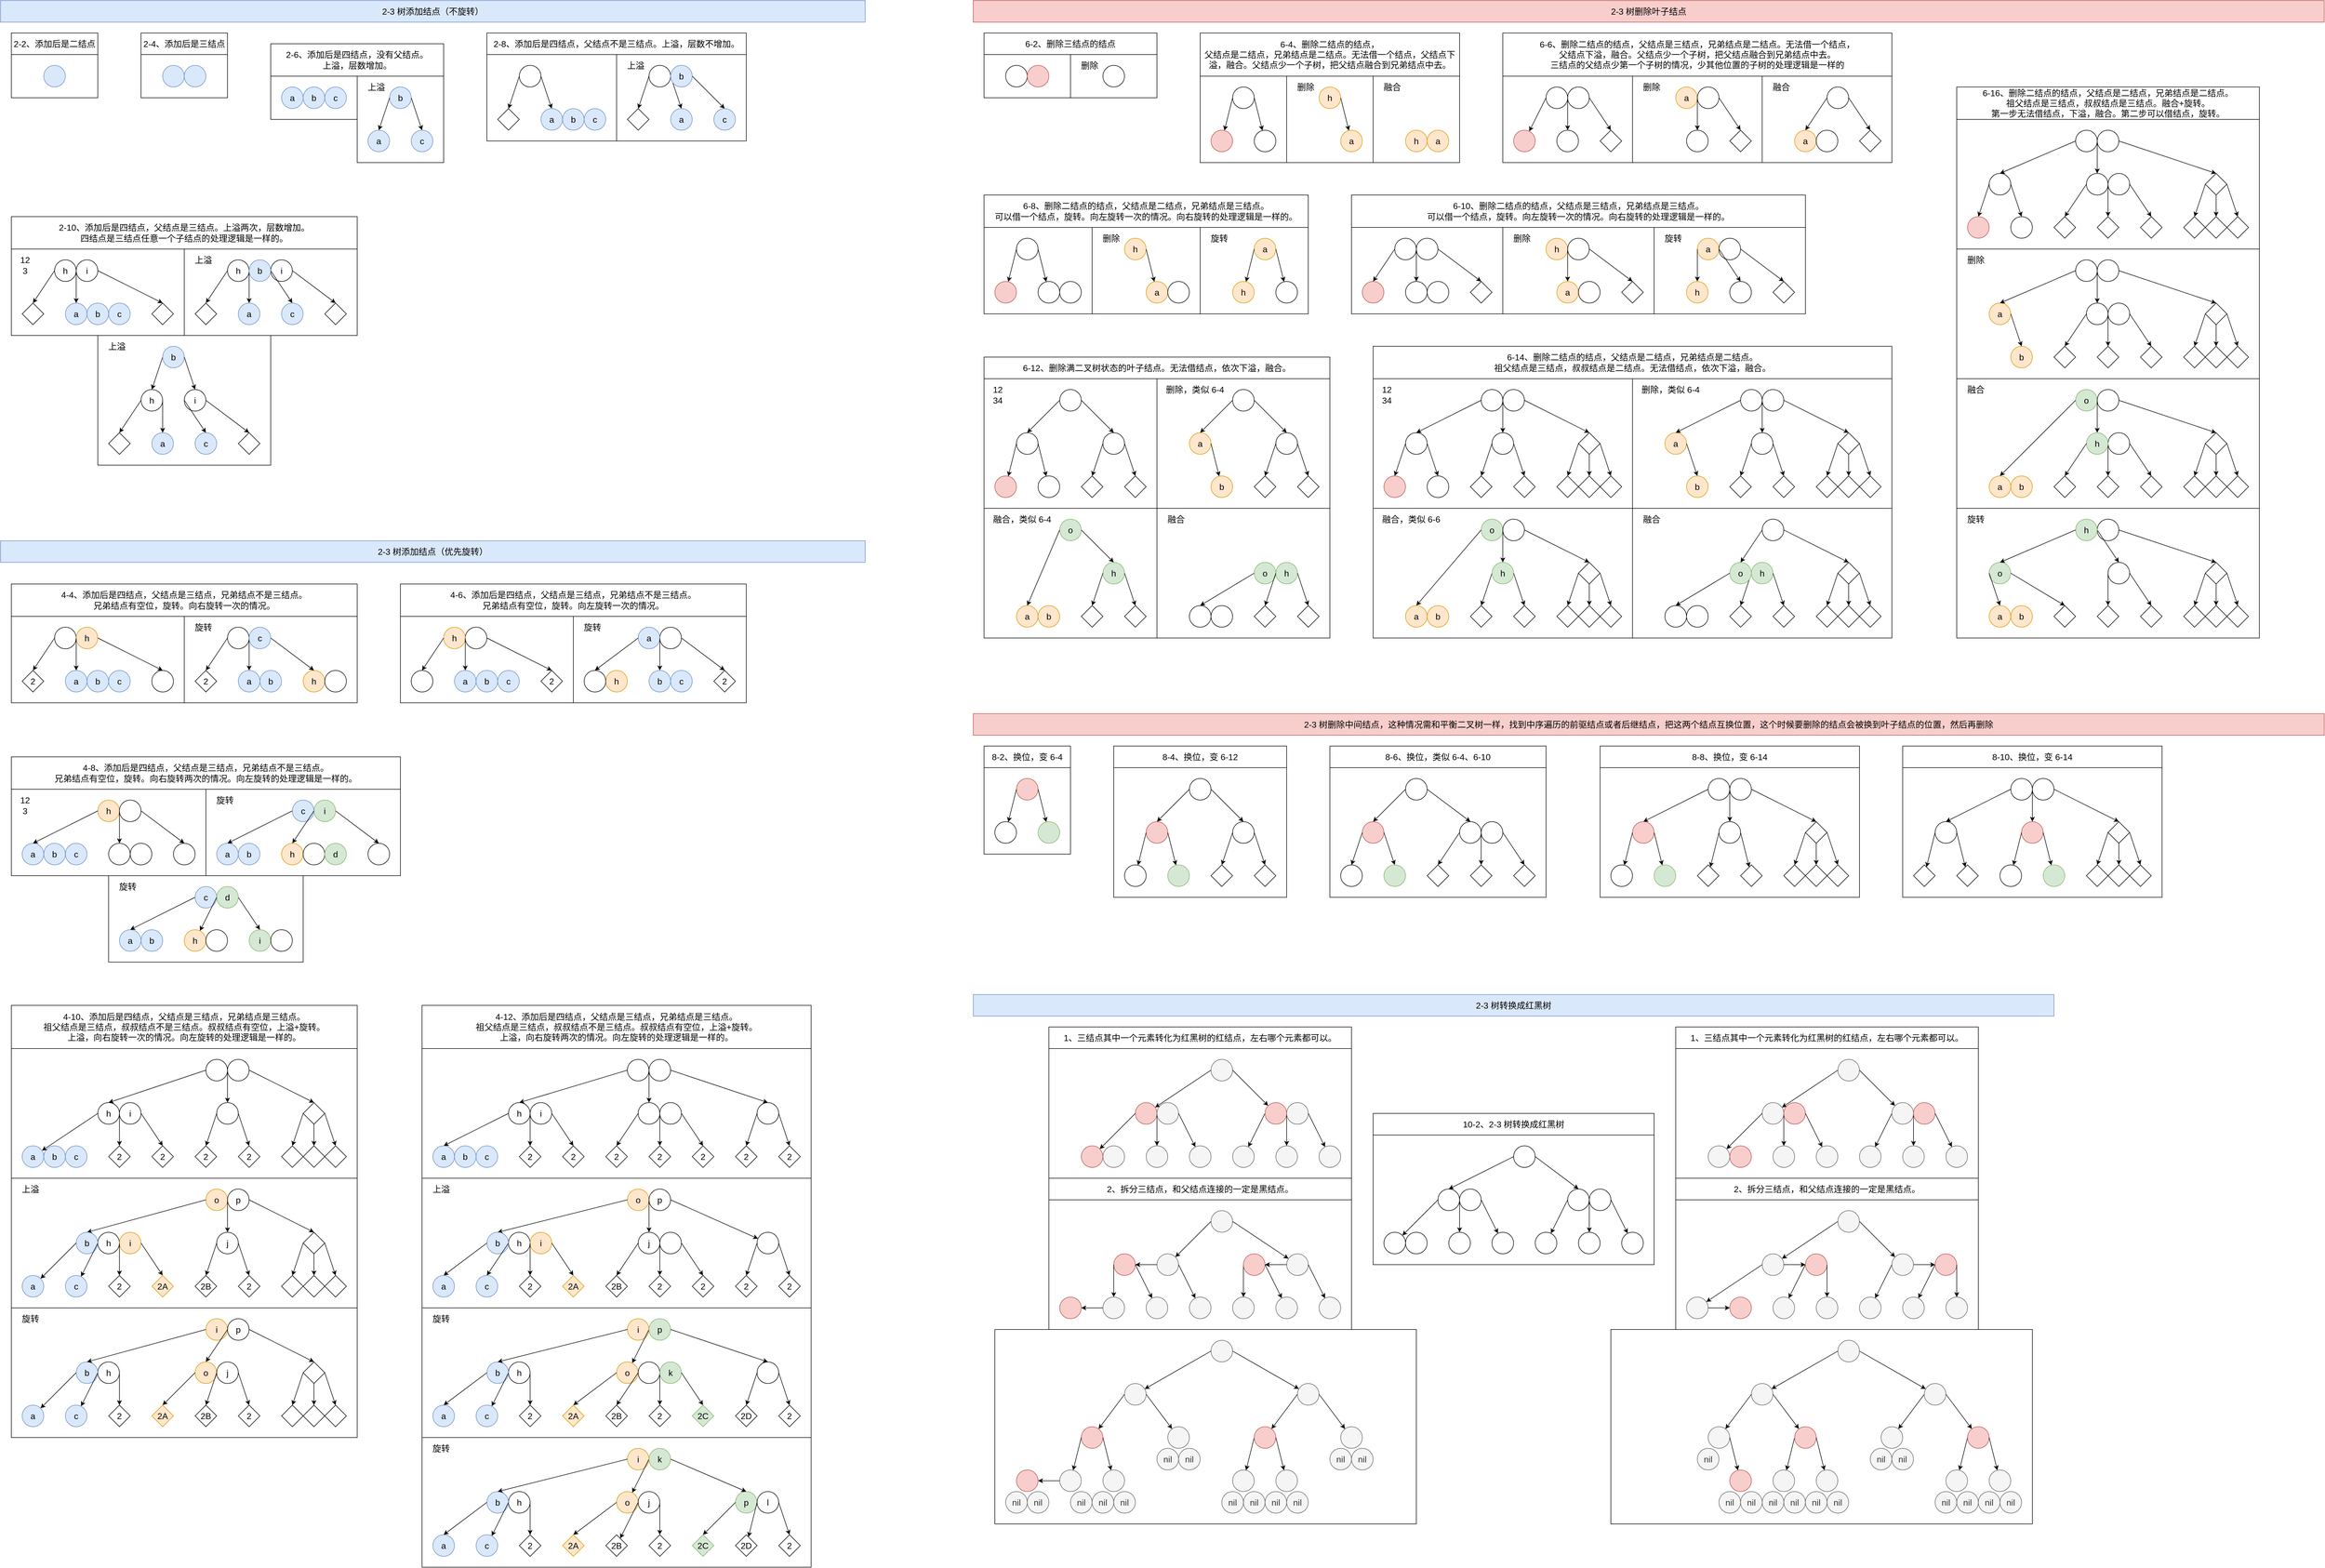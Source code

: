 <mxfile version="17.4.2" type="device"><diagram id="zIoazA2GMttxfUxlNVaQ" name="第 1 页"><mxGraphModel dx="7040" dy="4215" grid="1" gridSize="10" guides="0" tooltips="1" connect="1" arrows="0" fold="1" page="1" pageScale="1" pageWidth="827" pageHeight="1169" math="0" shadow="0"><root><mxCell id="0"/><mxCell id="1" parent="0"/><mxCell id="SJZodGTreV_zKr-VmRYm-348" value="" style="rounded=0;whiteSpace=wrap;html=1;fontSize=16;fillColor=none;container=0;" parent="1" vertex="1"><mxGeometry x="1820" y="1420" width="160" height="160" as="geometry"/></mxCell><mxCell id="nvfXFnpR9G9Fv4nWg3_U-81" value="" style="rounded=0;whiteSpace=wrap;html=1;fontSize=16;fillColor=none;container=0;" parent="1" vertex="1"><mxGeometry x="1820" y="940" width="320" height="240" as="geometry"/></mxCell><mxCell id="nvfXFnpR9G9Fv4nWg3_U-82" value="" style="rounded=0;whiteSpace=wrap;html=1;fontSize=16;fillColor=none;container=0;" parent="1" vertex="1"><mxGeometry x="2140" y="940" width="320" height="240" as="geometry"/></mxCell><mxCell id="nvfXFnpR9G9Fv4nWg3_U-79" value="" style="rounded=0;whiteSpace=wrap;html=1;fontSize=16;fillColor=none;container=0;" parent="1" vertex="1"><mxGeometry x="1820" y="700" width="320" height="240" as="geometry"/></mxCell><mxCell id="nvfXFnpR9G9Fv4nWg3_U-80" value="" style="rounded=0;whiteSpace=wrap;html=1;fontSize=16;fillColor=none;container=0;" parent="1" vertex="1"><mxGeometry x="2140" y="700" width="320" height="240" as="geometry"/></mxCell><mxCell id="nvfXFnpR9G9Fv4nWg3_U-179" value="" style="rounded=0;whiteSpace=wrap;html=1;fontSize=16;fillColor=none;container=0;" parent="1" vertex="1"><mxGeometry x="2540" y="700" width="480" height="240" as="geometry"/></mxCell><mxCell id="nvfXFnpR9G9Fv4nWg3_U-180" value="" style="rounded=0;whiteSpace=wrap;html=1;fontSize=16;fillColor=none;container=0;" parent="1" vertex="1"><mxGeometry x="3020" y="700" width="480" height="240" as="geometry"/></mxCell><mxCell id="nvfXFnpR9G9Fv4nWg3_U-181" value="" style="rounded=0;whiteSpace=wrap;html=1;fontSize=16;fillColor=none;container=0;" parent="1" vertex="1"><mxGeometry x="2540" y="940" width="480" height="240" as="geometry"/></mxCell><mxCell id="nvfXFnpR9G9Fv4nWg3_U-182" value="" style="rounded=0;whiteSpace=wrap;html=1;fontSize=16;fillColor=none;container=0;" parent="1" vertex="1"><mxGeometry x="3020" y="940" width="480" height="240" as="geometry"/></mxCell><mxCell id="4WtpyzwiHFHUrOChrAGM-768" value="" style="rounded=0;whiteSpace=wrap;html=1;fontSize=16;fillColor=none;container=0;" parent="1" vertex="1"><mxGeometry x="1980" y="100" width="160" height="80" as="geometry"/></mxCell><mxCell id="4WtpyzwiHFHUrOChrAGM-89" value="2-3 树添加结点（不旋转）" style="rounded=0;whiteSpace=wrap;html=1;fontSize=16;fillColor=#dae8fc;strokeColor=#6c8ebf;" parent="1" vertex="1"><mxGeometry width="1600" height="40" as="geometry"/></mxCell><mxCell id="SJZodGTreV_zKr-VmRYm-1" value="2-2、添加后是二结点" style="rounded=0;whiteSpace=wrap;html=1;fillColor=none;container=0;fontSize=16;" parent="1" vertex="1"><mxGeometry x="20" y="60" width="160" height="40" as="geometry"/></mxCell><mxCell id="4WtpyzwiHFHUrOChrAGM-6" value="" style="rounded=0;whiteSpace=wrap;html=1;fontSize=16;fillColor=none;container=0;" parent="1" vertex="1"><mxGeometry x="20" y="100" width="160" height="80" as="geometry"/></mxCell><mxCell id="4WtpyzwiHFHUrOChrAGM-1" value="" style="ellipse;whiteSpace=wrap;html=1;aspect=fixed;fontSize=16;fillColor=#dae8fc;strokeColor=#6c8ebf;container=0;" parent="1" vertex="1"><mxGeometry x="80" y="120" width="40" height="40" as="geometry"/></mxCell><mxCell id="4WtpyzwiHFHUrOChrAGM-7" value="" style="rounded=0;whiteSpace=wrap;html=1;fontSize=16;fillColor=none;container=0;" parent="1" vertex="1"><mxGeometry x="260" y="100" width="160" height="80" as="geometry"/></mxCell><mxCell id="4WtpyzwiHFHUrOChrAGM-2" value="" style="ellipse;whiteSpace=wrap;html=1;aspect=fixed;fontSize=16;fillColor=#dae8fc;strokeColor=#6c8ebf;container=0;" parent="1" vertex="1"><mxGeometry x="340" y="120" width="40" height="40" as="geometry"/></mxCell><mxCell id="4WtpyzwiHFHUrOChrAGM-4" value="" style="ellipse;whiteSpace=wrap;html=1;aspect=fixed;fontSize=16;fillColor=#dae8fc;strokeColor=#6c8ebf;container=0;" parent="1" vertex="1"><mxGeometry x="300" y="120" width="40" height="40" as="geometry"/></mxCell><mxCell id="4WtpyzwiHFHUrOChrAGM-75" value="" style="rounded=0;whiteSpace=wrap;html=1;fontSize=16;fillColor=none;container=0;" parent="1" vertex="1"><mxGeometry x="180" y="620" width="320" height="240" as="geometry"/></mxCell><mxCell id="4WtpyzwiHFHUrOChrAGM-76" value="h" style="ellipse;whiteSpace=wrap;html=1;aspect=fixed;fontSize=16;container=0;" parent="1" vertex="1"><mxGeometry x="260" y="720" width="40" height="40" as="geometry"/></mxCell><mxCell id="4WtpyzwiHFHUrOChrAGM-79" value="" style="endArrow=classic;html=1;rounded=0;fontSize=16;exitX=0;exitY=0.5;exitDx=0;exitDy=0;entryX=0.5;entryY=0;entryDx=0;entryDy=0;" parent="1" source="4WtpyzwiHFHUrOChrAGM-76" target="SJZodGTreV_zKr-VmRYm-13" edge="1"><mxGeometry width="50" height="50" relative="1" as="geometry"><mxPoint x="240" y="710" as="sourcePoint"/><mxPoint x="224.851" y="800.597" as="targetPoint"/></mxGeometry></mxCell><mxCell id="4WtpyzwiHFHUrOChrAGM-80" value="" style="endArrow=classic;html=1;rounded=0;fontSize=16;exitX=1;exitY=0.5;exitDx=0;exitDy=0;entryX=0.5;entryY=0;entryDx=0;entryDy=0;" parent="1" source="4WtpyzwiHFHUrOChrAGM-81" target="SJZodGTreV_zKr-VmRYm-14" edge="1"><mxGeometry width="50" height="50" relative="1" as="geometry"><mxPoint x="260.006" y="777.324" as="sourcePoint"/><mxPoint x="295.149" y="800.597" as="targetPoint"/></mxGeometry></mxCell><mxCell id="4WtpyzwiHFHUrOChrAGM-81" value="i" style="ellipse;whiteSpace=wrap;html=1;aspect=fixed;fontSize=16;container=0;" parent="1" vertex="1"><mxGeometry x="340" y="720" width="40" height="40" as="geometry"/></mxCell><mxCell id="4WtpyzwiHFHUrOChrAGM-82" value="a" style="ellipse;whiteSpace=wrap;html=1;aspect=fixed;fontSize=16;fillColor=#dae8fc;strokeColor=#6c8ebf;container=0;" parent="1" vertex="1"><mxGeometry x="280" y="800" width="40" height="40" as="geometry"/></mxCell><mxCell id="4WtpyzwiHFHUrOChrAGM-83" value="" style="endArrow=classic;html=1;rounded=0;fontSize=16;exitX=0;exitY=0.5;exitDx=0;exitDy=0;entryX=0.5;entryY=0;entryDx=0;entryDy=0;" parent="1" source="4WtpyzwiHFHUrOChrAGM-84" target="4WtpyzwiHFHUrOChrAGM-76" edge="1"><mxGeometry width="50" height="50" relative="1" as="geometry"><mxPoint x="279.994" y="777.324" as="sourcePoint"/><mxPoint x="300.077" y="812.635" as="targetPoint"/></mxGeometry></mxCell><mxCell id="4WtpyzwiHFHUrOChrAGM-84" value="b" style="ellipse;whiteSpace=wrap;html=1;aspect=fixed;fontSize=16;fillColor=#dae8fc;strokeColor=#6c8ebf;container=0;" parent="1" vertex="1"><mxGeometry x="300" y="640" width="40" height="40" as="geometry"/></mxCell><mxCell id="4WtpyzwiHFHUrOChrAGM-85" value="c" style="ellipse;whiteSpace=wrap;html=1;aspect=fixed;fontSize=16;fillColor=#dae8fc;strokeColor=#6c8ebf;container=0;" parent="1" vertex="1"><mxGeometry x="360" y="800" width="40" height="40" as="geometry"/></mxCell><mxCell id="4WtpyzwiHFHUrOChrAGM-86" value="" style="endArrow=classic;html=1;rounded=0;fontSize=16;exitX=1;exitY=0.5;exitDx=0;exitDy=0;entryX=0.5;entryY=0;entryDx=0;entryDy=0;" parent="1" source="4WtpyzwiHFHUrOChrAGM-84" target="4WtpyzwiHFHUrOChrAGM-81" edge="1"><mxGeometry width="50" height="50" relative="1" as="geometry"><mxPoint x="342.969" y="775.225" as="sourcePoint"/><mxPoint x="376.984" y="814.815" as="targetPoint"/></mxGeometry></mxCell><mxCell id="4WtpyzwiHFHUrOChrAGM-87" value="" style="endArrow=classic;html=1;rounded=0;fontSize=16;exitX=0;exitY=0.5;exitDx=0;exitDy=0;entryX=0.5;entryY=0;entryDx=0;entryDy=0;" parent="1" source="4WtpyzwiHFHUrOChrAGM-81" target="4WtpyzwiHFHUrOChrAGM-85" edge="1"><mxGeometry width="50" height="50" relative="1" as="geometry"><mxPoint x="310" y="780" as="sourcePoint"/><mxPoint x="310" y="810" as="targetPoint"/></mxGeometry></mxCell><mxCell id="4WtpyzwiHFHUrOChrAGM-88" value="" style="endArrow=classic;html=1;rounded=0;fontSize=16;entryX=0.5;entryY=0;entryDx=0;entryDy=0;exitX=1;exitY=0.5;exitDx=0;exitDy=0;" parent="1" source="4WtpyzwiHFHUrOChrAGM-76" target="4WtpyzwiHFHUrOChrAGM-82" edge="1"><mxGeometry width="50" height="50" relative="1" as="geometry"><mxPoint x="580" y="700" as="sourcePoint"/><mxPoint x="319.923" y="742.635" as="targetPoint"/></mxGeometry></mxCell><mxCell id="4WtpyzwiHFHUrOChrAGM-63" value="" style="rounded=0;whiteSpace=wrap;html=1;fontSize=16;fillColor=none;container=0;" parent="1" vertex="1"><mxGeometry x="340" y="460" width="320" height="160" as="geometry"/></mxCell><mxCell id="4WtpyzwiHFHUrOChrAGM-64" value="h" style="ellipse;whiteSpace=wrap;html=1;aspect=fixed;fontSize=16;container=0;" parent="1" vertex="1"><mxGeometry x="420.0" y="480" width="40" height="40" as="geometry"/></mxCell><mxCell id="4WtpyzwiHFHUrOChrAGM-67" value="" style="endArrow=classic;html=1;rounded=0;fontSize=16;exitX=0;exitY=0.5;exitDx=0;exitDy=0;entryX=0.5;entryY=0;entryDx=0;entryDy=0;" parent="1" source="4WtpyzwiHFHUrOChrAGM-64" target="SJZodGTreV_zKr-VmRYm-11" edge="1"><mxGeometry width="50" height="50" relative="1" as="geometry"><mxPoint x="400" y="470" as="sourcePoint"/><mxPoint x="392.0" y="564.0" as="targetPoint"/></mxGeometry></mxCell><mxCell id="4WtpyzwiHFHUrOChrAGM-68" value="" style="endArrow=classic;html=1;rounded=0;fontSize=16;entryX=0.5;entryY=0;entryDx=0;entryDy=0;exitX=1;exitY=0.5;exitDx=0;exitDy=0;" parent="1" source="4WtpyzwiHFHUrOChrAGM-69" target="SJZodGTreV_zKr-VmRYm-12" edge="1"><mxGeometry width="50" height="50" relative="1" as="geometry"><mxPoint x="520" y="500" as="sourcePoint"/><mxPoint x="464.851" y="560.597" as="targetPoint"/></mxGeometry></mxCell><mxCell id="4WtpyzwiHFHUrOChrAGM-69" value="i" style="ellipse;whiteSpace=wrap;html=1;aspect=fixed;fontSize=16;container=0;" parent="1" vertex="1"><mxGeometry x="500" y="480" width="40" height="40" as="geometry"/></mxCell><mxCell id="4WtpyzwiHFHUrOChrAGM-70" value="a" style="ellipse;whiteSpace=wrap;html=1;aspect=fixed;fontSize=16;fillColor=#dae8fc;strokeColor=#6c8ebf;container=0;" parent="1" vertex="1"><mxGeometry x="440" y="560" width="40" height="40" as="geometry"/></mxCell><mxCell id="4WtpyzwiHFHUrOChrAGM-71" value="" style="endArrow=classic;html=1;rounded=0;fontSize=16;exitX=0;exitY=0.5;exitDx=0;exitDy=0;entryX=0.5;entryY=0;entryDx=0;entryDy=0;" parent="1" source="4WtpyzwiHFHUrOChrAGM-72" target="4WtpyzwiHFHUrOChrAGM-70" edge="1"><mxGeometry width="50" height="50" relative="1" as="geometry"><mxPoint x="439.994" y="537.324" as="sourcePoint"/><mxPoint x="460.077" y="572.635" as="targetPoint"/></mxGeometry></mxCell><mxCell id="4WtpyzwiHFHUrOChrAGM-72" value="b" style="ellipse;whiteSpace=wrap;html=1;aspect=fixed;fontSize=16;fillColor=#dae8fc;strokeColor=#6c8ebf;container=0;" parent="1" vertex="1"><mxGeometry x="460" y="480" width="40" height="40" as="geometry"/></mxCell><mxCell id="4WtpyzwiHFHUrOChrAGM-73" value="c" style="ellipse;whiteSpace=wrap;html=1;aspect=fixed;fontSize=16;fillColor=#dae8fc;strokeColor=#6c8ebf;container=0;" parent="1" vertex="1"><mxGeometry x="520" y="560" width="40" height="40" as="geometry"/></mxCell><mxCell id="4WtpyzwiHFHUrOChrAGM-74" value="" style="endArrow=classic;html=1;rounded=0;fontSize=16;exitX=1;exitY=0.5;exitDx=0;exitDy=0;entryX=0.5;entryY=0;entryDx=0;entryDy=0;" parent="1" source="4WtpyzwiHFHUrOChrAGM-72" target="4WtpyzwiHFHUrOChrAGM-73" edge="1"><mxGeometry width="50" height="50" relative="1" as="geometry"><mxPoint x="502.969" y="535.225" as="sourcePoint"/><mxPoint x="536.984" y="574.815" as="targetPoint"/></mxGeometry></mxCell><mxCell id="4WtpyzwiHFHUrOChrAGM-52" value="" style="rounded=0;whiteSpace=wrap;html=1;fontSize=16;fillColor=none;container=0;" parent="1" vertex="1"><mxGeometry x="20" y="460" width="320" height="160" as="geometry"/></mxCell><mxCell id="4WtpyzwiHFHUrOChrAGM-53" value="h" style="ellipse;whiteSpace=wrap;html=1;aspect=fixed;fontSize=16;container=0;" parent="1" vertex="1"><mxGeometry x="100" y="480" width="40" height="40" as="geometry"/></mxCell><mxCell id="4WtpyzwiHFHUrOChrAGM-56" value="" style="endArrow=classic;html=1;rounded=0;fontSize=16;exitX=0;exitY=0.5;exitDx=0;exitDy=0;entryX=0.5;entryY=0;entryDx=0;entryDy=0;" parent="1" source="4WtpyzwiHFHUrOChrAGM-53" target="SJZodGTreV_zKr-VmRYm-9" edge="1"><mxGeometry width="50" height="50" relative="1" as="geometry"><mxPoint x="80" y="470" as="sourcePoint"/><mxPoint x="68.944" y="562.111" as="targetPoint"/></mxGeometry></mxCell><mxCell id="4WtpyzwiHFHUrOChrAGM-57" value="" style="endArrow=classic;html=1;rounded=0;fontSize=16;exitX=1;exitY=0.5;exitDx=0;exitDy=0;entryX=0.5;entryY=0;entryDx=0;entryDy=0;" parent="1" source="4WtpyzwiHFHUrOChrAGM-53" target="4WtpyzwiHFHUrOChrAGM-59" edge="1"><mxGeometry width="50" height="50" relative="1" as="geometry"><mxPoint x="100.006" y="537.324" as="sourcePoint"/><mxPoint x="140" y="560" as="targetPoint"/></mxGeometry></mxCell><mxCell id="4WtpyzwiHFHUrOChrAGM-58" value="i" style="ellipse;whiteSpace=wrap;html=1;aspect=fixed;fontSize=16;container=0;" parent="1" vertex="1"><mxGeometry x="140" y="480" width="40" height="40" as="geometry"/></mxCell><mxCell id="4WtpyzwiHFHUrOChrAGM-59" value="a" style="ellipse;whiteSpace=wrap;html=1;aspect=fixed;fontSize=16;fillColor=#dae8fc;strokeColor=#6c8ebf;container=0;" parent="1" vertex="1"><mxGeometry x="120" y="560" width="40" height="40" as="geometry"/></mxCell><mxCell id="4WtpyzwiHFHUrOChrAGM-60" value="" style="endArrow=classic;html=1;rounded=0;fontSize=16;exitX=1;exitY=0.5;exitDx=0;exitDy=0;entryX=0.5;entryY=0;entryDx=0;entryDy=0;" parent="1" source="4WtpyzwiHFHUrOChrAGM-58" target="SJZodGTreV_zKr-VmRYm-10" edge="1"><mxGeometry width="50" height="50" relative="1" as="geometry"><mxPoint x="119.994" y="537.324" as="sourcePoint"/><mxPoint x="140.077" y="572.635" as="targetPoint"/></mxGeometry></mxCell><mxCell id="4WtpyzwiHFHUrOChrAGM-61" value="b" style="ellipse;whiteSpace=wrap;html=1;aspect=fixed;fontSize=16;fillColor=#dae8fc;strokeColor=#6c8ebf;container=0;" parent="1" vertex="1"><mxGeometry x="160" y="560" width="40" height="40" as="geometry"/></mxCell><mxCell id="4WtpyzwiHFHUrOChrAGM-62" value="c" style="ellipse;whiteSpace=wrap;html=1;aspect=fixed;fontSize=16;fillColor=#dae8fc;strokeColor=#6c8ebf;container=0;" parent="1" vertex="1"><mxGeometry x="200" y="560" width="40" height="40" as="geometry"/></mxCell><mxCell id="4WtpyzwiHFHUrOChrAGM-25" value="" style="rounded=0;whiteSpace=wrap;html=1;fontSize=16;fillColor=none;container=0;" parent="1" vertex="1"><mxGeometry x="900" y="100" width="240" height="160" as="geometry"/></mxCell><mxCell id="4WtpyzwiHFHUrOChrAGM-26" value="" style="ellipse;whiteSpace=wrap;html=1;aspect=fixed;fontSize=16;container=0;" parent="1" vertex="1"><mxGeometry x="960" y="120" width="40" height="40" as="geometry"/></mxCell><mxCell id="4WtpyzwiHFHUrOChrAGM-28" value="a" style="ellipse;whiteSpace=wrap;html=1;aspect=fixed;fontSize=16;fillColor=#dae8fc;strokeColor=#6c8ebf;container=0;" parent="1" vertex="1"><mxGeometry x="1000" y="200" width="40" height="40" as="geometry"/></mxCell><mxCell id="4WtpyzwiHFHUrOChrAGM-29" value="" style="endArrow=classic;html=1;rounded=0;fontSize=16;exitX=0;exitY=0.5;exitDx=0;exitDy=0;entryX=0.5;entryY=0;entryDx=0;entryDy=0;" parent="1" source="4WtpyzwiHFHUrOChrAGM-26" target="SJZodGTreV_zKr-VmRYm-15" edge="1"><mxGeometry width="50" height="50" relative="1" as="geometry"><mxPoint x="960" y="110" as="sourcePoint"/><mxPoint x="944.851" y="200.597" as="targetPoint"/></mxGeometry></mxCell><mxCell id="4WtpyzwiHFHUrOChrAGM-30" value="" style="endArrow=classic;html=1;rounded=0;fontSize=16;exitX=1;exitY=0.5;exitDx=0;exitDy=0;entryX=0.5;entryY=0;entryDx=0;entryDy=0;" parent="1" source="4WtpyzwiHFHUrOChrAGM-26" target="4WtpyzwiHFHUrOChrAGM-28" edge="1"><mxGeometry width="50" height="50" relative="1" as="geometry"><mxPoint x="980.006" y="177.324" as="sourcePoint"/><mxPoint x="959.923" y="212.635" as="targetPoint"/></mxGeometry></mxCell><mxCell id="4WtpyzwiHFHUrOChrAGM-31" value="b" style="ellipse;whiteSpace=wrap;html=1;aspect=fixed;fontSize=16;fillColor=#dae8fc;strokeColor=#6c8ebf;container=0;" parent="1" vertex="1"><mxGeometry x="1040" y="200" width="40" height="40" as="geometry"/></mxCell><mxCell id="4WtpyzwiHFHUrOChrAGM-32" value="c" style="ellipse;whiteSpace=wrap;html=1;aspect=fixed;fontSize=16;fillColor=#dae8fc;strokeColor=#6c8ebf;container=0;" parent="1" vertex="1"><mxGeometry x="1080" y="200" width="40" height="40" as="geometry"/></mxCell><mxCell id="4WtpyzwiHFHUrOChrAGM-33" value="" style="rounded=0;whiteSpace=wrap;html=1;fontSize=16;fillColor=none;container=0;" parent="1" vertex="1"><mxGeometry x="1140" y="100" width="240" height="160" as="geometry"/></mxCell><mxCell id="4WtpyzwiHFHUrOChrAGM-34" value="" style="ellipse;whiteSpace=wrap;html=1;aspect=fixed;fontSize=16;container=0;" parent="1" vertex="1"><mxGeometry x="1200" y="120" width="40" height="40" as="geometry"/></mxCell><mxCell id="4WtpyzwiHFHUrOChrAGM-36" value="a" style="ellipse;whiteSpace=wrap;html=1;aspect=fixed;fontSize=16;fillColor=#dae8fc;strokeColor=#6c8ebf;container=0;" parent="1" vertex="1"><mxGeometry x="1240" y="200" width="40" height="40" as="geometry"/></mxCell><mxCell id="4WtpyzwiHFHUrOChrAGM-37" value="" style="endArrow=classic;html=1;rounded=0;fontSize=16;exitX=0;exitY=0.5;exitDx=0;exitDy=0;entryX=0.5;entryY=0;entryDx=0;entryDy=0;" parent="1" source="4WtpyzwiHFHUrOChrAGM-34" target="SJZodGTreV_zKr-VmRYm-17" edge="1"><mxGeometry width="50" height="50" relative="1" as="geometry"><mxPoint x="1200" y="110" as="sourcePoint"/><mxPoint x="1188.944" y="202.111" as="targetPoint"/></mxGeometry></mxCell><mxCell id="4WtpyzwiHFHUrOChrAGM-38" value="" style="endArrow=classic;html=1;rounded=0;fontSize=16;exitX=1;exitY=0.5;exitDx=0;exitDy=0;entryX=0.5;entryY=0;entryDx=0;entryDy=0;" parent="1" source="4WtpyzwiHFHUrOChrAGM-34" target="4WtpyzwiHFHUrOChrAGM-36" edge="1"><mxGeometry width="50" height="50" relative="1" as="geometry"><mxPoint x="1220.006" y="177.324" as="sourcePoint"/><mxPoint x="1199.923" y="212.635" as="targetPoint"/></mxGeometry></mxCell><mxCell id="4WtpyzwiHFHUrOChrAGM-39" value="b" style="ellipse;whiteSpace=wrap;html=1;aspect=fixed;fontSize=16;fillColor=#dae8fc;strokeColor=#6c8ebf;container=0;" parent="1" vertex="1"><mxGeometry x="1240" y="120" width="40" height="40" as="geometry"/></mxCell><mxCell id="4WtpyzwiHFHUrOChrAGM-40" value="c" style="ellipse;whiteSpace=wrap;html=1;aspect=fixed;fontSize=16;fillColor=#dae8fc;strokeColor=#6c8ebf;container=0;" parent="1" vertex="1"><mxGeometry x="1320" y="200" width="40" height="40" as="geometry"/></mxCell><mxCell id="4WtpyzwiHFHUrOChrAGM-41" value="" style="endArrow=classic;html=1;rounded=0;fontSize=16;entryX=0.5;entryY=0;entryDx=0;entryDy=0;exitX=1;exitY=0.5;exitDx=0;exitDy=0;" parent="1" source="4WtpyzwiHFHUrOChrAGM-39" target="4WtpyzwiHFHUrOChrAGM-40" edge="1"><mxGeometry width="50" height="50" relative="1" as="geometry"><mxPoint x="1239.994" y="177.324" as="sourcePoint"/><mxPoint x="1260.077" y="212.635" as="targetPoint"/></mxGeometry></mxCell><mxCell id="4WtpyzwiHFHUrOChrAGM-10" value="" style="rounded=0;whiteSpace=wrap;html=1;fontSize=16;fillColor=none;container=0;" parent="1" vertex="1"><mxGeometry x="500" y="140" width="160" height="80" as="geometry"/></mxCell><mxCell id="4WtpyzwiHFHUrOChrAGM-8" value="b" style="ellipse;whiteSpace=wrap;html=1;aspect=fixed;fontSize=16;fillColor=#dae8fc;strokeColor=#6c8ebf;container=0;" parent="1" vertex="1"><mxGeometry x="560" y="160" width="40" height="40" as="geometry"/></mxCell><mxCell id="4WtpyzwiHFHUrOChrAGM-9" value="a" style="ellipse;whiteSpace=wrap;html=1;aspect=fixed;fontSize=16;fillColor=#dae8fc;strokeColor=#6c8ebf;container=0;" parent="1" vertex="1"><mxGeometry x="520" y="160" width="40" height="40" as="geometry"/></mxCell><mxCell id="4WtpyzwiHFHUrOChrAGM-11" value="c" style="ellipse;whiteSpace=wrap;html=1;aspect=fixed;fontSize=16;fillColor=#dae8fc;strokeColor=#6c8ebf;container=0;" parent="1" vertex="1"><mxGeometry x="600" y="160" width="40" height="40" as="geometry"/></mxCell><mxCell id="4WtpyzwiHFHUrOChrAGM-12" value="" style="rounded=0;whiteSpace=wrap;html=1;fontSize=16;fillColor=none;container=0;" parent="1" vertex="1"><mxGeometry x="660" y="140" width="160" height="160" as="geometry"/></mxCell><mxCell id="4WtpyzwiHFHUrOChrAGM-13" value="b" style="ellipse;whiteSpace=wrap;html=1;aspect=fixed;fontSize=16;fillColor=#dae8fc;strokeColor=#6c8ebf;container=0;" parent="1" vertex="1"><mxGeometry x="720" y="160" width="40" height="40" as="geometry"/></mxCell><mxCell id="4WtpyzwiHFHUrOChrAGM-14" value="a" style="ellipse;whiteSpace=wrap;html=1;aspect=fixed;fontSize=16;fillColor=#dae8fc;strokeColor=#6c8ebf;container=0;" parent="1" vertex="1"><mxGeometry x="680" y="240" width="40" height="40" as="geometry"/></mxCell><mxCell id="4WtpyzwiHFHUrOChrAGM-15" value="c" style="ellipse;whiteSpace=wrap;html=1;aspect=fixed;fontSize=16;fillColor=#dae8fc;strokeColor=#6c8ebf;container=0;" parent="1" vertex="1"><mxGeometry x="760" y="240" width="40" height="40" as="geometry"/></mxCell><mxCell id="4WtpyzwiHFHUrOChrAGM-16" value="" style="endArrow=classic;html=1;rounded=0;fontSize=16;exitX=0;exitY=0.5;exitDx=0;exitDy=0;entryX=0.5;entryY=0;entryDx=0;entryDy=0;" parent="1" source="4WtpyzwiHFHUrOChrAGM-13" target="4WtpyzwiHFHUrOChrAGM-14" edge="1"><mxGeometry width="50" height="50" relative="1" as="geometry"><mxPoint x="720" y="150" as="sourcePoint"/><mxPoint x="770" y="100" as="targetPoint"/></mxGeometry></mxCell><mxCell id="4WtpyzwiHFHUrOChrAGM-17" value="" style="endArrow=classic;html=1;rounded=0;fontSize=16;exitX=1;exitY=0.5;exitDx=0;exitDy=0;entryX=0.5;entryY=0;entryDx=0;entryDy=0;" parent="1" source="4WtpyzwiHFHUrOChrAGM-13" target="4WtpyzwiHFHUrOChrAGM-15" edge="1"><mxGeometry width="50" height="50" relative="1" as="geometry"><mxPoint x="740.006" y="217.324" as="sourcePoint"/><mxPoint x="719.923" y="252.635" as="targetPoint"/></mxGeometry></mxCell><mxCell id="UiJO65XUNeCRhknoJqlR-27" value="2-3 树转换成红黑树" style="rounded=0;whiteSpace=wrap;html=1;fontSize=16;fillColor=#dae8fc;strokeColor=#6c8ebf;container=0;" parent="1" vertex="1"><mxGeometry x="1800" y="1840" width="2000" height="40" as="geometry"/></mxCell><mxCell id="UiJO65XUNeCRhknoJqlR-51" value="" style="rounded=0;whiteSpace=wrap;html=1;fontSize=16;fillColor=none;container=0;" parent="1" vertex="1"><mxGeometry x="3100" y="2220" width="560" height="240" as="geometry"/></mxCell><mxCell id="UiJO65XUNeCRhknoJqlR-52" value="" style="ellipse;whiteSpace=wrap;html=1;aspect=fixed;fontSize=16;container=0;fillColor=#f5f5f5;fontColor=#333333;strokeColor=#666666;" parent="1" vertex="1"><mxGeometry x="3260" y="2320" width="40" height="40" as="geometry"/></mxCell><mxCell id="UiJO65XUNeCRhknoJqlR-53" value="" style="ellipse;whiteSpace=wrap;html=1;aspect=fixed;fontSize=16;container=0;fillColor=#f5f5f5;fontColor=#333333;strokeColor=#666666;" parent="1" vertex="1"><mxGeometry x="3120" y="2400" width="40" height="40" as="geometry"/></mxCell><mxCell id="UiJO65XUNeCRhknoJqlR-54" value="" style="ellipse;whiteSpace=wrap;html=1;aspect=fixed;fontSize=16;container=0;fillColor=#f5f5f5;fontColor=#333333;strokeColor=#666666;" parent="1" vertex="1"><mxGeometry x="3280" y="2400" width="40" height="40" as="geometry"/></mxCell><mxCell id="UiJO65XUNeCRhknoJqlR-55" value="" style="endArrow=classic;html=1;rounded=0;fontSize=16;exitX=0;exitY=0.5;exitDx=0;exitDy=0;" parent="1" source="UiJO65XUNeCRhknoJqlR-52" target="UiJO65XUNeCRhknoJqlR-53" edge="1"><mxGeometry width="50" height="50" relative="1" as="geometry"><mxPoint x="3240" y="2310" as="sourcePoint"/><mxPoint x="3290" y="2260" as="targetPoint"/></mxGeometry></mxCell><mxCell id="UiJO65XUNeCRhknoJqlR-56" value="" style="endArrow=classic;html=1;rounded=0;fontSize=16;exitX=0;exitY=0.5;exitDx=0;exitDy=0;" parent="1" source="UiJO65XUNeCRhknoJqlR-61" target="UiJO65XUNeCRhknoJqlR-54" edge="1"><mxGeometry width="50" height="50" relative="1" as="geometry"><mxPoint x="3260.006" y="2377.324" as="sourcePoint"/><mxPoint x="3239.923" y="2412.635" as="targetPoint"/></mxGeometry></mxCell><mxCell id="UiJO65XUNeCRhknoJqlR-57" value="" style="ellipse;whiteSpace=wrap;html=1;aspect=fixed;fontSize=16;container=0;fillColor=#f5f5f5;fontColor=#333333;strokeColor=#666666;" parent="1" vertex="1"><mxGeometry x="3400" y="2240" width="40" height="40" as="geometry"/></mxCell><mxCell id="UiJO65XUNeCRhknoJqlR-58" value="" style="endArrow=classic;html=1;rounded=0;fontSize=16;exitX=0;exitY=0.5;exitDx=0;exitDy=0;" parent="1" source="UiJO65XUNeCRhknoJqlR-57" target="UiJO65XUNeCRhknoJqlR-52" edge="1"><mxGeometry width="50" height="50" relative="1" as="geometry"><mxPoint x="3310" y="2380" as="sourcePoint"/><mxPoint x="3310" y="2410" as="targetPoint"/></mxGeometry></mxCell><mxCell id="UiJO65XUNeCRhknoJqlR-59" value="" style="endArrow=classic;html=1;rounded=0;fontSize=16;exitX=1;exitY=0.5;exitDx=0;exitDy=0;" parent="1" source="UiJO65XUNeCRhknoJqlR-57" target="UiJO65XUNeCRhknoJqlR-64" edge="1"><mxGeometry width="50" height="50" relative="1" as="geometry"><mxPoint x="3340.006" y="2307.324" as="sourcePoint"/><mxPoint x="3405.858" y="2325.858" as="targetPoint"/></mxGeometry></mxCell><mxCell id="UiJO65XUNeCRhknoJqlR-60" value="" style="ellipse;whiteSpace=wrap;html=1;aspect=fixed;fontSize=16;container=0;fillColor=#f5f5f5;fontColor=#333333;strokeColor=#666666;" parent="1" vertex="1"><mxGeometry x="3360" y="2400" width="40" height="40" as="geometry"/></mxCell><mxCell id="UiJO65XUNeCRhknoJqlR-61" value="" style="ellipse;whiteSpace=wrap;html=1;aspect=fixed;fontSize=16;container=0;fillColor=#f8cecc;strokeColor=#b85450;" parent="1" vertex="1"><mxGeometry x="3340" y="2320" width="40" height="40" as="geometry"/></mxCell><mxCell id="UiJO65XUNeCRhknoJqlR-62" value="" style="ellipse;whiteSpace=wrap;html=1;aspect=fixed;fontSize=16;container=0;fillColor=#f5f5f5;fontColor=#333333;strokeColor=#666666;" parent="1" vertex="1"><mxGeometry x="3440" y="2400" width="40" height="40" as="geometry"/></mxCell><mxCell id="UiJO65XUNeCRhknoJqlR-63" value="" style="endArrow=classic;html=1;rounded=0;fontSize=16;exitX=0;exitY=0.5;exitDx=0;exitDy=0;" parent="1" source="UiJO65XUNeCRhknoJqlR-64" target="UiJO65XUNeCRhknoJqlR-62" edge="1"><mxGeometry width="50" height="50" relative="1" as="geometry"><mxPoint x="3359.994" y="2377.324" as="sourcePoint"/><mxPoint x="3380.077" y="2412.635" as="targetPoint"/></mxGeometry></mxCell><mxCell id="UiJO65XUNeCRhknoJqlR-64" value="" style="ellipse;whiteSpace=wrap;html=1;aspect=fixed;fontSize=16;container=0;fillColor=#f5f5f5;fontColor=#333333;strokeColor=#666666;" parent="1" vertex="1"><mxGeometry x="3500" y="2320" width="40" height="40" as="geometry"/></mxCell><mxCell id="UiJO65XUNeCRhknoJqlR-65" value="" style="ellipse;whiteSpace=wrap;html=1;aspect=fixed;fontSize=16;container=0;fillColor=#f5f5f5;fontColor=#333333;strokeColor=#666666;" parent="1" vertex="1"><mxGeometry x="3520" y="2400" width="40" height="40" as="geometry"/></mxCell><mxCell id="UiJO65XUNeCRhknoJqlR-66" value="" style="endArrow=classic;html=1;rounded=0;fontSize=16;exitX=0;exitY=0.5;exitDx=0;exitDy=0;" parent="1" source="UiJO65XUNeCRhknoJqlR-67" target="UiJO65XUNeCRhknoJqlR-65" edge="1"><mxGeometry width="50" height="50" relative="1" as="geometry"><mxPoint x="3422.969" y="2375.225" as="sourcePoint"/><mxPoint x="3456.984" y="2414.815" as="targetPoint"/></mxGeometry></mxCell><mxCell id="UiJO65XUNeCRhknoJqlR-67" value="" style="ellipse;whiteSpace=wrap;html=1;aspect=fixed;fontSize=16;container=0;fillColor=#f8cecc;strokeColor=#b85450;" parent="1" vertex="1"><mxGeometry x="3580" y="2320" width="40" height="40" as="geometry"/></mxCell><mxCell id="UiJO65XUNeCRhknoJqlR-68" value="" style="ellipse;whiteSpace=wrap;html=1;aspect=fixed;fontSize=16;container=0;fillColor=#f5f5f5;fontColor=#333333;strokeColor=#666666;" parent="1" vertex="1"><mxGeometry x="3600" y="2400" width="40" height="40" as="geometry"/></mxCell><mxCell id="UiJO65XUNeCRhknoJqlR-69" value="" style="endArrow=classic;html=1;rounded=0;fontSize=16;exitX=1;exitY=0.5;exitDx=0;exitDy=0;" parent="1" source="UiJO65XUNeCRhknoJqlR-67" target="UiJO65XUNeCRhknoJqlR-68" edge="1"><mxGeometry width="50" height="50" relative="1" as="geometry"><mxPoint x="3518.944" y="2367.889" as="sourcePoint"/><mxPoint x="3541.056" y="2412.111" as="targetPoint"/></mxGeometry></mxCell><mxCell id="UiJO65XUNeCRhknoJqlR-70" value="" style="endArrow=classic;html=1;rounded=0;fontSize=16;exitX=1;exitY=0.5;exitDx=0;exitDy=0;" parent="1" source="UiJO65XUNeCRhknoJqlR-61" target="UiJO65XUNeCRhknoJqlR-60" edge="1"><mxGeometry width="50" height="50" relative="1" as="geometry"><mxPoint x="3278.944" y="2367.889" as="sourcePoint"/><mxPoint x="3301.056" y="2412.111" as="targetPoint"/></mxGeometry></mxCell><mxCell id="UiJO65XUNeCRhknoJqlR-71" value="" style="ellipse;whiteSpace=wrap;html=1;aspect=fixed;fontSize=16;container=0;fillColor=#f8cecc;strokeColor=#b85450;" parent="1" vertex="1"><mxGeometry x="3200" y="2400" width="40" height="40" as="geometry"/></mxCell><mxCell id="UiJO65XUNeCRhknoJqlR-72" value="" style="endArrow=classic;html=1;rounded=0;fontSize=16;" parent="1" source="UiJO65XUNeCRhknoJqlR-52" target="UiJO65XUNeCRhknoJqlR-61" edge="1"><mxGeometry width="50" height="50" relative="1" as="geometry"><mxPoint x="3350" y="2270" as="sourcePoint"/><mxPoint x="3302.0" y="2334.0" as="targetPoint"/></mxGeometry></mxCell><mxCell id="UiJO65XUNeCRhknoJqlR-73" value="" style="endArrow=classic;html=1;rounded=0;fontSize=16;" parent="1" source="UiJO65XUNeCRhknoJqlR-53" target="UiJO65XUNeCRhknoJqlR-71" edge="1"><mxGeometry width="50" height="50" relative="1" as="geometry"><mxPoint x="3290.0" y="2350" as="sourcePoint"/><mxPoint x="3330" y="2350" as="targetPoint"/></mxGeometry></mxCell><mxCell id="UiJO65XUNeCRhknoJqlR-74" value="" style="endArrow=classic;html=1;rounded=0;fontSize=16;" parent="1" source="UiJO65XUNeCRhknoJqlR-64" target="UiJO65XUNeCRhknoJqlR-67" edge="1"><mxGeometry width="50" height="50" relative="1" as="geometry"><mxPoint x="3230" y="2430" as="sourcePoint"/><mxPoint x="3250" y="2430" as="targetPoint"/></mxGeometry></mxCell><mxCell id="UiJO65XUNeCRhknoJqlR-157" value="" style="rounded=0;whiteSpace=wrap;html=1;fontSize=16;fillColor=none;container=0;" parent="1" vertex="1"><mxGeometry x="1940" y="2220" width="560" height="240" as="geometry"/></mxCell><mxCell id="UiJO65XUNeCRhknoJqlR-158" value="" style="ellipse;whiteSpace=wrap;html=1;aspect=fixed;fontSize=16;container=0;fillColor=#f8cecc;strokeColor=#b85450;" parent="1" vertex="1"><mxGeometry x="2060" y="2320" width="40" height="40" as="geometry"/></mxCell><mxCell id="UiJO65XUNeCRhknoJqlR-159" value="" style="ellipse;whiteSpace=wrap;html=1;aspect=fixed;fontSize=16;container=0;fillColor=#f8cecc;strokeColor=#b85450;" parent="1" vertex="1"><mxGeometry x="1960" y="2400" width="40" height="40" as="geometry"/></mxCell><mxCell id="UiJO65XUNeCRhknoJqlR-160" value="" style="ellipse;whiteSpace=wrap;html=1;aspect=fixed;fontSize=16;container=0;fillColor=#f5f5f5;fontColor=#333333;strokeColor=#666666;" parent="1" vertex="1"><mxGeometry x="2120" y="2400" width="40" height="40" as="geometry"/></mxCell><mxCell id="UiJO65XUNeCRhknoJqlR-161" value="" style="endArrow=classic;html=1;rounded=0;fontSize=16;exitX=0;exitY=0.5;exitDx=0;exitDy=0;" parent="1" source="UiJO65XUNeCRhknoJqlR-158" target="UiJO65XUNeCRhknoJqlR-177" edge="1"><mxGeometry width="50" height="50" relative="1" as="geometry"><mxPoint x="2080" y="2310" as="sourcePoint"/><mxPoint x="2130" y="2260" as="targetPoint"/></mxGeometry></mxCell><mxCell id="UiJO65XUNeCRhknoJqlR-162" value="" style="endArrow=classic;html=1;rounded=0;fontSize=16;exitX=1;exitY=0.5;exitDx=0;exitDy=0;" parent="1" source="UiJO65XUNeCRhknoJqlR-158" target="UiJO65XUNeCRhknoJqlR-160" edge="1"><mxGeometry width="50" height="50" relative="1" as="geometry"><mxPoint x="2100.006" y="2377.324" as="sourcePoint"/><mxPoint x="2079.923" y="2412.635" as="targetPoint"/></mxGeometry></mxCell><mxCell id="UiJO65XUNeCRhknoJqlR-163" value="" style="ellipse;whiteSpace=wrap;html=1;aspect=fixed;fontSize=16;container=0;fillColor=#f5f5f5;fontColor=#333333;strokeColor=#666666;" parent="1" vertex="1"><mxGeometry x="2240" y="2240" width="40" height="40" as="geometry"/></mxCell><mxCell id="UiJO65XUNeCRhknoJqlR-164" value="" style="endArrow=classic;html=1;rounded=0;fontSize=16;exitX=0;exitY=0.5;exitDx=0;exitDy=0;" parent="1" source="UiJO65XUNeCRhknoJqlR-163" target="UiJO65XUNeCRhknoJqlR-167" edge="1"><mxGeometry width="50" height="50" relative="1" as="geometry"><mxPoint x="2150" y="2380" as="sourcePoint"/><mxPoint x="2150" y="2410" as="targetPoint"/></mxGeometry></mxCell><mxCell id="UiJO65XUNeCRhknoJqlR-165" value="" style="endArrow=classic;html=1;rounded=0;fontSize=16;exitX=1;exitY=0.5;exitDx=0;exitDy=0;" parent="1" source="UiJO65XUNeCRhknoJqlR-163" target="UiJO65XUNeCRhknoJqlR-173" edge="1"><mxGeometry width="50" height="50" relative="1" as="geometry"><mxPoint x="2180.006" y="2307.324" as="sourcePoint"/><mxPoint x="2245.858" y="2325.858" as="targetPoint"/></mxGeometry></mxCell><mxCell id="UiJO65XUNeCRhknoJqlR-166" value="" style="ellipse;whiteSpace=wrap;html=1;aspect=fixed;fontSize=16;container=0;fillColor=#f5f5f5;fontColor=#333333;strokeColor=#666666;" parent="1" vertex="1"><mxGeometry x="2200" y="2400" width="40" height="40" as="geometry"/></mxCell><mxCell id="UiJO65XUNeCRhknoJqlR-167" value="" style="ellipse;whiteSpace=wrap;html=1;aspect=fixed;fontSize=16;container=0;fillColor=#f5f5f5;strokeColor=#666666;fontColor=#333333;" parent="1" vertex="1"><mxGeometry x="2140" y="2320" width="40" height="40" as="geometry"/></mxCell><mxCell id="UiJO65XUNeCRhknoJqlR-168" value="" style="ellipse;whiteSpace=wrap;html=1;aspect=fixed;fontSize=16;container=0;fillColor=#f5f5f5;fontColor=#333333;strokeColor=#666666;" parent="1" vertex="1"><mxGeometry x="2280" y="2400" width="40" height="40" as="geometry"/></mxCell><mxCell id="UiJO65XUNeCRhknoJqlR-169" value="" style="endArrow=classic;html=1;rounded=0;fontSize=16;exitX=0;exitY=0.5;exitDx=0;exitDy=0;" parent="1" source="UiJO65XUNeCRhknoJqlR-170" target="UiJO65XUNeCRhknoJqlR-168" edge="1"><mxGeometry width="50" height="50" relative="1" as="geometry"><mxPoint x="2199.994" y="2377.324" as="sourcePoint"/><mxPoint x="2220.077" y="2412.635" as="targetPoint"/></mxGeometry></mxCell><mxCell id="UiJO65XUNeCRhknoJqlR-170" value="" style="ellipse;whiteSpace=wrap;html=1;aspect=fixed;fontSize=16;container=0;fillColor=#f8cecc;strokeColor=#b85450;" parent="1" vertex="1"><mxGeometry x="2300" y="2320" width="40" height="40" as="geometry"/></mxCell><mxCell id="UiJO65XUNeCRhknoJqlR-171" value="" style="ellipse;whiteSpace=wrap;html=1;aspect=fixed;fontSize=16;container=0;fillColor=#f5f5f5;fontColor=#333333;strokeColor=#666666;" parent="1" vertex="1"><mxGeometry x="2360" y="2400" width="40" height="40" as="geometry"/></mxCell><mxCell id="UiJO65XUNeCRhknoJqlR-172" value="" style="endArrow=classic;html=1;rounded=0;fontSize=16;exitX=1;exitY=0.5;exitDx=0;exitDy=0;" parent="1" source="UiJO65XUNeCRhknoJqlR-170" target="UiJO65XUNeCRhknoJqlR-171" edge="1"><mxGeometry width="50" height="50" relative="1" as="geometry"><mxPoint x="2262.969" y="2375.225" as="sourcePoint"/><mxPoint x="2296.984" y="2414.815" as="targetPoint"/></mxGeometry></mxCell><mxCell id="UiJO65XUNeCRhknoJqlR-173" value="" style="ellipse;whiteSpace=wrap;html=1;aspect=fixed;fontSize=16;container=0;fillColor=#f5f5f5;strokeColor=#666666;fontColor=#333333;" parent="1" vertex="1"><mxGeometry x="2380" y="2320" width="40" height="40" as="geometry"/></mxCell><mxCell id="UiJO65XUNeCRhknoJqlR-174" value="" style="ellipse;whiteSpace=wrap;html=1;aspect=fixed;fontSize=16;container=0;fillColor=#f5f5f5;fontColor=#333333;strokeColor=#666666;" parent="1" vertex="1"><mxGeometry x="2440" y="2400" width="40" height="40" as="geometry"/></mxCell><mxCell id="UiJO65XUNeCRhknoJqlR-175" value="" style="endArrow=classic;html=1;rounded=0;fontSize=16;exitX=1;exitY=0.5;exitDx=0;exitDy=0;" parent="1" source="UiJO65XUNeCRhknoJqlR-173" target="UiJO65XUNeCRhknoJqlR-174" edge="1"><mxGeometry width="50" height="50" relative="1" as="geometry"><mxPoint x="2358.944" y="2367.889" as="sourcePoint"/><mxPoint x="2381.056" y="2412.111" as="targetPoint"/></mxGeometry></mxCell><mxCell id="UiJO65XUNeCRhknoJqlR-176" value="" style="endArrow=classic;html=1;rounded=0;fontSize=16;exitX=1;exitY=0.5;exitDx=0;exitDy=0;" parent="1" source="UiJO65XUNeCRhknoJqlR-167" target="UiJO65XUNeCRhknoJqlR-166" edge="1"><mxGeometry width="50" height="50" relative="1" as="geometry"><mxPoint x="2118.944" y="2367.889" as="sourcePoint"/><mxPoint x="2141.056" y="2412.111" as="targetPoint"/></mxGeometry></mxCell><mxCell id="UiJO65XUNeCRhknoJqlR-177" value="" style="ellipse;whiteSpace=wrap;html=1;aspect=fixed;fontSize=16;container=0;fillColor=#f5f5f5;strokeColor=#666666;fontColor=#333333;" parent="1" vertex="1"><mxGeometry x="2040" y="2400" width="40" height="40" as="geometry"/></mxCell><mxCell id="UiJO65XUNeCRhknoJqlR-179" value="" style="endArrow=classic;html=1;rounded=0;fontSize=16;" parent="1" source="UiJO65XUNeCRhknoJqlR-167" target="UiJO65XUNeCRhknoJqlR-158" edge="1"><mxGeometry width="50" height="50" relative="1" as="geometry"><mxPoint x="2190" y="2270.0" as="sourcePoint"/><mxPoint x="2174.851" y="2330.597" as="targetPoint"/></mxGeometry></mxCell><mxCell id="UiJO65XUNeCRhknoJqlR-180" value="" style="endArrow=classic;html=1;rounded=0;fontSize=16;" parent="1" source="UiJO65XUNeCRhknoJqlR-177" target="UiJO65XUNeCRhknoJqlR-159" edge="1"><mxGeometry width="50" height="50" relative="1" as="geometry"><mxPoint x="2050.0" y="2350.0" as="sourcePoint"/><mxPoint x="2065.477" y="2410.518" as="targetPoint"/></mxGeometry></mxCell><mxCell id="UiJO65XUNeCRhknoJqlR-181" value="" style="endArrow=classic;html=1;rounded=0;fontSize=16;" parent="1" source="UiJO65XUNeCRhknoJqlR-173" target="UiJO65XUNeCRhknoJqlR-170" edge="1"><mxGeometry width="50" height="50" relative="1" as="geometry"><mxPoint x="2290" y="2350.0" as="sourcePoint"/><mxPoint x="2305.149" y="2410.597" as="targetPoint"/></mxGeometry></mxCell><mxCell id="UiJO65XUNeCRhknoJqlR-6" value="" style="rounded=0;whiteSpace=wrap;html=1;fontSize=16;fillColor=none;container=0;" parent="1" vertex="1"><mxGeometry x="2540" y="2100" width="520" height="240" as="geometry"/></mxCell><mxCell id="UiJO65XUNeCRhknoJqlR-7" value="" style="ellipse;whiteSpace=wrap;html=1;aspect=fixed;fontSize=16;container=0;" parent="1" vertex="1"><mxGeometry x="2660" y="2200" width="40" height="40" as="geometry"/></mxCell><mxCell id="UiJO65XUNeCRhknoJqlR-8" value="" style="ellipse;whiteSpace=wrap;html=1;aspect=fixed;fontSize=16;container=0;" parent="1" vertex="1"><mxGeometry x="2560" y="2280" width="40" height="40" as="geometry"/></mxCell><mxCell id="UiJO65XUNeCRhknoJqlR-9" value="" style="ellipse;whiteSpace=wrap;html=1;aspect=fixed;fontSize=16;container=0;" parent="1" vertex="1"><mxGeometry x="2680" y="2280" width="40" height="40" as="geometry"/></mxCell><mxCell id="UiJO65XUNeCRhknoJqlR-10" value="" style="endArrow=classic;html=1;rounded=0;fontSize=16;exitX=0;exitY=0.5;exitDx=0;exitDy=0;" parent="1" source="UiJO65XUNeCRhknoJqlR-7" target="UiJO65XUNeCRhknoJqlR-8" edge="1"><mxGeometry width="50" height="50" relative="1" as="geometry"><mxPoint x="2640" y="2190" as="sourcePoint"/><mxPoint x="2690" y="2140" as="targetPoint"/></mxGeometry></mxCell><mxCell id="UiJO65XUNeCRhknoJqlR-11" value="" style="endArrow=classic;html=1;rounded=0;fontSize=16;exitX=0;exitY=0.5;exitDx=0;exitDy=0;" parent="1" source="UiJO65XUNeCRhknoJqlR-16" target="UiJO65XUNeCRhknoJqlR-9" edge="1"><mxGeometry width="50" height="50" relative="1" as="geometry"><mxPoint x="2660.006" y="2257.324" as="sourcePoint"/><mxPoint x="2639.923" y="2292.635" as="targetPoint"/></mxGeometry></mxCell><mxCell id="UiJO65XUNeCRhknoJqlR-12" value="" style="ellipse;whiteSpace=wrap;html=1;aspect=fixed;fontSize=16;container=0;" parent="1" vertex="1"><mxGeometry x="2800" y="2120" width="40" height="40" as="geometry"/></mxCell><mxCell id="UiJO65XUNeCRhknoJqlR-13" value="" style="endArrow=classic;html=1;rounded=0;fontSize=16;exitX=0;exitY=0.5;exitDx=0;exitDy=0;entryX=0.5;entryY=0;entryDx=0;entryDy=0;" parent="1" source="UiJO65XUNeCRhknoJqlR-12" target="UiJO65XUNeCRhknoJqlR-7" edge="1"><mxGeometry width="50" height="50" relative="1" as="geometry"><mxPoint x="2710" y="2260" as="sourcePoint"/><mxPoint x="2710" y="2290" as="targetPoint"/></mxGeometry></mxCell><mxCell id="UiJO65XUNeCRhknoJqlR-14" value="" style="endArrow=classic;html=1;rounded=0;fontSize=16;exitX=1;exitY=0.5;exitDx=0;exitDy=0;entryX=0.5;entryY=0;entryDx=0;entryDy=0;" parent="1" source="UiJO65XUNeCRhknoJqlR-12" target="UiJO65XUNeCRhknoJqlR-19" edge="1"><mxGeometry width="50" height="50" relative="1" as="geometry"><mxPoint x="2740.006" y="2187.324" as="sourcePoint"/><mxPoint x="2805.858" y="2205.858" as="targetPoint"/></mxGeometry></mxCell><mxCell id="UiJO65XUNeCRhknoJqlR-15" value="" style="ellipse;whiteSpace=wrap;html=1;aspect=fixed;fontSize=16;container=0;" parent="1" vertex="1"><mxGeometry x="2760" y="2280" width="40" height="40" as="geometry"/></mxCell><mxCell id="UiJO65XUNeCRhknoJqlR-16" value="" style="ellipse;whiteSpace=wrap;html=1;aspect=fixed;fontSize=16;container=0;" parent="1" vertex="1"><mxGeometry x="2700" y="2200" width="40" height="40" as="geometry"/></mxCell><mxCell id="UiJO65XUNeCRhknoJqlR-17" value="" style="ellipse;whiteSpace=wrap;html=1;aspect=fixed;fontSize=16;container=0;" parent="1" vertex="1"><mxGeometry x="2840" y="2280" width="40" height="40" as="geometry"/></mxCell><mxCell id="UiJO65XUNeCRhknoJqlR-18" value="" style="endArrow=classic;html=1;rounded=0;fontSize=16;exitX=0;exitY=0.5;exitDx=0;exitDy=0;" parent="1" source="UiJO65XUNeCRhknoJqlR-19" target="UiJO65XUNeCRhknoJqlR-17" edge="1"><mxGeometry width="50" height="50" relative="1" as="geometry"><mxPoint x="2759.994" y="2257.324" as="sourcePoint"/><mxPoint x="2780.077" y="2292.635" as="targetPoint"/></mxGeometry></mxCell><mxCell id="UiJO65XUNeCRhknoJqlR-19" value="" style="ellipse;whiteSpace=wrap;html=1;aspect=fixed;fontSize=16;container=0;" parent="1" vertex="1"><mxGeometry x="2900" y="2200" width="40" height="40" as="geometry"/></mxCell><mxCell id="UiJO65XUNeCRhknoJqlR-20" value="" style="ellipse;whiteSpace=wrap;html=1;aspect=fixed;fontSize=16;container=0;" parent="1" vertex="1"><mxGeometry x="2920" y="2280" width="40" height="40" as="geometry"/></mxCell><mxCell id="UiJO65XUNeCRhknoJqlR-21" value="" style="endArrow=classic;html=1;rounded=0;fontSize=16;exitX=0;exitY=0.5;exitDx=0;exitDy=0;" parent="1" source="UiJO65XUNeCRhknoJqlR-22" target="UiJO65XUNeCRhknoJqlR-20" edge="1"><mxGeometry width="50" height="50" relative="1" as="geometry"><mxPoint x="2822.969" y="2255.225" as="sourcePoint"/><mxPoint x="2856.984" y="2294.815" as="targetPoint"/></mxGeometry></mxCell><mxCell id="UiJO65XUNeCRhknoJqlR-22" value="" style="ellipse;whiteSpace=wrap;html=1;aspect=fixed;fontSize=16;container=0;" parent="1" vertex="1"><mxGeometry x="2940" y="2200" width="40" height="40" as="geometry"/></mxCell><mxCell id="UiJO65XUNeCRhknoJqlR-23" value="" style="ellipse;whiteSpace=wrap;html=1;aspect=fixed;fontSize=16;container=0;" parent="1" vertex="1"><mxGeometry x="3000" y="2280" width="40" height="40" as="geometry"/></mxCell><mxCell id="UiJO65XUNeCRhknoJqlR-24" value="" style="endArrow=classic;html=1;rounded=0;fontSize=16;exitX=1;exitY=0.5;exitDx=0;exitDy=0;" parent="1" source="UiJO65XUNeCRhknoJqlR-22" target="UiJO65XUNeCRhknoJqlR-23" edge="1"><mxGeometry width="50" height="50" relative="1" as="geometry"><mxPoint x="2918.944" y="2247.889" as="sourcePoint"/><mxPoint x="2941.056" y="2292.111" as="targetPoint"/></mxGeometry></mxCell><mxCell id="UiJO65XUNeCRhknoJqlR-25" value="" style="endArrow=classic;html=1;rounded=0;fontSize=16;exitX=1;exitY=0.5;exitDx=0;exitDy=0;" parent="1" source="UiJO65XUNeCRhknoJqlR-16" target="UiJO65XUNeCRhknoJqlR-15" edge="1"><mxGeometry width="50" height="50" relative="1" as="geometry"><mxPoint x="2678.944" y="2247.889" as="sourcePoint"/><mxPoint x="2701.056" y="2292.111" as="targetPoint"/></mxGeometry></mxCell><mxCell id="UiJO65XUNeCRhknoJqlR-26" value="" style="ellipse;whiteSpace=wrap;html=1;aspect=fixed;fontSize=16;container=0;" parent="1" vertex="1"><mxGeometry x="2600" y="2280" width="40" height="40" as="geometry"/></mxCell><mxCell id="UiJO65XUNeCRhknoJqlR-29" value="" style="rounded=0;whiteSpace=wrap;html=1;fontSize=16;fillColor=none;container=0;" parent="1" vertex="1"><mxGeometry x="3100" y="1940" width="560" height="240" as="geometry"/></mxCell><mxCell id="UiJO65XUNeCRhknoJqlR-30" value="" style="ellipse;whiteSpace=wrap;html=1;aspect=fixed;fontSize=16;container=0;fillColor=#f5f5f5;fontColor=#333333;strokeColor=#666666;" parent="1" vertex="1"><mxGeometry x="3260" y="2040" width="40" height="40" as="geometry"/></mxCell><mxCell id="UiJO65XUNeCRhknoJqlR-31" value="" style="ellipse;whiteSpace=wrap;html=1;aspect=fixed;fontSize=16;container=0;fillColor=#f5f5f5;fontColor=#333333;strokeColor=#666666;" parent="1" vertex="1"><mxGeometry x="3160" y="2120" width="40" height="40" as="geometry"/></mxCell><mxCell id="UiJO65XUNeCRhknoJqlR-32" value="" style="ellipse;whiteSpace=wrap;html=1;aspect=fixed;fontSize=16;container=0;fillColor=#f5f5f5;fontColor=#333333;strokeColor=#666666;" parent="1" vertex="1"><mxGeometry x="3280" y="2120" width="40" height="40" as="geometry"/></mxCell><mxCell id="UiJO65XUNeCRhknoJqlR-33" value="" style="endArrow=classic;html=1;rounded=0;fontSize=16;exitX=0;exitY=0.5;exitDx=0;exitDy=0;" parent="1" source="UiJO65XUNeCRhknoJqlR-30" target="UiJO65XUNeCRhknoJqlR-31" edge="1"><mxGeometry width="50" height="50" relative="1" as="geometry"><mxPoint x="3240" y="2030" as="sourcePoint"/><mxPoint x="3290" y="1980" as="targetPoint"/></mxGeometry></mxCell><mxCell id="UiJO65XUNeCRhknoJqlR-34" value="" style="endArrow=classic;html=1;rounded=0;fontSize=16;exitX=0;exitY=0.5;exitDx=0;exitDy=0;" parent="1" source="UiJO65XUNeCRhknoJqlR-39" target="UiJO65XUNeCRhknoJqlR-32" edge="1"><mxGeometry width="50" height="50" relative="1" as="geometry"><mxPoint x="3260.006" y="2097.324" as="sourcePoint"/><mxPoint x="3239.923" y="2132.635" as="targetPoint"/></mxGeometry></mxCell><mxCell id="UiJO65XUNeCRhknoJqlR-35" value="" style="ellipse;whiteSpace=wrap;html=1;aspect=fixed;fontSize=16;container=0;fillColor=#f5f5f5;fontColor=#333333;strokeColor=#666666;" parent="1" vertex="1"><mxGeometry x="3400" y="1960" width="40" height="40" as="geometry"/></mxCell><mxCell id="UiJO65XUNeCRhknoJqlR-36" value="" style="endArrow=classic;html=1;rounded=0;fontSize=16;exitX=0;exitY=0.5;exitDx=0;exitDy=0;" parent="1" source="UiJO65XUNeCRhknoJqlR-35" target="UiJO65XUNeCRhknoJqlR-30" edge="1"><mxGeometry width="50" height="50" relative="1" as="geometry"><mxPoint x="3310" y="2100" as="sourcePoint"/><mxPoint x="3310" y="2130" as="targetPoint"/></mxGeometry></mxCell><mxCell id="UiJO65XUNeCRhknoJqlR-37" value="" style="endArrow=classic;html=1;rounded=0;fontSize=16;exitX=1;exitY=0.5;exitDx=0;exitDy=0;" parent="1" source="UiJO65XUNeCRhknoJqlR-35" target="UiJO65XUNeCRhknoJqlR-42" edge="1"><mxGeometry width="50" height="50" relative="1" as="geometry"><mxPoint x="3340.006" y="2027.324" as="sourcePoint"/><mxPoint x="3405.858" y="2045.858" as="targetPoint"/></mxGeometry></mxCell><mxCell id="UiJO65XUNeCRhknoJqlR-38" value="" style="ellipse;whiteSpace=wrap;html=1;aspect=fixed;fontSize=16;container=0;fillColor=#f5f5f5;fontColor=#333333;strokeColor=#666666;" parent="1" vertex="1"><mxGeometry x="3360" y="2120" width="40" height="40" as="geometry"/></mxCell><mxCell id="UiJO65XUNeCRhknoJqlR-39" value="" style="ellipse;whiteSpace=wrap;html=1;aspect=fixed;fontSize=16;container=0;fillColor=#f8cecc;strokeColor=#b85450;" parent="1" vertex="1"><mxGeometry x="3300" y="2040" width="40" height="40" as="geometry"/></mxCell><mxCell id="UiJO65XUNeCRhknoJqlR-40" value="" style="ellipse;whiteSpace=wrap;html=1;aspect=fixed;fontSize=16;container=0;fillColor=#f5f5f5;fontColor=#333333;strokeColor=#666666;" parent="1" vertex="1"><mxGeometry x="3440" y="2120" width="40" height="40" as="geometry"/></mxCell><mxCell id="UiJO65XUNeCRhknoJqlR-41" value="" style="endArrow=classic;html=1;rounded=0;fontSize=16;exitX=0;exitY=0.5;exitDx=0;exitDy=0;" parent="1" source="UiJO65XUNeCRhknoJqlR-42" target="UiJO65XUNeCRhknoJqlR-40" edge="1"><mxGeometry width="50" height="50" relative="1" as="geometry"><mxPoint x="3359.994" y="2097.324" as="sourcePoint"/><mxPoint x="3380.077" y="2132.635" as="targetPoint"/></mxGeometry></mxCell><mxCell id="UiJO65XUNeCRhknoJqlR-42" value="" style="ellipse;whiteSpace=wrap;html=1;aspect=fixed;fontSize=16;container=0;fillColor=#f5f5f5;fontColor=#333333;strokeColor=#666666;" parent="1" vertex="1"><mxGeometry x="3500" y="2040" width="40" height="40" as="geometry"/></mxCell><mxCell id="UiJO65XUNeCRhknoJqlR-43" value="" style="ellipse;whiteSpace=wrap;html=1;aspect=fixed;fontSize=16;container=0;fillColor=#f5f5f5;fontColor=#333333;strokeColor=#666666;" parent="1" vertex="1"><mxGeometry x="3520" y="2120" width="40" height="40" as="geometry"/></mxCell><mxCell id="UiJO65XUNeCRhknoJqlR-44" value="" style="endArrow=classic;html=1;rounded=0;fontSize=16;exitX=0;exitY=0.5;exitDx=0;exitDy=0;" parent="1" source="UiJO65XUNeCRhknoJqlR-45" target="UiJO65XUNeCRhknoJqlR-43" edge="1"><mxGeometry width="50" height="50" relative="1" as="geometry"><mxPoint x="3422.969" y="2095.225" as="sourcePoint"/><mxPoint x="3456.984" y="2134.815" as="targetPoint"/></mxGeometry></mxCell><mxCell id="UiJO65XUNeCRhknoJqlR-45" value="" style="ellipse;whiteSpace=wrap;html=1;aspect=fixed;fontSize=16;container=0;fillColor=#f8cecc;strokeColor=#b85450;" parent="1" vertex="1"><mxGeometry x="3540" y="2040" width="40" height="40" as="geometry"/></mxCell><mxCell id="UiJO65XUNeCRhknoJqlR-46" value="" style="ellipse;whiteSpace=wrap;html=1;aspect=fixed;fontSize=16;container=0;fillColor=#f5f5f5;fontColor=#333333;strokeColor=#666666;" parent="1" vertex="1"><mxGeometry x="3600" y="2120" width="40" height="40" as="geometry"/></mxCell><mxCell id="UiJO65XUNeCRhknoJqlR-47" value="" style="endArrow=classic;html=1;rounded=0;fontSize=16;exitX=1;exitY=0.5;exitDx=0;exitDy=0;" parent="1" source="UiJO65XUNeCRhknoJqlR-45" target="UiJO65XUNeCRhknoJqlR-46" edge="1"><mxGeometry width="50" height="50" relative="1" as="geometry"><mxPoint x="3518.944" y="2087.889" as="sourcePoint"/><mxPoint x="3541.056" y="2132.111" as="targetPoint"/></mxGeometry></mxCell><mxCell id="UiJO65XUNeCRhknoJqlR-48" value="" style="endArrow=classic;html=1;rounded=0;fontSize=16;exitX=1;exitY=0.5;exitDx=0;exitDy=0;" parent="1" source="UiJO65XUNeCRhknoJqlR-39" target="UiJO65XUNeCRhknoJqlR-38" edge="1"><mxGeometry width="50" height="50" relative="1" as="geometry"><mxPoint x="3278.944" y="2087.889" as="sourcePoint"/><mxPoint x="3301.056" y="2132.111" as="targetPoint"/></mxGeometry></mxCell><mxCell id="UiJO65XUNeCRhknoJqlR-49" value="" style="ellipse;whiteSpace=wrap;html=1;aspect=fixed;fontSize=16;container=0;fillColor=#f8cecc;strokeColor=#b85450;" parent="1" vertex="1"><mxGeometry x="3200" y="2120" width="40" height="40" as="geometry"/></mxCell><mxCell id="UiJO65XUNeCRhknoJqlR-135" value="" style="rounded=0;whiteSpace=wrap;html=1;fontSize=16;fillColor=none;container=0;" parent="1" vertex="1"><mxGeometry x="1940" y="1940" width="560" height="240" as="geometry"/></mxCell><mxCell id="UiJO65XUNeCRhknoJqlR-136" value="" style="ellipse;whiteSpace=wrap;html=1;aspect=fixed;fontSize=16;container=0;fillColor=#f8cecc;strokeColor=#b85450;" parent="1" vertex="1"><mxGeometry x="2100" y="2040" width="40" height="40" as="geometry"/></mxCell><mxCell id="UiJO65XUNeCRhknoJqlR-137" value="" style="ellipse;whiteSpace=wrap;html=1;aspect=fixed;fontSize=16;container=0;fillColor=#f8cecc;strokeColor=#b85450;" parent="1" vertex="1"><mxGeometry x="2000" y="2120" width="40" height="40" as="geometry"/></mxCell><mxCell id="UiJO65XUNeCRhknoJqlR-138" value="" style="ellipse;whiteSpace=wrap;html=1;aspect=fixed;fontSize=16;container=0;fillColor=#f5f5f5;fontColor=#333333;strokeColor=#666666;" parent="1" vertex="1"><mxGeometry x="2120" y="2120" width="40" height="40" as="geometry"/></mxCell><mxCell id="UiJO65XUNeCRhknoJqlR-139" value="" style="endArrow=classic;html=1;rounded=0;fontSize=16;exitX=0;exitY=0.5;exitDx=0;exitDy=0;" parent="1" source="UiJO65XUNeCRhknoJqlR-136" target="UiJO65XUNeCRhknoJqlR-137" edge="1"><mxGeometry width="50" height="50" relative="1" as="geometry"><mxPoint x="2080" y="2030" as="sourcePoint"/><mxPoint x="2130" y="1980" as="targetPoint"/></mxGeometry></mxCell><mxCell id="UiJO65XUNeCRhknoJqlR-140" value="" style="endArrow=classic;html=1;rounded=0;fontSize=16;exitX=0;exitY=0.5;exitDx=0;exitDy=0;" parent="1" source="UiJO65XUNeCRhknoJqlR-145" target="UiJO65XUNeCRhknoJqlR-138" edge="1"><mxGeometry width="50" height="50" relative="1" as="geometry"><mxPoint x="2100.006" y="2097.324" as="sourcePoint"/><mxPoint x="2079.923" y="2132.635" as="targetPoint"/></mxGeometry></mxCell><mxCell id="UiJO65XUNeCRhknoJqlR-141" value="" style="ellipse;whiteSpace=wrap;html=1;aspect=fixed;fontSize=16;container=0;fillColor=#f5f5f5;fontColor=#333333;strokeColor=#666666;" parent="1" vertex="1"><mxGeometry x="2240" y="1960" width="40" height="40" as="geometry"/></mxCell><mxCell id="UiJO65XUNeCRhknoJqlR-142" value="" style="endArrow=classic;html=1;rounded=0;fontSize=16;exitX=0;exitY=0.5;exitDx=0;exitDy=0;" parent="1" source="UiJO65XUNeCRhknoJqlR-141" target="UiJO65XUNeCRhknoJqlR-136" edge="1"><mxGeometry width="50" height="50" relative="1" as="geometry"><mxPoint x="2150" y="2100" as="sourcePoint"/><mxPoint x="2150" y="2130" as="targetPoint"/></mxGeometry></mxCell><mxCell id="UiJO65XUNeCRhknoJqlR-143" value="" style="endArrow=classic;html=1;rounded=0;fontSize=16;exitX=1;exitY=0.5;exitDx=0;exitDy=0;" parent="1" source="UiJO65XUNeCRhknoJqlR-141" target="UiJO65XUNeCRhknoJqlR-148" edge="1"><mxGeometry width="50" height="50" relative="1" as="geometry"><mxPoint x="2180.006" y="2027.324" as="sourcePoint"/><mxPoint x="2245.858" y="2045.858" as="targetPoint"/></mxGeometry></mxCell><mxCell id="UiJO65XUNeCRhknoJqlR-144" value="" style="ellipse;whiteSpace=wrap;html=1;aspect=fixed;fontSize=16;container=0;fillColor=#f5f5f5;fontColor=#333333;strokeColor=#666666;" parent="1" vertex="1"><mxGeometry x="2200" y="2120" width="40" height="40" as="geometry"/></mxCell><mxCell id="UiJO65XUNeCRhknoJqlR-145" value="" style="ellipse;whiteSpace=wrap;html=1;aspect=fixed;fontSize=16;container=0;fillColor=#f5f5f5;strokeColor=#666666;fontColor=#333333;" parent="1" vertex="1"><mxGeometry x="2140" y="2040" width="40" height="40" as="geometry"/></mxCell><mxCell id="UiJO65XUNeCRhknoJqlR-146" value="" style="ellipse;whiteSpace=wrap;html=1;aspect=fixed;fontSize=16;container=0;fillColor=#f5f5f5;fontColor=#333333;strokeColor=#666666;" parent="1" vertex="1"><mxGeometry x="2280" y="2120" width="40" height="40" as="geometry"/></mxCell><mxCell id="UiJO65XUNeCRhknoJqlR-147" value="" style="endArrow=classic;html=1;rounded=0;fontSize=16;exitX=0;exitY=0.5;exitDx=0;exitDy=0;" parent="1" source="UiJO65XUNeCRhknoJqlR-148" target="UiJO65XUNeCRhknoJqlR-146" edge="1"><mxGeometry width="50" height="50" relative="1" as="geometry"><mxPoint x="2199.994" y="2097.324" as="sourcePoint"/><mxPoint x="2220.077" y="2132.635" as="targetPoint"/></mxGeometry></mxCell><mxCell id="UiJO65XUNeCRhknoJqlR-148" value="" style="ellipse;whiteSpace=wrap;html=1;aspect=fixed;fontSize=16;container=0;fillColor=#f8cecc;strokeColor=#b85450;" parent="1" vertex="1"><mxGeometry x="2340" y="2040" width="40" height="40" as="geometry"/></mxCell><mxCell id="UiJO65XUNeCRhknoJqlR-149" value="" style="ellipse;whiteSpace=wrap;html=1;aspect=fixed;fontSize=16;container=0;fillColor=#f5f5f5;fontColor=#333333;strokeColor=#666666;" parent="1" vertex="1"><mxGeometry x="2360" y="2120" width="40" height="40" as="geometry"/></mxCell><mxCell id="UiJO65XUNeCRhknoJqlR-150" value="" style="endArrow=classic;html=1;rounded=0;fontSize=16;exitX=0;exitY=0.5;exitDx=0;exitDy=0;" parent="1" source="UiJO65XUNeCRhknoJqlR-151" target="UiJO65XUNeCRhknoJqlR-149" edge="1"><mxGeometry width="50" height="50" relative="1" as="geometry"><mxPoint x="2262.969" y="2095.225" as="sourcePoint"/><mxPoint x="2296.984" y="2134.815" as="targetPoint"/></mxGeometry></mxCell><mxCell id="UiJO65XUNeCRhknoJqlR-151" value="" style="ellipse;whiteSpace=wrap;html=1;aspect=fixed;fontSize=16;container=0;fillColor=#f5f5f5;strokeColor=#666666;fontColor=#333333;" parent="1" vertex="1"><mxGeometry x="2380" y="2040" width="40" height="40" as="geometry"/></mxCell><mxCell id="UiJO65XUNeCRhknoJqlR-152" value="" style="ellipse;whiteSpace=wrap;html=1;aspect=fixed;fontSize=16;container=0;fillColor=#f5f5f5;fontColor=#333333;strokeColor=#666666;" parent="1" vertex="1"><mxGeometry x="2440" y="2120" width="40" height="40" as="geometry"/></mxCell><mxCell id="UiJO65XUNeCRhknoJqlR-153" value="" style="endArrow=classic;html=1;rounded=0;fontSize=16;exitX=1;exitY=0.5;exitDx=0;exitDy=0;" parent="1" source="UiJO65XUNeCRhknoJqlR-151" target="UiJO65XUNeCRhknoJqlR-152" edge="1"><mxGeometry width="50" height="50" relative="1" as="geometry"><mxPoint x="2358.944" y="2087.889" as="sourcePoint"/><mxPoint x="2381.056" y="2132.111" as="targetPoint"/></mxGeometry></mxCell><mxCell id="UiJO65XUNeCRhknoJqlR-154" value="" style="endArrow=classic;html=1;rounded=0;fontSize=16;exitX=1;exitY=0.5;exitDx=0;exitDy=0;" parent="1" source="UiJO65XUNeCRhknoJqlR-145" target="UiJO65XUNeCRhknoJqlR-144" edge="1"><mxGeometry width="50" height="50" relative="1" as="geometry"><mxPoint x="2118.944" y="2087.889" as="sourcePoint"/><mxPoint x="2141.056" y="2132.111" as="targetPoint"/></mxGeometry></mxCell><mxCell id="UiJO65XUNeCRhknoJqlR-155" value="" style="ellipse;whiteSpace=wrap;html=1;aspect=fixed;fontSize=16;container=0;fillColor=#f5f5f5;strokeColor=#666666;fontColor=#333333;" parent="1" vertex="1"><mxGeometry x="2040" y="2120" width="40" height="40" as="geometry"/></mxCell><mxCell id="UiJO65XUNeCRhknoJqlR-75" value="" style="rounded=0;whiteSpace=wrap;html=1;fontSize=16;fillColor=none;container=0;" parent="1" vertex="1"><mxGeometry x="2980" y="2460" width="780" height="360" as="geometry"/></mxCell><mxCell id="UiJO65XUNeCRhknoJqlR-76" value="" style="ellipse;whiteSpace=wrap;html=1;aspect=fixed;fontSize=16;container=0;fillColor=#f5f5f5;fontColor=#333333;strokeColor=#666666;" parent="1" vertex="1"><mxGeometry x="3240" y="2560" width="40" height="40" as="geometry"/></mxCell><mxCell id="UiJO65XUNeCRhknoJqlR-77" value="" style="ellipse;whiteSpace=wrap;html=1;aspect=fixed;fontSize=16;container=0;fillColor=#f5f5f5;fontColor=#333333;strokeColor=#666666;" parent="1" vertex="1"><mxGeometry x="3160" y="2640" width="40" height="40" as="geometry"/></mxCell><mxCell id="UiJO65XUNeCRhknoJqlR-78" value="" style="ellipse;whiteSpace=wrap;html=1;aspect=fixed;fontSize=16;container=0;fillColor=#f5f5f5;fontColor=#333333;strokeColor=#666666;" parent="1" vertex="1"><mxGeometry x="3280" y="2720" width="40" height="40" as="geometry"/></mxCell><mxCell id="UiJO65XUNeCRhknoJqlR-79" value="" style="endArrow=classic;html=1;rounded=0;fontSize=16;exitX=0;exitY=0.5;exitDx=0;exitDy=0;" parent="1" source="UiJO65XUNeCRhknoJqlR-76" target="UiJO65XUNeCRhknoJqlR-77" edge="1"><mxGeometry width="50" height="50" relative="1" as="geometry"><mxPoint x="3240" y="2550" as="sourcePoint"/><mxPoint x="3290" y="2500" as="targetPoint"/></mxGeometry></mxCell><mxCell id="UiJO65XUNeCRhknoJqlR-80" value="" style="endArrow=classic;html=1;rounded=0;fontSize=16;exitX=0;exitY=0.5;exitDx=0;exitDy=0;" parent="1" source="UiJO65XUNeCRhknoJqlR-85" target="UiJO65XUNeCRhknoJqlR-78" edge="1"><mxGeometry width="50" height="50" relative="1" as="geometry"><mxPoint x="3260.006" y="2697.324" as="sourcePoint"/><mxPoint x="3239.923" y="2732.635" as="targetPoint"/></mxGeometry></mxCell><mxCell id="UiJO65XUNeCRhknoJqlR-81" value="" style="ellipse;whiteSpace=wrap;html=1;aspect=fixed;fontSize=16;container=0;fillColor=#f5f5f5;fontColor=#333333;strokeColor=#666666;" parent="1" vertex="1"><mxGeometry x="3400" y="2480" width="40" height="40" as="geometry"/></mxCell><mxCell id="UiJO65XUNeCRhknoJqlR-82" value="" style="endArrow=classic;html=1;rounded=0;fontSize=16;exitX=0;exitY=0.5;exitDx=0;exitDy=0;" parent="1" source="UiJO65XUNeCRhknoJqlR-81" target="UiJO65XUNeCRhknoJqlR-76" edge="1"><mxGeometry width="50" height="50" relative="1" as="geometry"><mxPoint x="3400" y="2620" as="sourcePoint"/><mxPoint x="3400" y="2650" as="targetPoint"/></mxGeometry></mxCell><mxCell id="UiJO65XUNeCRhknoJqlR-83" value="" style="endArrow=classic;html=1;rounded=0;fontSize=16;exitX=1;exitY=0.5;exitDx=0;exitDy=0;" parent="1" source="UiJO65XUNeCRhknoJqlR-81" target="UiJO65XUNeCRhknoJqlR-88" edge="1"><mxGeometry width="50" height="50" relative="1" as="geometry"><mxPoint x="3430.006" y="2547.324" as="sourcePoint"/><mxPoint x="3495.858" y="2565.858" as="targetPoint"/></mxGeometry></mxCell><mxCell id="UiJO65XUNeCRhknoJqlR-84" value="" style="ellipse;whiteSpace=wrap;html=1;aspect=fixed;fontSize=16;container=0;fillColor=#f5f5f5;fontColor=#333333;strokeColor=#666666;" parent="1" vertex="1"><mxGeometry x="3360" y="2720" width="40" height="40" as="geometry"/></mxCell><mxCell id="UiJO65XUNeCRhknoJqlR-85" value="" style="ellipse;whiteSpace=wrap;html=1;aspect=fixed;fontSize=16;container=0;fillColor=#f8cecc;strokeColor=#b85450;" parent="1" vertex="1"><mxGeometry x="3320" y="2640" width="40" height="40" as="geometry"/></mxCell><mxCell id="UiJO65XUNeCRhknoJqlR-86" value="" style="ellipse;whiteSpace=wrap;html=1;aspect=fixed;fontSize=16;container=0;fillColor=#f5f5f5;fontColor=#333333;strokeColor=#666666;" parent="1" vertex="1"><mxGeometry x="3480" y="2640" width="40" height="40" as="geometry"/></mxCell><mxCell id="UiJO65XUNeCRhknoJqlR-87" value="" style="endArrow=classic;html=1;rounded=0;fontSize=16;exitX=0;exitY=0.5;exitDx=0;exitDy=0;" parent="1" source="UiJO65XUNeCRhknoJqlR-88" target="UiJO65XUNeCRhknoJqlR-86" edge="1"><mxGeometry width="50" height="50" relative="1" as="geometry"><mxPoint x="3439.994" y="2617.324" as="sourcePoint"/><mxPoint x="3460.077" y="2652.635" as="targetPoint"/></mxGeometry></mxCell><mxCell id="UiJO65XUNeCRhknoJqlR-88" value="" style="ellipse;whiteSpace=wrap;html=1;aspect=fixed;fontSize=16;container=0;fillColor=#f5f5f5;fontColor=#333333;strokeColor=#666666;" parent="1" vertex="1"><mxGeometry x="3560" y="2560" width="40" height="40" as="geometry"/></mxCell><mxCell id="UiJO65XUNeCRhknoJqlR-89" value="" style="ellipse;whiteSpace=wrap;html=1;aspect=fixed;fontSize=16;container=0;fillColor=#f5f5f5;fontColor=#333333;strokeColor=#666666;" parent="1" vertex="1"><mxGeometry x="3600" y="2720" width="40" height="40" as="geometry"/></mxCell><mxCell id="UiJO65XUNeCRhknoJqlR-90" value="" style="endArrow=classic;html=1;rounded=0;fontSize=16;exitX=0;exitY=0.5;exitDx=0;exitDy=0;" parent="1" source="UiJO65XUNeCRhknoJqlR-91" target="UiJO65XUNeCRhknoJqlR-89" edge="1"><mxGeometry width="50" height="50" relative="1" as="geometry"><mxPoint x="3502.969" y="2695.225" as="sourcePoint"/><mxPoint x="3536.984" y="2734.815" as="targetPoint"/></mxGeometry></mxCell><mxCell id="UiJO65XUNeCRhknoJqlR-91" value="" style="ellipse;whiteSpace=wrap;html=1;aspect=fixed;fontSize=16;container=0;fillColor=#f8cecc;strokeColor=#b85450;" parent="1" vertex="1"><mxGeometry x="3640" y="2640" width="40" height="40" as="geometry"/></mxCell><mxCell id="UiJO65XUNeCRhknoJqlR-92" value="" style="ellipse;whiteSpace=wrap;html=1;aspect=fixed;fontSize=16;container=0;fillColor=#f5f5f5;fontColor=#333333;strokeColor=#666666;" parent="1" vertex="1"><mxGeometry x="3680" y="2720" width="40" height="40" as="geometry"/></mxCell><mxCell id="UiJO65XUNeCRhknoJqlR-93" value="" style="endArrow=classic;html=1;rounded=0;fontSize=16;exitX=1;exitY=0.5;exitDx=0;exitDy=0;" parent="1" source="UiJO65XUNeCRhknoJqlR-91" target="UiJO65XUNeCRhknoJqlR-92" edge="1"><mxGeometry width="50" height="50" relative="1" as="geometry"><mxPoint x="3598.944" y="2687.889" as="sourcePoint"/><mxPoint x="3621.056" y="2732.111" as="targetPoint"/></mxGeometry></mxCell><mxCell id="UiJO65XUNeCRhknoJqlR-94" value="" style="endArrow=classic;html=1;rounded=0;fontSize=16;exitX=1;exitY=0.5;exitDx=0;exitDy=0;" parent="1" source="UiJO65XUNeCRhknoJqlR-85" target="UiJO65XUNeCRhknoJqlR-84" edge="1"><mxGeometry width="50" height="50" relative="1" as="geometry"><mxPoint x="3278.944" y="2687.889" as="sourcePoint"/><mxPoint x="3301.056" y="2732.111" as="targetPoint"/></mxGeometry></mxCell><mxCell id="UiJO65XUNeCRhknoJqlR-95" value="" style="ellipse;whiteSpace=wrap;html=1;aspect=fixed;fontSize=16;container=0;fillColor=#f8cecc;strokeColor=#b85450;" parent="1" vertex="1"><mxGeometry x="3200" y="2720" width="40" height="40" as="geometry"/></mxCell><mxCell id="UiJO65XUNeCRhknoJqlR-96" value="" style="endArrow=classic;html=1;rounded=0;fontSize=16;exitX=1;exitY=0.5;exitDx=0;exitDy=0;" parent="1" source="UiJO65XUNeCRhknoJqlR-76" target="UiJO65XUNeCRhknoJqlR-85" edge="1"><mxGeometry width="50" height="50" relative="1" as="geometry"><mxPoint x="3340" y="2580" as="sourcePoint"/><mxPoint x="3282.0" y="2574.0" as="targetPoint"/></mxGeometry></mxCell><mxCell id="UiJO65XUNeCRhknoJqlR-97" value="" style="endArrow=classic;html=1;rounded=0;fontSize=16;exitX=1;exitY=0.5;exitDx=0;exitDy=0;" parent="1" source="UiJO65XUNeCRhknoJqlR-77" target="UiJO65XUNeCRhknoJqlR-95" edge="1"><mxGeometry width="50" height="50" relative="1" as="geometry"><mxPoint x="3330.0" y="2590" as="sourcePoint"/><mxPoint x="3370" y="2590" as="targetPoint"/></mxGeometry></mxCell><mxCell id="UiJO65XUNeCRhknoJqlR-98" value="" style="endArrow=classic;html=1;rounded=0;fontSize=16;exitX=1;exitY=0.5;exitDx=0;exitDy=0;" parent="1" source="UiJO65XUNeCRhknoJqlR-88" target="UiJO65XUNeCRhknoJqlR-91" edge="1"><mxGeometry width="50" height="50" relative="1" as="geometry"><mxPoint x="3290" y="2670" as="sourcePoint"/><mxPoint x="3310" y="2670" as="targetPoint"/></mxGeometry></mxCell><mxCell id="UiJO65XUNeCRhknoJqlR-100" value="nil" style="ellipse;whiteSpace=wrap;html=1;aspect=fixed;fontSize=16;container=0;fillColor=#f5f5f5;fontColor=#333333;strokeColor=#666666;" parent="1" vertex="1"><mxGeometry x="3140" y="2680" width="40" height="40" as="geometry"/></mxCell><mxCell id="UiJO65XUNeCRhknoJqlR-102" value="nil" style="ellipse;whiteSpace=wrap;html=1;aspect=fixed;fontSize=16;container=0;fillColor=#f5f5f5;fontColor=#333333;strokeColor=#666666;" parent="1" vertex="1"><mxGeometry x="3180" y="2760" width="40" height="40" as="geometry"/></mxCell><mxCell id="UiJO65XUNeCRhknoJqlR-104" value="nil" style="ellipse;whiteSpace=wrap;html=1;aspect=fixed;fontSize=16;container=0;fillColor=#f5f5f5;fontColor=#333333;strokeColor=#666666;" parent="1" vertex="1"><mxGeometry x="3220" y="2760" width="40" height="40" as="geometry"/></mxCell><mxCell id="UiJO65XUNeCRhknoJqlR-106" value="nil" style="ellipse;whiteSpace=wrap;html=1;aspect=fixed;fontSize=16;container=0;fillColor=#f5f5f5;fontColor=#333333;strokeColor=#666666;" parent="1" vertex="1"><mxGeometry x="3260" y="2760" width="40" height="40" as="geometry"/></mxCell><mxCell id="UiJO65XUNeCRhknoJqlR-108" value="nil" style="ellipse;whiteSpace=wrap;html=1;aspect=fixed;fontSize=16;container=0;fillColor=#f5f5f5;fontColor=#333333;strokeColor=#666666;" parent="1" vertex="1"><mxGeometry x="3300" y="2760" width="40" height="40" as="geometry"/></mxCell><mxCell id="UiJO65XUNeCRhknoJqlR-110" value="nil" style="ellipse;whiteSpace=wrap;html=1;aspect=fixed;fontSize=16;container=0;fillColor=#f5f5f5;fontColor=#333333;strokeColor=#666666;" parent="1" vertex="1"><mxGeometry x="3340" y="2760" width="40" height="40" as="geometry"/></mxCell><mxCell id="UiJO65XUNeCRhknoJqlR-112" value="nil" style="ellipse;whiteSpace=wrap;html=1;aspect=fixed;fontSize=16;container=0;fillColor=#f5f5f5;fontColor=#333333;strokeColor=#666666;" parent="1" vertex="1"><mxGeometry x="3380" y="2760" width="40" height="40" as="geometry"/></mxCell><mxCell id="UiJO65XUNeCRhknoJqlR-114" value="nil" style="ellipse;whiteSpace=wrap;html=1;aspect=fixed;fontSize=16;container=0;fillColor=#f5f5f5;fontColor=#333333;strokeColor=#666666;" parent="1" vertex="1"><mxGeometry x="3460" y="2680" width="40" height="40" as="geometry"/></mxCell><mxCell id="UiJO65XUNeCRhknoJqlR-116" value="nil" style="ellipse;whiteSpace=wrap;html=1;aspect=fixed;fontSize=16;container=0;fillColor=#f5f5f5;fontColor=#333333;strokeColor=#666666;" parent="1" vertex="1"><mxGeometry x="3500" y="2680" width="40" height="40" as="geometry"/></mxCell><mxCell id="UiJO65XUNeCRhknoJqlR-118" value="nil" style="ellipse;whiteSpace=wrap;html=1;aspect=fixed;fontSize=16;container=0;fillColor=#f5f5f5;fontColor=#333333;strokeColor=#666666;" parent="1" vertex="1"><mxGeometry x="3580" y="2760" width="40" height="40" as="geometry"/></mxCell><mxCell id="UiJO65XUNeCRhknoJqlR-120" value="nil" style="ellipse;whiteSpace=wrap;html=1;aspect=fixed;fontSize=16;container=0;fillColor=#f5f5f5;fontColor=#333333;strokeColor=#666666;" parent="1" vertex="1"><mxGeometry x="3620" y="2760" width="40" height="40" as="geometry"/></mxCell><mxCell id="UiJO65XUNeCRhknoJqlR-122" value="nil" style="ellipse;whiteSpace=wrap;html=1;aspect=fixed;fontSize=16;container=0;fillColor=#f5f5f5;fontColor=#333333;strokeColor=#666666;" parent="1" vertex="1"><mxGeometry x="3660" y="2760" width="40" height="40" as="geometry"/></mxCell><mxCell id="UiJO65XUNeCRhknoJqlR-124" value="nil" style="ellipse;whiteSpace=wrap;html=1;aspect=fixed;fontSize=16;container=0;fillColor=#f5f5f5;fontColor=#333333;strokeColor=#666666;" parent="1" vertex="1"><mxGeometry x="3700" y="2760" width="40" height="40" as="geometry"/></mxCell><mxCell id="UiJO65XUNeCRhknoJqlR-182" value="" style="rounded=0;whiteSpace=wrap;html=1;fontSize=16;fillColor=none;container=0;" parent="1" vertex="1"><mxGeometry x="1840" y="2460" width="780" height="360" as="geometry"/></mxCell><mxCell id="UiJO65XUNeCRhknoJqlR-183" value="" style="ellipse;whiteSpace=wrap;html=1;aspect=fixed;fontSize=16;container=0;fillColor=#f8cecc;strokeColor=#b85450;" parent="1" vertex="1"><mxGeometry x="2000" y="2640" width="40" height="40" as="geometry"/></mxCell><mxCell id="UiJO65XUNeCRhknoJqlR-184" value="" style="ellipse;whiteSpace=wrap;html=1;aspect=fixed;fontSize=16;container=0;fillColor=#f8cecc;strokeColor=#b85450;" parent="1" vertex="1"><mxGeometry x="1880" y="2720" width="40" height="40" as="geometry"/></mxCell><mxCell id="UiJO65XUNeCRhknoJqlR-185" value="" style="ellipse;whiteSpace=wrap;html=1;aspect=fixed;fontSize=16;container=0;fillColor=#f5f5f5;fontColor=#333333;strokeColor=#666666;" parent="1" vertex="1"><mxGeometry x="2040" y="2720" width="40" height="40" as="geometry"/></mxCell><mxCell id="UiJO65XUNeCRhknoJqlR-186" value="" style="endArrow=classic;html=1;rounded=0;fontSize=16;exitX=0;exitY=0.5;exitDx=0;exitDy=0;" parent="1" source="UiJO65XUNeCRhknoJqlR-183" target="UiJO65XUNeCRhknoJqlR-202" edge="1"><mxGeometry width="50" height="50" relative="1" as="geometry"><mxPoint x="2040" y="2550" as="sourcePoint"/><mxPoint x="2090" y="2500" as="targetPoint"/></mxGeometry></mxCell><mxCell id="UiJO65XUNeCRhknoJqlR-187" value="" style="endArrow=classic;html=1;rounded=0;fontSize=16;exitX=1;exitY=0.5;exitDx=0;exitDy=0;" parent="1" source="UiJO65XUNeCRhknoJqlR-183" target="UiJO65XUNeCRhknoJqlR-185" edge="1"><mxGeometry width="50" height="50" relative="1" as="geometry"><mxPoint x="2060.006" y="2617.324" as="sourcePoint"/><mxPoint x="2039.923" y="2652.635" as="targetPoint"/></mxGeometry></mxCell><mxCell id="UiJO65XUNeCRhknoJqlR-188" value="" style="ellipse;whiteSpace=wrap;html=1;aspect=fixed;fontSize=16;container=0;fillColor=#f5f5f5;fontColor=#333333;strokeColor=#666666;" parent="1" vertex="1"><mxGeometry x="2240" y="2480" width="40" height="40" as="geometry"/></mxCell><mxCell id="UiJO65XUNeCRhknoJqlR-189" value="" style="endArrow=classic;html=1;rounded=0;fontSize=16;exitX=0;exitY=0.5;exitDx=0;exitDy=0;" parent="1" source="UiJO65XUNeCRhknoJqlR-188" target="UiJO65XUNeCRhknoJqlR-192" edge="1"><mxGeometry width="50" height="50" relative="1" as="geometry"><mxPoint x="2240" y="2620" as="sourcePoint"/><mxPoint x="2240" y="2650" as="targetPoint"/></mxGeometry></mxCell><mxCell id="UiJO65XUNeCRhknoJqlR-190" value="" style="endArrow=classic;html=1;rounded=0;fontSize=16;exitX=1;exitY=0.5;exitDx=0;exitDy=0;" parent="1" source="UiJO65XUNeCRhknoJqlR-188" target="UiJO65XUNeCRhknoJqlR-198" edge="1"><mxGeometry width="50" height="50" relative="1" as="geometry"><mxPoint x="2270.006" y="2547.324" as="sourcePoint"/><mxPoint x="2335.858" y="2565.858" as="targetPoint"/></mxGeometry></mxCell><mxCell id="UiJO65XUNeCRhknoJqlR-191" value="" style="ellipse;whiteSpace=wrap;html=1;aspect=fixed;fontSize=16;container=0;fillColor=#f5f5f5;fontColor=#333333;strokeColor=#666666;" parent="1" vertex="1"><mxGeometry x="2160" y="2640" width="40" height="40" as="geometry"/></mxCell><mxCell id="UiJO65XUNeCRhknoJqlR-192" value="" style="ellipse;whiteSpace=wrap;html=1;aspect=fixed;fontSize=16;container=0;fillColor=#f5f5f5;strokeColor=#666666;fontColor=#333333;" parent="1" vertex="1"><mxGeometry x="2080" y="2560" width="40" height="40" as="geometry"/></mxCell><mxCell id="UiJO65XUNeCRhknoJqlR-193" value="" style="ellipse;whiteSpace=wrap;html=1;aspect=fixed;fontSize=16;container=0;fillColor=#f5f5f5;fontColor=#333333;strokeColor=#666666;" parent="1" vertex="1"><mxGeometry x="2280" y="2720" width="40" height="40" as="geometry"/></mxCell><mxCell id="UiJO65XUNeCRhknoJqlR-194" value="" style="endArrow=classic;html=1;rounded=0;fontSize=16;exitX=0;exitY=0.5;exitDx=0;exitDy=0;" parent="1" source="UiJO65XUNeCRhknoJqlR-195" target="UiJO65XUNeCRhknoJqlR-193" edge="1"><mxGeometry width="50" height="50" relative="1" as="geometry"><mxPoint x="2199.994" y="2617.324" as="sourcePoint"/><mxPoint x="2220.077" y="2652.635" as="targetPoint"/></mxGeometry></mxCell><mxCell id="UiJO65XUNeCRhknoJqlR-195" value="" style="ellipse;whiteSpace=wrap;html=1;aspect=fixed;fontSize=16;container=0;fillColor=#f8cecc;strokeColor=#b85450;" parent="1" vertex="1"><mxGeometry x="2320" y="2640" width="40" height="40" as="geometry"/></mxCell><mxCell id="UiJO65XUNeCRhknoJqlR-196" value="" style="ellipse;whiteSpace=wrap;html=1;aspect=fixed;fontSize=16;container=0;fillColor=#f5f5f5;fontColor=#333333;strokeColor=#666666;" parent="1" vertex="1"><mxGeometry x="2360" y="2720" width="40" height="40" as="geometry"/></mxCell><mxCell id="UiJO65XUNeCRhknoJqlR-197" value="" style="endArrow=classic;html=1;rounded=0;fontSize=16;exitX=1;exitY=0.5;exitDx=0;exitDy=0;" parent="1" source="UiJO65XUNeCRhknoJqlR-195" target="UiJO65XUNeCRhknoJqlR-196" edge="1"><mxGeometry width="50" height="50" relative="1" as="geometry"><mxPoint x="2262.969" y="2615.225" as="sourcePoint"/><mxPoint x="2296.984" y="2654.815" as="targetPoint"/></mxGeometry></mxCell><mxCell id="UiJO65XUNeCRhknoJqlR-198" value="" style="ellipse;whiteSpace=wrap;html=1;aspect=fixed;fontSize=16;container=0;fillColor=#f5f5f5;strokeColor=#666666;fontColor=#333333;" parent="1" vertex="1"><mxGeometry x="2400" y="2560" width="40" height="40" as="geometry"/></mxCell><mxCell id="UiJO65XUNeCRhknoJqlR-199" value="" style="ellipse;whiteSpace=wrap;html=1;aspect=fixed;fontSize=16;container=0;fillColor=#f5f5f5;fontColor=#333333;strokeColor=#666666;" parent="1" vertex="1"><mxGeometry x="2480" y="2640" width="40" height="40" as="geometry"/></mxCell><mxCell id="UiJO65XUNeCRhknoJqlR-200" value="" style="endArrow=classic;html=1;rounded=0;fontSize=16;exitX=1;exitY=0.5;exitDx=0;exitDy=0;" parent="1" source="UiJO65XUNeCRhknoJqlR-198" target="UiJO65XUNeCRhknoJqlR-199" edge="1"><mxGeometry width="50" height="50" relative="1" as="geometry"><mxPoint x="2398.944" y="2607.889" as="sourcePoint"/><mxPoint x="2421.056" y="2652.111" as="targetPoint"/></mxGeometry></mxCell><mxCell id="UiJO65XUNeCRhknoJqlR-201" value="" style="endArrow=classic;html=1;rounded=0;fontSize=16;exitX=1;exitY=0.5;exitDx=0;exitDy=0;" parent="1" source="UiJO65XUNeCRhknoJqlR-192" target="UiJO65XUNeCRhknoJqlR-191" edge="1"><mxGeometry width="50" height="50" relative="1" as="geometry"><mxPoint x="2078.944" y="2607.889" as="sourcePoint"/><mxPoint x="2101.056" y="2652.111" as="targetPoint"/></mxGeometry></mxCell><mxCell id="UiJO65XUNeCRhknoJqlR-202" value="" style="ellipse;whiteSpace=wrap;html=1;aspect=fixed;fontSize=16;container=0;fillColor=#f5f5f5;strokeColor=#666666;fontColor=#333333;" parent="1" vertex="1"><mxGeometry x="1960" y="2720" width="40" height="40" as="geometry"/></mxCell><mxCell id="UiJO65XUNeCRhknoJqlR-203" value="" style="endArrow=classic;html=1;rounded=0;fontSize=16;exitX=0;exitY=0.5;exitDx=0;exitDy=0;" parent="1" source="UiJO65XUNeCRhknoJqlR-192" target="UiJO65XUNeCRhknoJqlR-183" edge="1"><mxGeometry width="50" height="50" relative="1" as="geometry"><mxPoint x="2130" y="2510.0" as="sourcePoint"/><mxPoint x="2114.851" y="2570.597" as="targetPoint"/></mxGeometry></mxCell><mxCell id="UiJO65XUNeCRhknoJqlR-204" value="" style="endArrow=classic;html=1;rounded=0;fontSize=16;exitX=0;exitY=0.5;exitDx=0;exitDy=0;" parent="1" source="UiJO65XUNeCRhknoJqlR-202" target="UiJO65XUNeCRhknoJqlR-184" edge="1"><mxGeometry width="50" height="50" relative="1" as="geometry"><mxPoint x="1970.0" y="2590.0" as="sourcePoint"/><mxPoint x="1985.477" y="2650.518" as="targetPoint"/></mxGeometry></mxCell><mxCell id="UiJO65XUNeCRhknoJqlR-205" value="" style="endArrow=classic;html=1;rounded=0;fontSize=16;exitX=0;exitY=0.5;exitDx=0;exitDy=0;" parent="1" source="UiJO65XUNeCRhknoJqlR-198" target="UiJO65XUNeCRhknoJqlR-195" edge="1"><mxGeometry width="50" height="50" relative="1" as="geometry"><mxPoint x="2330" y="2590.0" as="sourcePoint"/><mxPoint x="2345.149" y="2650.597" as="targetPoint"/></mxGeometry></mxCell><mxCell id="UiJO65XUNeCRhknoJqlR-206" value="nil" style="ellipse;whiteSpace=wrap;html=1;aspect=fixed;fontSize=16;container=0;fillColor=#f5f5f5;fontColor=#333333;strokeColor=#666666;" parent="1" vertex="1"><mxGeometry x="2260" y="2760" width="40" height="40" as="geometry"/></mxCell><mxCell id="UiJO65XUNeCRhknoJqlR-207" value="nil" style="ellipse;whiteSpace=wrap;html=1;aspect=fixed;fontSize=16;container=0;fillColor=#f5f5f5;fontColor=#333333;strokeColor=#666666;" parent="1" vertex="1"><mxGeometry x="2300" y="2760" width="40" height="40" as="geometry"/></mxCell><mxCell id="UiJO65XUNeCRhknoJqlR-208" value="nil" style="ellipse;whiteSpace=wrap;html=1;aspect=fixed;fontSize=16;container=0;fillColor=#f5f5f5;fontColor=#333333;strokeColor=#666666;" parent="1" vertex="1"><mxGeometry x="2340" y="2760" width="40" height="40" as="geometry"/></mxCell><mxCell id="UiJO65XUNeCRhknoJqlR-209" value="nil" style="ellipse;whiteSpace=wrap;html=1;aspect=fixed;fontSize=16;container=0;fillColor=#f5f5f5;fontColor=#333333;strokeColor=#666666;" parent="1" vertex="1"><mxGeometry x="2380" y="2760" width="40" height="40" as="geometry"/></mxCell><mxCell id="UiJO65XUNeCRhknoJqlR-210" value="nil" style="ellipse;whiteSpace=wrap;html=1;aspect=fixed;fontSize=16;container=0;fillColor=#f5f5f5;fontColor=#333333;strokeColor=#666666;" parent="1" vertex="1"><mxGeometry x="2460" y="2680" width="40" height="40" as="geometry"/></mxCell><mxCell id="UiJO65XUNeCRhknoJqlR-211" value="nil" style="ellipse;whiteSpace=wrap;html=1;aspect=fixed;fontSize=16;container=0;fillColor=#f5f5f5;fontColor=#333333;strokeColor=#666666;" parent="1" vertex="1"><mxGeometry x="2500" y="2680" width="40" height="40" as="geometry"/></mxCell><mxCell id="UiJO65XUNeCRhknoJqlR-212" value="nil" style="ellipse;whiteSpace=wrap;html=1;aspect=fixed;fontSize=16;container=0;fillColor=#f5f5f5;fontColor=#333333;strokeColor=#666666;" parent="1" vertex="1"><mxGeometry x="2140" y="2680" width="40" height="40" as="geometry"/></mxCell><mxCell id="UiJO65XUNeCRhknoJqlR-213" value="nil" style="ellipse;whiteSpace=wrap;html=1;aspect=fixed;fontSize=16;container=0;fillColor=#f5f5f5;fontColor=#333333;strokeColor=#666666;" parent="1" vertex="1"><mxGeometry x="2180" y="2680" width="40" height="40" as="geometry"/></mxCell><mxCell id="UiJO65XUNeCRhknoJqlR-214" value="nil" style="ellipse;whiteSpace=wrap;html=1;aspect=fixed;fontSize=16;container=0;fillColor=#f5f5f5;fontColor=#333333;strokeColor=#666666;" parent="1" vertex="1"><mxGeometry x="2020" y="2760" width="40" height="40" as="geometry"/></mxCell><mxCell id="UiJO65XUNeCRhknoJqlR-215" value="nil" style="ellipse;whiteSpace=wrap;html=1;aspect=fixed;fontSize=16;container=0;fillColor=#f5f5f5;fontColor=#333333;strokeColor=#666666;" parent="1" vertex="1"><mxGeometry x="2060" y="2760" width="40" height="40" as="geometry"/></mxCell><mxCell id="UiJO65XUNeCRhknoJqlR-216" value="nil" style="ellipse;whiteSpace=wrap;html=1;aspect=fixed;fontSize=16;container=0;fillColor=#f5f5f5;fontColor=#333333;strokeColor=#666666;" parent="1" vertex="1"><mxGeometry x="1860" y="2760" width="40" height="40" as="geometry"/></mxCell><mxCell id="UiJO65XUNeCRhknoJqlR-217" value="nil" style="ellipse;whiteSpace=wrap;html=1;aspect=fixed;fontSize=16;container=0;fillColor=#f5f5f5;fontColor=#333333;strokeColor=#666666;" parent="1" vertex="1"><mxGeometry x="1900" y="2760" width="40" height="40" as="geometry"/></mxCell><mxCell id="UiJO65XUNeCRhknoJqlR-218" value="nil" style="ellipse;whiteSpace=wrap;html=1;aspect=fixed;fontSize=16;container=0;fillColor=#f5f5f5;fontColor=#333333;strokeColor=#666666;" parent="1" vertex="1"><mxGeometry x="1980" y="2760" width="40" height="40" as="geometry"/></mxCell><mxCell id="4WtpyzwiHFHUrOChrAGM-1344" value="2-3 树删除中间结点，这种情况需和平衡二叉树一样，找到中序遍历的前驱结点或者后继结点，把这两个结点互换位置，这个时候要删除的结点会被换到叶子结点的位置，然后再删除" style="rounded=0;whiteSpace=wrap;html=1;fontSize=16;fillColor=#f8cecc;strokeColor=#b85450;container=0;" parent="1" vertex="1"><mxGeometry x="1800" y="1320" width="2500" height="40" as="geometry"/></mxCell><mxCell id="4WtpyzwiHFHUrOChrAGM-1088" value="" style="rounded=0;whiteSpace=wrap;html=1;fontSize=16;fillColor=none;container=0;" parent="1" vertex="1"><mxGeometry x="2060" y="1420" width="320" height="240" as="geometry"/></mxCell><mxCell id="4WtpyzwiHFHUrOChrAGM-1089" value="" style="ellipse;whiteSpace=wrap;html=1;aspect=fixed;fontSize=16;container=0;fillColor=#f8cecc;strokeColor=#b85450;" parent="1" vertex="1"><mxGeometry x="2120" y="1520" width="40" height="40" as="geometry"/></mxCell><mxCell id="4WtpyzwiHFHUrOChrAGM-1092" value="" style="endArrow=classic;html=1;rounded=0;fontSize=16;exitX=0;exitY=0.5;exitDx=0;exitDy=0;" parent="1" source="4WtpyzwiHFHUrOChrAGM-1089" target="4WtpyzwiHFHUrOChrAGM-1194" edge="1"><mxGeometry width="50" height="50" relative="1" as="geometry"><mxPoint x="2150" y="-2250" as="sourcePoint"/><mxPoint x="2184.0" y="1604.0" as="targetPoint"/></mxGeometry></mxCell><mxCell id="4WtpyzwiHFHUrOChrAGM-1094" value="" style="ellipse;whiteSpace=wrap;html=1;aspect=fixed;fontSize=16;container=0;" parent="1" vertex="1"><mxGeometry x="2280" y="1520" width="40" height="40" as="geometry"/></mxCell><mxCell id="4WtpyzwiHFHUrOChrAGM-1095" value="" style="endArrow=classic;html=1;rounded=0;fontSize=16;exitX=1;exitY=0.5;exitDx=0;exitDy=0;entryX=0;entryY=0.5;entryDx=0;entryDy=0;" parent="1" source="4WtpyzwiHFHUrOChrAGM-1094" target="4WtpyzwiHFHUrOChrAGM-1096" edge="1"><mxGeometry width="50" height="50" relative="1" as="geometry"><mxPoint x="2150" y="-2110" as="sourcePoint"/><mxPoint x="2240" y="-2040" as="targetPoint"/></mxGeometry></mxCell><mxCell id="4WtpyzwiHFHUrOChrAGM-1096" value="" style="rhombus;whiteSpace=wrap;html=1;fontSize=16;fillColor=none;direction=south;container=0;" parent="1" vertex="1"><mxGeometry x="2320" y="1600" width="40" height="40" as="geometry"/></mxCell><mxCell id="4WtpyzwiHFHUrOChrAGM-1097" value="" style="rhombus;whiteSpace=wrap;html=1;fontSize=16;fillColor=none;direction=south;container=0;" parent="1" vertex="1"><mxGeometry x="2240" y="1600" width="40" height="40" as="geometry"/></mxCell><mxCell id="4WtpyzwiHFHUrOChrAGM-1093" value="" style="endArrow=classic;html=1;rounded=0;fontSize=16;exitX=0;exitY=0.5;exitDx=0;exitDy=0;entryX=0;entryY=0.5;entryDx=0;entryDy=0;" parent="1" source="4WtpyzwiHFHUrOChrAGM-1094" target="4WtpyzwiHFHUrOChrAGM-1097" edge="1"><mxGeometry width="50" height="50" relative="1" as="geometry"><mxPoint x="2210" y="-2120" as="sourcePoint"/><mxPoint x="2255.149" y="1600.597" as="targetPoint"/></mxGeometry></mxCell><mxCell id="4WtpyzwiHFHUrOChrAGM-1099" value="" style="ellipse;whiteSpace=wrap;html=1;aspect=fixed;fontSize=16;container=0;" parent="1" vertex="1"><mxGeometry x="2200" y="1440" width="40" height="40" as="geometry"/></mxCell><mxCell id="4WtpyzwiHFHUrOChrAGM-1100" value="" style="endArrow=classic;html=1;rounded=0;fontSize=16;exitX=0;exitY=0.5;exitDx=0;exitDy=0;entryX=0.5;entryY=0;entryDx=0;entryDy=0;" parent="1" source="4WtpyzwiHFHUrOChrAGM-1099" target="4WtpyzwiHFHUrOChrAGM-1089" edge="1"><mxGeometry width="50" height="50" relative="1" as="geometry"><mxPoint x="2210" y="1550" as="sourcePoint"/><mxPoint x="2202.222" y="1612.222" as="targetPoint"/></mxGeometry></mxCell><mxCell id="4WtpyzwiHFHUrOChrAGM-1101" value="" style="endArrow=classic;html=1;rounded=0;fontSize=16;exitX=1;exitY=0.5;exitDx=0;exitDy=0;entryX=0.5;entryY=0;entryDx=0;entryDy=0;" parent="1" source="4WtpyzwiHFHUrOChrAGM-1099" target="4WtpyzwiHFHUrOChrAGM-1094" edge="1"><mxGeometry width="50" height="50" relative="1" as="geometry"><mxPoint x="2250" y="1470" as="sourcePoint"/><mxPoint x="2234.851" y="1530.597" as="targetPoint"/></mxGeometry></mxCell><mxCell id="4WtpyzwiHFHUrOChrAGM-1130" value="" style="rounded=0;whiteSpace=wrap;html=1;fontSize=16;fillColor=none;container=0;" parent="1" vertex="1"><mxGeometry x="2460" y="1420" width="400" height="240" as="geometry"/></mxCell><mxCell id="4WtpyzwiHFHUrOChrAGM-1131" value="" style="ellipse;whiteSpace=wrap;html=1;aspect=fixed;fontSize=16;container=0;fillColor=#f8cecc;strokeColor=#b85450;" parent="1" vertex="1"><mxGeometry x="2520" y="1520" width="40" height="40" as="geometry"/></mxCell><mxCell id="4WtpyzwiHFHUrOChrAGM-1132" value="" style="endArrow=classic;html=1;rounded=0;fontSize=16;exitX=0;exitY=0.5;exitDx=0;exitDy=0;entryX=0.5;entryY=0;entryDx=0;entryDy=0;" parent="1" source="4WtpyzwiHFHUrOChrAGM-1131" target="4WtpyzwiHFHUrOChrAGM-1221" edge="1"><mxGeometry width="50" height="50" relative="1" as="geometry"><mxPoint x="2550" y="-2250" as="sourcePoint"/><mxPoint x="2584" y="1604.0" as="targetPoint"/></mxGeometry></mxCell><mxCell id="4WtpyzwiHFHUrOChrAGM-1134" value="" style="ellipse;whiteSpace=wrap;html=1;aspect=fixed;fontSize=16;container=0;" parent="1" vertex="1"><mxGeometry x="2700" y="1520" width="40" height="40" as="geometry"/></mxCell><mxCell id="4WtpyzwiHFHUrOChrAGM-1135" value="" style="endArrow=classic;html=1;rounded=0;fontSize=16;exitX=1;exitY=0.5;exitDx=0;exitDy=0;" parent="1" source="4WtpyzwiHFHUrOChrAGM-1134" target="4WtpyzwiHFHUrOChrAGM-1136" edge="1"><mxGeometry width="50" height="50" relative="1" as="geometry"><mxPoint x="2550" y="-2110" as="sourcePoint"/><mxPoint x="2640" y="-2040" as="targetPoint"/></mxGeometry></mxCell><mxCell id="4WtpyzwiHFHUrOChrAGM-1136" value="" style="rhombus;whiteSpace=wrap;html=1;fontSize=16;fillColor=none;direction=south;container=0;" parent="1" vertex="1"><mxGeometry x="2720" y="1600" width="40" height="40" as="geometry"/></mxCell><mxCell id="4WtpyzwiHFHUrOChrAGM-1137" value="" style="rhombus;whiteSpace=wrap;html=1;fontSize=16;fillColor=none;direction=south;container=0;" parent="1" vertex="1"><mxGeometry x="2640" y="1600" width="40" height="40" as="geometry"/></mxCell><mxCell id="4WtpyzwiHFHUrOChrAGM-1133" value="" style="endArrow=classic;html=1;rounded=0;fontSize=16;exitX=0;exitY=0.5;exitDx=0;exitDy=0;entryX=0;entryY=0.5;entryDx=0;entryDy=0;" parent="1" source="4WtpyzwiHFHUrOChrAGM-1134" target="4WtpyzwiHFHUrOChrAGM-1137" edge="1"><mxGeometry width="50" height="50" relative="1" as="geometry"><mxPoint x="2610" y="-2120" as="sourcePoint"/><mxPoint x="2655.149" y="1600.597" as="targetPoint"/></mxGeometry></mxCell><mxCell id="4WtpyzwiHFHUrOChrAGM-1139" value="" style="ellipse;whiteSpace=wrap;html=1;aspect=fixed;fontSize=16;container=0;" parent="1" vertex="1"><mxGeometry x="2600" y="1440" width="40" height="40" as="geometry"/></mxCell><mxCell id="4WtpyzwiHFHUrOChrAGM-1140" value="" style="endArrow=classic;html=1;rounded=0;fontSize=16;exitX=0;exitY=0.5;exitDx=0;exitDy=0;entryX=0.5;entryY=0;entryDx=0;entryDy=0;" parent="1" source="4WtpyzwiHFHUrOChrAGM-1139" target="4WtpyzwiHFHUrOChrAGM-1131" edge="1"><mxGeometry width="50" height="50" relative="1" as="geometry"><mxPoint x="2610" y="1550" as="sourcePoint"/><mxPoint x="2602.222" y="1612.222" as="targetPoint"/></mxGeometry></mxCell><mxCell id="4WtpyzwiHFHUrOChrAGM-1141" value="" style="endArrow=classic;html=1;rounded=0;fontSize=16;exitX=1;exitY=0.5;exitDx=0;exitDy=0;entryX=0.5;entryY=0;entryDx=0;entryDy=0;" parent="1" source="4WtpyzwiHFHUrOChrAGM-1139" target="4WtpyzwiHFHUrOChrAGM-1134" edge="1"><mxGeometry width="50" height="50" relative="1" as="geometry"><mxPoint x="2650" y="1470" as="sourcePoint"/><mxPoint x="2634.851" y="1530.597" as="targetPoint"/></mxGeometry></mxCell><mxCell id="4WtpyzwiHFHUrOChrAGM-1142" value="" style="rhombus;whiteSpace=wrap;html=1;fontSize=16;fillColor=none;direction=south;container=0;" parent="1" vertex="1"><mxGeometry x="2800" y="1600" width="40" height="40" as="geometry"/></mxCell><mxCell id="4WtpyzwiHFHUrOChrAGM-1143" value="" style="ellipse;whiteSpace=wrap;html=1;aspect=fixed;fontSize=16;container=0;" parent="1" vertex="1"><mxGeometry x="2740" y="1520" width="40" height="40" as="geometry"/></mxCell><mxCell id="4WtpyzwiHFHUrOChrAGM-1144" value="" style="endArrow=classic;html=1;rounded=0;fontSize=16;exitX=1;exitY=0.5;exitDx=0;exitDy=0;entryX=0;entryY=0.5;entryDx=0;entryDy=0;" parent="1" source="4WtpyzwiHFHUrOChrAGM-1143" target="4WtpyzwiHFHUrOChrAGM-1142" edge="1"><mxGeometry width="50" height="50" relative="1" as="geometry"><mxPoint x="2730" y="1550" as="sourcePoint"/><mxPoint x="2746" y="1614" as="targetPoint"/></mxGeometry></mxCell><mxCell id="4WtpyzwiHFHUrOChrAGM-1178" value="" style="rounded=0;whiteSpace=wrap;html=1;fontSize=16;fillColor=none;container=0;" parent="1" vertex="1"><mxGeometry x="2960" y="1420" width="480" height="240" as="geometry"/></mxCell><mxCell id="4WtpyzwiHFHUrOChrAGM-1182" value="" style="ellipse;whiteSpace=wrap;html=1;aspect=fixed;fontSize=16;container=0;" parent="1" vertex="1"><mxGeometry x="3180" y="1520" width="40" height="40" as="geometry"/></mxCell><mxCell id="4WtpyzwiHFHUrOChrAGM-1183" value="" style="endArrow=classic;html=1;rounded=0;fontSize=16;exitX=1;exitY=0.5;exitDx=0;exitDy=0;" parent="1" source="4WtpyzwiHFHUrOChrAGM-1182" target="4WtpyzwiHFHUrOChrAGM-1184" edge="1"><mxGeometry width="50" height="50" relative="1" as="geometry"><mxPoint x="3050" y="-2110" as="sourcePoint"/><mxPoint x="3140" y="-2040" as="targetPoint"/></mxGeometry></mxCell><mxCell id="4WtpyzwiHFHUrOChrAGM-1184" value="" style="rhombus;whiteSpace=wrap;html=1;fontSize=16;fillColor=none;direction=south;container=0;" parent="1" vertex="1"><mxGeometry x="3220" y="1600" width="40" height="40" as="geometry"/></mxCell><mxCell id="4WtpyzwiHFHUrOChrAGM-1185" value="" style="rhombus;whiteSpace=wrap;html=1;fontSize=16;fillColor=none;direction=south;container=0;" parent="1" vertex="1"><mxGeometry x="3140" y="1600" width="40" height="40" as="geometry"/></mxCell><mxCell id="4WtpyzwiHFHUrOChrAGM-1181" value="" style="endArrow=classic;html=1;rounded=0;fontSize=16;exitX=0;exitY=0.5;exitDx=0;exitDy=0;" parent="1" source="4WtpyzwiHFHUrOChrAGM-1182" target="4WtpyzwiHFHUrOChrAGM-1185" edge="1"><mxGeometry width="50" height="50" relative="1" as="geometry"><mxPoint x="3110" y="-2120" as="sourcePoint"/><mxPoint x="3155.149" y="1600.597" as="targetPoint"/></mxGeometry></mxCell><mxCell id="4WtpyzwiHFHUrOChrAGM-1187" value="" style="ellipse;whiteSpace=wrap;html=1;aspect=fixed;fontSize=16;container=0;" parent="1" vertex="1"><mxGeometry x="3160" y="1440" width="40" height="40" as="geometry"/></mxCell><mxCell id="4WtpyzwiHFHUrOChrAGM-1188" value="" style="endArrow=classic;html=1;rounded=0;fontSize=16;exitX=0;exitY=0.5;exitDx=0;exitDy=0;entryX=0.5;entryY=0;entryDx=0;entryDy=0;" parent="1" source="4WtpyzwiHFHUrOChrAGM-1187" target="4WtpyzwiHFHUrOChrAGM-1227" edge="1"><mxGeometry width="50" height="50" relative="1" as="geometry"><mxPoint x="3110" y="1550" as="sourcePoint"/><mxPoint x="3124.851" y="1520.597" as="targetPoint"/></mxGeometry></mxCell><mxCell id="4WtpyzwiHFHUrOChrAGM-1189" value="" style="endArrow=classic;html=1;rounded=0;fontSize=16;exitX=1;exitY=0.5;exitDx=0;exitDy=0;entryX=0.5;entryY=0;entryDx=0;entryDy=0;" parent="1" source="4WtpyzwiHFHUrOChrAGM-1187" target="4WtpyzwiHFHUrOChrAGM-1182" edge="1"><mxGeometry width="50" height="50" relative="1" as="geometry"><mxPoint x="3150" y="1470" as="sourcePoint"/><mxPoint x="3134.851" y="1530.597" as="targetPoint"/></mxGeometry></mxCell><mxCell id="4WtpyzwiHFHUrOChrAGM-1190" value="" style="rhombus;whiteSpace=wrap;html=1;fontSize=16;fillColor=none;direction=south;container=0;" parent="1" vertex="1"><mxGeometry x="3380" y="1600" width="40" height="40" as="geometry"/></mxCell><mxCell id="4WtpyzwiHFHUrOChrAGM-1192" value="" style="endArrow=classic;html=1;rounded=0;fontSize=16;exitX=0.5;exitY=0;exitDx=0;exitDy=0;entryX=0;entryY=0.5;entryDx=0;entryDy=0;" parent="1" source="nvfXFnpR9G9Fv4nWg3_U-382" target="4WtpyzwiHFHUrOChrAGM-1190" edge="1"><mxGeometry width="50" height="50" relative="1" as="geometry"><mxPoint x="3380.0" y="1540" as="sourcePoint"/><mxPoint x="3520" y="1580" as="targetPoint"/></mxGeometry></mxCell><mxCell id="4WtpyzwiHFHUrOChrAGM-1193" value="" style="ellipse;whiteSpace=wrap;html=1;aspect=fixed;fontSize=16;container=0;fillColor=#d5e8d4;strokeColor=#82b366;" parent="1" vertex="1"><mxGeometry x="2160" y="1600" width="40" height="40" as="geometry"/></mxCell><mxCell id="4WtpyzwiHFHUrOChrAGM-1194" value="" style="ellipse;whiteSpace=wrap;html=1;aspect=fixed;fontSize=16;container=0;" parent="1" vertex="1"><mxGeometry x="2080" y="1600" width="40" height="40" as="geometry"/></mxCell><mxCell id="4WtpyzwiHFHUrOChrAGM-1195" value="" style="endArrow=classic;html=1;rounded=0;fontSize=16;exitX=1;exitY=0.5;exitDx=0;exitDy=0;" parent="1" source="4WtpyzwiHFHUrOChrAGM-1089" target="4WtpyzwiHFHUrOChrAGM-1193" edge="1"><mxGeometry width="50" height="50" relative="1" as="geometry"><mxPoint x="2170" y="1550" as="sourcePoint"/><mxPoint x="2154.851" y="1610.597" as="targetPoint"/></mxGeometry></mxCell><mxCell id="4WtpyzwiHFHUrOChrAGM-1220" value="" style="ellipse;whiteSpace=wrap;html=1;aspect=fixed;fontSize=16;container=0;fillColor=#d5e8d4;strokeColor=#82b366;" parent="1" vertex="1"><mxGeometry x="2560" y="1600" width="40" height="40" as="geometry"/></mxCell><mxCell id="4WtpyzwiHFHUrOChrAGM-1221" value="" style="ellipse;whiteSpace=wrap;html=1;aspect=fixed;fontSize=16;container=0;" parent="1" vertex="1"><mxGeometry x="2480" y="1600" width="40" height="40" as="geometry"/></mxCell><mxCell id="4WtpyzwiHFHUrOChrAGM-1222" value="" style="endArrow=classic;html=1;rounded=0;fontSize=16;exitX=1;exitY=0.5;exitDx=0;exitDy=0;entryX=0.5;entryY=0;entryDx=0;entryDy=0;" parent="1" source="4WtpyzwiHFHUrOChrAGM-1131" target="4WtpyzwiHFHUrOChrAGM-1220" edge="1"><mxGeometry width="50" height="50" relative="1" as="geometry"><mxPoint x="2530" y="1550.0" as="sourcePoint"/><mxPoint x="2514.851" y="1610.597" as="targetPoint"/></mxGeometry></mxCell><mxCell id="4WtpyzwiHFHUrOChrAGM-1227" value="" style="ellipse;whiteSpace=wrap;html=1;aspect=fixed;fontSize=16;container=0;fillColor=#f8cecc;strokeColor=#b85450;" parent="1" vertex="1"><mxGeometry x="3020" y="1520" width="40" height="40" as="geometry"/></mxCell><mxCell id="4WtpyzwiHFHUrOChrAGM-1228" value="" style="endArrow=classic;html=1;rounded=0;fontSize=16;exitX=0;exitY=0.5;exitDx=0;exitDy=0;" parent="1" source="4WtpyzwiHFHUrOChrAGM-1227" target="4WtpyzwiHFHUrOChrAGM-1230" edge="1"><mxGeometry width="50" height="50" relative="1" as="geometry"><mxPoint x="3050" y="-2250" as="sourcePoint"/><mxPoint x="3084" y="1604.0" as="targetPoint"/></mxGeometry></mxCell><mxCell id="4WtpyzwiHFHUrOChrAGM-1229" value="" style="ellipse;whiteSpace=wrap;html=1;aspect=fixed;fontSize=16;container=0;fillColor=#d5e8d4;strokeColor=#82b366;" parent="1" vertex="1"><mxGeometry x="3060" y="1600" width="40" height="40" as="geometry"/></mxCell><mxCell id="4WtpyzwiHFHUrOChrAGM-1230" value="" style="ellipse;whiteSpace=wrap;html=1;aspect=fixed;fontSize=16;container=0;" parent="1" vertex="1"><mxGeometry x="2980" y="1600" width="40" height="40" as="geometry"/></mxCell><mxCell id="4WtpyzwiHFHUrOChrAGM-1231" value="" style="endArrow=classic;html=1;rounded=0;fontSize=16;exitX=1;exitY=0.5;exitDx=0;exitDy=0;" parent="1" source="4WtpyzwiHFHUrOChrAGM-1227" target="4WtpyzwiHFHUrOChrAGM-1229" edge="1"><mxGeometry width="50" height="50" relative="1" as="geometry"><mxPoint x="3030" y="1550.0" as="sourcePoint"/><mxPoint x="3014.851" y="1610.597" as="targetPoint"/></mxGeometry></mxCell><mxCell id="4WtpyzwiHFHUrOChrAGM-1232" value="" style="rhombus;whiteSpace=wrap;html=1;fontSize=16;fillColor=none;direction=south;container=0;" parent="1" vertex="1"><mxGeometry x="3300" y="1600" width="40" height="40" as="geometry"/></mxCell><mxCell id="4WtpyzwiHFHUrOChrAGM-1233" value="" style="endArrow=classic;html=1;rounded=0;fontSize=16;exitX=0.5;exitY=1;exitDx=0;exitDy=0;entryX=0;entryY=0.5;entryDx=0;entryDy=0;" parent="1" source="nvfXFnpR9G9Fv4nWg3_U-382" target="4WtpyzwiHFHUrOChrAGM-1232" edge="1"><mxGeometry width="50" height="50" relative="1" as="geometry"><mxPoint x="3340.0" y="1540" as="sourcePoint"/><mxPoint x="3406" y="1614.0" as="targetPoint"/></mxGeometry></mxCell><mxCell id="4WtpyzwiHFHUrOChrAGM-1234" value="" style="ellipse;whiteSpace=wrap;html=1;aspect=fixed;fontSize=16;container=0;" parent="1" vertex="1"><mxGeometry x="3200" y="1440" width="40" height="40" as="geometry"/></mxCell><mxCell id="4WtpyzwiHFHUrOChrAGM-1235" value="" style="endArrow=classic;html=1;rounded=0;fontSize=16;exitX=1;exitY=0.5;exitDx=0;exitDy=0;entryX=0;entryY=0.5;entryDx=0;entryDy=0;" parent="1" source="4WtpyzwiHFHUrOChrAGM-1234" target="nvfXFnpR9G9Fv4nWg3_U-382" edge="1"><mxGeometry width="50" height="50" relative="1" as="geometry"><mxPoint x="3190" y="1470.0" as="sourcePoint"/><mxPoint x="3342.635" y="1530.077" as="targetPoint"/></mxGeometry></mxCell><mxCell id="4WtpyzwiHFHUrOChrAGM-1279" value="" style="rounded=0;whiteSpace=wrap;html=1;fontSize=16;fillColor=none;container=0;" parent="1" vertex="1"><mxGeometry x="3520" y="1420" width="480" height="240" as="geometry"/></mxCell><mxCell id="4WtpyzwiHFHUrOChrAGM-1285" value="" style="ellipse;whiteSpace=wrap;html=1;aspect=fixed;fontSize=16;container=0;" parent="1" vertex="1"><mxGeometry x="3720" y="1440" width="40" height="40" as="geometry"/></mxCell><mxCell id="4WtpyzwiHFHUrOChrAGM-1287" value="" style="endArrow=classic;html=1;rounded=0;fontSize=16;exitX=1;exitY=0.5;exitDx=0;exitDy=0;entryX=0;entryY=0.5;entryDx=0;entryDy=0;" parent="1" source="4WtpyzwiHFHUrOChrAGM-1298" target="nvfXFnpR9G9Fv4nWg3_U-389" edge="1"><mxGeometry width="50" height="50" relative="1" as="geometry"><mxPoint x="3710" y="1470" as="sourcePoint"/><mxPoint x="3615.545" y="1527.416" as="targetPoint"/></mxGeometry></mxCell><mxCell id="4WtpyzwiHFHUrOChrAGM-1288" value="" style="rhombus;whiteSpace=wrap;html=1;fontSize=16;fillColor=none;direction=south;container=0;" parent="1" vertex="1"><mxGeometry x="3620" y="1600" width="40" height="40" as="geometry"/></mxCell><mxCell id="4WtpyzwiHFHUrOChrAGM-1289" value="" style="ellipse;whiteSpace=wrap;html=1;aspect=fixed;fontSize=16;container=0;" parent="1" vertex="1"><mxGeometry x="3580" y="1520" width="40" height="40" as="geometry"/></mxCell><mxCell id="4WtpyzwiHFHUrOChrAGM-1290" value="" style="endArrow=classic;html=1;rounded=0;fontSize=16;exitX=1;exitY=0.5;exitDx=0;exitDy=0;" parent="1" source="4WtpyzwiHFHUrOChrAGM-1289" target="4WtpyzwiHFHUrOChrAGM-1288" edge="1"><mxGeometry width="50" height="50" relative="1" as="geometry"><mxPoint x="3470" y="1550" as="sourcePoint"/><mxPoint x="3486" y="1614" as="targetPoint"/></mxGeometry></mxCell><mxCell id="4WtpyzwiHFHUrOChrAGM-1291" value="" style="ellipse;whiteSpace=wrap;html=1;aspect=fixed;fontSize=16;container=0;fillColor=#f8cecc;strokeColor=#b85450;" parent="1" vertex="1"><mxGeometry x="3740" y="1520" width="40" height="40" as="geometry"/></mxCell><mxCell id="4WtpyzwiHFHUrOChrAGM-1292" value="" style="endArrow=classic;html=1;rounded=0;fontSize=16;exitX=0;exitY=0.5;exitDx=0;exitDy=0;" parent="1" source="4WtpyzwiHFHUrOChrAGM-1291" target="4WtpyzwiHFHUrOChrAGM-1294" edge="1"><mxGeometry width="50" height="50" relative="1" as="geometry"><mxPoint x="3770" y="-2250" as="sourcePoint"/><mxPoint x="3804" y="1604.0" as="targetPoint"/></mxGeometry></mxCell><mxCell id="4WtpyzwiHFHUrOChrAGM-1293" value="" style="ellipse;whiteSpace=wrap;html=1;aspect=fixed;fontSize=16;container=0;fillColor=#d5e8d4;strokeColor=#82b366;" parent="1" vertex="1"><mxGeometry x="3780" y="1600" width="40" height="40" as="geometry"/></mxCell><mxCell id="4WtpyzwiHFHUrOChrAGM-1294" value="" style="ellipse;whiteSpace=wrap;html=1;aspect=fixed;fontSize=16;container=0;" parent="1" vertex="1"><mxGeometry x="3700" y="1600" width="40" height="40" as="geometry"/></mxCell><mxCell id="4WtpyzwiHFHUrOChrAGM-1295" value="" style="endArrow=classic;html=1;rounded=0;fontSize=16;exitX=1;exitY=0.5;exitDx=0;exitDy=0;" parent="1" source="4WtpyzwiHFHUrOChrAGM-1291" target="4WtpyzwiHFHUrOChrAGM-1293" edge="1"><mxGeometry width="50" height="50" relative="1" as="geometry"><mxPoint x="3750" y="1550.0" as="sourcePoint"/><mxPoint x="3734.851" y="1610.597" as="targetPoint"/></mxGeometry></mxCell><mxCell id="4WtpyzwiHFHUrOChrAGM-1296" value="" style="rhombus;whiteSpace=wrap;html=1;fontSize=16;fillColor=none;direction=south;container=0;" parent="1" vertex="1"><mxGeometry x="3540" y="1600" width="40" height="40" as="geometry"/></mxCell><mxCell id="4WtpyzwiHFHUrOChrAGM-1297" value="" style="endArrow=classic;html=1;rounded=0;fontSize=16;exitX=0;exitY=0.5;exitDx=0;exitDy=0;" parent="1" source="4WtpyzwiHFHUrOChrAGM-1289" target="4WtpyzwiHFHUrOChrAGM-1296" edge="1"><mxGeometry width="50" height="50" relative="1" as="geometry"><mxPoint x="3630" y="1550.0" as="sourcePoint"/><mxPoint x="3646" y="1614.0" as="targetPoint"/></mxGeometry></mxCell><mxCell id="4WtpyzwiHFHUrOChrAGM-1298" value="" style="ellipse;whiteSpace=wrap;html=1;aspect=fixed;fontSize=16;container=0;" parent="1" vertex="1"><mxGeometry x="3760" y="1440" width="40" height="40" as="geometry"/></mxCell><mxCell id="4WtpyzwiHFHUrOChrAGM-1286" value="" style="endArrow=classic;html=1;rounded=0;fontSize=16;exitX=0;exitY=0.5;exitDx=0;exitDy=0;entryX=0.5;entryY=0;entryDx=0;entryDy=0;" parent="1" source="4WtpyzwiHFHUrOChrAGM-1298" target="4WtpyzwiHFHUrOChrAGM-1291" edge="1"><mxGeometry width="50" height="50" relative="1" as="geometry"><mxPoint x="3670" y="1550" as="sourcePoint"/><mxPoint x="3684.851" y="1520.597" as="targetPoint"/></mxGeometry></mxCell><mxCell id="4WtpyzwiHFHUrOChrAGM-1299" value="" style="endArrow=classic;html=1;rounded=0;fontSize=16;exitX=0;exitY=0.5;exitDx=0;exitDy=0;entryX=0.5;entryY=0;entryDx=0;entryDy=0;" parent="1" source="4WtpyzwiHFHUrOChrAGM-1285" target="4WtpyzwiHFHUrOChrAGM-1289" edge="1"><mxGeometry width="50" height="50" relative="1" as="geometry"><mxPoint x="3750" y="1470.0" as="sourcePoint"/><mxPoint x="3765.149" y="1530.597" as="targetPoint"/></mxGeometry></mxCell><mxCell id="4WtpyzwiHFHUrOChrAGM-759" value="2-3 树删除叶子结点" style="rounded=0;whiteSpace=wrap;html=1;fontSize=16;fillColor=#f8cecc;strokeColor=#b85450;container=0;" parent="1" vertex="1"><mxGeometry x="1800" width="2500" height="40" as="geometry"/></mxCell><mxCell id="4WtpyzwiHFHUrOChrAGM-764" value="" style="rounded=0;whiteSpace=wrap;html=1;fontSize=16;fillColor=none;container=0;" parent="1" vertex="1"><mxGeometry x="1820" y="100" width="160" height="80" as="geometry"/></mxCell><mxCell id="4WtpyzwiHFHUrOChrAGM-766" value="" style="ellipse;whiteSpace=wrap;html=1;aspect=fixed;fontSize=16;container=0;" parent="1" vertex="1"><mxGeometry x="2040" y="120" width="40" height="40" as="geometry"/></mxCell><mxCell id="4WtpyzwiHFHUrOChrAGM-775" value="" style="rounded=0;whiteSpace=wrap;html=1;fontSize=16;fillColor=none;container=0;" parent="1" vertex="1"><mxGeometry x="2220" y="140" width="160" height="160" as="geometry"/></mxCell><mxCell id="4WtpyzwiHFHUrOChrAGM-981" value="" style="rounded=0;whiteSpace=wrap;html=1;fontSize=16;fillColor=none;container=0;" parent="1" vertex="1"><mxGeometry x="2540" y="140" width="160" height="160" as="geometry"/></mxCell><mxCell id="4WtpyzwiHFHUrOChrAGM-974" value="" style="rounded=0;whiteSpace=wrap;html=1;fontSize=16;fillColor=none;container=0;" parent="1" vertex="1"><mxGeometry x="2380" y="140" width="160" height="160" as="geometry"/></mxCell><mxCell id="4WtpyzwiHFHUrOChrAGM-980" value="h" style="ellipse;whiteSpace=wrap;html=1;aspect=fixed;fontSize=16;container=0;fillColor=#ffe6cc;strokeColor=#d79b00;" parent="1" vertex="1"><mxGeometry x="2600" y="240" width="40" height="40" as="geometry"/></mxCell><mxCell id="4WtpyzwiHFHUrOChrAGM-983" value="a" style="ellipse;whiteSpace=wrap;html=1;aspect=fixed;fontSize=16;container=0;fillColor=#ffe6cc;strokeColor=#d79b00;" parent="1" vertex="1"><mxGeometry x="2640" y="240" width="40" height="40" as="geometry"/></mxCell><mxCell id="4WtpyzwiHFHUrOChrAGM-973" value="h" style="ellipse;whiteSpace=wrap;html=1;aspect=fixed;fontSize=16;container=0;fillColor=#ffe6cc;strokeColor=#d79b00;" parent="1" vertex="1"><mxGeometry x="2440" y="160" width="40" height="40" as="geometry"/></mxCell><mxCell id="4WtpyzwiHFHUrOChrAGM-976" value="a" style="ellipse;whiteSpace=wrap;html=1;aspect=fixed;fontSize=16;container=0;fillColor=#ffe6cc;strokeColor=#d79b00;" parent="1" vertex="1"><mxGeometry x="2480" y="240" width="40" height="40" as="geometry"/></mxCell><mxCell id="4WtpyzwiHFHUrOChrAGM-978" value="" style="endArrow=classic;html=1;rounded=0;fontSize=16;exitX=1;exitY=0.5;exitDx=0;exitDy=0;" parent="1" source="4WtpyzwiHFHUrOChrAGM-973" target="4WtpyzwiHFHUrOChrAGM-976" edge="1"><mxGeometry width="50" height="50" relative="1" as="geometry"><mxPoint x="2550" y="180" as="sourcePoint"/><mxPoint x="2438.944" y="252.111" as="targetPoint"/></mxGeometry></mxCell><mxCell id="4WtpyzwiHFHUrOChrAGM-774" value="" style="ellipse;whiteSpace=wrap;html=1;aspect=fixed;fontSize=16;container=0;" parent="1" vertex="1"><mxGeometry x="2280" y="160" width="40" height="40" as="geometry"/></mxCell><mxCell id="4WtpyzwiHFHUrOChrAGM-777" value="" style="ellipse;whiteSpace=wrap;html=1;aspect=fixed;fontSize=16;container=0;fillColor=#f8cecc;strokeColor=#b85450;" parent="1" vertex="1"><mxGeometry x="2240" y="240" width="40" height="40" as="geometry"/></mxCell><mxCell id="4WtpyzwiHFHUrOChrAGM-778" value="" style="ellipse;whiteSpace=wrap;html=1;aspect=fixed;fontSize=16;container=0;" parent="1" vertex="1"><mxGeometry x="2320" y="240" width="40" height="40" as="geometry"/></mxCell><mxCell id="4WtpyzwiHFHUrOChrAGM-779" value="" style="endArrow=classic;html=1;rounded=0;fontSize=16;exitX=0;exitY=0.5;exitDx=0;exitDy=0;" parent="1" source="4WtpyzwiHFHUrOChrAGM-774" target="4WtpyzwiHFHUrOChrAGM-777" edge="1"><mxGeometry width="50" height="50" relative="1" as="geometry"><mxPoint x="2330" y="50" as="sourcePoint"/><mxPoint x="2380" as="targetPoint"/></mxGeometry></mxCell><mxCell id="4WtpyzwiHFHUrOChrAGM-780" value="" style="endArrow=classic;html=1;rounded=0;fontSize=16;exitX=1;exitY=0.5;exitDx=0;exitDy=0;" parent="1" source="4WtpyzwiHFHUrOChrAGM-774" target="4WtpyzwiHFHUrOChrAGM-778" edge="1"><mxGeometry width="50" height="50" relative="1" as="geometry"><mxPoint x="2390" y="180" as="sourcePoint"/><mxPoint x="2278.944" y="252.111" as="targetPoint"/></mxGeometry></mxCell><mxCell id="4WtpyzwiHFHUrOChrAGM-792" value="" style="rounded=0;whiteSpace=wrap;html=1;fontSize=16;fillColor=none;container=0;" parent="1" vertex="1"><mxGeometry x="2780" y="140" width="240" height="160" as="geometry"/></mxCell><mxCell id="4WtpyzwiHFHUrOChrAGM-791" value="" style="ellipse;whiteSpace=wrap;html=1;aspect=fixed;fontSize=16;container=0;" parent="1" vertex="1"><mxGeometry x="2860" y="160" width="40" height="40" as="geometry"/></mxCell><mxCell id="4WtpyzwiHFHUrOChrAGM-793" value="" style="ellipse;whiteSpace=wrap;html=1;aspect=fixed;fontSize=16;container=0;fillColor=#f8cecc;strokeColor=#b85450;" parent="1" vertex="1"><mxGeometry x="2800" y="240" width="40" height="40" as="geometry"/></mxCell><mxCell id="4WtpyzwiHFHUrOChrAGM-794" value="" style="ellipse;whiteSpace=wrap;html=1;aspect=fixed;fontSize=16;container=0;" parent="1" vertex="1"><mxGeometry x="2880" y="240" width="40" height="40" as="geometry"/></mxCell><mxCell id="4WtpyzwiHFHUrOChrAGM-795" value="" style="endArrow=classic;html=1;rounded=0;fontSize=16;exitX=0;exitY=0.5;exitDx=0;exitDy=0;" parent="1" source="4WtpyzwiHFHUrOChrAGM-791" target="4WtpyzwiHFHUrOChrAGM-793" edge="1"><mxGeometry width="50" height="50" relative="1" as="geometry"><mxPoint x="2890" y="50" as="sourcePoint"/><mxPoint x="2940" as="targetPoint"/></mxGeometry></mxCell><mxCell id="4WtpyzwiHFHUrOChrAGM-796" value="" style="endArrow=classic;html=1;rounded=0;fontSize=16;exitX=0;exitY=0.5;exitDx=0;exitDy=0;" parent="1" source="4WtpyzwiHFHUrOChrAGM-798" target="4WtpyzwiHFHUrOChrAGM-794" edge="1"><mxGeometry width="50" height="50" relative="1" as="geometry"><mxPoint x="2950" y="180" as="sourcePoint"/><mxPoint x="2838.944" y="252.111" as="targetPoint"/></mxGeometry></mxCell><mxCell id="4WtpyzwiHFHUrOChrAGM-798" value="" style="ellipse;whiteSpace=wrap;html=1;aspect=fixed;fontSize=16;container=0;" parent="1" vertex="1"><mxGeometry x="2900" y="160" width="40" height="40" as="geometry"/></mxCell><mxCell id="4WtpyzwiHFHUrOChrAGM-799" value="" style="endArrow=classic;html=1;rounded=0;fontSize=16;exitX=1;exitY=0.5;exitDx=0;exitDy=0;entryX=0;entryY=0.5;entryDx=0;entryDy=0;" parent="1" source="4WtpyzwiHFHUrOChrAGM-798" target="nvfXFnpR9G9Fv4nWg3_U-28" edge="1"><mxGeometry width="50" height="50" relative="1" as="geometry"><mxPoint x="2890" y="190" as="sourcePoint"/><mxPoint x="2971.268" y="242.007" as="targetPoint"/></mxGeometry></mxCell><mxCell id="4WtpyzwiHFHUrOChrAGM-926" value="" style="rounded=0;whiteSpace=wrap;html=1;fontSize=16;fillColor=none;container=0;" parent="1" vertex="1"><mxGeometry x="3020" y="140" width="240" height="160" as="geometry"/></mxCell><mxCell id="4WtpyzwiHFHUrOChrAGM-927" value="a" style="ellipse;whiteSpace=wrap;html=1;aspect=fixed;fontSize=16;container=0;fillColor=#ffe6cc;strokeColor=#d79b00;" parent="1" vertex="1"><mxGeometry x="3100" y="160" width="40" height="40" as="geometry"/></mxCell><mxCell id="4WtpyzwiHFHUrOChrAGM-929" value="" style="ellipse;whiteSpace=wrap;html=1;aspect=fixed;fontSize=16;container=0;" parent="1" vertex="1"><mxGeometry x="3120" y="240" width="40" height="40" as="geometry"/></mxCell><mxCell id="4WtpyzwiHFHUrOChrAGM-931" value="" style="endArrow=classic;html=1;rounded=0;fontSize=16;exitX=0;exitY=0.5;exitDx=0;exitDy=0;" parent="1" source="4WtpyzwiHFHUrOChrAGM-933" target="4WtpyzwiHFHUrOChrAGM-929" edge="1"><mxGeometry width="50" height="50" relative="1" as="geometry"><mxPoint x="3190" y="180" as="sourcePoint"/><mxPoint x="3078.944" y="252.111" as="targetPoint"/></mxGeometry></mxCell><mxCell id="4WtpyzwiHFHUrOChrAGM-933" value="" style="ellipse;whiteSpace=wrap;html=1;aspect=fixed;fontSize=16;container=0;" parent="1" vertex="1"><mxGeometry x="3140" y="160" width="40" height="40" as="geometry"/></mxCell><mxCell id="4WtpyzwiHFHUrOChrAGM-934" value="" style="endArrow=classic;html=1;rounded=0;fontSize=16;exitX=1;exitY=0.5;exitDx=0;exitDy=0;entryX=0;entryY=0.5;entryDx=0;entryDy=0;" parent="1" source="4WtpyzwiHFHUrOChrAGM-933" target="nvfXFnpR9G9Fv4nWg3_U-118" edge="1"><mxGeometry width="50" height="50" relative="1" as="geometry"><mxPoint x="3130" y="190" as="sourcePoint"/><mxPoint x="3211.056" y="242.111" as="targetPoint"/></mxGeometry></mxCell><mxCell id="4WtpyzwiHFHUrOChrAGM-935" value="" style="rounded=0;whiteSpace=wrap;html=1;fontSize=16;fillColor=none;container=0;" parent="1" vertex="1"><mxGeometry x="3260" y="140" width="240" height="160" as="geometry"/></mxCell><mxCell id="4WtpyzwiHFHUrOChrAGM-936" value="a" style="ellipse;whiteSpace=wrap;html=1;aspect=fixed;fontSize=16;container=0;fillColor=#ffe6cc;strokeColor=#d79b00;" parent="1" vertex="1"><mxGeometry x="3320" y="240" width="40" height="40" as="geometry"/></mxCell><mxCell id="4WtpyzwiHFHUrOChrAGM-938" value="" style="ellipse;whiteSpace=wrap;html=1;aspect=fixed;fontSize=16;container=0;" parent="1" vertex="1"><mxGeometry x="3360" y="240" width="40" height="40" as="geometry"/></mxCell><mxCell id="4WtpyzwiHFHUrOChrAGM-940" value="" style="endArrow=classic;html=1;rounded=0;fontSize=16;exitX=0;exitY=0.5;exitDx=0;exitDy=0;entryX=0.5;entryY=0;entryDx=0;entryDy=0;" parent="1" source="4WtpyzwiHFHUrOChrAGM-942" target="4WtpyzwiHFHUrOChrAGM-936" edge="1"><mxGeometry width="50" height="50" relative="1" as="geometry"><mxPoint x="3430" y="180" as="sourcePoint"/><mxPoint x="3318.944" y="252.111" as="targetPoint"/></mxGeometry></mxCell><mxCell id="4WtpyzwiHFHUrOChrAGM-942" value="" style="ellipse;whiteSpace=wrap;html=1;aspect=fixed;fontSize=16;container=0;" parent="1" vertex="1"><mxGeometry x="3380" y="160" width="40" height="40" as="geometry"/></mxCell><mxCell id="4WtpyzwiHFHUrOChrAGM-943" value="" style="endArrow=classic;html=1;rounded=0;fontSize=16;exitX=1;exitY=0.5;exitDx=0;exitDy=0;entryX=0;entryY=0.5;entryDx=0;entryDy=0;" parent="1" source="4WtpyzwiHFHUrOChrAGM-942" target="nvfXFnpR9G9Fv4nWg3_U-29" edge="1"><mxGeometry width="50" height="50" relative="1" as="geometry"><mxPoint x="3370" y="190" as="sourcePoint"/><mxPoint x="3455.419" y="240.532" as="targetPoint"/></mxGeometry></mxCell><mxCell id="4WtpyzwiHFHUrOChrAGM-800" value="" style="rounded=0;whiteSpace=wrap;html=1;fontSize=16;fillColor=none;container=0;" parent="1" vertex="1"><mxGeometry x="2500" y="420" width="280" height="160" as="geometry"/></mxCell><mxCell id="4WtpyzwiHFHUrOChrAGM-852" value="" style="rounded=0;whiteSpace=wrap;html=1;fontSize=16;fillColor=none;container=0;" parent="1" vertex="1"><mxGeometry x="3060" y="420" width="280" height="160" as="geometry"/></mxCell><mxCell id="4WtpyzwiHFHUrOChrAGM-883" value="" style="rounded=0;whiteSpace=wrap;html=1;fontSize=16;fillColor=none;container=0;" parent="1" vertex="1"><mxGeometry x="2780" y="420" width="280" height="160" as="geometry"/></mxCell><mxCell id="4WtpyzwiHFHUrOChrAGM-1083" value="" style="rhombus;whiteSpace=wrap;html=1;fontSize=16;fillColor=none;direction=south;container=0;" parent="1" vertex="1"><mxGeometry x="2720" y="520" width="40" height="40" as="geometry"/></mxCell><mxCell id="4WtpyzwiHFHUrOChrAGM-801" value="" style="ellipse;whiteSpace=wrap;html=1;aspect=fixed;fontSize=16;container=0;" parent="1" vertex="1"><mxGeometry x="2580" y="440" width="40" height="40" as="geometry"/></mxCell><mxCell id="4WtpyzwiHFHUrOChrAGM-802" value="" style="ellipse;whiteSpace=wrap;html=1;aspect=fixed;fontSize=16;container=0;fillColor=#f8cecc;strokeColor=#b85450;" parent="1" vertex="1"><mxGeometry x="2520" y="520" width="40" height="40" as="geometry"/></mxCell><mxCell id="4WtpyzwiHFHUrOChrAGM-803" value="" style="ellipse;whiteSpace=wrap;html=1;aspect=fixed;fontSize=16;container=0;" parent="1" vertex="1"><mxGeometry x="2600" y="520" width="40" height="40" as="geometry"/></mxCell><mxCell id="4WtpyzwiHFHUrOChrAGM-804" value="" style="endArrow=classic;html=1;rounded=0;fontSize=16;exitX=0;exitY=0.5;exitDx=0;exitDy=0;entryX=0.5;entryY=0;entryDx=0;entryDy=0;" parent="1" source="4WtpyzwiHFHUrOChrAGM-801" target="4WtpyzwiHFHUrOChrAGM-802" edge="1"><mxGeometry width="50" height="50" relative="1" as="geometry"><mxPoint x="2610" y="330" as="sourcePoint"/><mxPoint x="2660" y="280" as="targetPoint"/></mxGeometry></mxCell><mxCell id="4WtpyzwiHFHUrOChrAGM-805" value="" style="endArrow=classic;html=1;rounded=0;fontSize=16;exitX=0;exitY=0.5;exitDx=0;exitDy=0;entryX=0.5;entryY=0;entryDx=0;entryDy=0;" parent="1" source="4WtpyzwiHFHUrOChrAGM-807" target="4WtpyzwiHFHUrOChrAGM-803" edge="1"><mxGeometry width="50" height="50" relative="1" as="geometry"><mxPoint x="2670" y="460" as="sourcePoint"/><mxPoint x="2558.944" y="532.111" as="targetPoint"/></mxGeometry></mxCell><mxCell id="4WtpyzwiHFHUrOChrAGM-807" value="" style="ellipse;whiteSpace=wrap;html=1;aspect=fixed;fontSize=16;container=0;" parent="1" vertex="1"><mxGeometry x="2620" y="440" width="40" height="40" as="geometry"/></mxCell><mxCell id="4WtpyzwiHFHUrOChrAGM-808" value="" style="endArrow=classic;html=1;rounded=0;fontSize=16;exitX=1;exitY=0.5;exitDx=0;exitDy=0;entryX=0;entryY=0.5;entryDx=0;entryDy=0;" parent="1" source="4WtpyzwiHFHUrOChrAGM-807" target="4WtpyzwiHFHUrOChrAGM-1083" edge="1"><mxGeometry width="50" height="50" relative="1" as="geometry"><mxPoint x="2610" y="470" as="sourcePoint"/><mxPoint x="2723.359" y="528.906" as="targetPoint"/></mxGeometry></mxCell><mxCell id="4WtpyzwiHFHUrOChrAGM-827" value="" style="ellipse;whiteSpace=wrap;html=1;aspect=fixed;fontSize=16;container=0;" parent="1" vertex="1"><mxGeometry x="2640" y="520" width="40" height="40" as="geometry"/></mxCell><mxCell id="4WtpyzwiHFHUrOChrAGM-853" value="h" style="ellipse;whiteSpace=wrap;html=1;aspect=fixed;fontSize=16;container=0;fillColor=#ffe6cc;strokeColor=#d79b00;" parent="1" vertex="1"><mxGeometry x="3120" y="520" width="40" height="40" as="geometry"/></mxCell><mxCell id="4WtpyzwiHFHUrOChrAGM-855" value="a" style="ellipse;whiteSpace=wrap;html=1;aspect=fixed;fontSize=16;container=0;fillColor=#ffe6cc;strokeColor=#d79b00;" parent="1" vertex="1"><mxGeometry x="3140" y="440" width="40" height="40" as="geometry"/></mxCell><mxCell id="4WtpyzwiHFHUrOChrAGM-859" value="" style="ellipse;whiteSpace=wrap;html=1;aspect=fixed;fontSize=16;container=0;" parent="1" vertex="1"><mxGeometry x="3180" y="440" width="40" height="40" as="geometry"/></mxCell><mxCell id="4WtpyzwiHFHUrOChrAGM-860" value="" style="endArrow=classic;html=1;rounded=0;fontSize=16;exitX=1;exitY=0.5;exitDx=0;exitDy=0;entryX=0;entryY=0.5;entryDx=0;entryDy=0;" parent="1" source="4WtpyzwiHFHUrOChrAGM-859" target="4WtpyzwiHFHUrOChrAGM-1085" edge="1"><mxGeometry width="50" height="50" relative="1" as="geometry"><mxPoint x="3170" y="470" as="sourcePoint"/><mxPoint x="3283.359" y="528.906" as="targetPoint"/></mxGeometry></mxCell><mxCell id="4WtpyzwiHFHUrOChrAGM-861" value="" style="ellipse;whiteSpace=wrap;html=1;aspect=fixed;fontSize=16;container=0;" parent="1" vertex="1"><mxGeometry x="3200" y="520" width="40" height="40" as="geometry"/></mxCell><mxCell id="4WtpyzwiHFHUrOChrAGM-862" value="" style="endArrow=classic;html=1;rounded=0;fontSize=16;exitX=0;exitY=0.5;exitDx=0;exitDy=0;entryX=0.5;entryY=0;entryDx=0;entryDy=0;" parent="1" source="4WtpyzwiHFHUrOChrAGM-855" target="4WtpyzwiHFHUrOChrAGM-853" edge="1"><mxGeometry width="50" height="50" relative="1" as="geometry"><mxPoint x="3170.0" y="470" as="sourcePoint"/><mxPoint x="3218.0" y="534.0" as="targetPoint"/></mxGeometry></mxCell><mxCell id="4WtpyzwiHFHUrOChrAGM-857" value="" style="endArrow=classic;html=1;rounded=0;fontSize=16;exitX=0;exitY=0.5;exitDx=0;exitDy=0;entryX=0.5;entryY=0;entryDx=0;entryDy=0;" parent="1" source="4WtpyzwiHFHUrOChrAGM-859" target="4WtpyzwiHFHUrOChrAGM-861" edge="1"><mxGeometry width="50" height="50" relative="1" as="geometry"><mxPoint x="3230" y="460" as="sourcePoint"/><mxPoint x="3450" y="530" as="targetPoint"/></mxGeometry></mxCell><mxCell id="4WtpyzwiHFHUrOChrAGM-884" value="h" style="ellipse;whiteSpace=wrap;html=1;aspect=fixed;fontSize=16;container=0;fillColor=#ffe6cc;strokeColor=#d79b00;" parent="1" vertex="1"><mxGeometry x="2860" y="440" width="40" height="40" as="geometry"/></mxCell><mxCell id="4WtpyzwiHFHUrOChrAGM-886" value="a" style="ellipse;whiteSpace=wrap;html=1;aspect=fixed;fontSize=16;container=0;fillColor=#ffe6cc;strokeColor=#d79b00;" parent="1" vertex="1"><mxGeometry x="2880" y="520" width="40" height="40" as="geometry"/></mxCell><mxCell id="4WtpyzwiHFHUrOChrAGM-888" value="" style="endArrow=classic;html=1;rounded=0;fontSize=16;exitX=0;exitY=0.5;exitDx=0;exitDy=0;entryX=0.5;entryY=0;entryDx=0;entryDy=0;" parent="1" source="4WtpyzwiHFHUrOChrAGM-890" target="4WtpyzwiHFHUrOChrAGM-886" edge="1"><mxGeometry width="50" height="50" relative="1" as="geometry"><mxPoint x="2950" y="460" as="sourcePoint"/><mxPoint x="2940" y="630" as="targetPoint"/></mxGeometry></mxCell><mxCell id="4WtpyzwiHFHUrOChrAGM-890" value="" style="ellipse;whiteSpace=wrap;html=1;aspect=fixed;fontSize=16;container=0;" parent="1" vertex="1"><mxGeometry x="2900" y="440" width="40" height="40" as="geometry"/></mxCell><mxCell id="4WtpyzwiHFHUrOChrAGM-891" value="" style="endArrow=classic;html=1;rounded=0;fontSize=16;exitX=1;exitY=0.5;exitDx=0;exitDy=0;entryX=0;entryY=0.5;entryDx=0;entryDy=0;" parent="1" source="4WtpyzwiHFHUrOChrAGM-890" target="4WtpyzwiHFHUrOChrAGM-1084" edge="1"><mxGeometry width="50" height="50" relative="1" as="geometry"><mxPoint x="2890" y="470" as="sourcePoint"/><mxPoint x="3003.359" y="528.906" as="targetPoint"/></mxGeometry></mxCell><mxCell id="4WtpyzwiHFHUrOChrAGM-892" value="" style="ellipse;whiteSpace=wrap;html=1;aspect=fixed;fontSize=16;container=0;" parent="1" vertex="1"><mxGeometry x="2920" y="520" width="40" height="40" as="geometry"/></mxCell><mxCell id="4WtpyzwiHFHUrOChrAGM-1084" value="" style="rhombus;whiteSpace=wrap;html=1;fontSize=16;fillColor=none;direction=south;container=0;" parent="1" vertex="1"><mxGeometry x="3000" y="520" width="40" height="40" as="geometry"/></mxCell><mxCell id="4WtpyzwiHFHUrOChrAGM-1085" value="" style="rhombus;whiteSpace=wrap;html=1;fontSize=16;fillColor=none;direction=south;container=0;" parent="1" vertex="1"><mxGeometry x="3280" y="520" width="40" height="40" as="geometry"/></mxCell><mxCell id="4WtpyzwiHFHUrOChrAGM-782" value="" style="rounded=0;whiteSpace=wrap;html=1;fontSize=16;fillColor=none;container=0;" parent="1" vertex="1"><mxGeometry x="1820" y="420" width="200" height="160" as="geometry"/></mxCell><mxCell id="4WtpyzwiHFHUrOChrAGM-781" value="" style="ellipse;whiteSpace=wrap;html=1;aspect=fixed;fontSize=16;container=0;" parent="1" vertex="1"><mxGeometry x="1880" y="440" width="40" height="40" as="geometry"/></mxCell><mxCell id="4WtpyzwiHFHUrOChrAGM-783" value="" style="ellipse;whiteSpace=wrap;html=1;aspect=fixed;fontSize=16;container=0;fillColor=#f8cecc;strokeColor=#b85450;" parent="1" vertex="1"><mxGeometry x="1840" y="520" width="40" height="40" as="geometry"/></mxCell><mxCell id="4WtpyzwiHFHUrOChrAGM-784" value="" style="ellipse;whiteSpace=wrap;html=1;aspect=fixed;fontSize=16;container=0;" parent="1" vertex="1"><mxGeometry x="1920" y="520" width="40" height="40" as="geometry"/></mxCell><mxCell id="4WtpyzwiHFHUrOChrAGM-785" value="" style="endArrow=classic;html=1;rounded=0;fontSize=16;exitX=0;exitY=0.5;exitDx=0;exitDy=0;" parent="1" source="4WtpyzwiHFHUrOChrAGM-781" target="4WtpyzwiHFHUrOChrAGM-783" edge="1"><mxGeometry width="50" height="50" relative="1" as="geometry"><mxPoint x="1930" y="330" as="sourcePoint"/><mxPoint x="1980" y="280" as="targetPoint"/></mxGeometry></mxCell><mxCell id="4WtpyzwiHFHUrOChrAGM-786" value="" style="endArrow=classic;html=1;rounded=0;fontSize=16;exitX=1;exitY=0.5;exitDx=0;exitDy=0;" parent="1" source="4WtpyzwiHFHUrOChrAGM-781" target="4WtpyzwiHFHUrOChrAGM-784" edge="1"><mxGeometry width="50" height="50" relative="1" as="geometry"><mxPoint x="1990" y="460" as="sourcePoint"/><mxPoint x="1878.944" y="532.111" as="targetPoint"/></mxGeometry></mxCell><mxCell id="4WtpyzwiHFHUrOChrAGM-787" value="" style="ellipse;whiteSpace=wrap;html=1;aspect=fixed;fontSize=16;container=0;" parent="1" vertex="1"><mxGeometry x="1960" y="520" width="40" height="40" as="geometry"/></mxCell><mxCell id="4WtpyzwiHFHUrOChrAGM-896" value="" style="rounded=0;whiteSpace=wrap;html=1;fontSize=16;fillColor=none;container=0;" parent="1" vertex="1"><mxGeometry x="2220" y="420" width="200" height="160" as="geometry"/></mxCell><mxCell id="4WtpyzwiHFHUrOChrAGM-897" value="h" style="ellipse;whiteSpace=wrap;html=1;aspect=fixed;fontSize=16;container=0;fillColor=#ffe6cc;strokeColor=#d79b00;" parent="1" vertex="1"><mxGeometry x="2280" y="520" width="40" height="40" as="geometry"/></mxCell><mxCell id="4WtpyzwiHFHUrOChrAGM-898" value="a" style="ellipse;whiteSpace=wrap;html=1;aspect=fixed;fontSize=16;container=0;fillColor=#ffe6cc;strokeColor=#d79b00;" parent="1" vertex="1"><mxGeometry x="2320" y="440" width="40" height="40" as="geometry"/></mxCell><mxCell id="4WtpyzwiHFHUrOChrAGM-899" value="" style="endArrow=classic;html=1;rounded=0;fontSize=16;exitX=0;exitY=0.5;exitDx=0;exitDy=0;" parent="1" source="4WtpyzwiHFHUrOChrAGM-898" target="4WtpyzwiHFHUrOChrAGM-897" edge="1"><mxGeometry width="50" height="50" relative="1" as="geometry"><mxPoint x="2360" y="370" as="sourcePoint"/><mxPoint x="2310" y="310" as="targetPoint"/></mxGeometry></mxCell><mxCell id="4WtpyzwiHFHUrOChrAGM-900" value="" style="endArrow=classic;html=1;rounded=0;fontSize=16;exitX=1;exitY=0.5;exitDx=0;exitDy=0;" parent="1" source="4WtpyzwiHFHUrOChrAGM-898" target="4WtpyzwiHFHUrOChrAGM-901" edge="1"><mxGeometry width="50" height="50" relative="1" as="geometry"><mxPoint x="2390" y="460" as="sourcePoint"/><mxPoint x="2278.944" y="532.111" as="targetPoint"/></mxGeometry></mxCell><mxCell id="4WtpyzwiHFHUrOChrAGM-901" value="" style="ellipse;whiteSpace=wrap;html=1;aspect=fixed;fontSize=16;container=0;" parent="1" vertex="1"><mxGeometry x="2360" y="520" width="40" height="40" as="geometry"/></mxCell><mxCell id="4WtpyzwiHFHUrOChrAGM-902" value="" style="rounded=0;whiteSpace=wrap;html=1;fontSize=16;fillColor=none;container=0;" parent="1" vertex="1"><mxGeometry x="2020" y="420" width="200" height="160" as="geometry"/></mxCell><mxCell id="4WtpyzwiHFHUrOChrAGM-903" value="h" style="ellipse;whiteSpace=wrap;html=1;aspect=fixed;fontSize=16;container=0;fillColor=#ffe6cc;strokeColor=#d79b00;" parent="1" vertex="1"><mxGeometry x="2080" y="440" width="40" height="40" as="geometry"/></mxCell><mxCell id="4WtpyzwiHFHUrOChrAGM-905" value="a" style="ellipse;whiteSpace=wrap;html=1;aspect=fixed;fontSize=16;container=0;fillColor=#ffe6cc;strokeColor=#d79b00;" parent="1" vertex="1"><mxGeometry x="2120" y="520" width="40" height="40" as="geometry"/></mxCell><mxCell id="4WtpyzwiHFHUrOChrAGM-907" value="" style="endArrow=classic;html=1;rounded=0;fontSize=16;exitX=1;exitY=0.5;exitDx=0;exitDy=0;" parent="1" source="4WtpyzwiHFHUrOChrAGM-903" target="4WtpyzwiHFHUrOChrAGM-905" edge="1"><mxGeometry width="50" height="50" relative="1" as="geometry"><mxPoint x="2190" y="460" as="sourcePoint"/><mxPoint x="2078.944" y="532.111" as="targetPoint"/></mxGeometry></mxCell><mxCell id="4WtpyzwiHFHUrOChrAGM-908" value="" style="ellipse;whiteSpace=wrap;html=1;aspect=fixed;fontSize=16;container=0;" parent="1" vertex="1"><mxGeometry x="2160" y="520" width="40" height="40" as="geometry"/></mxCell><mxCell id="4WtpyzwiHFHUrOChrAGM-645" value="" style="rounded=0;whiteSpace=wrap;html=1;fontSize=16;fillColor=none;container=0;" parent="1" vertex="1"><mxGeometry x="20" y="2180" width="640" height="240" as="geometry"/></mxCell><mxCell id="4WtpyzwiHFHUrOChrAGM-389" value="2-3 树添加结点（优先旋转）" style="rounded=0;whiteSpace=wrap;html=1;fontSize=16;fillColor=#dae8fc;strokeColor=#6c8ebf;container=0;" parent="1" vertex="1"><mxGeometry y="1000" width="1600" height="40" as="geometry"/></mxCell><mxCell id="4WtpyzwiHFHUrOChrAGM-611" value="" style="rounded=0;whiteSpace=wrap;html=1;fontSize=16;fillColor=none;container=0;" parent="1" vertex="1"><mxGeometry x="20" y="1940" width="640" height="240" as="geometry"/></mxCell><mxCell id="4WtpyzwiHFHUrOChrAGM-612" value="" style="ellipse;whiteSpace=wrap;html=1;aspect=fixed;fontSize=16;container=0;" parent="1" vertex="1"><mxGeometry x="380" y="1960" width="40" height="40" as="geometry"/></mxCell><mxCell id="4WtpyzwiHFHUrOChrAGM-613" value="h" style="ellipse;whiteSpace=wrap;html=1;aspect=fixed;fontSize=16;container=0;" parent="1" vertex="1"><mxGeometry x="180" y="2040" width="40" height="40" as="geometry"/></mxCell><mxCell id="4WtpyzwiHFHUrOChrAGM-614" value="i" style="ellipse;whiteSpace=wrap;html=1;aspect=fixed;fontSize=16;container=0;" parent="1" vertex="1"><mxGeometry x="220" y="2040" width="40" height="40" as="geometry"/></mxCell><mxCell id="4WtpyzwiHFHUrOChrAGM-615" value="" style="endArrow=classic;html=1;rounded=0;fontSize=16;exitX=0;exitY=0.5;exitDx=0;exitDy=0;entryX=0.5;entryY=0;entryDx=0;entryDy=0;" parent="1" source="4WtpyzwiHFHUrOChrAGM-612" target="4WtpyzwiHFHUrOChrAGM-613" edge="1"><mxGeometry width="50" height="50" relative="1" as="geometry"><mxPoint x="-180" y="610" as="sourcePoint"/><mxPoint x="-130" y="560" as="targetPoint"/></mxGeometry></mxCell><mxCell id="4WtpyzwiHFHUrOChrAGM-617" value="" style="ellipse;whiteSpace=wrap;html=1;aspect=fixed;fontSize=16;container=0;" parent="1" vertex="1"><mxGeometry x="420" y="1960" width="40" height="40" as="geometry"/></mxCell><mxCell id="4WtpyzwiHFHUrOChrAGM-620" value="" style="endArrow=classic;html=1;rounded=0;fontSize=16;exitX=1;exitY=0.5;exitDx=0;exitDy=0;entryX=0.5;entryY=0;entryDx=0;entryDy=0;" parent="1" source="4WtpyzwiHFHUrOChrAGM-617" target="SJZodGTreV_zKr-VmRYm-145" edge="1"><mxGeometry width="50" height="50" relative="1" as="geometry"><mxPoint x="330" y="1990" as="sourcePoint"/><mxPoint x="460" y="2060" as="targetPoint"/></mxGeometry></mxCell><mxCell id="4WtpyzwiHFHUrOChrAGM-621" value="b" style="ellipse;whiteSpace=wrap;html=1;aspect=fixed;fontSize=16;container=0;fillColor=#dae8fc;strokeColor=#6c8ebf;" parent="1" vertex="1"><mxGeometry x="80" y="2120" width="40" height="40" as="geometry"/></mxCell><mxCell id="4WtpyzwiHFHUrOChrAGM-622" value="c" style="ellipse;whiteSpace=wrap;html=1;aspect=fixed;fontSize=16;container=0;fillColor=#dae8fc;strokeColor=#6c8ebf;" parent="1" vertex="1"><mxGeometry x="120" y="2120" width="40" height="40" as="geometry"/></mxCell><mxCell id="4WtpyzwiHFHUrOChrAGM-627" value="" style="endArrow=classic;html=1;rounded=0;fontSize=16;exitX=0;exitY=0.5;exitDx=0;exitDy=0;" parent="1" source="4WtpyzwiHFHUrOChrAGM-613" target="4WtpyzwiHFHUrOChrAGM-644" edge="1"><mxGeometry width="50" height="50" relative="1" as="geometry"><mxPoint x="333.381" y="2001.126" as="sourcePoint"/><mxPoint x="246.641" y="2058.906" as="targetPoint"/></mxGeometry></mxCell><mxCell id="4WtpyzwiHFHUrOChrAGM-628" value="" style="endArrow=classic;html=1;rounded=0;fontSize=16;exitX=1;exitY=0.5;exitDx=0;exitDy=0;" parent="1" source="4WtpyzwiHFHUrOChrAGM-613" target="SJZodGTreV_zKr-VmRYm-138" edge="1"><mxGeometry width="50" height="50" relative="1" as="geometry"><mxPoint x="213.381" y="2081.126" as="sourcePoint"/><mxPoint x="224.632" y="2120.544" as="targetPoint"/></mxGeometry></mxCell><mxCell id="4WtpyzwiHFHUrOChrAGM-629" value="" style="endArrow=classic;html=1;rounded=0;fontSize=16;exitX=1;exitY=0.5;exitDx=0;exitDy=0;entryX=0.5;entryY=0;entryDx=0;entryDy=0;" parent="1" source="4WtpyzwiHFHUrOChrAGM-614" target="SJZodGTreV_zKr-VmRYm-139" edge="1"><mxGeometry width="50" height="50" relative="1" as="geometry"><mxPoint x="250" y="2070" as="sourcePoint"/><mxPoint x="234.851" y="2130.597" as="targetPoint"/></mxGeometry></mxCell><mxCell id="4WtpyzwiHFHUrOChrAGM-634" value="" style="ellipse;whiteSpace=wrap;html=1;aspect=fixed;fontSize=16;container=0;" parent="1" vertex="1"><mxGeometry x="400" y="2040" width="40" height="40" as="geometry"/></mxCell><mxCell id="4WtpyzwiHFHUrOChrAGM-642" value="" style="endArrow=classic;html=1;rounded=0;fontSize=16;exitX=1;exitY=0.5;exitDx=0;exitDy=0;entryX=0.5;entryY=0;entryDx=0;entryDy=0;" parent="1" target="SJZodGTreV_zKr-VmRYm-141" edge="1"><mxGeometry width="50" height="50" relative="1" as="geometry"><mxPoint x="400" y="2060" as="sourcePoint"/><mxPoint x="286.641" y="2138.906" as="targetPoint"/></mxGeometry></mxCell><mxCell id="4WtpyzwiHFHUrOChrAGM-643" value="" style="endArrow=classic;html=1;rounded=0;fontSize=16;exitX=1;exitY=0.5;exitDx=0;exitDy=0;entryX=0.5;entryY=0;entryDx=0;entryDy=0;" parent="1" source="4WtpyzwiHFHUrOChrAGM-634" target="SJZodGTreV_zKr-VmRYm-142" edge="1"><mxGeometry width="50" height="50" relative="1" as="geometry"><mxPoint x="410" y="2070" as="sourcePoint"/><mxPoint x="394.851" y="2130.597" as="targetPoint"/></mxGeometry></mxCell><mxCell id="4WtpyzwiHFHUrOChrAGM-644" value="a" style="ellipse;whiteSpace=wrap;html=1;aspect=fixed;fontSize=16;container=0;fillColor=#dae8fc;strokeColor=#6c8ebf;" parent="1" vertex="1"><mxGeometry x="40" y="2120" width="40" height="40" as="geometry"/></mxCell><mxCell id="4WtpyzwiHFHUrOChrAGM-646" value="o" style="ellipse;whiteSpace=wrap;html=1;aspect=fixed;fontSize=16;container=0;fillColor=#ffe6cc;strokeColor=#d79b00;" parent="1" vertex="1"><mxGeometry x="380" y="2200" width="40" height="40" as="geometry"/></mxCell><mxCell id="4WtpyzwiHFHUrOChrAGM-647" value="h" style="ellipse;whiteSpace=wrap;html=1;aspect=fixed;fontSize=16;container=0;" parent="1" vertex="1"><mxGeometry x="180" y="2280" width="40" height="40" as="geometry"/></mxCell><mxCell id="4WtpyzwiHFHUrOChrAGM-648" value="i" style="ellipse;whiteSpace=wrap;html=1;aspect=fixed;fontSize=16;container=0;fillColor=#ffe6cc;strokeColor=#d79b00;" parent="1" vertex="1"><mxGeometry x="220" y="2280" width="40" height="40" as="geometry"/></mxCell><mxCell id="4WtpyzwiHFHUrOChrAGM-649" value="" style="endArrow=classic;html=1;rounded=0;fontSize=16;exitX=0;exitY=0.5;exitDx=0;exitDy=0;entryX=0.5;entryY=0;entryDx=0;entryDy=0;" parent="1" source="4WtpyzwiHFHUrOChrAGM-646" target="4WtpyzwiHFHUrOChrAGM-655" edge="1"><mxGeometry width="50" height="50" relative="1" as="geometry"><mxPoint x="-220" y="850" as="sourcePoint"/><mxPoint x="-170" y="800" as="targetPoint"/></mxGeometry></mxCell><mxCell id="4WtpyzwiHFHUrOChrAGM-650" value="" style="endArrow=classic;html=1;rounded=0;fontSize=16;exitX=1;exitY=0.5;exitDx=0;exitDy=0;entryX=0.5;entryY=0;entryDx=0;entryDy=0;" parent="1" source="4WtpyzwiHFHUrOChrAGM-646" target="4WtpyzwiHFHUrOChrAGM-667" edge="1"><mxGeometry width="50" height="50" relative="1" as="geometry"><mxPoint x="-204.142" y="904.142" as="sourcePoint"/><mxPoint x="442.662" y="2290.031" as="targetPoint"/></mxGeometry></mxCell><mxCell id="4WtpyzwiHFHUrOChrAGM-651" value="p" style="ellipse;whiteSpace=wrap;html=1;aspect=fixed;fontSize=16;container=0;" parent="1" vertex="1"><mxGeometry x="420" y="2200" width="40" height="40" as="geometry"/></mxCell><mxCell id="4WtpyzwiHFHUrOChrAGM-654" value="" style="endArrow=classic;html=1;rounded=0;fontSize=16;exitX=1;exitY=0.5;exitDx=0;exitDy=0;entryX=0.5;entryY=0;entryDx=0;entryDy=0;" parent="1" source="4WtpyzwiHFHUrOChrAGM-651" target="EiSzCV4Kb_oTuhPmpMjp-153" edge="1"><mxGeometry width="50" height="50" relative="1" as="geometry"><mxPoint x="250" y="2230" as="sourcePoint"/><mxPoint x="580" y="2280" as="targetPoint"/></mxGeometry></mxCell><mxCell id="4WtpyzwiHFHUrOChrAGM-655" value="b" style="ellipse;whiteSpace=wrap;html=1;aspect=fixed;fontSize=16;container=0;fillColor=#dae8fc;strokeColor=#6c8ebf;" parent="1" vertex="1"><mxGeometry x="140" y="2280" width="40" height="40" as="geometry"/></mxCell><mxCell id="4WtpyzwiHFHUrOChrAGM-661" value="" style="endArrow=classic;html=1;rounded=0;fontSize=16;exitX=0;exitY=0.5;exitDx=0;exitDy=0;" parent="1" source="4WtpyzwiHFHUrOChrAGM-655" target="SJZodGTreV_zKr-VmRYm-143" edge="1"><mxGeometry width="50" height="50" relative="1" as="geometry"><mxPoint x="293.381" y="2241.126" as="sourcePoint"/><mxPoint x="68.571" y="2368.571" as="targetPoint"/></mxGeometry></mxCell><mxCell id="4WtpyzwiHFHUrOChrAGM-662" value="" style="endArrow=classic;html=1;rounded=0;fontSize=16;exitX=1;exitY=0.5;exitDx=0;exitDy=0;entryX=0.5;entryY=0;entryDx=0;entryDy=0;" parent="1" source="4WtpyzwiHFHUrOChrAGM-647" target="4WtpyzwiHFHUrOChrAGM-999" edge="1"><mxGeometry width="50" height="50" relative="1" as="geometry"><mxPoint x="173.381" y="2321.126" as="sourcePoint"/><mxPoint x="184.851" y="2360.597" as="targetPoint"/></mxGeometry></mxCell><mxCell id="4WtpyzwiHFHUrOChrAGM-663" value="" style="endArrow=classic;html=1;rounded=0;fontSize=16;exitX=1;exitY=0.5;exitDx=0;exitDy=0;entryX=0.5;entryY=0;entryDx=0;entryDy=0;" parent="1" source="4WtpyzwiHFHUrOChrAGM-648" target="4WtpyzwiHFHUrOChrAGM-1000" edge="1"><mxGeometry width="50" height="50" relative="1" as="geometry"><mxPoint x="210" y="2310" as="sourcePoint"/><mxPoint x="285.858" y="2365.858" as="targetPoint"/></mxGeometry></mxCell><mxCell id="4WtpyzwiHFHUrOChrAGM-667" value="j" style="ellipse;whiteSpace=wrap;html=1;aspect=fixed;fontSize=16;container=0;" parent="1" vertex="1"><mxGeometry x="400" y="2280" width="40" height="40" as="geometry"/></mxCell><mxCell id="4WtpyzwiHFHUrOChrAGM-675" value="" style="endArrow=classic;html=1;rounded=0;fontSize=16;exitX=0;exitY=0.5;exitDx=0;exitDy=0;entryX=0.5;entryY=0;entryDx=0;entryDy=0;" parent="1" source="4WtpyzwiHFHUrOChrAGM-667" target="4WtpyzwiHFHUrOChrAGM-1002" edge="1"><mxGeometry width="50" height="50" relative="1" as="geometry"><mxPoint x="613.381" y="2241.126" as="sourcePoint"/><mxPoint x="396.641" y="2368.906" as="targetPoint"/></mxGeometry></mxCell><mxCell id="4WtpyzwiHFHUrOChrAGM-676" value="" style="endArrow=classic;html=1;rounded=0;fontSize=16;exitX=1;exitY=0.5;exitDx=0;exitDy=0;entryX=0.5;entryY=0;entryDx=0;entryDy=0;" parent="1" source="4WtpyzwiHFHUrOChrAGM-667" target="4WtpyzwiHFHUrOChrAGM-1003" edge="1"><mxGeometry width="50" height="50" relative="1" as="geometry"><mxPoint x="493.381" y="2321.126" as="sourcePoint"/><mxPoint x="504.851" y="2360.597" as="targetPoint"/></mxGeometry></mxCell><mxCell id="4WtpyzwiHFHUrOChrAGM-679" value="" style="endArrow=classic;html=1;rounded=0;fontSize=16;exitX=0;exitY=0.5;exitDx=0;exitDy=0;" parent="1" source="4WtpyzwiHFHUrOChrAGM-647" target="SJZodGTreV_zKr-VmRYm-144" edge="1"><mxGeometry width="50" height="50" relative="1" as="geometry"><mxPoint x="130" y="2310" as="sourcePoint"/><mxPoint x="144.0" y="2364.0" as="targetPoint"/></mxGeometry></mxCell><mxCell id="4WtpyzwiHFHUrOChrAGM-999" value="2" style="rhombus;whiteSpace=wrap;html=1;fontSize=16;fillColor=none;container=0;" parent="1" vertex="1"><mxGeometry x="200" y="2360" width="40" height="40" as="geometry"/></mxCell><mxCell id="4WtpyzwiHFHUrOChrAGM-1000" value="2A" style="rhombus;whiteSpace=wrap;html=1;fontSize=16;fillColor=#ffe6cc;strokeColor=#d79b00;container=0;" parent="1" vertex="1"><mxGeometry x="280" y="2360" width="40" height="40" as="geometry"/></mxCell><mxCell id="4WtpyzwiHFHUrOChrAGM-1002" value="2B" style="rhombus;whiteSpace=wrap;html=1;fontSize=16;fillColor=none;container=0;" parent="1" vertex="1"><mxGeometry x="360" y="2360" width="40" height="40" as="geometry"/></mxCell><mxCell id="4WtpyzwiHFHUrOChrAGM-1003" value="2" style="rhombus;whiteSpace=wrap;html=1;fontSize=16;fillColor=none;container=0;" parent="1" vertex="1"><mxGeometry x="440" y="2360" width="40" height="40" as="geometry"/></mxCell><mxCell id="4WtpyzwiHFHUrOChrAGM-616" value="" style="endArrow=classic;html=1;rounded=0;fontSize=16;exitX=1;exitY=0.5;exitDx=0;exitDy=0;entryX=0.5;entryY=0;entryDx=0;entryDy=0;" parent="1" source="4WtpyzwiHFHUrOChrAGM-612" target="4WtpyzwiHFHUrOChrAGM-634" edge="1"><mxGeometry width="50" height="50" relative="1" as="geometry"><mxPoint x="-124.142" y="664.142" as="sourcePoint"/><mxPoint x="790" y="2020" as="targetPoint"/></mxGeometry></mxCell><mxCell id="4WtpyzwiHFHUrOChrAGM-453" value="" style="rounded=0;whiteSpace=wrap;html=1;fontSize=16;fillColor=none;container=0;" parent="1" vertex="1"><mxGeometry x="20" y="1140" width="320" height="160" as="geometry"/></mxCell><mxCell id="4WtpyzwiHFHUrOChrAGM-455" value="" style="ellipse;whiteSpace=wrap;html=1;aspect=fixed;fontSize=16;container=0;" parent="1" vertex="1"><mxGeometry x="100" y="1160" width="40" height="40" as="geometry"/></mxCell><mxCell id="4WtpyzwiHFHUrOChrAGM-462" value="h" style="ellipse;whiteSpace=wrap;html=1;aspect=fixed;fontSize=16;container=0;fillColor=#ffe6cc;strokeColor=#d79b00;" parent="1" vertex="1"><mxGeometry x="140" y="1160" width="40" height="40" as="geometry"/></mxCell><mxCell id="4WtpyzwiHFHUrOChrAGM-464" value="a" style="ellipse;whiteSpace=wrap;html=1;aspect=fixed;fontSize=16;container=0;fillColor=#dae8fc;strokeColor=#6c8ebf;" parent="1" vertex="1"><mxGeometry x="120" y="1240" width="40" height="40" as="geometry"/></mxCell><mxCell id="4WtpyzwiHFHUrOChrAGM-465" value="b" style="ellipse;whiteSpace=wrap;html=1;aspect=fixed;fontSize=16;container=0;fillColor=#dae8fc;strokeColor=#6c8ebf;" parent="1" vertex="1"><mxGeometry x="160" y="1240" width="40" height="40" as="geometry"/></mxCell><mxCell id="4WtpyzwiHFHUrOChrAGM-466" value="" style="ellipse;whiteSpace=wrap;html=1;aspect=fixed;fontSize=16;container=0;" parent="1" vertex="1"><mxGeometry x="280" y="1240" width="40" height="40" as="geometry"/></mxCell><mxCell id="4WtpyzwiHFHUrOChrAGM-475" value="" style="endArrow=classic;html=1;rounded=0;fontSize=16;exitX=0;exitY=0.5;exitDx=0;exitDy=0;entryX=0.5;entryY=0;entryDx=0;entryDy=0;" parent="1" source="4WtpyzwiHFHUrOChrAGM-455" target="SJZodGTreV_zKr-VmRYm-18" edge="1"><mxGeometry width="50" height="50" relative="1" as="geometry"><mxPoint x="255.858" y="1124.142" as="sourcePoint"/><mxPoint x="72.0" y="1244.0" as="targetPoint"/></mxGeometry></mxCell><mxCell id="4WtpyzwiHFHUrOChrAGM-476" value="" style="endArrow=classic;html=1;rounded=0;fontSize=16;exitX=1;exitY=0.5;exitDx=0;exitDy=0;entryX=0.5;entryY=0;entryDx=0;entryDy=0;" parent="1" source="4WtpyzwiHFHUrOChrAGM-455" target="4WtpyzwiHFHUrOChrAGM-464" edge="1"><mxGeometry width="50" height="50" relative="1" as="geometry"><mxPoint x="175.858" y="1204.142" as="sourcePoint"/><mxPoint x="124.142" y="1255.858" as="targetPoint"/></mxGeometry></mxCell><mxCell id="4WtpyzwiHFHUrOChrAGM-477" value="" style="endArrow=classic;html=1;rounded=0;fontSize=16;exitX=1;exitY=0.5;exitDx=0;exitDy=0;entryX=0.5;entryY=0;entryDx=0;entryDy=0;" parent="1" source="4WtpyzwiHFHUrOChrAGM-462" target="4WtpyzwiHFHUrOChrAGM-466" edge="1"><mxGeometry width="50" height="50" relative="1" as="geometry"><mxPoint x="210" y="1190" as="sourcePoint"/><mxPoint x="194.851" y="1250.597" as="targetPoint"/></mxGeometry></mxCell><mxCell id="4WtpyzwiHFHUrOChrAGM-478" value="c" style="ellipse;whiteSpace=wrap;html=1;aspect=fixed;fontSize=16;container=0;fillColor=#dae8fc;strokeColor=#6c8ebf;" parent="1" vertex="1"><mxGeometry x="200" y="1240" width="40" height="40" as="geometry"/></mxCell><mxCell id="4WtpyzwiHFHUrOChrAGM-479" value="" style="rounded=0;whiteSpace=wrap;html=1;fontSize=16;fillColor=none;container=0;" parent="1" vertex="1"><mxGeometry x="340" y="1140" width="320" height="160" as="geometry"/></mxCell><mxCell id="4WtpyzwiHFHUrOChrAGM-481" value="" style="ellipse;whiteSpace=wrap;html=1;aspect=fixed;fontSize=16;container=0;" parent="1" vertex="1"><mxGeometry x="420" y="1160" width="40" height="40" as="geometry"/></mxCell><mxCell id="4WtpyzwiHFHUrOChrAGM-488" value="h" style="ellipse;whiteSpace=wrap;html=1;aspect=fixed;fontSize=16;container=0;fillColor=#ffe6cc;strokeColor=#d79b00;" parent="1" vertex="1"><mxGeometry x="560" y="1240" width="40" height="40" as="geometry"/></mxCell><mxCell id="4WtpyzwiHFHUrOChrAGM-490" value="a" style="ellipse;whiteSpace=wrap;html=1;aspect=fixed;fontSize=16;container=0;fillColor=#dae8fc;strokeColor=#6c8ebf;" parent="1" vertex="1"><mxGeometry x="440" y="1240" width="40" height="40" as="geometry"/></mxCell><mxCell id="4WtpyzwiHFHUrOChrAGM-491" value="b" style="ellipse;whiteSpace=wrap;html=1;aspect=fixed;fontSize=16;container=0;fillColor=#dae8fc;strokeColor=#6c8ebf;" parent="1" vertex="1"><mxGeometry x="480" y="1240" width="40" height="40" as="geometry"/></mxCell><mxCell id="4WtpyzwiHFHUrOChrAGM-492" value="" style="ellipse;whiteSpace=wrap;html=1;aspect=fixed;fontSize=16;container=0;" parent="1" vertex="1"><mxGeometry x="600" y="1240" width="40" height="40" as="geometry"/></mxCell><mxCell id="4WtpyzwiHFHUrOChrAGM-501" value="" style="endArrow=classic;html=1;rounded=0;fontSize=16;exitX=0;exitY=0.5;exitDx=0;exitDy=0;entryX=0.5;entryY=0;entryDx=0;entryDy=0;" parent="1" source="4WtpyzwiHFHUrOChrAGM-481" target="SJZodGTreV_zKr-VmRYm-19" edge="1"><mxGeometry width="50" height="50" relative="1" as="geometry"><mxPoint x="575.858" y="1124.142" as="sourcePoint"/><mxPoint x="392.0" y="1244.0" as="targetPoint"/></mxGeometry></mxCell><mxCell id="4WtpyzwiHFHUrOChrAGM-502" value="" style="endArrow=classic;html=1;rounded=0;fontSize=16;exitX=1;exitY=0.5;exitDx=0;exitDy=0;entryX=0.5;entryY=0;entryDx=0;entryDy=0;" parent="1" source="4WtpyzwiHFHUrOChrAGM-481" target="4WtpyzwiHFHUrOChrAGM-490" edge="1"><mxGeometry width="50" height="50" relative="1" as="geometry"><mxPoint x="495.858" y="1204.142" as="sourcePoint"/><mxPoint x="444.142" y="1255.858" as="targetPoint"/></mxGeometry></mxCell><mxCell id="4WtpyzwiHFHUrOChrAGM-503" value="" style="endArrow=classic;html=1;rounded=0;fontSize=16;exitX=1;exitY=0.5;exitDx=0;exitDy=0;entryX=0.5;entryY=0;entryDx=0;entryDy=0;" parent="1" source="4WtpyzwiHFHUrOChrAGM-504" target="4WtpyzwiHFHUrOChrAGM-488" edge="1"><mxGeometry width="50" height="50" relative="1" as="geometry"><mxPoint x="530" y="1190" as="sourcePoint"/><mxPoint x="514.851" y="1250.597" as="targetPoint"/></mxGeometry></mxCell><mxCell id="4WtpyzwiHFHUrOChrAGM-504" value="c" style="ellipse;whiteSpace=wrap;html=1;aspect=fixed;fontSize=16;container=0;fillColor=#dae8fc;strokeColor=#6c8ebf;" parent="1" vertex="1"><mxGeometry x="460" y="1160" width="40" height="40" as="geometry"/></mxCell><mxCell id="SJZodGTreV_zKr-VmRYm-2" value="2-4、添加后是三结点" style="rounded=0;whiteSpace=wrap;html=1;fillColor=none;container=0;fontSize=16;" parent="1" vertex="1"><mxGeometry x="260" y="60" width="160" height="40" as="geometry"/></mxCell><mxCell id="SJZodGTreV_zKr-VmRYm-4" value="2-6、添加后是四结点，没有父结点。&lt;br&gt;上溢，层数增加。" style="rounded=0;whiteSpace=wrap;html=1;fillColor=none;container=0;fontSize=16;" parent="1" vertex="1"><mxGeometry x="500" y="80" width="320" height="60" as="geometry"/></mxCell><mxCell id="SJZodGTreV_zKr-VmRYm-6" value="2-8、添加后是四结点，父结点不是三结点。上溢，层数不增加。" style="rounded=0;whiteSpace=wrap;html=1;fillColor=none;container=0;fontSize=16;" parent="1" vertex="1"><mxGeometry x="900" y="60" width="480" height="40" as="geometry"/></mxCell><mxCell id="SJZodGTreV_zKr-VmRYm-7" value="2-10、添加后是四结点，父结点是三结点。上溢两次，层数增加。&lt;br&gt;四结点是三结点任意一个子结点的处理逻辑是一样的。" style="rounded=0;whiteSpace=wrap;html=1;fillColor=none;container=0;fontSize=16;" parent="1" vertex="1"><mxGeometry x="20" y="400" width="640" height="60" as="geometry"/></mxCell><mxCell id="SJZodGTreV_zKr-VmRYm-8" value="4-4、添加后是四结点，父结点是三结点，兄弟结点不是三结点。&lt;br&gt;兄弟结点有空位，旋转。向右旋转一次的情况。" style="rounded=0;whiteSpace=wrap;html=1;fillColor=none;container=0;fontSize=16;" parent="1" vertex="1"><mxGeometry x="20" y="1080" width="640" height="60" as="geometry"/></mxCell><mxCell id="SJZodGTreV_zKr-VmRYm-9" value="" style="rhombus;whiteSpace=wrap;html=1;fontSize=16;fillColor=none;" parent="1" vertex="1"><mxGeometry x="40" y="560" width="40" height="40" as="geometry"/></mxCell><mxCell id="SJZodGTreV_zKr-VmRYm-10" value="" style="rhombus;whiteSpace=wrap;html=1;fontSize=16;fillColor=none;" parent="1" vertex="1"><mxGeometry x="280" y="560" width="40" height="40" as="geometry"/></mxCell><mxCell id="SJZodGTreV_zKr-VmRYm-11" value="" style="rhombus;whiteSpace=wrap;html=1;fontSize=16;fillColor=none;" parent="1" vertex="1"><mxGeometry x="360" y="560" width="40" height="40" as="geometry"/></mxCell><mxCell id="SJZodGTreV_zKr-VmRYm-12" value="" style="rhombus;whiteSpace=wrap;html=1;fontSize=16;fillColor=none;" parent="1" vertex="1"><mxGeometry x="600.0" y="560" width="40" height="40" as="geometry"/></mxCell><mxCell id="SJZodGTreV_zKr-VmRYm-13" value="" style="rhombus;whiteSpace=wrap;html=1;fontSize=16;fillColor=none;" parent="1" vertex="1"><mxGeometry x="200" y="800" width="40" height="40" as="geometry"/></mxCell><mxCell id="SJZodGTreV_zKr-VmRYm-14" value="" style="rhombus;whiteSpace=wrap;html=1;fontSize=16;fillColor=none;" parent="1" vertex="1"><mxGeometry x="440" y="800" width="40" height="40" as="geometry"/></mxCell><mxCell id="SJZodGTreV_zKr-VmRYm-15" value="" style="rhombus;whiteSpace=wrap;html=1;fontSize=16;fillColor=none;" parent="1" vertex="1"><mxGeometry x="920" y="200" width="40" height="40" as="geometry"/></mxCell><mxCell id="SJZodGTreV_zKr-VmRYm-17" value="" style="rhombus;whiteSpace=wrap;html=1;fontSize=16;fillColor=none;" parent="1" vertex="1"><mxGeometry x="1160" y="200" width="40" height="40" as="geometry"/></mxCell><mxCell id="SJZodGTreV_zKr-VmRYm-18" value="2" style="rhombus;whiteSpace=wrap;html=1;fontSize=16;fillColor=none;" parent="1" vertex="1"><mxGeometry x="40" y="1240" width="40" height="40" as="geometry"/></mxCell><mxCell id="SJZodGTreV_zKr-VmRYm-19" value="2" style="rhombus;whiteSpace=wrap;html=1;fontSize=16;fillColor=none;" parent="1" vertex="1"><mxGeometry x="360" y="1240" width="40" height="40" as="geometry"/></mxCell><mxCell id="SJZodGTreV_zKr-VmRYm-44" value="" style="rounded=0;whiteSpace=wrap;html=1;fontSize=16;fillColor=none;container=0;" parent="1" vertex="1"><mxGeometry x="740" y="1140" width="320" height="160" as="geometry"/></mxCell><mxCell id="SJZodGTreV_zKr-VmRYm-45" value="" style="ellipse;whiteSpace=wrap;html=1;aspect=fixed;fontSize=16;container=0;" parent="1" vertex="1"><mxGeometry x="860" y="1160" width="40" height="40" as="geometry"/></mxCell><mxCell id="SJZodGTreV_zKr-VmRYm-46" value="h" style="ellipse;whiteSpace=wrap;html=1;aspect=fixed;fontSize=16;container=0;fillColor=#ffe6cc;strokeColor=#d79b00;" parent="1" vertex="1"><mxGeometry x="820" y="1160" width="40" height="40" as="geometry"/></mxCell><mxCell id="SJZodGTreV_zKr-VmRYm-47" value="a" style="ellipse;whiteSpace=wrap;html=1;aspect=fixed;fontSize=16;container=0;fillColor=#dae8fc;strokeColor=#6c8ebf;" parent="1" vertex="1"><mxGeometry x="840" y="1240" width="40" height="40" as="geometry"/></mxCell><mxCell id="SJZodGTreV_zKr-VmRYm-48" value="b" style="ellipse;whiteSpace=wrap;html=1;aspect=fixed;fontSize=16;container=0;fillColor=#dae8fc;strokeColor=#6c8ebf;" parent="1" vertex="1"><mxGeometry x="880" y="1240" width="40" height="40" as="geometry"/></mxCell><mxCell id="SJZodGTreV_zKr-VmRYm-49" value="" style="ellipse;whiteSpace=wrap;html=1;aspect=fixed;fontSize=16;container=0;" parent="1" vertex="1"><mxGeometry x="760" y="1240" width="40" height="40" as="geometry"/></mxCell><mxCell id="SJZodGTreV_zKr-VmRYm-50" value="" style="endArrow=classic;html=1;rounded=0;fontSize=16;exitX=1;exitY=0.5;exitDx=0;exitDy=0;entryX=0.5;entryY=0;entryDx=0;entryDy=0;" parent="1" source="SJZodGTreV_zKr-VmRYm-45" target="SJZodGTreV_zKr-VmRYm-67" edge="1"><mxGeometry width="50" height="50" relative="1" as="geometry"><mxPoint x="975.858" y="1124.142" as="sourcePoint"/><mxPoint x="792.0" y="1244.0" as="targetPoint"/></mxGeometry></mxCell><mxCell id="SJZodGTreV_zKr-VmRYm-51" value="" style="endArrow=classic;html=1;rounded=0;fontSize=16;exitX=0;exitY=0.5;exitDx=0;exitDy=0;entryX=0.5;entryY=0;entryDx=0;entryDy=0;" parent="1" source="SJZodGTreV_zKr-VmRYm-45" target="SJZodGTreV_zKr-VmRYm-47" edge="1"><mxGeometry width="50" height="50" relative="1" as="geometry"><mxPoint x="895.858" y="1204.142" as="sourcePoint"/><mxPoint x="844.142" y="1255.858" as="targetPoint"/></mxGeometry></mxCell><mxCell id="SJZodGTreV_zKr-VmRYm-52" value="" style="endArrow=classic;html=1;rounded=0;fontSize=16;exitX=0;exitY=0.5;exitDx=0;exitDy=0;entryX=0.5;entryY=0;entryDx=0;entryDy=0;" parent="1" source="SJZodGTreV_zKr-VmRYm-46" target="SJZodGTreV_zKr-VmRYm-49" edge="1"><mxGeometry width="50" height="50" relative="1" as="geometry"><mxPoint x="930" y="1190" as="sourcePoint"/><mxPoint x="914.851" y="1250.597" as="targetPoint"/></mxGeometry></mxCell><mxCell id="SJZodGTreV_zKr-VmRYm-53" value="c" style="ellipse;whiteSpace=wrap;html=1;aspect=fixed;fontSize=16;container=0;fillColor=#dae8fc;strokeColor=#6c8ebf;" parent="1" vertex="1"><mxGeometry x="920" y="1240" width="40" height="40" as="geometry"/></mxCell><mxCell id="SJZodGTreV_zKr-VmRYm-66" value="4-6、添加后是四结点，父结点是三结点，兄弟结点不是三结点。&lt;br&gt;兄弟结点有空位，旋转。向左旋转一次的情况。" style="rounded=0;whiteSpace=wrap;html=1;fillColor=none;container=0;fontSize=16;" parent="1" vertex="1"><mxGeometry x="740" y="1080" width="640" height="60" as="geometry"/></mxCell><mxCell id="SJZodGTreV_zKr-VmRYm-67" value="2" style="rhombus;whiteSpace=wrap;html=1;fontSize=16;fillColor=none;" parent="1" vertex="1"><mxGeometry x="1000" y="1240" width="40" height="40" as="geometry"/></mxCell><mxCell id="SJZodGTreV_zKr-VmRYm-70" value="" style="rounded=0;whiteSpace=wrap;html=1;fontSize=16;fillColor=none;container=0;" parent="1" vertex="1"><mxGeometry x="1060" y="1140" width="320" height="160" as="geometry"/></mxCell><mxCell id="SJZodGTreV_zKr-VmRYm-71" value="" style="ellipse;whiteSpace=wrap;html=1;aspect=fixed;fontSize=16;container=0;" parent="1" vertex="1"><mxGeometry x="1220" y="1160" width="40" height="40" as="geometry"/></mxCell><mxCell id="SJZodGTreV_zKr-VmRYm-72" value="h" style="ellipse;whiteSpace=wrap;html=1;aspect=fixed;fontSize=16;container=0;fillColor=#ffe6cc;strokeColor=#d79b00;" parent="1" vertex="1"><mxGeometry x="1120" y="1240" width="40" height="40" as="geometry"/></mxCell><mxCell id="SJZodGTreV_zKr-VmRYm-73" value="a" style="ellipse;whiteSpace=wrap;html=1;aspect=fixed;fontSize=16;container=0;fillColor=#dae8fc;strokeColor=#6c8ebf;" parent="1" vertex="1"><mxGeometry x="1180" y="1160" width="40" height="40" as="geometry"/></mxCell><mxCell id="SJZodGTreV_zKr-VmRYm-74" value="b" style="ellipse;whiteSpace=wrap;html=1;aspect=fixed;fontSize=16;container=0;fillColor=#dae8fc;strokeColor=#6c8ebf;" parent="1" vertex="1"><mxGeometry x="1200" y="1240" width="40" height="40" as="geometry"/></mxCell><mxCell id="SJZodGTreV_zKr-VmRYm-75" value="" style="ellipse;whiteSpace=wrap;html=1;aspect=fixed;fontSize=16;container=0;" parent="1" vertex="1"><mxGeometry x="1080" y="1240" width="40" height="40" as="geometry"/></mxCell><mxCell id="SJZodGTreV_zKr-VmRYm-76" value="" style="endArrow=classic;html=1;rounded=0;fontSize=16;exitX=1;exitY=0.5;exitDx=0;exitDy=0;entryX=0.5;entryY=0;entryDx=0;entryDy=0;" parent="1" source="SJZodGTreV_zKr-VmRYm-71" target="SJZodGTreV_zKr-VmRYm-80" edge="1"><mxGeometry width="50" height="50" relative="1" as="geometry"><mxPoint x="1295.858" y="1124.142" as="sourcePoint"/><mxPoint x="1112.0" y="1244.0" as="targetPoint"/></mxGeometry></mxCell><mxCell id="SJZodGTreV_zKr-VmRYm-77" value="" style="endArrow=classic;html=1;rounded=0;fontSize=16;exitX=0;exitY=0.5;exitDx=0;exitDy=0;entryX=0.5;entryY=0;entryDx=0;entryDy=0;" parent="1" source="SJZodGTreV_zKr-VmRYm-71" target="SJZodGTreV_zKr-VmRYm-74" edge="1"><mxGeometry width="50" height="50" relative="1" as="geometry"><mxPoint x="1215.858" y="1204.142" as="sourcePoint"/><mxPoint x="1164.142" y="1255.858" as="targetPoint"/></mxGeometry></mxCell><mxCell id="SJZodGTreV_zKr-VmRYm-78" value="" style="endArrow=classic;html=1;rounded=0;fontSize=16;entryX=0.5;entryY=0;entryDx=0;entryDy=0;exitX=0;exitY=0.5;exitDx=0;exitDy=0;" parent="1" source="SJZodGTreV_zKr-VmRYm-73" target="SJZodGTreV_zKr-VmRYm-75" edge="1"><mxGeometry width="50" height="50" relative="1" as="geometry"><mxPoint x="1250" y="1190" as="sourcePoint"/><mxPoint x="1234.851" y="1250.597" as="targetPoint"/></mxGeometry></mxCell><mxCell id="SJZodGTreV_zKr-VmRYm-79" value="c" style="ellipse;whiteSpace=wrap;html=1;aspect=fixed;fontSize=16;container=0;fillColor=#dae8fc;strokeColor=#6c8ebf;" parent="1" vertex="1"><mxGeometry x="1240" y="1240" width="40" height="40" as="geometry"/></mxCell><mxCell id="SJZodGTreV_zKr-VmRYm-80" value="2" style="rhombus;whiteSpace=wrap;html=1;fontSize=16;fillColor=none;" parent="1" vertex="1"><mxGeometry x="1320" y="1240" width="40" height="40" as="geometry"/></mxCell><mxCell id="SJZodGTreV_zKr-VmRYm-81" value="" style="rounded=0;whiteSpace=wrap;html=1;fontSize=16;fillColor=none;container=0;" parent="1" vertex="1"><mxGeometry x="20" y="1460" width="360" height="160" as="geometry"/></mxCell><mxCell id="SJZodGTreV_zKr-VmRYm-82" value="h" style="ellipse;whiteSpace=wrap;html=1;aspect=fixed;fontSize=16;container=0;fillColor=#ffe6cc;strokeColor=#d79b00;" parent="1" vertex="1"><mxGeometry x="180" y="1480" width="40" height="40" as="geometry"/></mxCell><mxCell id="SJZodGTreV_zKr-VmRYm-83" value="" style="ellipse;whiteSpace=wrap;html=1;aspect=fixed;fontSize=16;container=0;" parent="1" vertex="1"><mxGeometry x="220" y="1480" width="40" height="40" as="geometry"/></mxCell><mxCell id="SJZodGTreV_zKr-VmRYm-84" value="a" style="ellipse;whiteSpace=wrap;html=1;aspect=fixed;fontSize=16;container=0;fillColor=#dae8fc;strokeColor=#6c8ebf;" parent="1" vertex="1"><mxGeometry x="40" y="1560" width="40" height="40" as="geometry"/></mxCell><mxCell id="SJZodGTreV_zKr-VmRYm-85" value="b" style="ellipse;whiteSpace=wrap;html=1;aspect=fixed;fontSize=16;container=0;fillColor=#dae8fc;strokeColor=#6c8ebf;" parent="1" vertex="1"><mxGeometry x="80" y="1560" width="40" height="40" as="geometry"/></mxCell><mxCell id="SJZodGTreV_zKr-VmRYm-86" value="" style="ellipse;whiteSpace=wrap;html=1;aspect=fixed;fontSize=16;container=0;" parent="1" vertex="1"><mxGeometry x="320" y="1560" width="40" height="40" as="geometry"/></mxCell><mxCell id="SJZodGTreV_zKr-VmRYm-87" value="" style="endArrow=classic;html=1;rounded=0;fontSize=16;exitX=0;exitY=0.5;exitDx=0;exitDy=0;entryX=0.5;entryY=0;entryDx=0;entryDy=0;" parent="1" source="SJZodGTreV_zKr-VmRYm-82" target="SJZodGTreV_zKr-VmRYm-84" edge="1"><mxGeometry width="50" height="50" relative="1" as="geometry"><mxPoint x="255.858" y="1444.142" as="sourcePoint"/><mxPoint x="68.571" y="1568.571" as="targetPoint"/></mxGeometry></mxCell><mxCell id="SJZodGTreV_zKr-VmRYm-88" value="" style="endArrow=classic;html=1;rounded=0;fontSize=16;exitX=1;exitY=0.5;exitDx=0;exitDy=0;entryX=0.5;entryY=0;entryDx=0;entryDy=0;" parent="1" source="SJZodGTreV_zKr-VmRYm-82" target="SJZodGTreV_zKr-VmRYm-109" edge="1"><mxGeometry width="50" height="50" relative="1" as="geometry"><mxPoint x="175.858" y="1524.142" as="sourcePoint"/><mxPoint x="124.142" y="1575.858" as="targetPoint"/></mxGeometry></mxCell><mxCell id="SJZodGTreV_zKr-VmRYm-89" value="" style="endArrow=classic;html=1;rounded=0;fontSize=16;exitX=1;exitY=0.5;exitDx=0;exitDy=0;entryX=0.5;entryY=0;entryDx=0;entryDy=0;" parent="1" source="SJZodGTreV_zKr-VmRYm-83" target="SJZodGTreV_zKr-VmRYm-86" edge="1"><mxGeometry width="50" height="50" relative="1" as="geometry"><mxPoint x="210" y="1510" as="sourcePoint"/><mxPoint x="194.851" y="1570.597" as="targetPoint"/></mxGeometry></mxCell><mxCell id="SJZodGTreV_zKr-VmRYm-90" value="c" style="ellipse;whiteSpace=wrap;html=1;aspect=fixed;fontSize=16;container=0;fillColor=#dae8fc;strokeColor=#6c8ebf;" parent="1" vertex="1"><mxGeometry x="120" y="1560" width="40" height="40" as="geometry"/></mxCell><mxCell id="SJZodGTreV_zKr-VmRYm-103" value="4-8、添加后是四结点，父结点是三结点，兄弟结点不是三结点。&lt;br&gt;兄弟结点有空位，旋转。向右旋转两次的情况。向左旋转的处理逻辑是一样的。" style="rounded=0;whiteSpace=wrap;html=1;fillColor=none;container=0;fontSize=16;" parent="1" vertex="1"><mxGeometry x="20" y="1400" width="720" height="60" as="geometry"/></mxCell><mxCell id="SJZodGTreV_zKr-VmRYm-109" value="" style="ellipse;whiteSpace=wrap;html=1;aspect=fixed;fontSize=16;container=0;" parent="1" vertex="1"><mxGeometry x="200" y="1560" width="40" height="40" as="geometry"/></mxCell><mxCell id="SJZodGTreV_zKr-VmRYm-110" value="" style="ellipse;whiteSpace=wrap;html=1;aspect=fixed;fontSize=16;container=0;" parent="1" vertex="1"><mxGeometry x="240" y="1560" width="40" height="40" as="geometry"/></mxCell><mxCell id="SJZodGTreV_zKr-VmRYm-111" value="" style="rounded=0;whiteSpace=wrap;html=1;fontSize=16;fillColor=none;container=0;" parent="1" vertex="1"><mxGeometry x="380" y="1460" width="360" height="160" as="geometry"/></mxCell><mxCell id="SJZodGTreV_zKr-VmRYm-112" value="h" style="ellipse;whiteSpace=wrap;html=1;aspect=fixed;fontSize=16;container=0;fillColor=#ffe6cc;strokeColor=#d79b00;" parent="1" vertex="1"><mxGeometry x="520" y="1560" width="40" height="40" as="geometry"/></mxCell><mxCell id="SJZodGTreV_zKr-VmRYm-113" value="i" style="ellipse;whiteSpace=wrap;html=1;aspect=fixed;fontSize=16;container=0;fillColor=#d5e8d4;strokeColor=#82b366;" parent="1" vertex="1"><mxGeometry x="580" y="1480" width="40" height="40" as="geometry"/></mxCell><mxCell id="SJZodGTreV_zKr-VmRYm-114" value="a" style="ellipse;whiteSpace=wrap;html=1;aspect=fixed;fontSize=16;container=0;fillColor=#dae8fc;strokeColor=#6c8ebf;" parent="1" vertex="1"><mxGeometry x="400" y="1560" width="40" height="40" as="geometry"/></mxCell><mxCell id="SJZodGTreV_zKr-VmRYm-115" value="b" style="ellipse;whiteSpace=wrap;html=1;aspect=fixed;fontSize=16;container=0;fillColor=#dae8fc;strokeColor=#6c8ebf;" parent="1" vertex="1"><mxGeometry x="440" y="1560" width="40" height="40" as="geometry"/></mxCell><mxCell id="SJZodGTreV_zKr-VmRYm-116" value="" style="ellipse;whiteSpace=wrap;html=1;aspect=fixed;fontSize=16;container=0;" parent="1" vertex="1"><mxGeometry x="680" y="1560" width="40" height="40" as="geometry"/></mxCell><mxCell id="SJZodGTreV_zKr-VmRYm-117" value="" style="endArrow=classic;html=1;rounded=0;fontSize=16;exitX=0;exitY=0.5;exitDx=0;exitDy=0;entryX=0.5;entryY=0;entryDx=0;entryDy=0;" parent="1" source="SJZodGTreV_zKr-VmRYm-120" target="SJZodGTreV_zKr-VmRYm-114" edge="1"><mxGeometry width="50" height="50" relative="1" as="geometry"><mxPoint x="615.858" y="1444.142" as="sourcePoint"/><mxPoint x="428.571" y="1568.571" as="targetPoint"/></mxGeometry></mxCell><mxCell id="SJZodGTreV_zKr-VmRYm-119" value="" style="endArrow=classic;html=1;rounded=0;fontSize=16;exitX=1;exitY=0.5;exitDx=0;exitDy=0;entryX=0.5;entryY=0;entryDx=0;entryDy=0;" parent="1" source="SJZodGTreV_zKr-VmRYm-113" target="SJZodGTreV_zKr-VmRYm-116" edge="1"><mxGeometry width="50" height="50" relative="1" as="geometry"><mxPoint x="570" y="1510" as="sourcePoint"/><mxPoint x="554.851" y="1570.597" as="targetPoint"/></mxGeometry></mxCell><mxCell id="SJZodGTreV_zKr-VmRYm-120" value="c" style="ellipse;whiteSpace=wrap;html=1;aspect=fixed;fontSize=16;container=0;fillColor=#dae8fc;strokeColor=#6c8ebf;" parent="1" vertex="1"><mxGeometry x="540" y="1480" width="40" height="40" as="geometry"/></mxCell><mxCell id="SJZodGTreV_zKr-VmRYm-121" value="" style="ellipse;whiteSpace=wrap;html=1;aspect=fixed;fontSize=16;container=0;" parent="1" vertex="1"><mxGeometry x="560" y="1560" width="40" height="40" as="geometry"/></mxCell><mxCell id="SJZodGTreV_zKr-VmRYm-122" value="d" style="ellipse;whiteSpace=wrap;html=1;aspect=fixed;fontSize=16;container=0;fillColor=#d5e8d4;strokeColor=#82b366;" parent="1" vertex="1"><mxGeometry x="600" y="1560" width="40" height="40" as="geometry"/></mxCell><mxCell id="SJZodGTreV_zKr-VmRYm-118" value="" style="endArrow=classic;html=1;rounded=0;fontSize=16;exitX=1;exitY=0.5;exitDx=0;exitDy=0;entryX=0.5;entryY=0;entryDx=0;entryDy=0;" parent="1" source="SJZodGTreV_zKr-VmRYm-120" target="SJZodGTreV_zKr-VmRYm-112" edge="1"><mxGeometry width="50" height="50" relative="1" as="geometry"><mxPoint x="535.858" y="1524.142" as="sourcePoint"/><mxPoint x="484.142" y="1575.858" as="targetPoint"/></mxGeometry></mxCell><mxCell id="SJZodGTreV_zKr-VmRYm-123" value="" style="rounded=0;whiteSpace=wrap;html=1;fontSize=16;fillColor=none;container=0;" parent="1" vertex="1"><mxGeometry x="200" y="1620" width="360" height="160" as="geometry"/></mxCell><mxCell id="SJZodGTreV_zKr-VmRYm-124" value="h" style="ellipse;whiteSpace=wrap;html=1;aspect=fixed;fontSize=16;container=0;fillColor=#ffe6cc;strokeColor=#d79b00;" parent="1" vertex="1"><mxGeometry x="340" y="1720" width="40" height="40" as="geometry"/></mxCell><mxCell id="SJZodGTreV_zKr-VmRYm-125" value="i" style="ellipse;whiteSpace=wrap;html=1;aspect=fixed;fontSize=16;container=0;fillColor=#d5e8d4;strokeColor=#82b366;" parent="1" vertex="1"><mxGeometry x="460" y="1720" width="40" height="40" as="geometry"/></mxCell><mxCell id="SJZodGTreV_zKr-VmRYm-126" value="a" style="ellipse;whiteSpace=wrap;html=1;aspect=fixed;fontSize=16;container=0;fillColor=#dae8fc;strokeColor=#6c8ebf;" parent="1" vertex="1"><mxGeometry x="220" y="1720" width="40" height="40" as="geometry"/></mxCell><mxCell id="SJZodGTreV_zKr-VmRYm-127" value="b" style="ellipse;whiteSpace=wrap;html=1;aspect=fixed;fontSize=16;container=0;fillColor=#dae8fc;strokeColor=#6c8ebf;" parent="1" vertex="1"><mxGeometry x="260" y="1720" width="40" height="40" as="geometry"/></mxCell><mxCell id="SJZodGTreV_zKr-VmRYm-128" value="" style="ellipse;whiteSpace=wrap;html=1;aspect=fixed;fontSize=16;container=0;" parent="1" vertex="1"><mxGeometry x="500" y="1720" width="40" height="40" as="geometry"/></mxCell><mxCell id="SJZodGTreV_zKr-VmRYm-129" value="" style="endArrow=classic;html=1;rounded=0;fontSize=16;exitX=0;exitY=0.5;exitDx=0;exitDy=0;entryX=0.5;entryY=0;entryDx=0;entryDy=0;" parent="1" source="SJZodGTreV_zKr-VmRYm-131" target="SJZodGTreV_zKr-VmRYm-126" edge="1"><mxGeometry width="50" height="50" relative="1" as="geometry"><mxPoint x="435.858" y="1604.142" as="sourcePoint"/><mxPoint x="248.571" y="1728.571" as="targetPoint"/></mxGeometry></mxCell><mxCell id="SJZodGTreV_zKr-VmRYm-130" value="" style="endArrow=classic;html=1;rounded=0;fontSize=16;exitX=1;exitY=0.5;exitDx=0;exitDy=0;entryX=0.5;entryY=0;entryDx=0;entryDy=0;" parent="1" source="SJZodGTreV_zKr-VmRYm-133" target="SJZodGTreV_zKr-VmRYm-125" edge="1"><mxGeometry width="50" height="50" relative="1" as="geometry"><mxPoint x="350" y="1670" as="sourcePoint"/><mxPoint x="435.149" y="1720.597" as="targetPoint"/></mxGeometry></mxCell><mxCell id="SJZodGTreV_zKr-VmRYm-131" value="c" style="ellipse;whiteSpace=wrap;html=1;aspect=fixed;fontSize=16;container=0;fillColor=#dae8fc;strokeColor=#6c8ebf;" parent="1" vertex="1"><mxGeometry x="360" y="1640" width="40" height="40" as="geometry"/></mxCell><mxCell id="SJZodGTreV_zKr-VmRYm-132" value="" style="ellipse;whiteSpace=wrap;html=1;aspect=fixed;fontSize=16;container=0;" parent="1" vertex="1"><mxGeometry x="380" y="1720" width="40" height="40" as="geometry"/></mxCell><mxCell id="SJZodGTreV_zKr-VmRYm-133" value="d" style="ellipse;whiteSpace=wrap;html=1;aspect=fixed;fontSize=16;container=0;fillColor=#d5e8d4;strokeColor=#82b366;" parent="1" vertex="1"><mxGeometry x="400" y="1640" width="40" height="40" as="geometry"/></mxCell><mxCell id="SJZodGTreV_zKr-VmRYm-134" value="" style="endArrow=classic;html=1;rounded=0;fontSize=16;exitX=1;exitY=0.5;exitDx=0;exitDy=0;" parent="1" source="SJZodGTreV_zKr-VmRYm-131" target="SJZodGTreV_zKr-VmRYm-124" edge="1"><mxGeometry width="50" height="50" relative="1" as="geometry"><mxPoint x="355.858" y="1684.142" as="sourcePoint"/><mxPoint x="304.142" y="1735.858" as="targetPoint"/></mxGeometry></mxCell><mxCell id="SJZodGTreV_zKr-VmRYm-137" value="4-10、添加后是四结点，父结点是三结点，兄弟结点是三结点。&lt;br&gt;祖父结点是三结点，叔叔结点不是三结点。叔叔结点有空位，上溢+旋转。&lt;br&gt;上溢，向右旋转一次的情况。向左旋转的处理逻辑是一样的。" style="rounded=0;whiteSpace=wrap;html=1;fillColor=none;container=0;fontSize=16;" parent="1" vertex="1"><mxGeometry x="20" y="1860" width="640" height="80" as="geometry"/></mxCell><mxCell id="SJZodGTreV_zKr-VmRYm-138" value="2" style="rhombus;whiteSpace=wrap;html=1;fontSize=16;fillColor=none;" parent="1" vertex="1"><mxGeometry x="200" y="2120" width="40" height="40" as="geometry"/></mxCell><mxCell id="SJZodGTreV_zKr-VmRYm-139" value="2" style="rhombus;whiteSpace=wrap;html=1;fontSize=16;fillColor=none;" parent="1" vertex="1"><mxGeometry x="280" y="2120" width="40" height="40" as="geometry"/></mxCell><mxCell id="SJZodGTreV_zKr-VmRYm-141" value="2" style="rhombus;whiteSpace=wrap;html=1;fontSize=16;fillColor=none;" parent="1" vertex="1"><mxGeometry x="360" y="2120" width="40" height="40" as="geometry"/></mxCell><mxCell id="SJZodGTreV_zKr-VmRYm-142" value="2" style="rhombus;whiteSpace=wrap;html=1;fontSize=16;fillColor=none;" parent="1" vertex="1"><mxGeometry x="440" y="2120" width="40" height="40" as="geometry"/></mxCell><mxCell id="SJZodGTreV_zKr-VmRYm-143" value="a" style="ellipse;whiteSpace=wrap;html=1;aspect=fixed;fontSize=16;container=0;fillColor=#dae8fc;strokeColor=#6c8ebf;" parent="1" vertex="1"><mxGeometry x="40" y="2360" width="40" height="40" as="geometry"/></mxCell><mxCell id="SJZodGTreV_zKr-VmRYm-144" value="c" style="ellipse;whiteSpace=wrap;html=1;aspect=fixed;fontSize=16;container=0;fillColor=#dae8fc;strokeColor=#6c8ebf;" parent="1" vertex="1"><mxGeometry x="120" y="2360" width="40" height="40" as="geometry"/></mxCell><mxCell id="SJZodGTreV_zKr-VmRYm-145" value="" style="rhombus;whiteSpace=wrap;html=1;fontSize=16;fillColor=none;" parent="1" vertex="1"><mxGeometry x="560" y="2040" width="40" height="40" as="geometry"/></mxCell><mxCell id="SJZodGTreV_zKr-VmRYm-146" value="" style="endArrow=classic;html=1;rounded=0;fontSize=16;exitX=0;exitY=0.5;exitDx=0;exitDy=0;entryX=0.5;entryY=0;entryDx=0;entryDy=0;" parent="1" source="SJZodGTreV_zKr-VmRYm-145" target="SJZodGTreV_zKr-VmRYm-148" edge="1"><mxGeometry width="50" height="50" relative="1" as="geometry"><mxPoint x="520" y="2060" as="sourcePoint"/><mxPoint x="406.641" y="2138.906" as="targetPoint"/></mxGeometry></mxCell><mxCell id="SJZodGTreV_zKr-VmRYm-147" value="" style="endArrow=classic;html=1;rounded=0;fontSize=16;exitX=0.5;exitY=1;exitDx=0;exitDy=0;" parent="1" source="SJZodGTreV_zKr-VmRYm-145" target="SJZodGTreV_zKr-VmRYm-149" edge="1"><mxGeometry width="50" height="50" relative="1" as="geometry"><mxPoint x="560.0" y="2060" as="sourcePoint"/><mxPoint x="514.851" y="2130.597" as="targetPoint"/></mxGeometry></mxCell><mxCell id="SJZodGTreV_zKr-VmRYm-148" value="" style="rhombus;whiteSpace=wrap;html=1;fontSize=16;fillColor=none;" parent="1" vertex="1"><mxGeometry x="520" y="2120" width="40" height="40" as="geometry"/></mxCell><mxCell id="SJZodGTreV_zKr-VmRYm-149" value="" style="rhombus;whiteSpace=wrap;html=1;fontSize=16;fillColor=none;" parent="1" vertex="1"><mxGeometry x="560" y="2120" width="40" height="40" as="geometry"/></mxCell><mxCell id="SJZodGTreV_zKr-VmRYm-155" value="" style="rounded=0;whiteSpace=wrap;html=1;fontSize=16;fillColor=none;container=0;" parent="1" vertex="1"><mxGeometry x="20" y="2420" width="640" height="240" as="geometry"/></mxCell><mxCell id="SJZodGTreV_zKr-VmRYm-156" value="o" style="ellipse;whiteSpace=wrap;html=1;aspect=fixed;fontSize=16;container=0;fillColor=#ffe6cc;strokeColor=#d79b00;" parent="1" vertex="1"><mxGeometry x="360" y="2520" width="40" height="40" as="geometry"/></mxCell><mxCell id="SJZodGTreV_zKr-VmRYm-157" value="h" style="ellipse;whiteSpace=wrap;html=1;aspect=fixed;fontSize=16;container=0;" parent="1" vertex="1"><mxGeometry x="180" y="2520" width="40" height="40" as="geometry"/></mxCell><mxCell id="SJZodGTreV_zKr-VmRYm-158" value="i" style="ellipse;whiteSpace=wrap;html=1;aspect=fixed;fontSize=16;container=0;fillColor=#ffe6cc;strokeColor=#d79b00;" parent="1" vertex="1"><mxGeometry x="380" y="2440" width="40" height="40" as="geometry"/></mxCell><mxCell id="SJZodGTreV_zKr-VmRYm-159" value="" style="endArrow=classic;html=1;rounded=0;fontSize=16;exitX=0;exitY=0.5;exitDx=0;exitDy=0;entryX=0.5;entryY=0;entryDx=0;entryDy=0;" parent="1" source="SJZodGTreV_zKr-VmRYm-156" target="SJZodGTreV_zKr-VmRYm-172" edge="1"><mxGeometry width="50" height="50" relative="1" as="geometry"><mxPoint x="-220" y="1090" as="sourcePoint"/><mxPoint x="-170" y="1040" as="targetPoint"/></mxGeometry></mxCell><mxCell id="SJZodGTreV_zKr-VmRYm-160" value="" style="endArrow=classic;html=1;rounded=0;fontSize=16;exitX=0;exitY=0.5;exitDx=0;exitDy=0;entryX=0.5;entryY=0;entryDx=0;entryDy=0;" parent="1" source="SJZodGTreV_zKr-VmRYm-161" target="SJZodGTreV_zKr-VmRYm-156" edge="1"><mxGeometry width="50" height="50" relative="1" as="geometry"><mxPoint x="-224.142" y="1144.142" as="sourcePoint"/><mxPoint x="422.662" y="2530.031" as="targetPoint"/></mxGeometry></mxCell><mxCell id="SJZodGTreV_zKr-VmRYm-161" value="p" style="ellipse;whiteSpace=wrap;html=1;aspect=fixed;fontSize=16;container=0;" parent="1" vertex="1"><mxGeometry x="420" y="2440" width="40" height="40" as="geometry"/></mxCell><mxCell id="SJZodGTreV_zKr-VmRYm-162" value="" style="endArrow=classic;html=1;rounded=0;fontSize=16;exitX=1;exitY=0.5;exitDx=0;exitDy=0;entryX=0.5;entryY=0;entryDx=0;entryDy=0;" parent="1" source="SJZodGTreV_zKr-VmRYm-161" target="EiSzCV4Kb_oTuhPmpMjp-160" edge="1"><mxGeometry width="50" height="50" relative="1" as="geometry"><mxPoint x="250" y="2470" as="sourcePoint"/><mxPoint x="580" y="2520" as="targetPoint"/></mxGeometry></mxCell><mxCell id="SJZodGTreV_zKr-VmRYm-163" value="b" style="ellipse;whiteSpace=wrap;html=1;aspect=fixed;fontSize=16;container=0;fillColor=#dae8fc;strokeColor=#6c8ebf;" parent="1" vertex="1"><mxGeometry x="140" y="2520" width="40" height="40" as="geometry"/></mxCell><mxCell id="SJZodGTreV_zKr-VmRYm-164" value="" style="endArrow=classic;html=1;rounded=0;fontSize=16;exitX=0;exitY=0.5;exitDx=0;exitDy=0;" parent="1" source="SJZodGTreV_zKr-VmRYm-163" target="SJZodGTreV_zKr-VmRYm-175" edge="1"><mxGeometry width="50" height="50" relative="1" as="geometry"><mxPoint x="293.381" y="2481.126" as="sourcePoint"/><mxPoint x="68.571" y="2608.571" as="targetPoint"/></mxGeometry></mxCell><mxCell id="SJZodGTreV_zKr-VmRYm-165" value="" style="endArrow=classic;html=1;rounded=0;fontSize=16;exitX=1;exitY=0.5;exitDx=0;exitDy=0;entryX=0.5;entryY=0;entryDx=0;entryDy=0;" parent="1" source="SJZodGTreV_zKr-VmRYm-157" target="SJZodGTreV_zKr-VmRYm-171" edge="1"><mxGeometry width="50" height="50" relative="1" as="geometry"><mxPoint x="173.381" y="2561.126" as="sourcePoint"/><mxPoint x="184.851" y="2600.597" as="targetPoint"/></mxGeometry></mxCell><mxCell id="SJZodGTreV_zKr-VmRYm-166" value="" style="endArrow=classic;html=1;rounded=0;fontSize=16;exitX=0;exitY=0.5;exitDx=0;exitDy=0;entryX=0.5;entryY=0;entryDx=0;entryDy=0;" parent="1" source="SJZodGTreV_zKr-VmRYm-158" target="SJZodGTreV_zKr-VmRYm-163" edge="1"><mxGeometry width="50" height="50" relative="1" as="geometry"><mxPoint x="210" y="2550" as="sourcePoint"/><mxPoint x="285.858" y="2605.858" as="targetPoint"/></mxGeometry></mxCell><mxCell id="SJZodGTreV_zKr-VmRYm-167" value="j" style="ellipse;whiteSpace=wrap;html=1;aspect=fixed;fontSize=16;container=0;" parent="1" vertex="1"><mxGeometry x="400" y="2520" width="40" height="40" as="geometry"/></mxCell><mxCell id="SJZodGTreV_zKr-VmRYm-168" value="" style="endArrow=classic;html=1;rounded=0;fontSize=16;exitX=0;exitY=0.5;exitDx=0;exitDy=0;entryX=0.5;entryY=0;entryDx=0;entryDy=0;" parent="1" source="SJZodGTreV_zKr-VmRYm-167" target="SJZodGTreV_zKr-VmRYm-173" edge="1"><mxGeometry width="50" height="50" relative="1" as="geometry"><mxPoint x="613.381" y="2481.126" as="sourcePoint"/><mxPoint x="396.641" y="2608.906" as="targetPoint"/></mxGeometry></mxCell><mxCell id="SJZodGTreV_zKr-VmRYm-169" value="" style="endArrow=classic;html=1;rounded=0;fontSize=16;exitX=1;exitY=0.5;exitDx=0;exitDy=0;entryX=0.5;entryY=0;entryDx=0;entryDy=0;" parent="1" source="SJZodGTreV_zKr-VmRYm-167" target="SJZodGTreV_zKr-VmRYm-174" edge="1"><mxGeometry width="50" height="50" relative="1" as="geometry"><mxPoint x="493.381" y="2561.126" as="sourcePoint"/><mxPoint x="504.851" y="2600.597" as="targetPoint"/></mxGeometry></mxCell><mxCell id="SJZodGTreV_zKr-VmRYm-170" value="" style="endArrow=classic;html=1;rounded=0;fontSize=16;exitX=0;exitY=0.5;exitDx=0;exitDy=0;" parent="1" source="SJZodGTreV_zKr-VmRYm-157" target="SJZodGTreV_zKr-VmRYm-176" edge="1"><mxGeometry width="50" height="50" relative="1" as="geometry"><mxPoint x="130" y="2550" as="sourcePoint"/><mxPoint x="144.0" y="2604.0" as="targetPoint"/></mxGeometry></mxCell><mxCell id="SJZodGTreV_zKr-VmRYm-171" value="2" style="rhombus;whiteSpace=wrap;html=1;fontSize=16;fillColor=none;container=0;" parent="1" vertex="1"><mxGeometry x="200" y="2600" width="40" height="40" as="geometry"/></mxCell><mxCell id="SJZodGTreV_zKr-VmRYm-172" value="2A" style="rhombus;whiteSpace=wrap;html=1;fontSize=16;fillColor=#ffe6cc;strokeColor=#d79b00;container=0;" parent="1" vertex="1"><mxGeometry x="280" y="2600" width="40" height="40" as="geometry"/></mxCell><mxCell id="SJZodGTreV_zKr-VmRYm-173" value="2B" style="rhombus;whiteSpace=wrap;html=1;fontSize=16;fillColor=none;container=0;" parent="1" vertex="1"><mxGeometry x="360" y="2600" width="40" height="40" as="geometry"/></mxCell><mxCell id="SJZodGTreV_zKr-VmRYm-174" value="2" style="rhombus;whiteSpace=wrap;html=1;fontSize=16;fillColor=none;container=0;" parent="1" vertex="1"><mxGeometry x="440" y="2600" width="40" height="40" as="geometry"/></mxCell><mxCell id="SJZodGTreV_zKr-VmRYm-175" value="a" style="ellipse;whiteSpace=wrap;html=1;aspect=fixed;fontSize=16;container=0;fillColor=#dae8fc;strokeColor=#6c8ebf;" parent="1" vertex="1"><mxGeometry x="40" y="2600" width="40" height="40" as="geometry"/></mxCell><mxCell id="SJZodGTreV_zKr-VmRYm-176" value="c" style="ellipse;whiteSpace=wrap;html=1;aspect=fixed;fontSize=16;container=0;fillColor=#dae8fc;strokeColor=#6c8ebf;" parent="1" vertex="1"><mxGeometry x="120" y="2600" width="40" height="40" as="geometry"/></mxCell><mxCell id="SJZodGTreV_zKr-VmRYm-182" value="" style="rounded=0;whiteSpace=wrap;html=1;fontSize=16;fillColor=none;container=0;" parent="1" vertex="1"><mxGeometry x="780" y="2180" width="720" height="240" as="geometry"/></mxCell><mxCell id="SJZodGTreV_zKr-VmRYm-183" value="" style="rounded=0;whiteSpace=wrap;html=1;fontSize=16;fillColor=none;container=0;" parent="1" vertex="1"><mxGeometry x="780" y="1940" width="720" height="240" as="geometry"/></mxCell><mxCell id="SJZodGTreV_zKr-VmRYm-184" value="" style="ellipse;whiteSpace=wrap;html=1;aspect=fixed;fontSize=16;container=0;" parent="1" vertex="1"><mxGeometry x="1160" y="1960" width="40" height="40" as="geometry"/></mxCell><mxCell id="SJZodGTreV_zKr-VmRYm-185" value="h" style="ellipse;whiteSpace=wrap;html=1;aspect=fixed;fontSize=16;container=0;" parent="1" vertex="1"><mxGeometry x="940" y="2040" width="40" height="40" as="geometry"/></mxCell><mxCell id="SJZodGTreV_zKr-VmRYm-186" value="i" style="ellipse;whiteSpace=wrap;html=1;aspect=fixed;fontSize=16;container=0;" parent="1" vertex="1"><mxGeometry x="980" y="2040" width="40" height="40" as="geometry"/></mxCell><mxCell id="SJZodGTreV_zKr-VmRYm-187" value="" style="endArrow=classic;html=1;rounded=0;fontSize=16;exitX=0;exitY=0.5;exitDx=0;exitDy=0;entryX=0.5;entryY=0;entryDx=0;entryDy=0;" parent="1" source="SJZodGTreV_zKr-VmRYm-184" target="SJZodGTreV_zKr-VmRYm-185" edge="1"><mxGeometry width="50" height="50" relative="1" as="geometry"><mxPoint x="580" y="610" as="sourcePoint"/><mxPoint x="630" y="560" as="targetPoint"/></mxGeometry></mxCell><mxCell id="SJZodGTreV_zKr-VmRYm-188" value="" style="ellipse;whiteSpace=wrap;html=1;aspect=fixed;fontSize=16;container=0;" parent="1" vertex="1"><mxGeometry x="1200" y="1960" width="40" height="40" as="geometry"/></mxCell><mxCell id="SJZodGTreV_zKr-VmRYm-189" value="" style="endArrow=classic;html=1;rounded=0;fontSize=16;exitX=1;exitY=0.5;exitDx=0;exitDy=0;entryX=0.5;entryY=0;entryDx=0;entryDy=0;" parent="1" source="SJZodGTreV_zKr-VmRYm-188" target="SJZodGTreV_zKr-VmRYm-270" edge="1"><mxGeometry width="50" height="50" relative="1" as="geometry"><mxPoint x="1090" y="1990" as="sourcePoint"/><mxPoint x="1405.333" y="2054.667" as="targetPoint"/></mxGeometry></mxCell><mxCell id="SJZodGTreV_zKr-VmRYm-190" value="b" style="ellipse;whiteSpace=wrap;html=1;aspect=fixed;fontSize=16;container=0;fillColor=#dae8fc;strokeColor=#6c8ebf;" parent="1" vertex="1"><mxGeometry x="840" y="2120" width="40" height="40" as="geometry"/></mxCell><mxCell id="SJZodGTreV_zKr-VmRYm-191" value="c" style="ellipse;whiteSpace=wrap;html=1;aspect=fixed;fontSize=16;container=0;fillColor=#dae8fc;strokeColor=#6c8ebf;" parent="1" vertex="1"><mxGeometry x="880" y="2120" width="40" height="40" as="geometry"/></mxCell><mxCell id="SJZodGTreV_zKr-VmRYm-192" value="" style="endArrow=classic;html=1;rounded=0;fontSize=16;exitX=0;exitY=0.5;exitDx=0;exitDy=0;entryX=0.5;entryY=0;entryDx=0;entryDy=0;" parent="1" source="SJZodGTreV_zKr-VmRYm-185" target="SJZodGTreV_zKr-VmRYm-198" edge="1"><mxGeometry width="50" height="50" relative="1" as="geometry"><mxPoint x="1093.381" y="2001.126" as="sourcePoint"/><mxPoint x="1006.641" y="2058.906" as="targetPoint"/></mxGeometry></mxCell><mxCell id="SJZodGTreV_zKr-VmRYm-193" value="" style="endArrow=classic;html=1;rounded=0;fontSize=16;exitX=1;exitY=0.5;exitDx=0;exitDy=0;" parent="1" source="SJZodGTreV_zKr-VmRYm-185" target="SJZodGTreV_zKr-VmRYm-224" edge="1"><mxGeometry width="50" height="50" relative="1" as="geometry"><mxPoint x="973.381" y="2081.126" as="sourcePoint"/><mxPoint x="984.632" y="2120.544" as="targetPoint"/></mxGeometry></mxCell><mxCell id="SJZodGTreV_zKr-VmRYm-194" value="" style="endArrow=classic;html=1;rounded=0;fontSize=16;exitX=1;exitY=0.5;exitDx=0;exitDy=0;entryX=0.5;entryY=0;entryDx=0;entryDy=0;" parent="1" source="SJZodGTreV_zKr-VmRYm-186" target="SJZodGTreV_zKr-VmRYm-225" edge="1"><mxGeometry width="50" height="50" relative="1" as="geometry"><mxPoint x="1010" y="2070" as="sourcePoint"/><mxPoint x="994.851" y="2130.597" as="targetPoint"/></mxGeometry></mxCell><mxCell id="SJZodGTreV_zKr-VmRYm-195" value="" style="ellipse;whiteSpace=wrap;html=1;aspect=fixed;fontSize=16;container=0;" parent="1" vertex="1"><mxGeometry x="1180" y="2040" width="40" height="40" as="geometry"/></mxCell><mxCell id="SJZodGTreV_zKr-VmRYm-196" value="" style="endArrow=classic;html=1;rounded=0;fontSize=16;exitX=0;exitY=0.5;exitDx=0;exitDy=0;entryX=0.5;entryY=0;entryDx=0;entryDy=0;" parent="1" source="SJZodGTreV_zKr-VmRYm-195" target="SJZodGTreV_zKr-VmRYm-226" edge="1"><mxGeometry width="50" height="50" relative="1" as="geometry"><mxPoint x="1160" y="2060" as="sourcePoint"/><mxPoint x="1046.641" y="2138.906" as="targetPoint"/></mxGeometry></mxCell><mxCell id="SJZodGTreV_zKr-VmRYm-197" value="" style="endArrow=classic;html=1;rounded=0;fontSize=16;exitX=1;exitY=0.5;exitDx=0;exitDy=0;" parent="1" source="SJZodGTreV_zKr-VmRYm-195" target="SJZodGTreV_zKr-VmRYm-227" edge="1"><mxGeometry width="50" height="50" relative="1" as="geometry"><mxPoint x="1170" y="2070" as="sourcePoint"/><mxPoint x="1154.851" y="2130.597" as="targetPoint"/></mxGeometry></mxCell><mxCell id="SJZodGTreV_zKr-VmRYm-198" value="a" style="ellipse;whiteSpace=wrap;html=1;aspect=fixed;fontSize=16;container=0;fillColor=#dae8fc;strokeColor=#6c8ebf;" parent="1" vertex="1"><mxGeometry x="800" y="2120" width="40" height="40" as="geometry"/></mxCell><mxCell id="SJZodGTreV_zKr-VmRYm-199" value="o" style="ellipse;whiteSpace=wrap;html=1;aspect=fixed;fontSize=16;container=0;fillColor=#ffe6cc;strokeColor=#d79b00;" parent="1" vertex="1"><mxGeometry x="1160" y="2200" width="40" height="40" as="geometry"/></mxCell><mxCell id="SJZodGTreV_zKr-VmRYm-200" value="h" style="ellipse;whiteSpace=wrap;html=1;aspect=fixed;fontSize=16;container=0;" parent="1" vertex="1"><mxGeometry x="940" y="2280" width="40" height="40" as="geometry"/></mxCell><mxCell id="SJZodGTreV_zKr-VmRYm-201" value="i" style="ellipse;whiteSpace=wrap;html=1;aspect=fixed;fontSize=16;container=0;fillColor=#ffe6cc;strokeColor=#d79b00;" parent="1" vertex="1"><mxGeometry x="980" y="2280" width="40" height="40" as="geometry"/></mxCell><mxCell id="SJZodGTreV_zKr-VmRYm-202" value="" style="endArrow=classic;html=1;rounded=0;fontSize=16;exitX=0;exitY=0.5;exitDx=0;exitDy=0;entryX=0.5;entryY=0;entryDx=0;entryDy=0;" parent="1" source="SJZodGTreV_zKr-VmRYm-199" target="SJZodGTreV_zKr-VmRYm-206" edge="1"><mxGeometry width="50" height="50" relative="1" as="geometry"><mxPoint x="540" y="850" as="sourcePoint"/><mxPoint x="590" y="800" as="targetPoint"/></mxGeometry></mxCell><mxCell id="SJZodGTreV_zKr-VmRYm-203" value="" style="endArrow=classic;html=1;rounded=0;fontSize=16;exitX=1;exitY=0.5;exitDx=0;exitDy=0;" parent="1" source="SJZodGTreV_zKr-VmRYm-199" target="SJZodGTreV_zKr-VmRYm-210" edge="1"><mxGeometry width="50" height="50" relative="1" as="geometry"><mxPoint x="555.858" y="904.142" as="sourcePoint"/><mxPoint x="1202.662" y="2290.031" as="targetPoint"/></mxGeometry></mxCell><mxCell id="SJZodGTreV_zKr-VmRYm-204" value="p" style="ellipse;whiteSpace=wrap;html=1;aspect=fixed;fontSize=16;container=0;" parent="1" vertex="1"><mxGeometry x="1200" y="2200" width="40" height="40" as="geometry"/></mxCell><mxCell id="SJZodGTreV_zKr-VmRYm-205" value="" style="endArrow=classic;html=1;rounded=0;fontSize=16;exitX=1;exitY=0.5;exitDx=0;exitDy=0;" parent="1" source="SJZodGTreV_zKr-VmRYm-204" target="SJZodGTreV_zKr-VmRYm-280" edge="1"><mxGeometry width="50" height="50" relative="1" as="geometry"><mxPoint x="1010" y="2230" as="sourcePoint"/><mxPoint x="1327.273" y="2292.727" as="targetPoint"/></mxGeometry></mxCell><mxCell id="SJZodGTreV_zKr-VmRYm-206" value="b" style="ellipse;whiteSpace=wrap;html=1;aspect=fixed;fontSize=16;container=0;fillColor=#dae8fc;strokeColor=#6c8ebf;" parent="1" vertex="1"><mxGeometry x="900" y="2280" width="40" height="40" as="geometry"/></mxCell><mxCell id="SJZodGTreV_zKr-VmRYm-207" value="" style="endArrow=classic;html=1;rounded=0;fontSize=16;exitX=0;exitY=0.5;exitDx=0;exitDy=0;entryX=0.5;entryY=0;entryDx=0;entryDy=0;" parent="1" source="SJZodGTreV_zKr-VmRYm-206" target="SJZodGTreV_zKr-VmRYm-228" edge="1"><mxGeometry width="50" height="50" relative="1" as="geometry"><mxPoint x="1053.381" y="2241.126" as="sourcePoint"/><mxPoint x="828.571" y="2368.571" as="targetPoint"/></mxGeometry></mxCell><mxCell id="SJZodGTreV_zKr-VmRYm-208" value="" style="endArrow=classic;html=1;rounded=0;fontSize=16;exitX=1;exitY=0.5;exitDx=0;exitDy=0;entryX=0.5;entryY=0;entryDx=0;entryDy=0;" parent="1" source="SJZodGTreV_zKr-VmRYm-200" target="SJZodGTreV_zKr-VmRYm-218" edge="1"><mxGeometry width="50" height="50" relative="1" as="geometry"><mxPoint x="933.381" y="2321.126" as="sourcePoint"/><mxPoint x="944.851" y="2360.597" as="targetPoint"/></mxGeometry></mxCell><mxCell id="SJZodGTreV_zKr-VmRYm-209" value="" style="endArrow=classic;html=1;rounded=0;fontSize=16;exitX=1;exitY=0.5;exitDx=0;exitDy=0;entryX=0.5;entryY=0;entryDx=0;entryDy=0;" parent="1" source="SJZodGTreV_zKr-VmRYm-201" target="SJZodGTreV_zKr-VmRYm-219" edge="1"><mxGeometry width="50" height="50" relative="1" as="geometry"><mxPoint x="970" y="2310" as="sourcePoint"/><mxPoint x="1045.858" y="2365.858" as="targetPoint"/></mxGeometry></mxCell><mxCell id="SJZodGTreV_zKr-VmRYm-210" value="j" style="ellipse;whiteSpace=wrap;html=1;aspect=fixed;fontSize=16;container=0;" parent="1" vertex="1"><mxGeometry x="1180" y="2280" width="40" height="40" as="geometry"/></mxCell><mxCell id="SJZodGTreV_zKr-VmRYm-211" value="" style="endArrow=classic;html=1;rounded=0;fontSize=16;exitX=0;exitY=0.5;exitDx=0;exitDy=0;entryX=0.5;entryY=0;entryDx=0;entryDy=0;" parent="1" source="SJZodGTreV_zKr-VmRYm-210" target="SJZodGTreV_zKr-VmRYm-220" edge="1"><mxGeometry width="50" height="50" relative="1" as="geometry"><mxPoint x="1373.381" y="2241.126" as="sourcePoint"/><mxPoint x="1156.641" y="2368.906" as="targetPoint"/></mxGeometry></mxCell><mxCell id="SJZodGTreV_zKr-VmRYm-213" value="" style="endArrow=classic;html=1;rounded=0;fontSize=16;exitX=0;exitY=0.5;exitDx=0;exitDy=0;entryX=0.5;entryY=0;entryDx=0;entryDy=0;" parent="1" source="SJZodGTreV_zKr-VmRYm-200" target="SJZodGTreV_zKr-VmRYm-229" edge="1"><mxGeometry width="50" height="50" relative="1" as="geometry"><mxPoint x="890" y="2310" as="sourcePoint"/><mxPoint x="904.0" y="2364.0" as="targetPoint"/></mxGeometry></mxCell><mxCell id="SJZodGTreV_zKr-VmRYm-218" value="2" style="rhombus;whiteSpace=wrap;html=1;fontSize=16;fillColor=none;container=0;" parent="1" vertex="1"><mxGeometry x="960" y="2360" width="40" height="40" as="geometry"/></mxCell><mxCell id="SJZodGTreV_zKr-VmRYm-219" value="2A" style="rhombus;whiteSpace=wrap;html=1;fontSize=16;fillColor=#ffe6cc;strokeColor=#d79b00;container=0;" parent="1" vertex="1"><mxGeometry x="1040" y="2360" width="40" height="40" as="geometry"/></mxCell><mxCell id="SJZodGTreV_zKr-VmRYm-220" value="2B" style="rhombus;whiteSpace=wrap;html=1;fontSize=16;fillColor=none;container=0;" parent="1" vertex="1"><mxGeometry x="1120" y="2360" width="40" height="40" as="geometry"/></mxCell><mxCell id="SJZodGTreV_zKr-VmRYm-222" value="" style="endArrow=classic;html=1;rounded=0;fontSize=16;exitX=1;exitY=0.5;exitDx=0;exitDy=0;" parent="1" source="SJZodGTreV_zKr-VmRYm-184" target="SJZodGTreV_zKr-VmRYm-195" edge="1"><mxGeometry width="50" height="50" relative="1" as="geometry"><mxPoint x="635.858" y="664.142" as="sourcePoint"/><mxPoint x="1200" y="2050" as="targetPoint"/></mxGeometry></mxCell><mxCell id="SJZodGTreV_zKr-VmRYm-223" value="4-12、添加后是四结点，父结点是三结点，兄弟结点是三结点。&lt;br&gt;祖父结点是三结点，叔叔结点不是三结点。叔叔结点有空位，上溢+旋转。&lt;br&gt;上溢，向右旋转两次的情况。向左旋转的处理逻辑是一样的。" style="rounded=0;whiteSpace=wrap;html=1;fillColor=none;container=0;fontSize=16;" parent="1" vertex="1"><mxGeometry x="780" y="1860" width="720" height="80" as="geometry"/></mxCell><mxCell id="SJZodGTreV_zKr-VmRYm-224" value="2" style="rhombus;whiteSpace=wrap;html=1;fontSize=16;fillColor=none;" parent="1" vertex="1"><mxGeometry x="960" y="2120" width="40" height="40" as="geometry"/></mxCell><mxCell id="SJZodGTreV_zKr-VmRYm-225" value="2" style="rhombus;whiteSpace=wrap;html=1;fontSize=16;fillColor=none;" parent="1" vertex="1"><mxGeometry x="1040" y="2120" width="40" height="40" as="geometry"/></mxCell><mxCell id="SJZodGTreV_zKr-VmRYm-226" value="2" style="rhombus;whiteSpace=wrap;html=1;fontSize=16;fillColor=none;" parent="1" vertex="1"><mxGeometry x="1120" y="2120" width="40" height="40" as="geometry"/></mxCell><mxCell id="SJZodGTreV_zKr-VmRYm-227" value="2" style="rhombus;whiteSpace=wrap;html=1;fontSize=16;fillColor=none;" parent="1" vertex="1"><mxGeometry x="1200" y="2120" width="40" height="40" as="geometry"/></mxCell><mxCell id="SJZodGTreV_zKr-VmRYm-228" value="a" style="ellipse;whiteSpace=wrap;html=1;aspect=fixed;fontSize=16;container=0;fillColor=#dae8fc;strokeColor=#6c8ebf;" parent="1" vertex="1"><mxGeometry x="800" y="2360" width="40" height="40" as="geometry"/></mxCell><mxCell id="SJZodGTreV_zKr-VmRYm-229" value="c" style="ellipse;whiteSpace=wrap;html=1;aspect=fixed;fontSize=16;container=0;fillColor=#dae8fc;strokeColor=#6c8ebf;" parent="1" vertex="1"><mxGeometry x="880" y="2360" width="40" height="40" as="geometry"/></mxCell><mxCell id="SJZodGTreV_zKr-VmRYm-231" value="" style="endArrow=classic;html=1;rounded=0;fontSize=16;exitX=0;exitY=0.5;exitDx=0;exitDy=0;entryX=0.5;entryY=0;entryDx=0;entryDy=0;" parent="1" source="SJZodGTreV_zKr-VmRYm-270" target="SJZodGTreV_zKr-VmRYm-233" edge="1"><mxGeometry width="50" height="50" relative="1" as="geometry"><mxPoint x="1400" y="2060" as="sourcePoint"/><mxPoint x="1286.641" y="2138.906" as="targetPoint"/></mxGeometry></mxCell><mxCell id="SJZodGTreV_zKr-VmRYm-232" value="" style="endArrow=classic;html=1;rounded=0;fontSize=16;exitX=1;exitY=0.5;exitDx=0;exitDy=0;entryX=0.5;entryY=0;entryDx=0;entryDy=0;" parent="1" source="SJZodGTreV_zKr-VmRYm-270" target="SJZodGTreV_zKr-VmRYm-234" edge="1"><mxGeometry width="50" height="50" relative="1" as="geometry"><mxPoint x="1450" y="2060" as="sourcePoint"/><mxPoint x="1394.851" y="2130.597" as="targetPoint"/></mxGeometry></mxCell><mxCell id="SJZodGTreV_zKr-VmRYm-233" value="2" style="rhombus;whiteSpace=wrap;html=1;fontSize=16;fillColor=none;" parent="1" vertex="1"><mxGeometry x="1360" y="2120" width="40" height="40" as="geometry"/></mxCell><mxCell id="SJZodGTreV_zKr-VmRYm-234" value="2" style="rhombus;whiteSpace=wrap;html=1;fontSize=16;fillColor=none;" parent="1" vertex="1"><mxGeometry x="1440" y="2120" width="40" height="40" as="geometry"/></mxCell><mxCell id="SJZodGTreV_zKr-VmRYm-240" value="" style="rounded=0;whiteSpace=wrap;html=1;fontSize=16;fillColor=none;container=0;" parent="1" vertex="1"><mxGeometry x="780" y="2420" width="720" height="240" as="geometry"/></mxCell><mxCell id="SJZodGTreV_zKr-VmRYm-241" value="o" style="ellipse;whiteSpace=wrap;html=1;aspect=fixed;fontSize=16;container=0;fillColor=#ffe6cc;strokeColor=#d79b00;" parent="1" vertex="1"><mxGeometry x="1140" y="2520" width="40" height="40" as="geometry"/></mxCell><mxCell id="SJZodGTreV_zKr-VmRYm-242" value="h" style="ellipse;whiteSpace=wrap;html=1;aspect=fixed;fontSize=16;container=0;" parent="1" vertex="1"><mxGeometry x="940" y="2520" width="40" height="40" as="geometry"/></mxCell><mxCell id="SJZodGTreV_zKr-VmRYm-243" value="i" style="ellipse;whiteSpace=wrap;html=1;aspect=fixed;fontSize=16;container=0;fillColor=#ffe6cc;strokeColor=#d79b00;" parent="1" vertex="1"><mxGeometry x="1160" y="2440" width="40" height="40" as="geometry"/></mxCell><mxCell id="SJZodGTreV_zKr-VmRYm-244" value="" style="endArrow=classic;html=1;rounded=0;fontSize=16;exitX=0;exitY=0.5;exitDx=0;exitDy=0;entryX=0.5;entryY=0;entryDx=0;entryDy=0;" parent="1" source="SJZodGTreV_zKr-VmRYm-241" target="SJZodGTreV_zKr-VmRYm-257" edge="1"><mxGeometry width="50" height="50" relative="1" as="geometry"><mxPoint x="540" y="1090" as="sourcePoint"/><mxPoint x="590" y="1040" as="targetPoint"/></mxGeometry></mxCell><mxCell id="SJZodGTreV_zKr-VmRYm-245" value="" style="endArrow=classic;html=1;rounded=0;fontSize=16;exitX=0;exitY=0.5;exitDx=0;exitDy=0;" parent="1" source="SJZodGTreV_zKr-VmRYm-246" target="SJZodGTreV_zKr-VmRYm-241" edge="1"><mxGeometry width="50" height="50" relative="1" as="geometry"><mxPoint x="555.858" y="1144.142" as="sourcePoint"/><mxPoint x="1202.662" y="2530.031" as="targetPoint"/></mxGeometry></mxCell><mxCell id="SJZodGTreV_zKr-VmRYm-246" value="p" style="ellipse;whiteSpace=wrap;html=1;aspect=fixed;fontSize=16;container=0;fillColor=#d5e8d4;strokeColor=#82b366;" parent="1" vertex="1"><mxGeometry x="1200" y="2440" width="40" height="40" as="geometry"/></mxCell><mxCell id="SJZodGTreV_zKr-VmRYm-247" value="" style="endArrow=classic;html=1;rounded=0;fontSize=16;exitX=1;exitY=0.5;exitDx=0;exitDy=0;entryX=0.5;entryY=0;entryDx=0;entryDy=0;" parent="1" source="SJZodGTreV_zKr-VmRYm-246" target="SJZodGTreV_zKr-VmRYm-290" edge="1"><mxGeometry width="50" height="50" relative="1" as="geometry"><mxPoint x="1010" y="2470" as="sourcePoint"/><mxPoint x="1327.273" y="2532.727" as="targetPoint"/></mxGeometry></mxCell><mxCell id="SJZodGTreV_zKr-VmRYm-248" value="b" style="ellipse;whiteSpace=wrap;html=1;aspect=fixed;fontSize=16;container=0;fillColor=#dae8fc;strokeColor=#6c8ebf;" parent="1" vertex="1"><mxGeometry x="900" y="2520" width="40" height="40" as="geometry"/></mxCell><mxCell id="SJZodGTreV_zKr-VmRYm-249" value="" style="endArrow=classic;html=1;rounded=0;fontSize=16;exitX=0;exitY=0.5;exitDx=0;exitDy=0;entryX=0.5;entryY=0;entryDx=0;entryDy=0;" parent="1" source="SJZodGTreV_zKr-VmRYm-248" target="SJZodGTreV_zKr-VmRYm-260" edge="1"><mxGeometry width="50" height="50" relative="1" as="geometry"><mxPoint x="1053.381" y="2481.126" as="sourcePoint"/><mxPoint x="828.571" y="2608.571" as="targetPoint"/></mxGeometry></mxCell><mxCell id="SJZodGTreV_zKr-VmRYm-250" value="" style="endArrow=classic;html=1;rounded=0;fontSize=16;exitX=1;exitY=0.5;exitDx=0;exitDy=0;entryX=0.5;entryY=0;entryDx=0;entryDy=0;" parent="1" source="SJZodGTreV_zKr-VmRYm-242" target="SJZodGTreV_zKr-VmRYm-256" edge="1"><mxGeometry width="50" height="50" relative="1" as="geometry"><mxPoint x="933.381" y="2561.126" as="sourcePoint"/><mxPoint x="944.851" y="2600.597" as="targetPoint"/></mxGeometry></mxCell><mxCell id="SJZodGTreV_zKr-VmRYm-251" value="" style="endArrow=classic;html=1;rounded=0;fontSize=16;exitX=0;exitY=0.5;exitDx=0;exitDy=0;entryX=0.5;entryY=0;entryDx=0;entryDy=0;" parent="1" source="SJZodGTreV_zKr-VmRYm-243" target="SJZodGTreV_zKr-VmRYm-248" edge="1"><mxGeometry width="50" height="50" relative="1" as="geometry"><mxPoint x="970" y="2550" as="sourcePoint"/><mxPoint x="1045.858" y="2605.858" as="targetPoint"/></mxGeometry></mxCell><mxCell id="SJZodGTreV_zKr-VmRYm-252" value="" style="ellipse;whiteSpace=wrap;html=1;aspect=fixed;fontSize=16;container=0;" parent="1" vertex="1"><mxGeometry x="1180" y="2520" width="40" height="40" as="geometry"/></mxCell><mxCell id="SJZodGTreV_zKr-VmRYm-253" value="" style="endArrow=classic;html=1;rounded=0;fontSize=16;exitX=0;exitY=0.5;exitDx=0;exitDy=0;entryX=0.5;entryY=0;entryDx=0;entryDy=0;" parent="1" source="SJZodGTreV_zKr-VmRYm-252" target="SJZodGTreV_zKr-VmRYm-258" edge="1"><mxGeometry width="50" height="50" relative="1" as="geometry"><mxPoint x="1373.381" y="2481.126" as="sourcePoint"/><mxPoint x="1156.641" y="2608.906" as="targetPoint"/></mxGeometry></mxCell><mxCell id="SJZodGTreV_zKr-VmRYm-255" value="" style="endArrow=classic;html=1;rounded=0;fontSize=16;exitX=0;exitY=0.5;exitDx=0;exitDy=0;" parent="1" source="SJZodGTreV_zKr-VmRYm-242" target="SJZodGTreV_zKr-VmRYm-261" edge="1"><mxGeometry width="50" height="50" relative="1" as="geometry"><mxPoint x="890" y="2550" as="sourcePoint"/><mxPoint x="904.0" y="2604.0" as="targetPoint"/></mxGeometry></mxCell><mxCell id="SJZodGTreV_zKr-VmRYm-256" value="2" style="rhombus;whiteSpace=wrap;html=1;fontSize=16;fillColor=none;container=0;" parent="1" vertex="1"><mxGeometry x="960" y="2600" width="40" height="40" as="geometry"/></mxCell><mxCell id="SJZodGTreV_zKr-VmRYm-257" value="2A" style="rhombus;whiteSpace=wrap;html=1;fontSize=16;fillColor=#ffe6cc;strokeColor=#d79b00;container=0;" parent="1" vertex="1"><mxGeometry x="1040" y="2600" width="40" height="40" as="geometry"/></mxCell><mxCell id="SJZodGTreV_zKr-VmRYm-258" value="2B" style="rhombus;whiteSpace=wrap;html=1;fontSize=16;fillColor=none;container=0;" parent="1" vertex="1"><mxGeometry x="1120" y="2600" width="40" height="40" as="geometry"/></mxCell><mxCell id="SJZodGTreV_zKr-VmRYm-260" value="a" style="ellipse;whiteSpace=wrap;html=1;aspect=fixed;fontSize=16;container=0;fillColor=#dae8fc;strokeColor=#6c8ebf;" parent="1" vertex="1"><mxGeometry x="800" y="2600" width="40" height="40" as="geometry"/></mxCell><mxCell id="SJZodGTreV_zKr-VmRYm-261" value="c" style="ellipse;whiteSpace=wrap;html=1;aspect=fixed;fontSize=16;container=0;fillColor=#dae8fc;strokeColor=#6c8ebf;" parent="1" vertex="1"><mxGeometry x="880" y="2600" width="40" height="40" as="geometry"/></mxCell><mxCell id="SJZodGTreV_zKr-VmRYm-267" value="" style="ellipse;whiteSpace=wrap;html=1;aspect=fixed;fontSize=16;container=0;" parent="1" vertex="1"><mxGeometry x="1220" y="2040" width="40" height="40" as="geometry"/></mxCell><mxCell id="SJZodGTreV_zKr-VmRYm-268" value="2" style="rhombus;whiteSpace=wrap;html=1;fontSize=16;fillColor=none;" parent="1" vertex="1"><mxGeometry x="1280" y="2120" width="40" height="40" as="geometry"/></mxCell><mxCell id="SJZodGTreV_zKr-VmRYm-269" value="" style="endArrow=classic;html=1;rounded=0;fontSize=16;exitX=1;exitY=0.5;exitDx=0;exitDy=0;entryX=0.5;entryY=0;entryDx=0;entryDy=0;" parent="1" source="SJZodGTreV_zKr-VmRYm-267" target="SJZodGTreV_zKr-VmRYm-268" edge="1"><mxGeometry width="50" height="50" relative="1" as="geometry"><mxPoint x="1210" y="2070" as="sourcePoint"/><mxPoint x="1226" y="2134" as="targetPoint"/></mxGeometry></mxCell><mxCell id="SJZodGTreV_zKr-VmRYm-270" value="" style="ellipse;whiteSpace=wrap;html=1;aspect=fixed;fontSize=16;container=0;" parent="1" vertex="1"><mxGeometry x="1400" y="2040" width="40" height="40" as="geometry"/></mxCell><mxCell id="SJZodGTreV_zKr-VmRYm-271" value="" style="endArrow=classic;html=1;rounded=0;fontSize=16;exitX=0;exitY=0.5;exitDx=0;exitDy=0;" parent="1" source="SJZodGTreV_zKr-VmRYm-277" target="SJZodGTreV_zKr-VmRYm-272" edge="1"><mxGeometry width="50" height="50" relative="1" as="geometry"><mxPoint x="1200" y="2300" as="sourcePoint"/><mxPoint x="1154.851" y="2370.597" as="targetPoint"/></mxGeometry></mxCell><mxCell id="SJZodGTreV_zKr-VmRYm-272" value="2" style="rhombus;whiteSpace=wrap;html=1;fontSize=16;fillColor=none;" parent="1" vertex="1"><mxGeometry x="1200" y="2360" width="40" height="40" as="geometry"/></mxCell><mxCell id="SJZodGTreV_zKr-VmRYm-273" value="" style="endArrow=classic;html=1;rounded=0;fontSize=16;exitX=0;exitY=0.5;exitDx=0;exitDy=0;entryX=0.5;entryY=0;entryDx=0;entryDy=0;" parent="1" source="SJZodGTreV_zKr-VmRYm-280" target="SJZodGTreV_zKr-VmRYm-275" edge="1"><mxGeometry width="50" height="50" relative="1" as="geometry"><mxPoint x="1400" y="2300" as="sourcePoint"/><mxPoint x="1286.641" y="2378.906" as="targetPoint"/></mxGeometry></mxCell><mxCell id="SJZodGTreV_zKr-VmRYm-274" value="" style="endArrow=classic;html=1;rounded=0;fontSize=16;exitX=1;exitY=0.5;exitDx=0;exitDy=0;entryX=0.5;entryY=0;entryDx=0;entryDy=0;" parent="1" source="SJZodGTreV_zKr-VmRYm-280" target="SJZodGTreV_zKr-VmRYm-276" edge="1"><mxGeometry width="50" height="50" relative="1" as="geometry"><mxPoint x="1450" y="2300" as="sourcePoint"/><mxPoint x="1394.851" y="2370.597" as="targetPoint"/></mxGeometry></mxCell><mxCell id="SJZodGTreV_zKr-VmRYm-275" value="2" style="rhombus;whiteSpace=wrap;html=1;fontSize=16;fillColor=none;" parent="1" vertex="1"><mxGeometry x="1360" y="2360" width="40" height="40" as="geometry"/></mxCell><mxCell id="SJZodGTreV_zKr-VmRYm-276" value="2" style="rhombus;whiteSpace=wrap;html=1;fontSize=16;fillColor=none;" parent="1" vertex="1"><mxGeometry x="1440" y="2360" width="40" height="40" as="geometry"/></mxCell><mxCell id="SJZodGTreV_zKr-VmRYm-277" value="" style="ellipse;whiteSpace=wrap;html=1;aspect=fixed;fontSize=16;container=0;" parent="1" vertex="1"><mxGeometry x="1220" y="2280" width="40" height="40" as="geometry"/></mxCell><mxCell id="SJZodGTreV_zKr-VmRYm-278" value="2" style="rhombus;whiteSpace=wrap;html=1;fontSize=16;fillColor=none;" parent="1" vertex="1"><mxGeometry x="1280" y="2360" width="40" height="40" as="geometry"/></mxCell><mxCell id="SJZodGTreV_zKr-VmRYm-279" value="" style="endArrow=classic;html=1;rounded=0;fontSize=16;exitX=1;exitY=0.5;exitDx=0;exitDy=0;entryX=0.5;entryY=0;entryDx=0;entryDy=0;" parent="1" source="SJZodGTreV_zKr-VmRYm-277" target="SJZodGTreV_zKr-VmRYm-278" edge="1"><mxGeometry width="50" height="50" relative="1" as="geometry"><mxPoint x="1210" y="2310" as="sourcePoint"/><mxPoint x="1226" y="2374" as="targetPoint"/></mxGeometry></mxCell><mxCell id="SJZodGTreV_zKr-VmRYm-280" value="" style="ellipse;whiteSpace=wrap;html=1;aspect=fixed;fontSize=16;container=0;" parent="1" vertex="1"><mxGeometry x="1400" y="2280" width="40" height="40" as="geometry"/></mxCell><mxCell id="SJZodGTreV_zKr-VmRYm-281" value="" style="endArrow=classic;html=1;rounded=0;fontSize=16;exitX=0;exitY=0.5;exitDx=0;exitDy=0;entryX=0.5;entryY=0;entryDx=0;entryDy=0;" parent="1" source="SJZodGTreV_zKr-VmRYm-287" target="SJZodGTreV_zKr-VmRYm-282" edge="1"><mxGeometry width="50" height="50" relative="1" as="geometry"><mxPoint x="1200" y="2540" as="sourcePoint"/><mxPoint x="1154.851" y="2610.597" as="targetPoint"/></mxGeometry></mxCell><mxCell id="SJZodGTreV_zKr-VmRYm-282" value="2" style="rhombus;whiteSpace=wrap;html=1;fontSize=16;fillColor=none;" parent="1" vertex="1"><mxGeometry x="1200" y="2600" width="40" height="40" as="geometry"/></mxCell><mxCell id="SJZodGTreV_zKr-VmRYm-283" value="" style="endArrow=classic;html=1;rounded=0;fontSize=16;exitX=0;exitY=0.5;exitDx=0;exitDy=0;entryX=0.5;entryY=0;entryDx=0;entryDy=0;" parent="1" source="SJZodGTreV_zKr-VmRYm-290" target="SJZodGTreV_zKr-VmRYm-285" edge="1"><mxGeometry width="50" height="50" relative="1" as="geometry"><mxPoint x="1400" y="2540" as="sourcePoint"/><mxPoint x="1286.641" y="2618.906" as="targetPoint"/></mxGeometry></mxCell><mxCell id="SJZodGTreV_zKr-VmRYm-284" value="" style="endArrow=classic;html=1;rounded=0;fontSize=16;exitX=1;exitY=0.5;exitDx=0;exitDy=0;entryX=0.5;entryY=0;entryDx=0;entryDy=0;" parent="1" source="SJZodGTreV_zKr-VmRYm-290" target="SJZodGTreV_zKr-VmRYm-286" edge="1"><mxGeometry width="50" height="50" relative="1" as="geometry"><mxPoint x="1450" y="2540" as="sourcePoint"/><mxPoint x="1394.851" y="2610.597" as="targetPoint"/></mxGeometry></mxCell><mxCell id="SJZodGTreV_zKr-VmRYm-285" value="2D" style="rhombus;whiteSpace=wrap;html=1;fontSize=16;fillColor=none;" parent="1" vertex="1"><mxGeometry x="1360" y="2600" width="40" height="40" as="geometry"/></mxCell><mxCell id="SJZodGTreV_zKr-VmRYm-286" value="2" style="rhombus;whiteSpace=wrap;html=1;fontSize=16;fillColor=none;" parent="1" vertex="1"><mxGeometry x="1440" y="2600" width="40" height="40" as="geometry"/></mxCell><mxCell id="SJZodGTreV_zKr-VmRYm-287" value="k" style="ellipse;whiteSpace=wrap;html=1;aspect=fixed;fontSize=16;container=0;fillColor=#d5e8d4;strokeColor=#82b366;" parent="1" vertex="1"><mxGeometry x="1220" y="2520" width="40" height="40" as="geometry"/></mxCell><mxCell id="SJZodGTreV_zKr-VmRYm-288" value="2C" style="rhombus;whiteSpace=wrap;html=1;fontSize=16;fillColor=#d5e8d4;strokeColor=#82b366;" parent="1" vertex="1"><mxGeometry x="1280" y="2600" width="40" height="40" as="geometry"/></mxCell><mxCell id="SJZodGTreV_zKr-VmRYm-289" value="" style="endArrow=classic;html=1;rounded=0;fontSize=16;exitX=1;exitY=0.5;exitDx=0;exitDy=0;entryX=0.5;entryY=0;entryDx=0;entryDy=0;" parent="1" source="SJZodGTreV_zKr-VmRYm-287" target="SJZodGTreV_zKr-VmRYm-288" edge="1"><mxGeometry width="50" height="50" relative="1" as="geometry"><mxPoint x="1210" y="2550" as="sourcePoint"/><mxPoint x="1226" y="2614" as="targetPoint"/></mxGeometry></mxCell><mxCell id="SJZodGTreV_zKr-VmRYm-290" value="" style="ellipse;whiteSpace=wrap;html=1;aspect=fixed;fontSize=16;container=0;" parent="1" vertex="1"><mxGeometry x="1400" y="2520" width="40" height="40" as="geometry"/></mxCell><mxCell id="SJZodGTreV_zKr-VmRYm-291" value="" style="rounded=0;whiteSpace=wrap;html=1;fontSize=16;fillColor=none;container=0;" parent="1" vertex="1"><mxGeometry x="780" y="2660" width="720" height="240" as="geometry"/></mxCell><mxCell id="SJZodGTreV_zKr-VmRYm-292" value="o" style="ellipse;whiteSpace=wrap;html=1;aspect=fixed;fontSize=16;container=0;fillColor=#ffe6cc;strokeColor=#d79b00;" parent="1" vertex="1"><mxGeometry x="1140" y="2760" width="40" height="40" as="geometry"/></mxCell><mxCell id="SJZodGTreV_zKr-VmRYm-293" value="h" style="ellipse;whiteSpace=wrap;html=1;aspect=fixed;fontSize=16;container=0;" parent="1" vertex="1"><mxGeometry x="940" y="2760" width="40" height="40" as="geometry"/></mxCell><mxCell id="SJZodGTreV_zKr-VmRYm-294" value="i" style="ellipse;whiteSpace=wrap;html=1;aspect=fixed;fontSize=16;container=0;fillColor=#ffe6cc;strokeColor=#d79b00;" parent="1" vertex="1"><mxGeometry x="1160" y="2680" width="40" height="40" as="geometry"/></mxCell><mxCell id="SJZodGTreV_zKr-VmRYm-295" value="" style="endArrow=classic;html=1;rounded=0;fontSize=16;exitX=0;exitY=0.5;exitDx=0;exitDy=0;entryX=0.5;entryY=0;entryDx=0;entryDy=0;" parent="1" source="SJZodGTreV_zKr-VmRYm-292" target="SJZodGTreV_zKr-VmRYm-307" edge="1"><mxGeometry width="50" height="50" relative="1" as="geometry"><mxPoint x="540" y="1330" as="sourcePoint"/><mxPoint x="590" y="1280" as="targetPoint"/></mxGeometry></mxCell><mxCell id="SJZodGTreV_zKr-VmRYm-296" value="" style="endArrow=classic;html=1;rounded=0;fontSize=16;exitX=0;exitY=0.5;exitDx=0;exitDy=0;" parent="1" source="SJZodGTreV_zKr-VmRYm-317" target="SJZodGTreV_zKr-VmRYm-292" edge="1"><mxGeometry width="50" height="50" relative="1" as="geometry"><mxPoint x="555.858" y="1384.142" as="sourcePoint"/><mxPoint x="1202.662" y="2770.031" as="targetPoint"/></mxGeometry></mxCell><mxCell id="SJZodGTreV_zKr-VmRYm-297" value="p" style="ellipse;whiteSpace=wrap;html=1;aspect=fixed;fontSize=16;container=0;fillColor=#d5e8d4;strokeColor=#82b366;" parent="1" vertex="1"><mxGeometry x="1360" y="2760" width="40" height="40" as="geometry"/></mxCell><mxCell id="SJZodGTreV_zKr-VmRYm-298" value="" style="endArrow=classic;html=1;rounded=0;fontSize=16;exitX=1;exitY=0.5;exitDx=0;exitDy=0;entryX=0.5;entryY=0;entryDx=0;entryDy=0;" parent="1" source="SJZodGTreV_zKr-VmRYm-317" target="SJZodGTreV_zKr-VmRYm-297" edge="1"><mxGeometry width="50" height="50" relative="1" as="geometry"><mxPoint x="1010" y="2710" as="sourcePoint"/><mxPoint x="1327.273" y="2772.727" as="targetPoint"/></mxGeometry></mxCell><mxCell id="SJZodGTreV_zKr-VmRYm-299" value="b" style="ellipse;whiteSpace=wrap;html=1;aspect=fixed;fontSize=16;container=0;fillColor=#dae8fc;strokeColor=#6c8ebf;" parent="1" vertex="1"><mxGeometry x="900" y="2760" width="40" height="40" as="geometry"/></mxCell><mxCell id="SJZodGTreV_zKr-VmRYm-300" value="" style="endArrow=classic;html=1;rounded=0;fontSize=16;exitX=0;exitY=0.5;exitDx=0;exitDy=0;entryX=0.5;entryY=0;entryDx=0;entryDy=0;" parent="1" source="SJZodGTreV_zKr-VmRYm-299" target="SJZodGTreV_zKr-VmRYm-309" edge="1"><mxGeometry width="50" height="50" relative="1" as="geometry"><mxPoint x="1053.381" y="2721.126" as="sourcePoint"/><mxPoint x="828.571" y="2848.571" as="targetPoint"/></mxGeometry></mxCell><mxCell id="SJZodGTreV_zKr-VmRYm-301" value="" style="endArrow=classic;html=1;rounded=0;fontSize=16;exitX=1;exitY=0.5;exitDx=0;exitDy=0;entryX=0.5;entryY=0;entryDx=0;entryDy=0;" parent="1" source="SJZodGTreV_zKr-VmRYm-293" target="SJZodGTreV_zKr-VmRYm-306" edge="1"><mxGeometry width="50" height="50" relative="1" as="geometry"><mxPoint x="933.381" y="2801.126" as="sourcePoint"/><mxPoint x="944.851" y="2840.597" as="targetPoint"/></mxGeometry></mxCell><mxCell id="SJZodGTreV_zKr-VmRYm-302" value="" style="endArrow=classic;html=1;rounded=0;fontSize=16;exitX=0;exitY=0.5;exitDx=0;exitDy=0;entryX=0.5;entryY=0;entryDx=0;entryDy=0;" parent="1" source="SJZodGTreV_zKr-VmRYm-294" target="SJZodGTreV_zKr-VmRYm-299" edge="1"><mxGeometry width="50" height="50" relative="1" as="geometry"><mxPoint x="970" y="2790" as="sourcePoint"/><mxPoint x="1045.858" y="2845.858" as="targetPoint"/></mxGeometry></mxCell><mxCell id="SJZodGTreV_zKr-VmRYm-303" value="j" style="ellipse;whiteSpace=wrap;html=1;aspect=fixed;fontSize=16;container=0;" parent="1" vertex="1"><mxGeometry x="1180" y="2760" width="40" height="40" as="geometry"/></mxCell><mxCell id="SJZodGTreV_zKr-VmRYm-304" value="" style="endArrow=classic;html=1;rounded=0;fontSize=16;exitX=0;exitY=0.5;exitDx=0;exitDy=0;" parent="1" source="SJZodGTreV_zKr-VmRYm-303" target="SJZodGTreV_zKr-VmRYm-308" edge="1"><mxGeometry width="50" height="50" relative="1" as="geometry"><mxPoint x="1373.381" y="2721.126" as="sourcePoint"/><mxPoint x="1156.641" y="2848.906" as="targetPoint"/></mxGeometry></mxCell><mxCell id="SJZodGTreV_zKr-VmRYm-305" value="" style="endArrow=classic;html=1;rounded=0;fontSize=16;exitX=0;exitY=0.5;exitDx=0;exitDy=0;" parent="1" source="SJZodGTreV_zKr-VmRYm-293" target="SJZodGTreV_zKr-VmRYm-310" edge="1"><mxGeometry width="50" height="50" relative="1" as="geometry"><mxPoint x="890" y="2790" as="sourcePoint"/><mxPoint x="904.0" y="2844.0" as="targetPoint"/></mxGeometry></mxCell><mxCell id="SJZodGTreV_zKr-VmRYm-306" value="2" style="rhombus;whiteSpace=wrap;html=1;fontSize=16;fillColor=none;container=0;" parent="1" vertex="1"><mxGeometry x="960" y="2840" width="40" height="40" as="geometry"/></mxCell><mxCell id="SJZodGTreV_zKr-VmRYm-307" value="2A" style="rhombus;whiteSpace=wrap;html=1;fontSize=16;fillColor=#ffe6cc;strokeColor=#d79b00;container=0;" parent="1" vertex="1"><mxGeometry x="1040" y="2840" width="40" height="40" as="geometry"/></mxCell><mxCell id="SJZodGTreV_zKr-VmRYm-308" value="2B" style="rhombus;whiteSpace=wrap;html=1;fontSize=16;fillColor=none;container=0;" parent="1" vertex="1"><mxGeometry x="1120" y="2840" width="40" height="40" as="geometry"/></mxCell><mxCell id="SJZodGTreV_zKr-VmRYm-309" value="a" style="ellipse;whiteSpace=wrap;html=1;aspect=fixed;fontSize=16;container=0;fillColor=#dae8fc;strokeColor=#6c8ebf;" parent="1" vertex="1"><mxGeometry x="800" y="2840" width="40" height="40" as="geometry"/></mxCell><mxCell id="SJZodGTreV_zKr-VmRYm-310" value="c" style="ellipse;whiteSpace=wrap;html=1;aspect=fixed;fontSize=16;container=0;fillColor=#dae8fc;strokeColor=#6c8ebf;" parent="1" vertex="1"><mxGeometry x="880" y="2840" width="40" height="40" as="geometry"/></mxCell><mxCell id="SJZodGTreV_zKr-VmRYm-311" value="" style="endArrow=classic;html=1;rounded=0;fontSize=16;exitX=1;exitY=0.5;exitDx=0;exitDy=0;entryX=0.5;entryY=0;entryDx=0;entryDy=0;" parent="1" source="SJZodGTreV_zKr-VmRYm-303" target="SJZodGTreV_zKr-VmRYm-312" edge="1"><mxGeometry width="50" height="50" relative="1" as="geometry"><mxPoint x="1200" y="2780" as="sourcePoint"/><mxPoint x="1154.851" y="2850.597" as="targetPoint"/></mxGeometry></mxCell><mxCell id="SJZodGTreV_zKr-VmRYm-312" value="2" style="rhombus;whiteSpace=wrap;html=1;fontSize=16;fillColor=none;" parent="1" vertex="1"><mxGeometry x="1200" y="2840" width="40" height="40" as="geometry"/></mxCell><mxCell id="SJZodGTreV_zKr-VmRYm-313" value="" style="endArrow=classic;html=1;rounded=0;fontSize=16;exitX=0;exitY=0.5;exitDx=0;exitDy=0;" parent="1" source="SJZodGTreV_zKr-VmRYm-320" target="SJZodGTreV_zKr-VmRYm-315" edge="1"><mxGeometry width="50" height="50" relative="1" as="geometry"><mxPoint x="1400" y="2780" as="sourcePoint"/><mxPoint x="1286.641" y="2858.906" as="targetPoint"/></mxGeometry></mxCell><mxCell id="SJZodGTreV_zKr-VmRYm-314" value="" style="endArrow=classic;html=1;rounded=0;fontSize=16;exitX=1;exitY=0.5;exitDx=0;exitDy=0;entryX=0.5;entryY=0;entryDx=0;entryDy=0;" parent="1" source="SJZodGTreV_zKr-VmRYm-320" target="SJZodGTreV_zKr-VmRYm-316" edge="1"><mxGeometry width="50" height="50" relative="1" as="geometry"><mxPoint x="1450" y="2780" as="sourcePoint"/><mxPoint x="1394.851" y="2850.597" as="targetPoint"/></mxGeometry></mxCell><mxCell id="SJZodGTreV_zKr-VmRYm-315" value="2D" style="rhombus;whiteSpace=wrap;html=1;fontSize=16;fillColor=none;" parent="1" vertex="1"><mxGeometry x="1360" y="2840" width="40" height="40" as="geometry"/></mxCell><mxCell id="SJZodGTreV_zKr-VmRYm-316" value="2" style="rhombus;whiteSpace=wrap;html=1;fontSize=16;fillColor=none;" parent="1" vertex="1"><mxGeometry x="1440" y="2840" width="40" height="40" as="geometry"/></mxCell><mxCell id="SJZodGTreV_zKr-VmRYm-317" value="k" style="ellipse;whiteSpace=wrap;html=1;aspect=fixed;fontSize=16;container=0;fillColor=#d5e8d4;strokeColor=#82b366;" parent="1" vertex="1"><mxGeometry x="1200" y="2680" width="40" height="40" as="geometry"/></mxCell><mxCell id="SJZodGTreV_zKr-VmRYm-318" value="2C" style="rhombus;whiteSpace=wrap;html=1;fontSize=16;fillColor=#d5e8d4;strokeColor=#82b366;" parent="1" vertex="1"><mxGeometry x="1280" y="2840" width="40" height="40" as="geometry"/></mxCell><mxCell id="SJZodGTreV_zKr-VmRYm-319" value="" style="endArrow=classic;html=1;rounded=0;fontSize=16;exitX=0;exitY=0.5;exitDx=0;exitDy=0;entryX=0.5;entryY=0;entryDx=0;entryDy=0;" parent="1" source="SJZodGTreV_zKr-VmRYm-297" target="SJZodGTreV_zKr-VmRYm-318" edge="1"><mxGeometry width="50" height="50" relative="1" as="geometry"><mxPoint x="1210" y="2790" as="sourcePoint"/><mxPoint x="1226" y="2854" as="targetPoint"/></mxGeometry></mxCell><mxCell id="SJZodGTreV_zKr-VmRYm-320" value="l" style="ellipse;whiteSpace=wrap;html=1;aspect=fixed;fontSize=16;container=0;" parent="1" vertex="1"><mxGeometry x="1400" y="2760" width="40" height="40" as="geometry"/></mxCell><mxCell id="SJZodGTreV_zKr-VmRYm-321" value="6-2、删除三结点的结点" style="rounded=0;whiteSpace=wrap;html=1;fontSize=16;fillColor=none;" parent="1" vertex="1"><mxGeometry x="1820" y="60" width="320" height="40" as="geometry"/></mxCell><mxCell id="SJZodGTreV_zKr-VmRYm-322" value="6-4、删除二结点的结点，&lt;br&gt;父结点是二结点，兄弟结点是二结点。无法借一个结点，父结点下溢，融合。父结点少一个子树，把父结点融合到兄弟结点中去。" style="rounded=0;whiteSpace=wrap;html=1;fontSize=16;fillColor=none;" parent="1" vertex="1"><mxGeometry x="2220" y="60" width="480" height="80" as="geometry"/></mxCell><mxCell id="SJZodGTreV_zKr-VmRYm-323" value="6-6、删除二结点的结点，父结点是三结点，兄弟结点是二结点。无法借一个结点，&lt;br&gt;父结点下溢，融合。父结点少一个子树，把父结点融合到兄弟结点中去。&lt;br&gt;三结点的父结点少第一个子树的情况，少其他位置的子树的处理逻辑是一样的" style="rounded=0;whiteSpace=wrap;html=1;fontSize=16;fillColor=none;" parent="1" vertex="1"><mxGeometry x="2780" y="60" width="720" height="80" as="geometry"/></mxCell><mxCell id="SJZodGTreV_zKr-VmRYm-324" value="6-8、删除二结点的结点，父结点是二结点，兄弟结点是三结点。&lt;br&gt;可以借一个结点，旋转。向左旋转一次的情况。向右旋转的处理逻辑是一样的。" style="rounded=0;whiteSpace=wrap;html=1;fontSize=16;fillColor=none;" parent="1" vertex="1"><mxGeometry x="1820" y="360" width="600" height="60" as="geometry"/></mxCell><mxCell id="SJZodGTreV_zKr-VmRYm-325" value="6-10、删除二结点的结点，父结点是三结点，兄弟结点是三结点。&lt;br&gt;可以借一个结点，旋转。向左旋转一次的情况。向右旋转的处理逻辑是一样的。" style="rounded=0;whiteSpace=wrap;html=1;fontSize=16;fillColor=none;" parent="1" vertex="1"><mxGeometry x="2500" y="360" width="840" height="60" as="geometry"/></mxCell><mxCell id="SJZodGTreV_zKr-VmRYm-326" value="8-4、换位，变 6-12" style="rounded=0;whiteSpace=wrap;html=1;fontSize=16;fillColor=none;" parent="1" vertex="1"><mxGeometry x="2060" y="1380" width="320" height="40" as="geometry"/></mxCell><mxCell id="SJZodGTreV_zKr-VmRYm-327" value="" style="ellipse;whiteSpace=wrap;html=1;aspect=fixed;fontSize=16;container=0;fillColor=#f8cecc;strokeColor=#b85450;" parent="1" vertex="1"><mxGeometry x="1880" y="1440" width="40" height="40" as="geometry"/></mxCell><mxCell id="SJZodGTreV_zKr-VmRYm-328" value="" style="endArrow=classic;html=1;rounded=0;fontSize=16;exitX=0;exitY=0.5;exitDx=0;exitDy=0;" parent="1" source="SJZodGTreV_zKr-VmRYm-327" target="SJZodGTreV_zKr-VmRYm-330" edge="1"><mxGeometry width="50" height="50" relative="1" as="geometry"><mxPoint x="1910" y="-2330" as="sourcePoint"/><mxPoint x="1944.0" y="1524.0" as="targetPoint"/></mxGeometry></mxCell><mxCell id="SJZodGTreV_zKr-VmRYm-329" value="" style="ellipse;whiteSpace=wrap;html=1;aspect=fixed;fontSize=16;container=0;fillColor=#d5e8d4;strokeColor=#82b366;" parent="1" vertex="1"><mxGeometry x="1920" y="1520" width="40" height="40" as="geometry"/></mxCell><mxCell id="SJZodGTreV_zKr-VmRYm-330" value="" style="ellipse;whiteSpace=wrap;html=1;aspect=fixed;fontSize=16;container=0;" parent="1" vertex="1"><mxGeometry x="1840" y="1520" width="40" height="40" as="geometry"/></mxCell><mxCell id="SJZodGTreV_zKr-VmRYm-331" value="" style="endArrow=classic;html=1;rounded=0;fontSize=16;exitX=1;exitY=0.5;exitDx=0;exitDy=0;" parent="1" source="SJZodGTreV_zKr-VmRYm-327" target="SJZodGTreV_zKr-VmRYm-329" edge="1"><mxGeometry width="50" height="50" relative="1" as="geometry"><mxPoint x="1930" y="1470" as="sourcePoint"/><mxPoint x="1914.851" y="1530.597" as="targetPoint"/></mxGeometry></mxCell><mxCell id="SJZodGTreV_zKr-VmRYm-333" value="8-2、换位，变 6-4" style="rounded=0;whiteSpace=wrap;html=1;fontSize=16;fillColor=none;" parent="1" vertex="1"><mxGeometry x="1820" y="1380" width="160" height="40" as="geometry"/></mxCell><mxCell id="SJZodGTreV_zKr-VmRYm-355" value="8-6、换位，类似 6-4、6-10" style="rounded=0;whiteSpace=wrap;html=1;fontSize=16;fillColor=none;" parent="1" vertex="1"><mxGeometry x="2460" y="1380" width="400" height="40" as="geometry"/></mxCell><mxCell id="SJZodGTreV_zKr-VmRYm-358" value="8-8、换位，变 6-14" style="rounded=0;whiteSpace=wrap;html=1;fontSize=16;fillColor=none;" parent="1" vertex="1"><mxGeometry x="2960" y="1380" width="480" height="40" as="geometry"/></mxCell><mxCell id="SJZodGTreV_zKr-VmRYm-359" value="8-10、换位，变 6-14" style="rounded=0;whiteSpace=wrap;html=1;fontSize=16;fillColor=none;" parent="1" vertex="1"><mxGeometry x="3520" y="1380" width="480" height="40" as="geometry"/></mxCell><mxCell id="SJZodGTreV_zKr-VmRYm-363" value="10-2、2-3 树转换成红黑树" style="rounded=0;whiteSpace=wrap;html=1;fontSize=16;fillColor=none;" parent="1" vertex="1"><mxGeometry x="2540" y="2060" width="520" height="40" as="geometry"/></mxCell><mxCell id="EiSzCV4Kb_oTuhPmpMjp-150" value="" style="rhombus;whiteSpace=wrap;html=1;fontSize=16;fillColor=none;" parent="1" vertex="1"><mxGeometry x="600" y="2120" width="40" height="40" as="geometry"/></mxCell><mxCell id="EiSzCV4Kb_oTuhPmpMjp-151" value="" style="endArrow=classic;html=1;rounded=0;fontSize=16;exitX=1;exitY=0.5;exitDx=0;exitDy=0;entryX=0.5;entryY=0;entryDx=0;entryDy=0;" parent="1" source="SJZodGTreV_zKr-VmRYm-145" target="EiSzCV4Kb_oTuhPmpMjp-150" edge="1"><mxGeometry width="50" height="50" relative="1" as="geometry"><mxPoint x="570" y="2070" as="sourcePoint"/><mxPoint x="586" y="2134" as="targetPoint"/></mxGeometry></mxCell><mxCell id="EiSzCV4Kb_oTuhPmpMjp-153" value="" style="rhombus;whiteSpace=wrap;html=1;fontSize=16;fillColor=none;" parent="1" vertex="1"><mxGeometry x="560" y="2280" width="40" height="40" as="geometry"/></mxCell><mxCell id="EiSzCV4Kb_oTuhPmpMjp-154" value="" style="endArrow=classic;html=1;rounded=0;fontSize=16;exitX=0;exitY=0.5;exitDx=0;exitDy=0;entryX=0.5;entryY=0;entryDx=0;entryDy=0;" parent="1" source="EiSzCV4Kb_oTuhPmpMjp-153" target="EiSzCV4Kb_oTuhPmpMjp-156" edge="1"><mxGeometry width="50" height="50" relative="1" as="geometry"><mxPoint x="520" y="2300" as="sourcePoint"/><mxPoint x="406.641" y="2378.906" as="targetPoint"/></mxGeometry></mxCell><mxCell id="EiSzCV4Kb_oTuhPmpMjp-155" value="" style="endArrow=classic;html=1;rounded=0;fontSize=16;exitX=0.5;exitY=1;exitDx=0;exitDy=0;" parent="1" source="EiSzCV4Kb_oTuhPmpMjp-153" target="EiSzCV4Kb_oTuhPmpMjp-157" edge="1"><mxGeometry width="50" height="50" relative="1" as="geometry"><mxPoint x="560.0" y="2300" as="sourcePoint"/><mxPoint x="514.851" y="2370.597" as="targetPoint"/></mxGeometry></mxCell><mxCell id="EiSzCV4Kb_oTuhPmpMjp-156" value="" style="rhombus;whiteSpace=wrap;html=1;fontSize=16;fillColor=none;" parent="1" vertex="1"><mxGeometry x="520" y="2360" width="40" height="40" as="geometry"/></mxCell><mxCell id="EiSzCV4Kb_oTuhPmpMjp-157" value="" style="rhombus;whiteSpace=wrap;html=1;fontSize=16;fillColor=none;" parent="1" vertex="1"><mxGeometry x="560" y="2360" width="40" height="40" as="geometry"/></mxCell><mxCell id="EiSzCV4Kb_oTuhPmpMjp-158" value="" style="rhombus;whiteSpace=wrap;html=1;fontSize=16;fillColor=none;" parent="1" vertex="1"><mxGeometry x="600" y="2360" width="40" height="40" as="geometry"/></mxCell><mxCell id="EiSzCV4Kb_oTuhPmpMjp-159" value="" style="endArrow=classic;html=1;rounded=0;fontSize=16;exitX=1;exitY=0.5;exitDx=0;exitDy=0;entryX=0.5;entryY=0;entryDx=0;entryDy=0;" parent="1" source="EiSzCV4Kb_oTuhPmpMjp-153" target="EiSzCV4Kb_oTuhPmpMjp-158" edge="1"><mxGeometry width="50" height="50" relative="1" as="geometry"><mxPoint x="570" y="2310" as="sourcePoint"/><mxPoint x="586" y="2374" as="targetPoint"/></mxGeometry></mxCell><mxCell id="EiSzCV4Kb_oTuhPmpMjp-160" value="" style="rhombus;whiteSpace=wrap;html=1;fontSize=16;fillColor=none;" parent="1" vertex="1"><mxGeometry x="560" y="2520" width="40" height="40" as="geometry"/></mxCell><mxCell id="EiSzCV4Kb_oTuhPmpMjp-161" value="" style="endArrow=classic;html=1;rounded=0;fontSize=16;exitX=0;exitY=0.5;exitDx=0;exitDy=0;entryX=0.5;entryY=0;entryDx=0;entryDy=0;" parent="1" source="EiSzCV4Kb_oTuhPmpMjp-160" target="EiSzCV4Kb_oTuhPmpMjp-163" edge="1"><mxGeometry width="50" height="50" relative="1" as="geometry"><mxPoint x="520" y="2540" as="sourcePoint"/><mxPoint x="406.641" y="2618.906" as="targetPoint"/></mxGeometry></mxCell><mxCell id="EiSzCV4Kb_oTuhPmpMjp-162" value="" style="endArrow=classic;html=1;rounded=0;fontSize=16;exitX=0.5;exitY=1;exitDx=0;exitDy=0;" parent="1" source="EiSzCV4Kb_oTuhPmpMjp-160" target="EiSzCV4Kb_oTuhPmpMjp-164" edge="1"><mxGeometry width="50" height="50" relative="1" as="geometry"><mxPoint x="560.0" y="2540" as="sourcePoint"/><mxPoint x="514.851" y="2610.597" as="targetPoint"/></mxGeometry></mxCell><mxCell id="EiSzCV4Kb_oTuhPmpMjp-163" value="" style="rhombus;whiteSpace=wrap;html=1;fontSize=16;fillColor=none;" parent="1" vertex="1"><mxGeometry x="520" y="2600" width="40" height="40" as="geometry"/></mxCell><mxCell id="EiSzCV4Kb_oTuhPmpMjp-164" value="" style="rhombus;whiteSpace=wrap;html=1;fontSize=16;fillColor=none;" parent="1" vertex="1"><mxGeometry x="560" y="2600" width="40" height="40" as="geometry"/></mxCell><mxCell id="EiSzCV4Kb_oTuhPmpMjp-165" value="" style="rhombus;whiteSpace=wrap;html=1;fontSize=16;fillColor=none;" parent="1" vertex="1"><mxGeometry x="600" y="2600" width="40" height="40" as="geometry"/></mxCell><mxCell id="EiSzCV4Kb_oTuhPmpMjp-166" value="" style="endArrow=classic;html=1;rounded=0;fontSize=16;exitX=1;exitY=0.5;exitDx=0;exitDy=0;entryX=0.5;entryY=0;entryDx=0;entryDy=0;" parent="1" source="EiSzCV4Kb_oTuhPmpMjp-160" target="EiSzCV4Kb_oTuhPmpMjp-165" edge="1"><mxGeometry width="50" height="50" relative="1" as="geometry"><mxPoint x="570" y="2550" as="sourcePoint"/><mxPoint x="586" y="2614" as="targetPoint"/></mxGeometry></mxCell><mxCell id="EiSzCV4Kb_oTuhPmpMjp-167" value="旋转" style="text;html=1;align=center;verticalAlign=middle;resizable=0;points=[];autosize=1;strokeColor=none;fillColor=none;fontSize=16;" parent="1" vertex="1"><mxGeometry x="350" y="1150" width="50" height="20" as="geometry"/></mxCell><mxCell id="EiSzCV4Kb_oTuhPmpMjp-168" value="旋转" style="text;html=1;align=center;verticalAlign=middle;resizable=0;points=[];autosize=1;strokeColor=none;fillColor=none;fontSize=16;" parent="1" vertex="1"><mxGeometry x="1070" y="1150" width="50" height="20" as="geometry"/></mxCell><mxCell id="EiSzCV4Kb_oTuhPmpMjp-169" value="上溢" style="text;html=1;align=center;verticalAlign=middle;resizable=0;points=[];autosize=1;strokeColor=none;fillColor=none;fontSize=16;" parent="1" vertex="1"><mxGeometry x="30" y="2190" width="50" height="20" as="geometry"/></mxCell><mxCell id="EiSzCV4Kb_oTuhPmpMjp-170" value="旋转" style="text;html=1;align=center;verticalAlign=middle;resizable=0;points=[];autosize=1;strokeColor=none;fillColor=none;fontSize=16;" parent="1" vertex="1"><mxGeometry x="30" y="2430" width="50" height="20" as="geometry"/></mxCell><mxCell id="EiSzCV4Kb_oTuhPmpMjp-171" value="上溢" style="text;html=1;align=center;verticalAlign=middle;resizable=0;points=[];autosize=1;strokeColor=none;fillColor=none;fontSize=16;" parent="1" vertex="1"><mxGeometry x="350" y="470" width="50" height="20" as="geometry"/></mxCell><mxCell id="EiSzCV4Kb_oTuhPmpMjp-172" value="上溢" style="text;html=1;align=center;verticalAlign=middle;resizable=0;points=[];autosize=1;strokeColor=none;fillColor=none;fontSize=16;" parent="1" vertex="1"><mxGeometry x="190" y="630" width="50" height="20" as="geometry"/></mxCell><mxCell id="EiSzCV4Kb_oTuhPmpMjp-173" value="上溢" style="text;html=1;align=center;verticalAlign=middle;resizable=0;points=[];autosize=1;strokeColor=none;fillColor=none;fontSize=16;" parent="1" vertex="1"><mxGeometry x="670" y="150" width="50" height="20" as="geometry"/></mxCell><mxCell id="EiSzCV4Kb_oTuhPmpMjp-174" value="上溢" style="text;html=1;align=center;verticalAlign=middle;resizable=0;points=[];autosize=1;strokeColor=none;fillColor=none;fontSize=16;" parent="1" vertex="1"><mxGeometry x="1150" y="110" width="50" height="20" as="geometry"/></mxCell><mxCell id="EiSzCV4Kb_oTuhPmpMjp-175" value="旋转" style="text;html=1;align=center;verticalAlign=middle;resizable=0;points=[];autosize=1;strokeColor=none;fillColor=none;fontSize=16;" parent="1" vertex="1"><mxGeometry x="390" y="1470" width="50" height="20" as="geometry"/></mxCell><mxCell id="EiSzCV4Kb_oTuhPmpMjp-176" value="旋转" style="text;html=1;align=center;verticalAlign=middle;resizable=0;points=[];autosize=1;strokeColor=none;fillColor=none;fontSize=16;" parent="1" vertex="1"><mxGeometry x="210" y="1630" width="50" height="20" as="geometry"/></mxCell><mxCell id="EiSzCV4Kb_oTuhPmpMjp-177" value="上溢" style="text;html=1;align=center;verticalAlign=middle;resizable=0;points=[];autosize=1;strokeColor=none;fillColor=none;fontSize=16;" parent="1" vertex="1"><mxGeometry x="790" y="2190" width="50" height="20" as="geometry"/></mxCell><mxCell id="EiSzCV4Kb_oTuhPmpMjp-178" value="旋转" style="text;html=1;align=center;verticalAlign=middle;resizable=0;points=[];autosize=1;strokeColor=none;fillColor=none;fontSize=16;" parent="1" vertex="1"><mxGeometry x="790" y="2670" width="50" height="20" as="geometry"/></mxCell><mxCell id="EiSzCV4Kb_oTuhPmpMjp-179" value="旋转" style="text;html=1;align=center;verticalAlign=middle;resizable=0;points=[];autosize=1;strokeColor=none;fillColor=none;fontSize=16;" parent="1" vertex="1"><mxGeometry x="790" y="2430" width="50" height="20" as="geometry"/></mxCell><mxCell id="EiSzCV4Kb_oTuhPmpMjp-180" value="&lt;span style=&quot;background-color: rgb(255 , 255 , 255)&quot;&gt;删除&lt;/span&gt;" style="text;html=1;align=center;verticalAlign=middle;resizable=0;points=[];autosize=1;strokeColor=none;fillColor=none;fontSize=16;" parent="1" vertex="1"><mxGeometry x="1990" y="110" width="50" height="20" as="geometry"/></mxCell><mxCell id="4WtpyzwiHFHUrOChrAGM-763" value="" style="ellipse;whiteSpace=wrap;html=1;aspect=fixed;fontSize=16;container=0;" parent="1" vertex="1"><mxGeometry x="1860" y="120" width="40" height="40" as="geometry"/></mxCell><mxCell id="4WtpyzwiHFHUrOChrAGM-765" value="" style="ellipse;whiteSpace=wrap;html=1;aspect=fixed;fontSize=16;container=0;fillColor=#f8cecc;strokeColor=#b85450;" parent="1" vertex="1"><mxGeometry x="1900" y="120" width="40" height="40" as="geometry"/></mxCell><mxCell id="EiSzCV4Kb_oTuhPmpMjp-181" value="&lt;span style=&quot;background-color: rgb(255 , 255 , 255)&quot;&gt;删除&lt;/span&gt;" style="text;html=1;align=center;verticalAlign=middle;resizable=0;points=[];autosize=1;strokeColor=none;fillColor=none;fontSize=16;" parent="1" vertex="1"><mxGeometry x="2390" y="150" width="50" height="20" as="geometry"/></mxCell><mxCell id="EiSzCV4Kb_oTuhPmpMjp-182" value="&lt;span style=&quot;background-color: rgb(255 , 255 , 255)&quot;&gt;融合&lt;/span&gt;" style="text;html=1;align=center;verticalAlign=middle;resizable=0;points=[];autosize=1;strokeColor=none;fillColor=none;fontSize=16;" parent="1" vertex="1"><mxGeometry x="2550" y="150" width="50" height="20" as="geometry"/></mxCell><mxCell id="EiSzCV4Kb_oTuhPmpMjp-183" value="&lt;span style=&quot;background-color: rgb(255 , 255 , 255)&quot;&gt;删除&lt;/span&gt;" style="text;html=1;align=center;verticalAlign=middle;resizable=0;points=[];autosize=1;strokeColor=none;fillColor=none;fontSize=16;" parent="1" vertex="1"><mxGeometry x="3030" y="150" width="50" height="20" as="geometry"/></mxCell><mxCell id="EiSzCV4Kb_oTuhPmpMjp-184" value="&lt;span style=&quot;background-color: rgb(255 , 255 , 255)&quot;&gt;融合&lt;/span&gt;" style="text;html=1;align=center;verticalAlign=middle;resizable=0;points=[];autosize=1;strokeColor=none;fillColor=none;fontSize=16;" parent="1" vertex="1"><mxGeometry x="3270" y="150" width="50" height="20" as="geometry"/></mxCell><mxCell id="EiSzCV4Kb_oTuhPmpMjp-185" value="&lt;span style=&quot;background-color: rgb(255 , 255 , 255)&quot;&gt;删除&lt;/span&gt;" style="text;html=1;align=center;verticalAlign=middle;resizable=0;points=[];autosize=1;strokeColor=none;fillColor=none;fontSize=16;" parent="1" vertex="1"><mxGeometry x="2030" y="430" width="50" height="20" as="geometry"/></mxCell><mxCell id="EiSzCV4Kb_oTuhPmpMjp-186" value="&lt;span style=&quot;background-color: rgb(255 , 255 , 255)&quot;&gt;旋转&lt;/span&gt;" style="text;html=1;align=center;verticalAlign=middle;resizable=0;points=[];autosize=1;strokeColor=none;fillColor=none;fontSize=16;" parent="1" vertex="1"><mxGeometry x="2230" y="430" width="50" height="20" as="geometry"/></mxCell><mxCell id="EiSzCV4Kb_oTuhPmpMjp-187" value="&lt;span style=&quot;background-color: rgb(255 , 255 , 255)&quot;&gt;删除&lt;/span&gt;" style="text;html=1;align=center;verticalAlign=middle;resizable=0;points=[];autosize=1;strokeColor=none;fillColor=none;fontSize=16;" parent="1" vertex="1"><mxGeometry x="2790" y="430" width="50" height="20" as="geometry"/></mxCell><mxCell id="EiSzCV4Kb_oTuhPmpMjp-188" value="&lt;span style=&quot;background-color: rgb(255 , 255 , 255)&quot;&gt;旋转&lt;/span&gt;" style="text;html=1;align=center;verticalAlign=middle;resizable=0;points=[];autosize=1;strokeColor=none;fillColor=none;fontSize=16;" parent="1" vertex="1"><mxGeometry x="3070" y="430" width="50" height="20" as="geometry"/></mxCell><mxCell id="nvfXFnpR9G9Fv4nWg3_U-28" value="" style="rhombus;whiteSpace=wrap;html=1;fontSize=16;fillColor=none;direction=south;container=0;" parent="1" vertex="1"><mxGeometry x="2960" y="240" width="40" height="40" as="geometry"/></mxCell><mxCell id="nvfXFnpR9G9Fv4nWg3_U-29" value="" style="rhombus;whiteSpace=wrap;html=1;fontSize=16;fillColor=none;direction=south;container=0;" parent="1" vertex="1"><mxGeometry x="3440" y="240" width="40" height="40" as="geometry"/></mxCell><mxCell id="nvfXFnpR9G9Fv4nWg3_U-31" value="" style="ellipse;whiteSpace=wrap;html=1;aspect=fixed;fontSize=16;container=0;" parent="1" vertex="1"><mxGeometry x="1880" y="800" width="40" height="40" as="geometry"/></mxCell><mxCell id="nvfXFnpR9G9Fv4nWg3_U-32" value="" style="ellipse;whiteSpace=wrap;html=1;aspect=fixed;fontSize=16;container=0;fillColor=#f8cecc;strokeColor=#b85450;" parent="1" vertex="1"><mxGeometry x="1840" y="880" width="40" height="40" as="geometry"/></mxCell><mxCell id="nvfXFnpR9G9Fv4nWg3_U-33" value="" style="ellipse;whiteSpace=wrap;html=1;aspect=fixed;fontSize=16;container=0;" parent="1" vertex="1"><mxGeometry x="1920" y="880" width="40" height="40" as="geometry"/></mxCell><mxCell id="nvfXFnpR9G9Fv4nWg3_U-34" value="" style="endArrow=classic;html=1;rounded=0;fontSize=16;exitX=0;exitY=0.5;exitDx=0;exitDy=0;" parent="1" source="nvfXFnpR9G9Fv4nWg3_U-31" target="nvfXFnpR9G9Fv4nWg3_U-32" edge="1"><mxGeometry width="50" height="50" relative="1" as="geometry"><mxPoint x="1930" y="690" as="sourcePoint"/><mxPoint x="1980" y="640" as="targetPoint"/></mxGeometry></mxCell><mxCell id="nvfXFnpR9G9Fv4nWg3_U-35" value="" style="endArrow=classic;html=1;rounded=0;fontSize=16;exitX=1;exitY=0.5;exitDx=0;exitDy=0;" parent="1" source="nvfXFnpR9G9Fv4nWg3_U-31" target="nvfXFnpR9G9Fv4nWg3_U-33" edge="1"><mxGeometry width="50" height="50" relative="1" as="geometry"><mxPoint x="1990" y="820" as="sourcePoint"/><mxPoint x="1878.944" y="892.111" as="targetPoint"/></mxGeometry></mxCell><mxCell id="nvfXFnpR9G9Fv4nWg3_U-41" value="" style="ellipse;whiteSpace=wrap;html=1;aspect=fixed;fontSize=16;container=0;" parent="1" vertex="1"><mxGeometry x="1960" y="720" width="40" height="40" as="geometry"/></mxCell><mxCell id="nvfXFnpR9G9Fv4nWg3_U-42" value="" style="endArrow=classic;html=1;rounded=0;fontSize=16;exitX=0;exitY=0.5;exitDx=0;exitDy=0;entryX=0.5;entryY=0;entryDx=0;entryDy=0;" parent="1" source="nvfXFnpR9G9Fv4nWg3_U-41" target="nvfXFnpR9G9Fv4nWg3_U-31" edge="1"><mxGeometry width="50" height="50" relative="1" as="geometry"><mxPoint x="2050.0" y="830" as="sourcePoint"/><mxPoint x="2034.851" y="890.597" as="targetPoint"/></mxGeometry></mxCell><mxCell id="nvfXFnpR9G9Fv4nWg3_U-43" value="" style="endArrow=classic;html=1;rounded=0;fontSize=16;exitX=1;exitY=0.5;exitDx=0;exitDy=0;entryX=0.5;entryY=0;entryDx=0;entryDy=0;" parent="1" source="nvfXFnpR9G9Fv4nWg3_U-41" target="nvfXFnpR9G9Fv4nWg3_U-359" edge="1"><mxGeometry width="50" height="50" relative="1" as="geometry"><mxPoint x="1970.0" y="750" as="sourcePoint"/><mxPoint x="2060" y="800" as="targetPoint"/></mxGeometry></mxCell><mxCell id="nvfXFnpR9G9Fv4nWg3_U-44" value="a" style="ellipse;whiteSpace=wrap;html=1;aspect=fixed;fontSize=16;container=0;fillColor=#ffe6cc;strokeColor=#d79b00;" parent="1" vertex="1"><mxGeometry x="2200" y="800" width="40" height="40" as="geometry"/></mxCell><mxCell id="nvfXFnpR9G9Fv4nWg3_U-46" value="b" style="ellipse;whiteSpace=wrap;html=1;aspect=fixed;fontSize=16;container=0;fillColor=#ffe6cc;strokeColor=#d79b00;" parent="1" vertex="1"><mxGeometry x="2240" y="880" width="40" height="40" as="geometry"/></mxCell><mxCell id="nvfXFnpR9G9Fv4nWg3_U-48" value="" style="endArrow=classic;html=1;rounded=0;fontSize=16;exitX=1;exitY=0.5;exitDx=0;exitDy=0;" parent="1" source="nvfXFnpR9G9Fv4nWg3_U-44" target="nvfXFnpR9G9Fv4nWg3_U-46" edge="1"><mxGeometry width="50" height="50" relative="1" as="geometry"><mxPoint x="2310" y="820" as="sourcePoint"/><mxPoint x="2198.944" y="892.111" as="targetPoint"/></mxGeometry></mxCell><mxCell id="nvfXFnpR9G9Fv4nWg3_U-49" value="" style="ellipse;whiteSpace=wrap;html=1;aspect=fixed;fontSize=16;container=0;" parent="1" vertex="1"><mxGeometry x="2360" y="800" width="40" height="40" as="geometry"/></mxCell><mxCell id="nvfXFnpR9G9Fv4nWg3_U-52" value="" style="endArrow=classic;html=1;rounded=0;fontSize=16;exitX=0;exitY=0.5;exitDx=0;exitDy=0;entryX=0;entryY=0.5;entryDx=0;entryDy=0;" parent="1" source="nvfXFnpR9G9Fv4nWg3_U-49" target="nvfXFnpR9G9Fv4nWg3_U-358" edge="1"><mxGeometry width="50" height="50" relative="1" as="geometry"><mxPoint x="2410" y="690" as="sourcePoint"/><mxPoint x="2460" y="640" as="targetPoint"/></mxGeometry></mxCell><mxCell id="nvfXFnpR9G9Fv4nWg3_U-53" value="" style="endArrow=classic;html=1;rounded=0;fontSize=16;exitX=1;exitY=0.5;exitDx=0;exitDy=0;entryX=0;entryY=0.5;entryDx=0;entryDy=0;" parent="1" source="nvfXFnpR9G9Fv4nWg3_U-49" target="nvfXFnpR9G9Fv4nWg3_U-357" edge="1"><mxGeometry width="50" height="50" relative="1" as="geometry"><mxPoint x="2470" y="820" as="sourcePoint"/><mxPoint x="2358.944" y="892.111" as="targetPoint"/></mxGeometry></mxCell><mxCell id="nvfXFnpR9G9Fv4nWg3_U-54" value="" style="ellipse;whiteSpace=wrap;html=1;aspect=fixed;fontSize=16;container=0;" parent="1" vertex="1"><mxGeometry x="2280" y="720" width="40" height="40" as="geometry"/></mxCell><mxCell id="nvfXFnpR9G9Fv4nWg3_U-55" value="" style="endArrow=classic;html=1;rounded=0;fontSize=16;exitX=0;exitY=0.5;exitDx=0;exitDy=0;entryX=0.5;entryY=0;entryDx=0;entryDy=0;" parent="1" source="nvfXFnpR9G9Fv4nWg3_U-54" target="nvfXFnpR9G9Fv4nWg3_U-44" edge="1"><mxGeometry width="50" height="50" relative="1" as="geometry"><mxPoint x="2370.0" y="830" as="sourcePoint"/><mxPoint x="2354.851" y="890.597" as="targetPoint"/></mxGeometry></mxCell><mxCell id="nvfXFnpR9G9Fv4nWg3_U-56" value="" style="endArrow=classic;html=1;rounded=0;fontSize=16;exitX=1;exitY=0.5;exitDx=0;exitDy=0;entryX=0.5;entryY=0;entryDx=0;entryDy=0;" parent="1" source="nvfXFnpR9G9Fv4nWg3_U-54" target="nvfXFnpR9G9Fv4nWg3_U-49" edge="1"><mxGeometry width="50" height="50" relative="1" as="geometry"><mxPoint x="2290.0" y="750" as="sourcePoint"/><mxPoint x="2230" y="810" as="targetPoint"/></mxGeometry></mxCell><mxCell id="nvfXFnpR9G9Fv4nWg3_U-57" value="a" style="ellipse;whiteSpace=wrap;html=1;aspect=fixed;fontSize=16;container=0;fillColor=#ffe6cc;strokeColor=#d79b00;" parent="1" vertex="1"><mxGeometry x="1880" y="1120" width="40" height="40" as="geometry"/></mxCell><mxCell id="nvfXFnpR9G9Fv4nWg3_U-58" value="b" style="ellipse;whiteSpace=wrap;html=1;aspect=fixed;fontSize=16;container=0;fillColor=#ffe6cc;strokeColor=#d79b00;" parent="1" vertex="1"><mxGeometry x="1920" y="1120" width="40" height="40" as="geometry"/></mxCell><mxCell id="nvfXFnpR9G9Fv4nWg3_U-65" value="o" style="ellipse;whiteSpace=wrap;html=1;aspect=fixed;fontSize=16;container=0;fillColor=#d5e8d4;strokeColor=#82b366;" parent="1" vertex="1"><mxGeometry x="1960" y="960" width="40" height="40" as="geometry"/></mxCell><mxCell id="nvfXFnpR9G9Fv4nWg3_U-66" value="" style="endArrow=classic;html=1;rounded=0;fontSize=16;exitX=0;exitY=0.5;exitDx=0;exitDy=0;entryX=0.5;entryY=0;entryDx=0;entryDy=0;" parent="1" source="nvfXFnpR9G9Fv4nWg3_U-65" target="nvfXFnpR9G9Fv4nWg3_U-57" edge="1"><mxGeometry width="50" height="50" relative="1" as="geometry"><mxPoint x="2050.0" y="1070" as="sourcePoint"/><mxPoint x="2034.851" y="1130.597" as="targetPoint"/></mxGeometry></mxCell><mxCell id="nvfXFnpR9G9Fv4nWg3_U-67" value="" style="endArrow=classic;html=1;rounded=0;fontSize=16;exitX=1;exitY=0.5;exitDx=0;exitDy=0;entryX=0.5;entryY=0;entryDx=0;entryDy=0;" parent="1" source="nvfXFnpR9G9Fv4nWg3_U-65" target="nvfXFnpR9G9Fv4nWg3_U-369" edge="1"><mxGeometry width="50" height="50" relative="1" as="geometry"><mxPoint x="1970.0" y="990" as="sourcePoint"/><mxPoint x="2060" y="1040" as="targetPoint"/></mxGeometry></mxCell><mxCell id="nvfXFnpR9G9Fv4nWg3_U-68" value="" style="ellipse;whiteSpace=wrap;html=1;aspect=fixed;fontSize=16;container=0;" parent="1" vertex="1"><mxGeometry x="2200" y="1120" width="40" height="40" as="geometry"/></mxCell><mxCell id="nvfXFnpR9G9Fv4nWg3_U-69" value="" style="ellipse;whiteSpace=wrap;html=1;aspect=fixed;fontSize=16;container=0;" parent="1" vertex="1"><mxGeometry x="2240" y="1120" width="40" height="40" as="geometry"/></mxCell><mxCell id="nvfXFnpR9G9Fv4nWg3_U-75" value="o" style="ellipse;whiteSpace=wrap;html=1;aspect=fixed;fontSize=16;container=0;fillColor=#d5e8d4;strokeColor=#82b366;" parent="1" vertex="1"><mxGeometry x="2320" y="1040" width="40" height="40" as="geometry"/></mxCell><mxCell id="nvfXFnpR9G9Fv4nWg3_U-76" value="" style="endArrow=classic;html=1;rounded=0;fontSize=16;exitX=0;exitY=0.5;exitDx=0;exitDy=0;entryX=0.5;entryY=0;entryDx=0;entryDy=0;" parent="1" source="nvfXFnpR9G9Fv4nWg3_U-75" target="nvfXFnpR9G9Fv4nWg3_U-68" edge="1"><mxGeometry width="50" height="50" relative="1" as="geometry"><mxPoint x="2390.0" y="1150" as="sourcePoint"/><mxPoint x="2374.851" y="1210.597" as="targetPoint"/></mxGeometry></mxCell><mxCell id="nvfXFnpR9G9Fv4nWg3_U-83" value="" style="ellipse;whiteSpace=wrap;html=1;aspect=fixed;fontSize=16;container=0;" parent="1" vertex="1"><mxGeometry x="2600" y="800" width="40" height="40" as="geometry"/></mxCell><mxCell id="nvfXFnpR9G9Fv4nWg3_U-85" value="" style="ellipse;whiteSpace=wrap;html=1;aspect=fixed;fontSize=16;container=0;" parent="1" vertex="1"><mxGeometry x="2640" y="880" width="40" height="40" as="geometry"/></mxCell><mxCell id="nvfXFnpR9G9Fv4nWg3_U-87" value="" style="endArrow=classic;html=1;rounded=0;fontSize=16;exitX=1;exitY=0.5;exitDx=0;exitDy=0;entryX=0.5;entryY=0;entryDx=0;entryDy=0;" parent="1" source="nvfXFnpR9G9Fv4nWg3_U-83" target="nvfXFnpR9G9Fv4nWg3_U-85" edge="1"><mxGeometry width="50" height="50" relative="1" as="geometry"><mxPoint x="2700" y="830" as="sourcePoint"/><mxPoint x="2620" y="870" as="targetPoint"/></mxGeometry></mxCell><mxCell id="nvfXFnpR9G9Fv4nWg3_U-92" value="" style="endArrow=classic;html=1;rounded=0;fontSize=16;exitX=0;exitY=0.5;exitDx=0;exitDy=0;entryX=0;entryY=0.5;entryDx=0;entryDy=0;" parent="1" source="nvfXFnpR9G9Fv4nWg3_U-110" target="nvfXFnpR9G9Fv4nWg3_U-375" edge="1"><mxGeometry width="50" height="50" relative="1" as="geometry"><mxPoint x="2780" y="830" as="sourcePoint"/><mxPoint x="2740.0" y="880" as="targetPoint"/></mxGeometry></mxCell><mxCell id="nvfXFnpR9G9Fv4nWg3_U-93" value="" style="ellipse;whiteSpace=wrap;html=1;aspect=fixed;fontSize=16;container=0;" parent="1" vertex="1"><mxGeometry x="2740" y="720" width="40" height="40" as="geometry"/></mxCell><mxCell id="nvfXFnpR9G9Fv4nWg3_U-94" value="" style="endArrow=classic;html=1;rounded=0;fontSize=16;exitX=0;exitY=0.5;exitDx=0;exitDy=0;entryX=0.5;entryY=0;entryDx=0;entryDy=0;" parent="1" source="nvfXFnpR9G9Fv4nWg3_U-93" target="nvfXFnpR9G9Fv4nWg3_U-83" edge="1"><mxGeometry width="50" height="50" relative="1" as="geometry"><mxPoint x="2760.0" y="840" as="sourcePoint"/><mxPoint x="2744.851" y="900.597" as="targetPoint"/></mxGeometry></mxCell><mxCell id="nvfXFnpR9G9Fv4nWg3_U-102" value="" style="endArrow=classic;html=1;rounded=0;fontSize=16;exitX=1;exitY=0.5;exitDx=0;exitDy=0;entryX=0.5;entryY=0;entryDx=0;entryDy=0;" parent="1" source="nvfXFnpR9G9Fv4nWg3_U-103" target="nvfXFnpR9G9Fv4nWg3_U-338" edge="1"><mxGeometry width="50" height="50" relative="1" as="geometry"><mxPoint x="2650.0" y="790" as="sourcePoint"/><mxPoint x="2940" y="800" as="targetPoint"/></mxGeometry></mxCell><mxCell id="nvfXFnpR9G9Fv4nWg3_U-103" value="" style="ellipse;whiteSpace=wrap;html=1;aspect=fixed;fontSize=16;container=0;" parent="1" vertex="1"><mxGeometry x="2780" y="720" width="40" height="40" as="geometry"/></mxCell><mxCell id="nvfXFnpR9G9Fv4nWg3_U-109" value="" style="endArrow=classic;html=1;rounded=0;fontSize=16;exitX=0;exitY=0.5;exitDx=0;exitDy=0;entryX=0.5;entryY=0;entryDx=0;entryDy=0;" parent="1" source="nvfXFnpR9G9Fv4nWg3_U-103" target="nvfXFnpR9G9Fv4nWg3_U-110" edge="1"><mxGeometry width="50" height="50" relative="1" as="geometry"><mxPoint x="2740.0" y="760" as="sourcePoint"/><mxPoint x="2774.601" y="810.536" as="targetPoint"/></mxGeometry></mxCell><mxCell id="nvfXFnpR9G9Fv4nWg3_U-110" value="" style="ellipse;whiteSpace=wrap;html=1;aspect=fixed;fontSize=16;container=0;" parent="1" vertex="1"><mxGeometry x="2760" y="800" width="40" height="40" as="geometry"/></mxCell><mxCell id="nvfXFnpR9G9Fv4nWg3_U-113" value="" style="endArrow=classic;html=1;rounded=0;fontSize=16;exitX=1;exitY=0.5;exitDx=0;exitDy=0;entryX=0;entryY=0.5;entryDx=0;entryDy=0;" parent="1" source="nvfXFnpR9G9Fv4nWg3_U-110" target="nvfXFnpR9G9Fv4nWg3_U-374" edge="1"><mxGeometry width="50" height="50" relative="1" as="geometry"><mxPoint x="2800.0" y="840" as="sourcePoint"/><mxPoint x="2820.0" y="880" as="targetPoint"/></mxGeometry></mxCell><mxCell id="nvfXFnpR9G9Fv4nWg3_U-115" value="" style="ellipse;whiteSpace=wrap;html=1;aspect=fixed;fontSize=16;container=0;fillColor=#f8cecc;strokeColor=#b85450;" parent="1" vertex="1"><mxGeometry x="2560" y="880" width="40" height="40" as="geometry"/></mxCell><mxCell id="nvfXFnpR9G9Fv4nWg3_U-116" value="" style="endArrow=classic;html=1;rounded=0;fontSize=16;exitX=0;exitY=0.5;exitDx=0;exitDy=0;entryX=0.5;entryY=0;entryDx=0;entryDy=0;" parent="1" source="nvfXFnpR9G9Fv4nWg3_U-83" target="nvfXFnpR9G9Fv4nWg3_U-115" edge="1"><mxGeometry width="50" height="50" relative="1" as="geometry"><mxPoint x="2690.0" y="830" as="sourcePoint"/><mxPoint x="2674.851" y="890.597" as="targetPoint"/></mxGeometry></mxCell><mxCell id="nvfXFnpR9G9Fv4nWg3_U-117" value="6-12、删除满二叉树状态的叶子结点。无法借结点，依次下溢，融合。" style="rounded=0;whiteSpace=wrap;html=1;fontSize=16;fillColor=none;" parent="1" vertex="1"><mxGeometry x="1820" y="660" width="640" height="40" as="geometry"/></mxCell><mxCell id="nvfXFnpR9G9Fv4nWg3_U-118" value="" style="rhombus;whiteSpace=wrap;html=1;fontSize=16;fillColor=none;direction=south;container=0;" parent="1" vertex="1"><mxGeometry x="3200" y="240" width="40" height="40" as="geometry"/></mxCell><mxCell id="nvfXFnpR9G9Fv4nWg3_U-120" value="&lt;span style=&quot;background-color: rgb(255 , 255 , 255)&quot;&gt;融合&lt;/span&gt;" style="text;html=1;align=center;verticalAlign=middle;resizable=0;points=[];autosize=1;strokeColor=none;fillColor=none;fontSize=16;" parent="1" vertex="1"><mxGeometry x="2150" y="950" width="50" height="20" as="geometry"/></mxCell><mxCell id="nvfXFnpR9G9Fv4nWg3_U-122" value="a" style="ellipse;whiteSpace=wrap;html=1;aspect=fixed;fontSize=16;container=0;fillColor=#ffe6cc;strokeColor=#d79b00;" parent="1" vertex="1"><mxGeometry x="3080" y="800" width="40" height="40" as="geometry"/></mxCell><mxCell id="nvfXFnpR9G9Fv4nWg3_U-123" value="b" style="ellipse;whiteSpace=wrap;html=1;aspect=fixed;fontSize=16;container=0;fillColor=#ffe6cc;strokeColor=#d79b00;" parent="1" vertex="1"><mxGeometry x="3120" y="880" width="40" height="40" as="geometry"/></mxCell><mxCell id="nvfXFnpR9G9Fv4nWg3_U-124" value="" style="endArrow=classic;html=1;rounded=0;fontSize=16;exitX=1;exitY=0.5;exitDx=0;exitDy=0;entryX=0.5;entryY=0;entryDx=0;entryDy=0;" parent="1" source="nvfXFnpR9G9Fv4nWg3_U-122" target="nvfXFnpR9G9Fv4nWg3_U-123" edge="1"><mxGeometry width="50" height="50" relative="1" as="geometry"><mxPoint x="3180" y="830" as="sourcePoint"/><mxPoint x="3100" y="870" as="targetPoint"/></mxGeometry></mxCell><mxCell id="nvfXFnpR9G9Fv4nWg3_U-126" value="" style="endArrow=classic;html=1;rounded=0;fontSize=16;exitX=0;exitY=0.5;exitDx=0;exitDy=0;entryX=0;entryY=0.5;entryDx=0;entryDy=0;" parent="1" source="nvfXFnpR9G9Fv4nWg3_U-137" target="nvfXFnpR9G9Fv4nWg3_U-377" edge="1"><mxGeometry width="50" height="50" relative="1" as="geometry"><mxPoint x="3260" y="830" as="sourcePoint"/><mxPoint x="3220.0" y="880" as="targetPoint"/></mxGeometry></mxCell><mxCell id="nvfXFnpR9G9Fv4nWg3_U-127" value="" style="ellipse;whiteSpace=wrap;html=1;aspect=fixed;fontSize=16;container=0;" parent="1" vertex="1"><mxGeometry x="3220" y="720" width="40" height="40" as="geometry"/></mxCell><mxCell id="nvfXFnpR9G9Fv4nWg3_U-128" value="" style="endArrow=classic;html=1;rounded=0;fontSize=16;exitX=0;exitY=0.5;exitDx=0;exitDy=0;entryX=0.5;entryY=0;entryDx=0;entryDy=0;" parent="1" source="nvfXFnpR9G9Fv4nWg3_U-127" target="nvfXFnpR9G9Fv4nWg3_U-122" edge="1"><mxGeometry width="50" height="50" relative="1" as="geometry"><mxPoint x="3240.0" y="840" as="sourcePoint"/><mxPoint x="3224.851" y="900.597" as="targetPoint"/></mxGeometry></mxCell><mxCell id="nvfXFnpR9G9Fv4nWg3_U-134" value="" style="endArrow=classic;html=1;rounded=0;fontSize=16;entryX=0.5;entryY=0;entryDx=0;entryDy=0;exitX=1;exitY=0.5;exitDx=0;exitDy=0;" parent="1" source="nvfXFnpR9G9Fv4nWg3_U-135" target="nvfXFnpR9G9Fv4nWg3_U-331" edge="1"><mxGeometry width="50" height="50" relative="1" as="geometry"><mxPoint x="3130.0" y="790" as="sourcePoint"/><mxPoint x="3420" y="800" as="targetPoint"/></mxGeometry></mxCell><mxCell id="nvfXFnpR9G9Fv4nWg3_U-135" value="" style="ellipse;whiteSpace=wrap;html=1;aspect=fixed;fontSize=16;container=0;" parent="1" vertex="1"><mxGeometry x="3260" y="720" width="40" height="40" as="geometry"/></mxCell><mxCell id="nvfXFnpR9G9Fv4nWg3_U-136" value="" style="endArrow=classic;html=1;rounded=0;fontSize=16;exitX=0;exitY=0.5;exitDx=0;exitDy=0;entryX=0.5;entryY=0;entryDx=0;entryDy=0;" parent="1" source="nvfXFnpR9G9Fv4nWg3_U-135" target="nvfXFnpR9G9Fv4nWg3_U-137" edge="1"><mxGeometry width="50" height="50" relative="1" as="geometry"><mxPoint x="3220.0" y="760" as="sourcePoint"/><mxPoint x="3254.601" y="810.536" as="targetPoint"/></mxGeometry></mxCell><mxCell id="nvfXFnpR9G9Fv4nWg3_U-137" value="" style="ellipse;whiteSpace=wrap;html=1;aspect=fixed;fontSize=16;container=0;" parent="1" vertex="1"><mxGeometry x="3240" y="800" width="40" height="40" as="geometry"/></mxCell><mxCell id="nvfXFnpR9G9Fv4nWg3_U-139" value="" style="endArrow=classic;html=1;rounded=0;fontSize=16;exitX=1;exitY=0.5;exitDx=0;exitDy=0;entryX=0;entryY=0.5;entryDx=0;entryDy=0;" parent="1" source="nvfXFnpR9G9Fv4nWg3_U-137" target="nvfXFnpR9G9Fv4nWg3_U-376" edge="1"><mxGeometry width="50" height="50" relative="1" as="geometry"><mxPoint x="3280.0" y="840" as="sourcePoint"/><mxPoint x="3300.0" y="880" as="targetPoint"/></mxGeometry></mxCell><mxCell id="nvfXFnpR9G9Fv4nWg3_U-142" value="a" style="ellipse;whiteSpace=wrap;html=1;aspect=fixed;fontSize=16;container=0;fillColor=#ffe6cc;strokeColor=#d79b00;" parent="1" vertex="1"><mxGeometry x="2600" y="1120" width="40" height="40" as="geometry"/></mxCell><mxCell id="nvfXFnpR9G9Fv4nWg3_U-143" value="b" style="ellipse;whiteSpace=wrap;html=1;aspect=fixed;fontSize=16;container=0;fillColor=#ffe6cc;strokeColor=#d79b00;" parent="1" vertex="1"><mxGeometry x="2640" y="1120" width="40" height="40" as="geometry"/></mxCell><mxCell id="nvfXFnpR9G9Fv4nWg3_U-146" value="" style="endArrow=classic;html=1;rounded=0;fontSize=16;exitX=0;exitY=0.5;exitDx=0;exitDy=0;entryX=0;entryY=0.5;entryDx=0;entryDy=0;" parent="1" source="nvfXFnpR9G9Fv4nWg3_U-157" target="nvfXFnpR9G9Fv4nWg3_U-381" edge="1"><mxGeometry width="50" height="50" relative="1" as="geometry"><mxPoint x="2780" y="1070" as="sourcePoint"/><mxPoint x="2740.0" y="1120" as="targetPoint"/></mxGeometry></mxCell><mxCell id="nvfXFnpR9G9Fv4nWg3_U-147" value="o" style="ellipse;whiteSpace=wrap;html=1;aspect=fixed;fontSize=16;container=0;fillColor=#d5e8d4;strokeColor=#82b366;" parent="1" vertex="1"><mxGeometry x="2740" y="960" width="40" height="40" as="geometry"/></mxCell><mxCell id="nvfXFnpR9G9Fv4nWg3_U-148" value="" style="endArrow=classic;html=1;rounded=0;fontSize=16;exitX=0;exitY=0.5;exitDx=0;exitDy=0;entryX=0.5;entryY=0;entryDx=0;entryDy=0;" parent="1" source="nvfXFnpR9G9Fv4nWg3_U-147" target="nvfXFnpR9G9Fv4nWg3_U-142" edge="1"><mxGeometry width="50" height="50" relative="1" as="geometry"><mxPoint x="2760.0" y="1080" as="sourcePoint"/><mxPoint x="2744.851" y="1140.597" as="targetPoint"/></mxGeometry></mxCell><mxCell id="nvfXFnpR9G9Fv4nWg3_U-154" value="" style="endArrow=classic;html=1;rounded=0;fontSize=16;entryX=0.5;entryY=0;entryDx=0;entryDy=0;exitX=1;exitY=0.5;exitDx=0;exitDy=0;" parent="1" source="nvfXFnpR9G9Fv4nWg3_U-155" target="nvfXFnpR9G9Fv4nWg3_U-324" edge="1"><mxGeometry width="50" height="50" relative="1" as="geometry"><mxPoint x="2650.0" y="1030" as="sourcePoint"/><mxPoint x="2940" y="1040" as="targetPoint"/></mxGeometry></mxCell><mxCell id="nvfXFnpR9G9Fv4nWg3_U-155" value="" style="ellipse;whiteSpace=wrap;html=1;aspect=fixed;fontSize=16;container=0;" parent="1" vertex="1"><mxGeometry x="2780" y="960" width="40" height="40" as="geometry"/></mxCell><mxCell id="nvfXFnpR9G9Fv4nWg3_U-156" value="" style="endArrow=classic;html=1;rounded=0;fontSize=16;exitX=0;exitY=0.5;exitDx=0;exitDy=0;entryX=0.5;entryY=0;entryDx=0;entryDy=0;" parent="1" source="nvfXFnpR9G9Fv4nWg3_U-155" target="nvfXFnpR9G9Fv4nWg3_U-157" edge="1"><mxGeometry width="50" height="50" relative="1" as="geometry"><mxPoint x="2740.0" y="1000" as="sourcePoint"/><mxPoint x="2774.601" y="1050.536" as="targetPoint"/></mxGeometry></mxCell><mxCell id="nvfXFnpR9G9Fv4nWg3_U-157" value="h" style="ellipse;whiteSpace=wrap;html=1;aspect=fixed;fontSize=16;container=0;fillColor=#d5e8d4;strokeColor=#82b366;" parent="1" vertex="1"><mxGeometry x="2760" y="1040" width="40" height="40" as="geometry"/></mxCell><mxCell id="nvfXFnpR9G9Fv4nWg3_U-159" value="" style="endArrow=classic;html=1;rounded=0;fontSize=16;exitX=1;exitY=0.5;exitDx=0;exitDy=0;entryX=0;entryY=0.5;entryDx=0;entryDy=0;" parent="1" source="nvfXFnpR9G9Fv4nWg3_U-157" target="nvfXFnpR9G9Fv4nWg3_U-380" edge="1"><mxGeometry width="50" height="50" relative="1" as="geometry"><mxPoint x="2800.0" y="1080" as="sourcePoint"/><mxPoint x="2820.0" y="1120" as="targetPoint"/></mxGeometry></mxCell><mxCell id="nvfXFnpR9G9Fv4nWg3_U-162" value="" style="ellipse;whiteSpace=wrap;html=1;aspect=fixed;fontSize=16;container=0;" parent="1" vertex="1"><mxGeometry x="3080" y="1120" width="40" height="40" as="geometry"/></mxCell><mxCell id="nvfXFnpR9G9Fv4nWg3_U-163" value="" style="ellipse;whiteSpace=wrap;html=1;aspect=fixed;fontSize=16;container=0;" parent="1" vertex="1"><mxGeometry x="3120" y="1120" width="40" height="40" as="geometry"/></mxCell><mxCell id="nvfXFnpR9G9Fv4nWg3_U-165" value="" style="endArrow=classic;html=1;rounded=0;fontSize=16;exitX=0;exitY=0.5;exitDx=0;exitDy=0;entryX=0;entryY=0.5;entryDx=0;entryDy=0;" parent="1" source="nvfXFnpR9G9Fv4nWg3_U-176" target="nvfXFnpR9G9Fv4nWg3_U-379" edge="1"><mxGeometry width="50" height="50" relative="1" as="geometry"><mxPoint x="3260" y="1070" as="sourcePoint"/><mxPoint x="3220.0" y="1120" as="targetPoint"/></mxGeometry></mxCell><mxCell id="nvfXFnpR9G9Fv4nWg3_U-166" value="o" style="ellipse;whiteSpace=wrap;html=1;aspect=fixed;fontSize=16;container=0;fillColor=#d5e8d4;strokeColor=#82b366;" parent="1" vertex="1"><mxGeometry x="3200" y="1040" width="40" height="40" as="geometry"/></mxCell><mxCell id="nvfXFnpR9G9Fv4nWg3_U-167" value="" style="endArrow=classic;html=1;rounded=0;fontSize=16;exitX=0;exitY=0.5;exitDx=0;exitDy=0;entryX=0.5;entryY=0;entryDx=0;entryDy=0;" parent="1" source="nvfXFnpR9G9Fv4nWg3_U-166" target="nvfXFnpR9G9Fv4nWg3_U-162" edge="1"><mxGeometry width="50" height="50" relative="1" as="geometry"><mxPoint x="3240.0" y="1080" as="sourcePoint"/><mxPoint x="3224.851" y="1140.597" as="targetPoint"/></mxGeometry></mxCell><mxCell id="nvfXFnpR9G9Fv4nWg3_U-173" value="" style="endArrow=classic;html=1;rounded=0;fontSize=16;entryX=0.5;entryY=0;entryDx=0;entryDy=0;exitX=1;exitY=0.5;exitDx=0;exitDy=0;" parent="1" source="nvfXFnpR9G9Fv4nWg3_U-174" target="nvfXFnpR9G9Fv4nWg3_U-345" edge="1"><mxGeometry width="50" height="50" relative="1" as="geometry"><mxPoint x="3130.0" y="1030" as="sourcePoint"/><mxPoint x="3420" y="1040" as="targetPoint"/></mxGeometry></mxCell><mxCell id="nvfXFnpR9G9Fv4nWg3_U-174" value="" style="ellipse;whiteSpace=wrap;html=1;aspect=fixed;fontSize=16;container=0;" parent="1" vertex="1"><mxGeometry x="3260" y="960" width="40" height="40" as="geometry"/></mxCell><mxCell id="nvfXFnpR9G9Fv4nWg3_U-175" value="" style="endArrow=classic;html=1;rounded=0;fontSize=16;exitX=0;exitY=0.5;exitDx=0;exitDy=0;entryX=0.5;entryY=0;entryDx=0;entryDy=0;" parent="1" source="nvfXFnpR9G9Fv4nWg3_U-174" target="nvfXFnpR9G9Fv4nWg3_U-166" edge="1"><mxGeometry width="50" height="50" relative="1" as="geometry"><mxPoint x="3220.0" y="1000" as="sourcePoint"/><mxPoint x="3254.601" y="1050.536" as="targetPoint"/></mxGeometry></mxCell><mxCell id="nvfXFnpR9G9Fv4nWg3_U-176" value="h" style="ellipse;whiteSpace=wrap;html=1;aspect=fixed;fontSize=16;container=0;fillColor=#d5e8d4;strokeColor=#82b366;" parent="1" vertex="1"><mxGeometry x="3240" y="1040" width="40" height="40" as="geometry"/></mxCell><mxCell id="nvfXFnpR9G9Fv4nWg3_U-178" value="" style="endArrow=classic;html=1;rounded=0;fontSize=16;exitX=1;exitY=0.5;exitDx=0;exitDy=0;entryX=0;entryY=0.5;entryDx=0;entryDy=0;" parent="1" source="nvfXFnpR9G9Fv4nWg3_U-176" target="nvfXFnpR9G9Fv4nWg3_U-378" edge="1"><mxGeometry width="50" height="50" relative="1" as="geometry"><mxPoint x="3280.0" y="1080" as="sourcePoint"/><mxPoint x="3300.0" y="1120" as="targetPoint"/></mxGeometry></mxCell><mxCell id="nvfXFnpR9G9Fv4nWg3_U-219" value="&lt;span style=&quot;background-color: rgb(255 , 255 , 255)&quot;&gt;删除，&lt;/span&gt;&lt;span&gt;类似 6-4&lt;/span&gt;" style="text;html=1;align=center;verticalAlign=middle;resizable=0;points=[];autosize=1;strokeColor=none;fillColor=none;fontSize=16;" parent="1" vertex="1"><mxGeometry x="3030" y="710" width="120" height="20" as="geometry"/></mxCell><mxCell id="nvfXFnpR9G9Fv4nWg3_U-220" value="&lt;span style=&quot;background-color: rgb(255 , 255 , 255)&quot;&gt;融合，类似 6-6&lt;/span&gt;" style="text;html=1;align=center;verticalAlign=middle;resizable=0;points=[];autosize=1;strokeColor=none;fillColor=none;fontSize=16;" parent="1" vertex="1"><mxGeometry x="2550" y="950" width="120" height="20" as="geometry"/></mxCell><mxCell id="nvfXFnpR9G9Fv4nWg3_U-221" value="&lt;span style=&quot;background-color: rgb(255 , 255 , 255)&quot;&gt;融合&lt;/span&gt;" style="text;html=1;align=center;verticalAlign=middle;resizable=0;points=[];autosize=1;strokeColor=none;fillColor=none;fontSize=16;" parent="1" vertex="1"><mxGeometry x="3030" y="950" width="50" height="20" as="geometry"/></mxCell><mxCell id="nvfXFnpR9G9Fv4nWg3_U-222" value="6-14、删除二结点的结点，父结点是二结点，兄弟结点是二结点。&lt;br&gt;祖父结点是三结点，叔叔结点是二结点。无法借结点，依次下溢，融合。" style="rounded=0;whiteSpace=wrap;html=1;fontSize=16;fillColor=none;" parent="1" vertex="1"><mxGeometry x="2540" y="640" width="960" height="60" as="geometry"/></mxCell><mxCell id="nvfXFnpR9G9Fv4nWg3_U-229" value="&lt;span style=&quot;background-color: rgb(255 , 255 , 255)&quot;&gt;删除，&lt;/span&gt;&lt;span&gt;类似 6-4&lt;/span&gt;" style="text;html=1;align=center;verticalAlign=middle;resizable=0;points=[];autosize=1;strokeColor=none;fillColor=none;fontSize=16;" parent="1" vertex="1"><mxGeometry x="2150" y="710" width="120" height="20" as="geometry"/></mxCell><mxCell id="nvfXFnpR9G9Fv4nWg3_U-230" value="&lt;span style=&quot;background-color: rgb(255 , 255 , 255)&quot;&gt;融合，类似 6-4&lt;/span&gt;" style="text;html=1;align=center;verticalAlign=middle;resizable=0;points=[];autosize=1;strokeColor=none;fillColor=none;fontSize=16;" parent="1" vertex="1"><mxGeometry x="1830" y="950" width="120" height="20" as="geometry"/></mxCell><mxCell id="nvfXFnpR9G9Fv4nWg3_U-324" value="" style="rhombus;whiteSpace=wrap;html=1;fontSize=16;fillColor=none;" parent="1" vertex="1"><mxGeometry x="2920" y="1040" width="40" height="40" as="geometry"/></mxCell><mxCell id="nvfXFnpR9G9Fv4nWg3_U-325" value="" style="endArrow=classic;html=1;rounded=0;fontSize=16;exitX=0;exitY=0.5;exitDx=0;exitDy=0;entryX=0.5;entryY=0;entryDx=0;entryDy=0;" parent="1" source="nvfXFnpR9G9Fv4nWg3_U-324" target="nvfXFnpR9G9Fv4nWg3_U-327" edge="1"><mxGeometry width="50" height="50" relative="1" as="geometry"><mxPoint x="2880" y="1060" as="sourcePoint"/><mxPoint x="2766.641" y="1138.906" as="targetPoint"/></mxGeometry></mxCell><mxCell id="nvfXFnpR9G9Fv4nWg3_U-326" value="" style="endArrow=classic;html=1;rounded=0;fontSize=16;exitX=0.5;exitY=1;exitDx=0;exitDy=0;" parent="1" source="nvfXFnpR9G9Fv4nWg3_U-324" target="nvfXFnpR9G9Fv4nWg3_U-328" edge="1"><mxGeometry width="50" height="50" relative="1" as="geometry"><mxPoint x="2920.0" y="1060" as="sourcePoint"/><mxPoint x="2874.851" y="1130.597" as="targetPoint"/></mxGeometry></mxCell><mxCell id="nvfXFnpR9G9Fv4nWg3_U-327" value="" style="rhombus;whiteSpace=wrap;html=1;fontSize=16;fillColor=none;" parent="1" vertex="1"><mxGeometry x="2880" y="1120" width="40" height="40" as="geometry"/></mxCell><mxCell id="nvfXFnpR9G9Fv4nWg3_U-328" value="" style="rhombus;whiteSpace=wrap;html=1;fontSize=16;fillColor=none;" parent="1" vertex="1"><mxGeometry x="2920" y="1120" width="40" height="40" as="geometry"/></mxCell><mxCell id="nvfXFnpR9G9Fv4nWg3_U-329" value="" style="rhombus;whiteSpace=wrap;html=1;fontSize=16;fillColor=none;" parent="1" vertex="1"><mxGeometry x="2960" y="1120" width="40" height="40" as="geometry"/></mxCell><mxCell id="nvfXFnpR9G9Fv4nWg3_U-330" value="" style="endArrow=classic;html=1;rounded=0;fontSize=16;exitX=1;exitY=0.5;exitDx=0;exitDy=0;entryX=0.5;entryY=0;entryDx=0;entryDy=0;" parent="1" source="nvfXFnpR9G9Fv4nWg3_U-324" target="nvfXFnpR9G9Fv4nWg3_U-329" edge="1"><mxGeometry width="50" height="50" relative="1" as="geometry"><mxPoint x="2930" y="1070" as="sourcePoint"/><mxPoint x="2946" y="1134" as="targetPoint"/></mxGeometry></mxCell><mxCell id="nvfXFnpR9G9Fv4nWg3_U-331" value="" style="rhombus;whiteSpace=wrap;html=1;fontSize=16;fillColor=none;" parent="1" vertex="1"><mxGeometry x="3400" y="800" width="40" height="40" as="geometry"/></mxCell><mxCell id="nvfXFnpR9G9Fv4nWg3_U-332" value="" style="endArrow=classic;html=1;rounded=0;fontSize=16;exitX=0;exitY=0.5;exitDx=0;exitDy=0;entryX=0.5;entryY=0;entryDx=0;entryDy=0;" parent="1" source="nvfXFnpR9G9Fv4nWg3_U-331" target="nvfXFnpR9G9Fv4nWg3_U-334" edge="1"><mxGeometry width="50" height="50" relative="1" as="geometry"><mxPoint x="3360" y="820" as="sourcePoint"/><mxPoint x="3246.641" y="898.906" as="targetPoint"/></mxGeometry></mxCell><mxCell id="nvfXFnpR9G9Fv4nWg3_U-333" value="" style="endArrow=classic;html=1;rounded=0;fontSize=16;exitX=0.5;exitY=1;exitDx=0;exitDy=0;" parent="1" source="nvfXFnpR9G9Fv4nWg3_U-331" target="nvfXFnpR9G9Fv4nWg3_U-335" edge="1"><mxGeometry width="50" height="50" relative="1" as="geometry"><mxPoint x="3400.0" y="820" as="sourcePoint"/><mxPoint x="3354.851" y="890.597" as="targetPoint"/></mxGeometry></mxCell><mxCell id="nvfXFnpR9G9Fv4nWg3_U-334" value="" style="rhombus;whiteSpace=wrap;html=1;fontSize=16;fillColor=none;" parent="1" vertex="1"><mxGeometry x="3360" y="880" width="40" height="40" as="geometry"/></mxCell><mxCell id="nvfXFnpR9G9Fv4nWg3_U-335" value="" style="rhombus;whiteSpace=wrap;html=1;fontSize=16;fillColor=none;" parent="1" vertex="1"><mxGeometry x="3400" y="880" width="40" height="40" as="geometry"/></mxCell><mxCell id="nvfXFnpR9G9Fv4nWg3_U-336" value="" style="rhombus;whiteSpace=wrap;html=1;fontSize=16;fillColor=none;" parent="1" vertex="1"><mxGeometry x="3440" y="880" width="40" height="40" as="geometry"/></mxCell><mxCell id="nvfXFnpR9G9Fv4nWg3_U-337" value="" style="endArrow=classic;html=1;rounded=0;fontSize=16;exitX=1;exitY=0.5;exitDx=0;exitDy=0;entryX=0.5;entryY=0;entryDx=0;entryDy=0;" parent="1" source="nvfXFnpR9G9Fv4nWg3_U-331" target="nvfXFnpR9G9Fv4nWg3_U-336" edge="1"><mxGeometry width="50" height="50" relative="1" as="geometry"><mxPoint x="3410" y="830" as="sourcePoint"/><mxPoint x="3426" y="894" as="targetPoint"/></mxGeometry></mxCell><mxCell id="nvfXFnpR9G9Fv4nWg3_U-338" value="" style="rhombus;whiteSpace=wrap;html=1;fontSize=16;fillColor=none;" parent="1" vertex="1"><mxGeometry x="2920" y="800" width="40" height="40" as="geometry"/></mxCell><mxCell id="nvfXFnpR9G9Fv4nWg3_U-339" value="" style="endArrow=classic;html=1;rounded=0;fontSize=16;exitX=0;exitY=0.5;exitDx=0;exitDy=0;entryX=0.5;entryY=0;entryDx=0;entryDy=0;" parent="1" source="nvfXFnpR9G9Fv4nWg3_U-338" target="nvfXFnpR9G9Fv4nWg3_U-341" edge="1"><mxGeometry width="50" height="50" relative="1" as="geometry"><mxPoint x="2880" y="820" as="sourcePoint"/><mxPoint x="2766.641" y="898.906" as="targetPoint"/></mxGeometry></mxCell><mxCell id="nvfXFnpR9G9Fv4nWg3_U-340" value="" style="endArrow=classic;html=1;rounded=0;fontSize=16;exitX=0.5;exitY=1;exitDx=0;exitDy=0;" parent="1" source="nvfXFnpR9G9Fv4nWg3_U-338" target="nvfXFnpR9G9Fv4nWg3_U-342" edge="1"><mxGeometry width="50" height="50" relative="1" as="geometry"><mxPoint x="2920.0" y="820" as="sourcePoint"/><mxPoint x="2874.851" y="890.597" as="targetPoint"/></mxGeometry></mxCell><mxCell id="nvfXFnpR9G9Fv4nWg3_U-341" value="" style="rhombus;whiteSpace=wrap;html=1;fontSize=16;fillColor=none;" parent="1" vertex="1"><mxGeometry x="2880" y="880" width="40" height="40" as="geometry"/></mxCell><mxCell id="nvfXFnpR9G9Fv4nWg3_U-342" value="" style="rhombus;whiteSpace=wrap;html=1;fontSize=16;fillColor=none;" parent="1" vertex="1"><mxGeometry x="2920" y="880" width="40" height="40" as="geometry"/></mxCell><mxCell id="nvfXFnpR9G9Fv4nWg3_U-343" value="" style="rhombus;whiteSpace=wrap;html=1;fontSize=16;fillColor=none;" parent="1" vertex="1"><mxGeometry x="2960" y="880" width="40" height="40" as="geometry"/></mxCell><mxCell id="nvfXFnpR9G9Fv4nWg3_U-344" value="" style="endArrow=classic;html=1;rounded=0;fontSize=16;exitX=1;exitY=0.5;exitDx=0;exitDy=0;entryX=0.5;entryY=0;entryDx=0;entryDy=0;" parent="1" source="nvfXFnpR9G9Fv4nWg3_U-338" target="nvfXFnpR9G9Fv4nWg3_U-343" edge="1"><mxGeometry width="50" height="50" relative="1" as="geometry"><mxPoint x="2930" y="830" as="sourcePoint"/><mxPoint x="2946" y="894" as="targetPoint"/></mxGeometry></mxCell><mxCell id="nvfXFnpR9G9Fv4nWg3_U-345" value="" style="rhombus;whiteSpace=wrap;html=1;fontSize=16;fillColor=none;" parent="1" vertex="1"><mxGeometry x="3400" y="1040" width="40" height="40" as="geometry"/></mxCell><mxCell id="nvfXFnpR9G9Fv4nWg3_U-346" value="" style="endArrow=classic;html=1;rounded=0;fontSize=16;exitX=0;exitY=0.5;exitDx=0;exitDy=0;entryX=0.5;entryY=0;entryDx=0;entryDy=0;" parent="1" source="nvfXFnpR9G9Fv4nWg3_U-345" target="nvfXFnpR9G9Fv4nWg3_U-348" edge="1"><mxGeometry width="50" height="50" relative="1" as="geometry"><mxPoint x="3360" y="1060" as="sourcePoint"/><mxPoint x="3246.641" y="1138.906" as="targetPoint"/></mxGeometry></mxCell><mxCell id="nvfXFnpR9G9Fv4nWg3_U-347" value="" style="endArrow=classic;html=1;rounded=0;fontSize=16;exitX=0.5;exitY=1;exitDx=0;exitDy=0;" parent="1" source="nvfXFnpR9G9Fv4nWg3_U-345" target="nvfXFnpR9G9Fv4nWg3_U-349" edge="1"><mxGeometry width="50" height="50" relative="1" as="geometry"><mxPoint x="3400.0" y="1060" as="sourcePoint"/><mxPoint x="3354.851" y="1130.597" as="targetPoint"/></mxGeometry></mxCell><mxCell id="nvfXFnpR9G9Fv4nWg3_U-348" value="" style="rhombus;whiteSpace=wrap;html=1;fontSize=16;fillColor=none;" parent="1" vertex="1"><mxGeometry x="3360" y="1120" width="40" height="40" as="geometry"/></mxCell><mxCell id="nvfXFnpR9G9Fv4nWg3_U-349" value="" style="rhombus;whiteSpace=wrap;html=1;fontSize=16;fillColor=none;" parent="1" vertex="1"><mxGeometry x="3400" y="1120" width="40" height="40" as="geometry"/></mxCell><mxCell id="nvfXFnpR9G9Fv4nWg3_U-350" value="" style="rhombus;whiteSpace=wrap;html=1;fontSize=16;fillColor=none;" parent="1" vertex="1"><mxGeometry x="3440" y="1120" width="40" height="40" as="geometry"/></mxCell><mxCell id="nvfXFnpR9G9Fv4nWg3_U-351" value="" style="endArrow=classic;html=1;rounded=0;fontSize=16;exitX=1;exitY=0.5;exitDx=0;exitDy=0;entryX=0.5;entryY=0;entryDx=0;entryDy=0;" parent="1" source="nvfXFnpR9G9Fv4nWg3_U-345" target="nvfXFnpR9G9Fv4nWg3_U-350" edge="1"><mxGeometry width="50" height="50" relative="1" as="geometry"><mxPoint x="3410" y="1070" as="sourcePoint"/><mxPoint x="3426" y="1134" as="targetPoint"/></mxGeometry></mxCell><mxCell id="nvfXFnpR9G9Fv4nWg3_U-352" value="12&lt;br&gt;34" style="text;html=1;align=center;verticalAlign=middle;resizable=0;points=[];autosize=1;strokeColor=none;fillColor=none;fontSize=16;" parent="1" vertex="1"><mxGeometry x="1830" y="710" width="30" height="40" as="geometry"/></mxCell><mxCell id="nvfXFnpR9G9Fv4nWg3_U-353" value="12&lt;br&gt;34" style="text;html=1;align=center;verticalAlign=middle;resizable=0;points=[];autosize=1;strokeColor=none;fillColor=none;fontSize=16;" parent="1" vertex="1"><mxGeometry x="2550" y="710" width="30" height="40" as="geometry"/></mxCell><mxCell id="nvfXFnpR9G9Fv4nWg3_U-357" value="" style="rhombus;whiteSpace=wrap;html=1;fontSize=16;fillColor=none;direction=south;container=0;" parent="1" vertex="1"><mxGeometry x="2400" y="880" width="40" height="40" as="geometry"/></mxCell><mxCell id="nvfXFnpR9G9Fv4nWg3_U-358" value="" style="rhombus;whiteSpace=wrap;html=1;fontSize=16;fillColor=none;direction=south;container=0;" parent="1" vertex="1"><mxGeometry x="2320" y="880" width="40" height="40" as="geometry"/></mxCell><mxCell id="nvfXFnpR9G9Fv4nWg3_U-359" value="" style="ellipse;whiteSpace=wrap;html=1;aspect=fixed;fontSize=16;container=0;" parent="1" vertex="1"><mxGeometry x="2040" y="800" width="40" height="40" as="geometry"/></mxCell><mxCell id="nvfXFnpR9G9Fv4nWg3_U-360" value="" style="endArrow=classic;html=1;rounded=0;fontSize=16;exitX=0;exitY=0.5;exitDx=0;exitDy=0;entryX=0;entryY=0.5;entryDx=0;entryDy=0;" parent="1" source="nvfXFnpR9G9Fv4nWg3_U-359" target="nvfXFnpR9G9Fv4nWg3_U-363" edge="1"><mxGeometry width="50" height="50" relative="1" as="geometry"><mxPoint x="2090" y="690" as="sourcePoint"/><mxPoint x="2140" y="640" as="targetPoint"/></mxGeometry></mxCell><mxCell id="nvfXFnpR9G9Fv4nWg3_U-361" value="" style="endArrow=classic;html=1;rounded=0;fontSize=16;exitX=1;exitY=0.5;exitDx=0;exitDy=0;entryX=0;entryY=0.5;entryDx=0;entryDy=0;" parent="1" source="nvfXFnpR9G9Fv4nWg3_U-359" target="nvfXFnpR9G9Fv4nWg3_U-362" edge="1"><mxGeometry width="50" height="50" relative="1" as="geometry"><mxPoint x="2150" y="820" as="sourcePoint"/><mxPoint x="2038.944" y="892.111" as="targetPoint"/></mxGeometry></mxCell><mxCell id="nvfXFnpR9G9Fv4nWg3_U-362" value="" style="rhombus;whiteSpace=wrap;html=1;fontSize=16;fillColor=none;direction=south;container=0;" parent="1" vertex="1"><mxGeometry x="2080" y="880" width="40" height="40" as="geometry"/></mxCell><mxCell id="nvfXFnpR9G9Fv4nWg3_U-363" value="" style="rhombus;whiteSpace=wrap;html=1;fontSize=16;fillColor=none;direction=south;container=0;" parent="1" vertex="1"><mxGeometry x="2000" y="880" width="40" height="40" as="geometry"/></mxCell><mxCell id="nvfXFnpR9G9Fv4nWg3_U-364" value="h" style="ellipse;whiteSpace=wrap;html=1;aspect=fixed;fontSize=16;container=0;fillColor=#d5e8d4;strokeColor=#82b366;" parent="1" vertex="1"><mxGeometry x="2360" y="1040" width="40" height="40" as="geometry"/></mxCell><mxCell id="nvfXFnpR9G9Fv4nWg3_U-365" value="" style="endArrow=classic;html=1;rounded=0;fontSize=16;exitX=0;exitY=0.5;exitDx=0;exitDy=0;entryX=0;entryY=0.5;entryDx=0;entryDy=0;" parent="1" source="nvfXFnpR9G9Fv4nWg3_U-364" target="nvfXFnpR9G9Fv4nWg3_U-368" edge="1"><mxGeometry width="50" height="50" relative="1" as="geometry"><mxPoint x="2410" y="930" as="sourcePoint"/><mxPoint x="2460" y="880" as="targetPoint"/></mxGeometry></mxCell><mxCell id="nvfXFnpR9G9Fv4nWg3_U-366" value="" style="endArrow=classic;html=1;rounded=0;fontSize=16;exitX=1;exitY=0.5;exitDx=0;exitDy=0;entryX=0;entryY=0.5;entryDx=0;entryDy=0;" parent="1" source="nvfXFnpR9G9Fv4nWg3_U-364" target="nvfXFnpR9G9Fv4nWg3_U-367" edge="1"><mxGeometry width="50" height="50" relative="1" as="geometry"><mxPoint x="2470" y="1060" as="sourcePoint"/><mxPoint x="2358.944" y="1132.111" as="targetPoint"/></mxGeometry></mxCell><mxCell id="nvfXFnpR9G9Fv4nWg3_U-367" value="" style="rhombus;whiteSpace=wrap;html=1;fontSize=16;fillColor=none;direction=south;container=0;" parent="1" vertex="1"><mxGeometry x="2400" y="1120" width="40" height="40" as="geometry"/></mxCell><mxCell id="nvfXFnpR9G9Fv4nWg3_U-368" value="" style="rhombus;whiteSpace=wrap;html=1;fontSize=16;fillColor=none;direction=south;container=0;" parent="1" vertex="1"><mxGeometry x="2320" y="1120" width="40" height="40" as="geometry"/></mxCell><mxCell id="nvfXFnpR9G9Fv4nWg3_U-369" value="h" style="ellipse;whiteSpace=wrap;html=1;aspect=fixed;fontSize=16;container=0;fillColor=#d5e8d4;strokeColor=#82b366;" parent="1" vertex="1"><mxGeometry x="2040" y="1040" width="40" height="40" as="geometry"/></mxCell><mxCell id="nvfXFnpR9G9Fv4nWg3_U-370" value="" style="endArrow=classic;html=1;rounded=0;fontSize=16;exitX=0;exitY=0.5;exitDx=0;exitDy=0;entryX=0;entryY=0.5;entryDx=0;entryDy=0;" parent="1" source="nvfXFnpR9G9Fv4nWg3_U-369" target="nvfXFnpR9G9Fv4nWg3_U-373" edge="1"><mxGeometry width="50" height="50" relative="1" as="geometry"><mxPoint x="2090" y="930" as="sourcePoint"/><mxPoint x="2140" y="880" as="targetPoint"/></mxGeometry></mxCell><mxCell id="nvfXFnpR9G9Fv4nWg3_U-371" value="" style="endArrow=classic;html=1;rounded=0;fontSize=16;exitX=1;exitY=0.5;exitDx=0;exitDy=0;entryX=0;entryY=0.5;entryDx=0;entryDy=0;" parent="1" source="nvfXFnpR9G9Fv4nWg3_U-369" target="nvfXFnpR9G9Fv4nWg3_U-372" edge="1"><mxGeometry width="50" height="50" relative="1" as="geometry"><mxPoint x="2150" y="1060" as="sourcePoint"/><mxPoint x="2038.944" y="1132.111" as="targetPoint"/></mxGeometry></mxCell><mxCell id="nvfXFnpR9G9Fv4nWg3_U-372" value="" style="rhombus;whiteSpace=wrap;html=1;fontSize=16;fillColor=none;direction=south;container=0;" parent="1" vertex="1"><mxGeometry x="2080" y="1120" width="40" height="40" as="geometry"/></mxCell><mxCell id="nvfXFnpR9G9Fv4nWg3_U-373" value="" style="rhombus;whiteSpace=wrap;html=1;fontSize=16;fillColor=none;direction=south;container=0;" parent="1" vertex="1"><mxGeometry x="2000" y="1120" width="40" height="40" as="geometry"/></mxCell><mxCell id="nvfXFnpR9G9Fv4nWg3_U-374" value="" style="rhombus;whiteSpace=wrap;html=1;fontSize=16;fillColor=none;direction=south;container=0;" parent="1" vertex="1"><mxGeometry x="2800" y="880" width="40" height="40" as="geometry"/></mxCell><mxCell id="nvfXFnpR9G9Fv4nWg3_U-375" value="" style="rhombus;whiteSpace=wrap;html=1;fontSize=16;fillColor=none;direction=south;container=0;" parent="1" vertex="1"><mxGeometry x="2720" y="880" width="40" height="40" as="geometry"/></mxCell><mxCell id="nvfXFnpR9G9Fv4nWg3_U-376" value="" style="rhombus;whiteSpace=wrap;html=1;fontSize=16;fillColor=none;direction=south;container=0;" parent="1" vertex="1"><mxGeometry x="3280" y="880" width="40" height="40" as="geometry"/></mxCell><mxCell id="nvfXFnpR9G9Fv4nWg3_U-377" value="" style="rhombus;whiteSpace=wrap;html=1;fontSize=16;fillColor=none;direction=south;container=0;" parent="1" vertex="1"><mxGeometry x="3200" y="880" width="40" height="40" as="geometry"/></mxCell><mxCell id="nvfXFnpR9G9Fv4nWg3_U-378" value="" style="rhombus;whiteSpace=wrap;html=1;fontSize=16;fillColor=none;direction=south;container=0;" parent="1" vertex="1"><mxGeometry x="3280" y="1120" width="40" height="40" as="geometry"/></mxCell><mxCell id="nvfXFnpR9G9Fv4nWg3_U-379" value="" style="rhombus;whiteSpace=wrap;html=1;fontSize=16;fillColor=none;direction=south;container=0;" parent="1" vertex="1"><mxGeometry x="3200" y="1120" width="40" height="40" as="geometry"/></mxCell><mxCell id="nvfXFnpR9G9Fv4nWg3_U-380" value="" style="rhombus;whiteSpace=wrap;html=1;fontSize=16;fillColor=none;direction=south;container=0;" parent="1" vertex="1"><mxGeometry x="2800" y="1120" width="40" height="40" as="geometry"/></mxCell><mxCell id="nvfXFnpR9G9Fv4nWg3_U-381" value="" style="rhombus;whiteSpace=wrap;html=1;fontSize=16;fillColor=none;direction=south;container=0;" parent="1" vertex="1"><mxGeometry x="2720" y="1120" width="40" height="40" as="geometry"/></mxCell><mxCell id="nvfXFnpR9G9Fv4nWg3_U-382" value="" style="rhombus;whiteSpace=wrap;html=1;fontSize=16;fillColor=none;direction=south;container=0;" parent="1" vertex="1"><mxGeometry x="3340" y="1520" width="40" height="40" as="geometry"/></mxCell><mxCell id="nvfXFnpR9G9Fv4nWg3_U-383" value="" style="rhombus;whiteSpace=wrap;html=1;fontSize=16;fillColor=none;direction=south;container=0;" parent="1" vertex="1"><mxGeometry x="3340" y="1600" width="40" height="40" as="geometry"/></mxCell><mxCell id="nvfXFnpR9G9Fv4nWg3_U-384" value="" style="endArrow=classic;html=1;rounded=0;fontSize=16;exitX=1;exitY=0.5;exitDx=0;exitDy=0;entryX=0;entryY=0.5;entryDx=0;entryDy=0;" parent="1" source="nvfXFnpR9G9Fv4nWg3_U-382" target="nvfXFnpR9G9Fv4nWg3_U-383" edge="1"><mxGeometry width="50" height="50" relative="1" as="geometry"><mxPoint x="3350" y="1530" as="sourcePoint"/><mxPoint x="3333.333" y="1613.333" as="targetPoint"/></mxGeometry></mxCell><mxCell id="nvfXFnpR9G9Fv4nWg3_U-385" value="" style="rhombus;whiteSpace=wrap;html=1;fontSize=16;fillColor=none;direction=south;container=0;" parent="1" vertex="1"><mxGeometry x="3940" y="1600" width="40" height="40" as="geometry"/></mxCell><mxCell id="nvfXFnpR9G9Fv4nWg3_U-386" value="" style="endArrow=classic;html=1;rounded=0;fontSize=16;exitX=0.5;exitY=0;exitDx=0;exitDy=0;entryX=0;entryY=0.5;entryDx=0;entryDy=0;" parent="1" source="nvfXFnpR9G9Fv4nWg3_U-389" target="nvfXFnpR9G9Fv4nWg3_U-385" edge="1"><mxGeometry width="50" height="50" relative="1" as="geometry"><mxPoint x="3940.0" y="1540" as="sourcePoint"/><mxPoint x="4080" y="1580" as="targetPoint"/></mxGeometry></mxCell><mxCell id="nvfXFnpR9G9Fv4nWg3_U-387" value="" style="rhombus;whiteSpace=wrap;html=1;fontSize=16;fillColor=none;direction=south;container=0;" parent="1" vertex="1"><mxGeometry x="3860" y="1600" width="40" height="40" as="geometry"/></mxCell><mxCell id="nvfXFnpR9G9Fv4nWg3_U-388" value="" style="endArrow=classic;html=1;rounded=0;fontSize=16;exitX=0.5;exitY=1;exitDx=0;exitDy=0;entryX=0;entryY=0.5;entryDx=0;entryDy=0;" parent="1" source="nvfXFnpR9G9Fv4nWg3_U-389" target="nvfXFnpR9G9Fv4nWg3_U-387" edge="1"><mxGeometry width="50" height="50" relative="1" as="geometry"><mxPoint x="3900.0" y="1540" as="sourcePoint"/><mxPoint x="3966" y="1614.0" as="targetPoint"/></mxGeometry></mxCell><mxCell id="nvfXFnpR9G9Fv4nWg3_U-389" value="" style="rhombus;whiteSpace=wrap;html=1;fontSize=16;fillColor=none;direction=south;container=0;" parent="1" vertex="1"><mxGeometry x="3900" y="1520" width="40" height="40" as="geometry"/></mxCell><mxCell id="nvfXFnpR9G9Fv4nWg3_U-390" value="" style="rhombus;whiteSpace=wrap;html=1;fontSize=16;fillColor=none;direction=south;container=0;" parent="1" vertex="1"><mxGeometry x="3900" y="1600" width="40" height="40" as="geometry"/></mxCell><mxCell id="nvfXFnpR9G9Fv4nWg3_U-391" value="" style="endArrow=classic;html=1;rounded=0;fontSize=16;exitX=1;exitY=0.5;exitDx=0;exitDy=0;entryX=0;entryY=0.5;entryDx=0;entryDy=0;" parent="1" source="nvfXFnpR9G9Fv4nWg3_U-389" target="nvfXFnpR9G9Fv4nWg3_U-390" edge="1"><mxGeometry width="50" height="50" relative="1" as="geometry"><mxPoint x="3910" y="1530" as="sourcePoint"/><mxPoint x="3893.333" y="1613.333" as="targetPoint"/></mxGeometry></mxCell><mxCell id="nvfXFnpR9G9Fv4nWg3_U-393" value="&lt;span style=&quot;color: rgb(0 , 0 , 0) ; font-family: &amp;#34;helvetica&amp;#34; ; font-size: 16px ; font-style: normal ; font-weight: 400 ; letter-spacing: normal ; text-align: center ; text-indent: 0px ; text-transform: none ; word-spacing: 0px ; background-color: rgb(255 , 255 , 255) ; display: inline ; float: none&quot;&gt;1、三结点其中一个元素转化为红黑树的红结点，&lt;/span&gt;&lt;span style=&quot;color: rgb(0 , 0 , 0) ; font-family: &amp;#34;helvetica&amp;#34; ; font-size: 16px ; font-style: normal ; font-weight: 400 ; letter-spacing: normal ; text-align: center ; text-indent: 0px ; text-transform: none ; word-spacing: 0px ; background-color: rgb(255 , 255 , 255) ; display: inline ; float: none&quot;&gt;左右哪个元素都可以。&lt;/span&gt;" style="whiteSpace=wrap;html=1;fontSize=16;fillColor=none;" parent="1" vertex="1"><mxGeometry x="1940" y="1900" width="560" height="40" as="geometry"/></mxCell><mxCell id="nvfXFnpR9G9Fv4nWg3_U-394" value="&lt;span style=&quot;background-color: rgb(255 , 255 , 255)&quot;&gt;2、拆分三结点，&lt;/span&gt;&lt;span style=&quot;background-color: rgb(255 , 255 , 255)&quot;&gt;和父结点连接的一定是黑结点。&lt;/span&gt;" style="whiteSpace=wrap;html=1;fontSize=16;fillColor=none;" parent="1" vertex="1"><mxGeometry x="1940" y="2180" width="560" height="40" as="geometry"/></mxCell><mxCell id="nvfXFnpR9G9Fv4nWg3_U-397" value="&lt;span style=&quot;background-color: rgb(255 , 255 , 255)&quot;&gt;2、拆分三结点，&lt;/span&gt;&lt;span style=&quot;background-color: rgb(255 , 255 , 255)&quot;&gt;和父结点连接的一定是黑结点。&lt;/span&gt;" style="whiteSpace=wrap;html=1;fontSize=16;fillColor=none;" parent="1" vertex="1"><mxGeometry x="3100" y="2180" width="560" height="40" as="geometry"/></mxCell><mxCell id="nvfXFnpR9G9Fv4nWg3_U-398" value="&lt;span style=&quot;color: rgb(0 , 0 , 0) ; font-family: &amp;#34;helvetica&amp;#34; ; font-size: 16px ; font-style: normal ; font-weight: 400 ; letter-spacing: normal ; text-align: center ; text-indent: 0px ; text-transform: none ; word-spacing: 0px ; background-color: rgb(255 , 255 , 255) ; display: inline ; float: none&quot;&gt;1、三结点其中一个元素转化为红黑树的红结点，&lt;/span&gt;&lt;span style=&quot;color: rgb(0 , 0 , 0) ; font-family: &amp;#34;helvetica&amp;#34; ; font-size: 16px ; font-style: normal ; font-weight: 400 ; letter-spacing: normal ; text-align: center ; text-indent: 0px ; text-transform: none ; word-spacing: 0px ; background-color: rgb(255 , 255 , 255) ; display: inline ; float: none&quot;&gt;左右哪个元素都可以。&lt;/span&gt;" style="whiteSpace=wrap;html=1;fontSize=16;fillColor=none;" parent="1" vertex="1"><mxGeometry x="3100" y="1900" width="560" height="40" as="geometry"/></mxCell><mxCell id="GNVpz5rvKIBJClx427Uf-1" value="12&lt;br&gt;3" style="text;html=1;align=center;verticalAlign=middle;resizable=0;points=[];autosize=1;strokeColor=none;fillColor=none;fontSize=16;" parent="1" vertex="1"><mxGeometry x="30" y="470" width="30" height="40" as="geometry"/></mxCell><mxCell id="GNVpz5rvKIBJClx427Uf-3" value="12&lt;br&gt;3" style="text;html=1;align=center;verticalAlign=middle;resizable=0;points=[];autosize=1;strokeColor=none;fillColor=none;fontSize=16;" parent="1" vertex="1"><mxGeometry x="30" y="1470" width="30" height="40" as="geometry"/></mxCell><mxCell id="GNVpz5rvKIBJClx427Uf-120" value="" style="rounded=0;whiteSpace=wrap;html=1;fontSize=16;fillColor=none;container=0;" parent="1" vertex="1"><mxGeometry x="3620" y="220" width="560" height="240" as="geometry"/></mxCell><mxCell id="GNVpz5rvKIBJClx427Uf-124" value="" style="ellipse;whiteSpace=wrap;html=1;aspect=fixed;fontSize=16;container=0;" parent="1" vertex="1"><mxGeometry x="3680" y="320" width="40" height="40" as="geometry"/></mxCell><mxCell id="GNVpz5rvKIBJClx427Uf-125" value="" style="ellipse;whiteSpace=wrap;html=1;aspect=fixed;fontSize=16;container=0;" parent="1" vertex="1"><mxGeometry x="3720" y="400" width="40" height="40" as="geometry"/></mxCell><mxCell id="GNVpz5rvKIBJClx427Uf-126" value="" style="endArrow=classic;html=1;rounded=0;fontSize=16;exitX=1;exitY=0.5;exitDx=0;exitDy=0;entryX=0.5;entryY=0;entryDx=0;entryDy=0;" parent="1" source="GNVpz5rvKIBJClx427Uf-124" target="GNVpz5rvKIBJClx427Uf-125" edge="1"><mxGeometry width="50" height="50" relative="1" as="geometry"><mxPoint x="3780" y="350" as="sourcePoint"/><mxPoint x="3700" y="390" as="targetPoint"/></mxGeometry></mxCell><mxCell id="GNVpz5rvKIBJClx427Uf-127" value="" style="endArrow=classic;html=1;rounded=0;fontSize=16;exitX=0;exitY=0.5;exitDx=0;exitDy=0;entryX=0;entryY=0.5;entryDx=0;entryDy=0;" parent="1" source="GNVpz5rvKIBJClx427Uf-133" target="GNVpz5rvKIBJClx427Uf-202" edge="1"><mxGeometry width="50" height="50" relative="1" as="geometry"><mxPoint x="3860" y="350" as="sourcePoint"/><mxPoint x="3820.0" y="400" as="targetPoint"/></mxGeometry></mxCell><mxCell id="GNVpz5rvKIBJClx427Uf-128" value="" style="ellipse;whiteSpace=wrap;html=1;aspect=fixed;fontSize=16;container=0;" parent="1" vertex="1"><mxGeometry x="3840" y="240" width="40" height="40" as="geometry"/></mxCell><mxCell id="GNVpz5rvKIBJClx427Uf-129" value="" style="endArrow=classic;html=1;rounded=0;fontSize=16;exitX=0;exitY=0.5;exitDx=0;exitDy=0;entryX=0.5;entryY=0;entryDx=0;entryDy=0;" parent="1" source="GNVpz5rvKIBJClx427Uf-128" target="GNVpz5rvKIBJClx427Uf-124" edge="1"><mxGeometry width="50" height="50" relative="1" as="geometry"><mxPoint x="3840.0" y="360" as="sourcePoint"/><mxPoint x="3824.851" y="420.597" as="targetPoint"/></mxGeometry></mxCell><mxCell id="GNVpz5rvKIBJClx427Uf-130" value="" style="endArrow=classic;html=1;rounded=0;fontSize=16;exitX=1;exitY=0.5;exitDx=0;exitDy=0;entryX=0.5;entryY=0;entryDx=0;entryDy=0;" parent="1" source="GNVpz5rvKIBJClx427Uf-131" target="GNVpz5rvKIBJClx427Uf-186" edge="1"><mxGeometry width="50" height="50" relative="1" as="geometry"><mxPoint x="3720.0" y="310" as="sourcePoint"/><mxPoint x="4010" y="320" as="targetPoint"/></mxGeometry></mxCell><mxCell id="GNVpz5rvKIBJClx427Uf-131" value="" style="ellipse;whiteSpace=wrap;html=1;aspect=fixed;fontSize=16;container=0;" parent="1" vertex="1"><mxGeometry x="3880" y="240" width="40" height="40" as="geometry"/></mxCell><mxCell id="GNVpz5rvKIBJClx427Uf-132" value="" style="endArrow=classic;html=1;rounded=0;fontSize=16;exitX=0;exitY=0.5;exitDx=0;exitDy=0;entryX=0.5;entryY=0;entryDx=0;entryDy=0;" parent="1" source="GNVpz5rvKIBJClx427Uf-131" target="GNVpz5rvKIBJClx427Uf-209" edge="1"><mxGeometry width="50" height="50" relative="1" as="geometry"><mxPoint x="3810.0" y="280" as="sourcePoint"/><mxPoint x="3844.601" y="330.536" as="targetPoint"/></mxGeometry></mxCell><mxCell id="GNVpz5rvKIBJClx427Uf-133" value="" style="ellipse;whiteSpace=wrap;html=1;aspect=fixed;fontSize=16;container=0;" parent="1" vertex="1"><mxGeometry x="3900" y="320" width="40" height="40" as="geometry"/></mxCell><mxCell id="GNVpz5rvKIBJClx427Uf-134" value="" style="endArrow=classic;html=1;rounded=0;fontSize=16;exitX=1;exitY=0.5;exitDx=0;exitDy=0;entryX=0;entryY=0.5;entryDx=0;entryDy=0;" parent="1" source="GNVpz5rvKIBJClx427Uf-133" target="GNVpz5rvKIBJClx427Uf-201" edge="1"><mxGeometry width="50" height="50" relative="1" as="geometry"><mxPoint x="3880.0" y="360" as="sourcePoint"/><mxPoint x="3900.0" y="400" as="targetPoint"/></mxGeometry></mxCell><mxCell id="GNVpz5rvKIBJClx427Uf-135" value="" style="ellipse;whiteSpace=wrap;html=1;aspect=fixed;fontSize=16;container=0;fillColor=#f8cecc;strokeColor=#b85450;" parent="1" vertex="1"><mxGeometry x="3640" y="400" width="40" height="40" as="geometry"/></mxCell><mxCell id="GNVpz5rvKIBJClx427Uf-136" value="" style="endArrow=classic;html=1;rounded=0;fontSize=16;exitX=0;exitY=0.5;exitDx=0;exitDy=0;entryX=0.5;entryY=0;entryDx=0;entryDy=0;" parent="1" source="GNVpz5rvKIBJClx427Uf-124" target="GNVpz5rvKIBJClx427Uf-135" edge="1"><mxGeometry width="50" height="50" relative="1" as="geometry"><mxPoint x="3770.0" y="350" as="sourcePoint"/><mxPoint x="3754.851" y="410.597" as="targetPoint"/></mxGeometry></mxCell><mxCell id="GNVpz5rvKIBJClx427Uf-171" value="6-16、删除二结点的结点，父结点是二结点，兄弟结点是二结点。&lt;br&gt;祖父结点是三结点，叔叔结点是三结点。融合+旋转。&lt;br&gt;第一步无法借结点，下溢，融合。第二步可以借结点，旋转。" style="rounded=0;whiteSpace=wrap;html=1;fontSize=16;fillColor=none;" parent="1" vertex="1"><mxGeometry x="3620" y="160" width="560" height="60" as="geometry"/></mxCell><mxCell id="GNVpz5rvKIBJClx427Uf-186" value="" style="rhombus;whiteSpace=wrap;html=1;fontSize=16;fillColor=none;" parent="1" vertex="1"><mxGeometry x="4080" y="320" width="40" height="40" as="geometry"/></mxCell><mxCell id="GNVpz5rvKIBJClx427Uf-187" value="" style="endArrow=classic;html=1;rounded=0;fontSize=16;exitX=0;exitY=0.5;exitDx=0;exitDy=0;entryX=0.5;entryY=0;entryDx=0;entryDy=0;" parent="1" source="GNVpz5rvKIBJClx427Uf-186" target="GNVpz5rvKIBJClx427Uf-189" edge="1"><mxGeometry width="50" height="50" relative="1" as="geometry"><mxPoint x="4040" y="340" as="sourcePoint"/><mxPoint x="3926.641" y="418.906" as="targetPoint"/></mxGeometry></mxCell><mxCell id="GNVpz5rvKIBJClx427Uf-188" value="" style="endArrow=classic;html=1;rounded=0;fontSize=16;exitX=0.5;exitY=1;exitDx=0;exitDy=0;" parent="1" source="GNVpz5rvKIBJClx427Uf-186" target="GNVpz5rvKIBJClx427Uf-190" edge="1"><mxGeometry width="50" height="50" relative="1" as="geometry"><mxPoint x="4080.0" y="340" as="sourcePoint"/><mxPoint x="4034.851" y="410.597" as="targetPoint"/></mxGeometry></mxCell><mxCell id="GNVpz5rvKIBJClx427Uf-189" value="" style="rhombus;whiteSpace=wrap;html=1;fontSize=16;fillColor=none;" parent="1" vertex="1"><mxGeometry x="4040" y="400" width="40" height="40" as="geometry"/></mxCell><mxCell id="GNVpz5rvKIBJClx427Uf-190" value="" style="rhombus;whiteSpace=wrap;html=1;fontSize=16;fillColor=none;" parent="1" vertex="1"><mxGeometry x="4080" y="400" width="40" height="40" as="geometry"/></mxCell><mxCell id="GNVpz5rvKIBJClx427Uf-191" value="" style="rhombus;whiteSpace=wrap;html=1;fontSize=16;fillColor=none;" parent="1" vertex="1"><mxGeometry x="4120" y="400" width="40" height="40" as="geometry"/></mxCell><mxCell id="GNVpz5rvKIBJClx427Uf-192" value="" style="endArrow=classic;html=1;rounded=0;fontSize=16;exitX=1;exitY=0.5;exitDx=0;exitDy=0;entryX=0.5;entryY=0;entryDx=0;entryDy=0;" parent="1" source="GNVpz5rvKIBJClx427Uf-186" target="GNVpz5rvKIBJClx427Uf-191" edge="1"><mxGeometry width="50" height="50" relative="1" as="geometry"><mxPoint x="4090" y="350" as="sourcePoint"/><mxPoint x="4106" y="414" as="targetPoint"/></mxGeometry></mxCell><mxCell id="GNVpz5rvKIBJClx427Uf-201" value="" style="rhombus;whiteSpace=wrap;html=1;fontSize=16;fillColor=none;direction=south;container=0;" parent="1" vertex="1"><mxGeometry x="3960" y="400" width="40" height="40" as="geometry"/></mxCell><mxCell id="GNVpz5rvKIBJClx427Uf-202" value="" style="rhombus;whiteSpace=wrap;html=1;fontSize=16;fillColor=none;direction=south;container=0;" parent="1" vertex="1"><mxGeometry x="3880" y="400" width="40" height="40" as="geometry"/></mxCell><mxCell id="GNVpz5rvKIBJClx427Uf-209" value="" style="ellipse;whiteSpace=wrap;html=1;aspect=fixed;fontSize=16;container=0;" parent="1" vertex="1"><mxGeometry x="3860" y="320" width="40" height="40" as="geometry"/></mxCell><mxCell id="GNVpz5rvKIBJClx427Uf-210" value="" style="rhombus;whiteSpace=wrap;html=1;fontSize=16;fillColor=none;direction=south;container=0;" parent="1" vertex="1"><mxGeometry x="3800" y="400" width="40" height="40" as="geometry"/></mxCell><mxCell id="GNVpz5rvKIBJClx427Uf-212" value="" style="endArrow=classic;html=1;rounded=0;fontSize=16;exitX=0;exitY=0.5;exitDx=0;exitDy=0;entryX=0;entryY=0.5;entryDx=0;entryDy=0;" parent="1" source="GNVpz5rvKIBJClx427Uf-209" target="GNVpz5rvKIBJClx427Uf-210" edge="1"><mxGeometry width="50" height="50" relative="1" as="geometry"><mxPoint x="3850" y="350" as="sourcePoint"/><mxPoint x="3870" y="410" as="targetPoint"/></mxGeometry></mxCell><mxCell id="GNVpz5rvKIBJClx427Uf-214" value="" style="rounded=0;whiteSpace=wrap;html=1;fontSize=16;fillColor=none;container=0;" parent="1" vertex="1"><mxGeometry x="3620" y="460" width="560" height="240" as="geometry"/></mxCell><mxCell id="GNVpz5rvKIBJClx427Uf-215" value="a" style="ellipse;whiteSpace=wrap;html=1;aspect=fixed;fontSize=16;container=0;fillColor=#ffe6cc;strokeColor=#d79b00;" parent="1" vertex="1"><mxGeometry x="3680" y="560" width="40" height="40" as="geometry"/></mxCell><mxCell id="GNVpz5rvKIBJClx427Uf-216" value="b" style="ellipse;whiteSpace=wrap;html=1;aspect=fixed;fontSize=16;container=0;fillColor=#ffe6cc;strokeColor=#d79b00;" parent="1" vertex="1"><mxGeometry x="3720" y="640" width="40" height="40" as="geometry"/></mxCell><mxCell id="GNVpz5rvKIBJClx427Uf-217" value="" style="endArrow=classic;html=1;rounded=0;fontSize=16;exitX=1;exitY=0.5;exitDx=0;exitDy=0;entryX=0.5;entryY=0;entryDx=0;entryDy=0;" parent="1" source="GNVpz5rvKIBJClx427Uf-215" target="GNVpz5rvKIBJClx427Uf-216" edge="1"><mxGeometry width="50" height="50" relative="1" as="geometry"><mxPoint x="3780" y="590" as="sourcePoint"/><mxPoint x="3700" y="630" as="targetPoint"/></mxGeometry></mxCell><mxCell id="GNVpz5rvKIBJClx427Uf-218" value="" style="endArrow=classic;html=1;rounded=0;fontSize=16;exitX=0;exitY=0.5;exitDx=0;exitDy=0;entryX=0;entryY=0.5;entryDx=0;entryDy=0;" parent="1" source="GNVpz5rvKIBJClx427Uf-224" target="GNVpz5rvKIBJClx427Uf-236" edge="1"><mxGeometry width="50" height="50" relative="1" as="geometry"><mxPoint x="3860" y="590" as="sourcePoint"/><mxPoint x="3820.0" y="640" as="targetPoint"/></mxGeometry></mxCell><mxCell id="GNVpz5rvKIBJClx427Uf-219" value="" style="ellipse;whiteSpace=wrap;html=1;aspect=fixed;fontSize=16;container=0;" parent="1" vertex="1"><mxGeometry x="3840" y="480" width="40" height="40" as="geometry"/></mxCell><mxCell id="GNVpz5rvKIBJClx427Uf-220" value="" style="endArrow=classic;html=1;rounded=0;fontSize=16;exitX=0;exitY=0.5;exitDx=0;exitDy=0;entryX=0.5;entryY=0;entryDx=0;entryDy=0;" parent="1" source="GNVpz5rvKIBJClx427Uf-219" target="GNVpz5rvKIBJClx427Uf-215" edge="1"><mxGeometry width="50" height="50" relative="1" as="geometry"><mxPoint x="3840.0" y="600" as="sourcePoint"/><mxPoint x="3824.851" y="660.597" as="targetPoint"/></mxGeometry></mxCell><mxCell id="GNVpz5rvKIBJClx427Uf-221" value="" style="endArrow=classic;html=1;rounded=0;fontSize=16;exitX=1;exitY=0.5;exitDx=0;exitDy=0;entryX=0.5;entryY=0;entryDx=0;entryDy=0;" parent="1" source="GNVpz5rvKIBJClx427Uf-222" target="GNVpz5rvKIBJClx427Uf-228" edge="1"><mxGeometry width="50" height="50" relative="1" as="geometry"><mxPoint x="3730.0" y="550" as="sourcePoint"/><mxPoint x="4020" y="560" as="targetPoint"/></mxGeometry></mxCell><mxCell id="GNVpz5rvKIBJClx427Uf-222" value="" style="ellipse;whiteSpace=wrap;html=1;aspect=fixed;fontSize=16;container=0;" parent="1" vertex="1"><mxGeometry x="3880" y="480" width="40" height="40" as="geometry"/></mxCell><mxCell id="GNVpz5rvKIBJClx427Uf-223" value="" style="endArrow=classic;html=1;rounded=0;fontSize=16;exitX=0;exitY=0.5;exitDx=0;exitDy=0;entryX=0.5;entryY=0;entryDx=0;entryDy=0;" parent="1" source="GNVpz5rvKIBJClx427Uf-222" target="GNVpz5rvKIBJClx427Uf-237" edge="1"><mxGeometry width="50" height="50" relative="1" as="geometry"><mxPoint x="3820.0" y="520" as="sourcePoint"/><mxPoint x="3854.601" y="570.536" as="targetPoint"/></mxGeometry></mxCell><mxCell id="GNVpz5rvKIBJClx427Uf-224" value="" style="ellipse;whiteSpace=wrap;html=1;aspect=fixed;fontSize=16;container=0;" parent="1" vertex="1"><mxGeometry x="3900" y="560" width="40" height="40" as="geometry"/></mxCell><mxCell id="GNVpz5rvKIBJClx427Uf-225" value="" style="endArrow=classic;html=1;rounded=0;fontSize=16;exitX=1;exitY=0.5;exitDx=0;exitDy=0;entryX=0;entryY=0.5;entryDx=0;entryDy=0;" parent="1" source="GNVpz5rvKIBJClx427Uf-224" target="GNVpz5rvKIBJClx427Uf-235" edge="1"><mxGeometry width="50" height="50" relative="1" as="geometry"><mxPoint x="3880.0" y="600" as="sourcePoint"/><mxPoint x="3900.0" y="640" as="targetPoint"/></mxGeometry></mxCell><mxCell id="GNVpz5rvKIBJClx427Uf-228" value="" style="rhombus;whiteSpace=wrap;html=1;fontSize=16;fillColor=none;" parent="1" vertex="1"><mxGeometry x="4080" y="560" width="40" height="40" as="geometry"/></mxCell><mxCell id="GNVpz5rvKIBJClx427Uf-229" value="" style="endArrow=classic;html=1;rounded=0;fontSize=16;exitX=0;exitY=0.5;exitDx=0;exitDy=0;entryX=0.5;entryY=0;entryDx=0;entryDy=0;" parent="1" source="GNVpz5rvKIBJClx427Uf-228" target="GNVpz5rvKIBJClx427Uf-231" edge="1"><mxGeometry width="50" height="50" relative="1" as="geometry"><mxPoint x="4040" y="580" as="sourcePoint"/><mxPoint x="3926.641" y="658.906" as="targetPoint"/></mxGeometry></mxCell><mxCell id="GNVpz5rvKIBJClx427Uf-230" value="" style="endArrow=classic;html=1;rounded=0;fontSize=16;exitX=0.5;exitY=1;exitDx=0;exitDy=0;" parent="1" source="GNVpz5rvKIBJClx427Uf-228" target="GNVpz5rvKIBJClx427Uf-232" edge="1"><mxGeometry width="50" height="50" relative="1" as="geometry"><mxPoint x="4080.0" y="580" as="sourcePoint"/><mxPoint x="4034.851" y="650.597" as="targetPoint"/></mxGeometry></mxCell><mxCell id="GNVpz5rvKIBJClx427Uf-231" value="" style="rhombus;whiteSpace=wrap;html=1;fontSize=16;fillColor=none;" parent="1" vertex="1"><mxGeometry x="4040" y="640" width="40" height="40" as="geometry"/></mxCell><mxCell id="GNVpz5rvKIBJClx427Uf-232" value="" style="rhombus;whiteSpace=wrap;html=1;fontSize=16;fillColor=none;" parent="1" vertex="1"><mxGeometry x="4080" y="640" width="40" height="40" as="geometry"/></mxCell><mxCell id="GNVpz5rvKIBJClx427Uf-233" value="" style="rhombus;whiteSpace=wrap;html=1;fontSize=16;fillColor=none;" parent="1" vertex="1"><mxGeometry x="4120" y="640" width="40" height="40" as="geometry"/></mxCell><mxCell id="GNVpz5rvKIBJClx427Uf-234" value="" style="endArrow=classic;html=1;rounded=0;fontSize=16;exitX=1;exitY=0.5;exitDx=0;exitDy=0;entryX=0.5;entryY=0;entryDx=0;entryDy=0;" parent="1" source="GNVpz5rvKIBJClx427Uf-228" target="GNVpz5rvKIBJClx427Uf-233" edge="1"><mxGeometry width="50" height="50" relative="1" as="geometry"><mxPoint x="4090" y="590" as="sourcePoint"/><mxPoint x="4106" y="654" as="targetPoint"/></mxGeometry></mxCell><mxCell id="GNVpz5rvKIBJClx427Uf-235" value="" style="rhombus;whiteSpace=wrap;html=1;fontSize=16;fillColor=none;direction=south;container=0;" parent="1" vertex="1"><mxGeometry x="3960" y="640" width="40" height="40" as="geometry"/></mxCell><mxCell id="GNVpz5rvKIBJClx427Uf-236" value="" style="rhombus;whiteSpace=wrap;html=1;fontSize=16;fillColor=none;direction=south;container=0;" parent="1" vertex="1"><mxGeometry x="3880" y="640" width="40" height="40" as="geometry"/></mxCell><mxCell id="GNVpz5rvKIBJClx427Uf-237" value="" style="ellipse;whiteSpace=wrap;html=1;aspect=fixed;fontSize=16;container=0;" parent="1" vertex="1"><mxGeometry x="3860" y="560" width="40" height="40" as="geometry"/></mxCell><mxCell id="GNVpz5rvKIBJClx427Uf-238" value="" style="rhombus;whiteSpace=wrap;html=1;fontSize=16;fillColor=none;direction=south;container=0;" parent="1" vertex="1"><mxGeometry x="3800" y="640" width="40" height="40" as="geometry"/></mxCell><mxCell id="GNVpz5rvKIBJClx427Uf-239" value="" style="endArrow=classic;html=1;rounded=0;fontSize=16;exitX=0;exitY=0.5;exitDx=0;exitDy=0;entryX=0;entryY=0.5;entryDx=0;entryDy=0;" parent="1" source="GNVpz5rvKIBJClx427Uf-237" target="GNVpz5rvKIBJClx427Uf-238" edge="1"><mxGeometry width="50" height="50" relative="1" as="geometry"><mxPoint x="3850" y="590" as="sourcePoint"/><mxPoint x="3870" y="650" as="targetPoint"/></mxGeometry></mxCell><mxCell id="GNVpz5rvKIBJClx427Uf-240" value="" style="rounded=0;whiteSpace=wrap;html=1;fontSize=16;fillColor=none;container=0;" parent="1" vertex="1"><mxGeometry x="3620" y="700" width="560" height="240" as="geometry"/></mxCell><mxCell id="GNVpz5rvKIBJClx427Uf-241" value="a" style="ellipse;whiteSpace=wrap;html=1;aspect=fixed;fontSize=16;container=0;fillColor=#ffe6cc;strokeColor=#d79b00;" parent="1" vertex="1"><mxGeometry x="3680" y="880" width="40" height="40" as="geometry"/></mxCell><mxCell id="GNVpz5rvKIBJClx427Uf-242" value="b" style="ellipse;whiteSpace=wrap;html=1;aspect=fixed;fontSize=16;container=0;fillColor=#ffe6cc;strokeColor=#d79b00;" parent="1" vertex="1"><mxGeometry x="3720" y="880" width="40" height="40" as="geometry"/></mxCell><mxCell id="GNVpz5rvKIBJClx427Uf-244" value="" style="endArrow=classic;html=1;rounded=0;fontSize=16;exitX=0;exitY=0.5;exitDx=0;exitDy=0;entryX=0;entryY=0.5;entryDx=0;entryDy=0;" parent="1" source="GNVpz5rvKIBJClx427Uf-250" target="GNVpz5rvKIBJClx427Uf-260" edge="1"><mxGeometry width="50" height="50" relative="1" as="geometry"><mxPoint x="3860" y="830" as="sourcePoint"/><mxPoint x="3820.0" y="880" as="targetPoint"/></mxGeometry></mxCell><mxCell id="GNVpz5rvKIBJClx427Uf-245" value="o" style="ellipse;whiteSpace=wrap;html=1;aspect=fixed;fontSize=16;container=0;fillColor=#d5e8d4;strokeColor=#82b366;" parent="1" vertex="1"><mxGeometry x="3840" y="720" width="40" height="40" as="geometry"/></mxCell><mxCell id="GNVpz5rvKIBJClx427Uf-246" value="" style="endArrow=classic;html=1;rounded=0;fontSize=16;exitX=0;exitY=0.5;exitDx=0;exitDy=0;entryX=0.5;entryY=0;entryDx=0;entryDy=0;" parent="1" source="GNVpz5rvKIBJClx427Uf-245" target="GNVpz5rvKIBJClx427Uf-241" edge="1"><mxGeometry width="50" height="50" relative="1" as="geometry"><mxPoint x="3840.0" y="840" as="sourcePoint"/><mxPoint x="3824.851" y="900.597" as="targetPoint"/></mxGeometry></mxCell><mxCell id="GNVpz5rvKIBJClx427Uf-247" value="" style="endArrow=classic;html=1;rounded=0;fontSize=16;exitX=1;exitY=0.5;exitDx=0;exitDy=0;entryX=0.5;entryY=0;entryDx=0;entryDy=0;" parent="1" source="GNVpz5rvKIBJClx427Uf-248" target="GNVpz5rvKIBJClx427Uf-252" edge="1"><mxGeometry width="50" height="50" relative="1" as="geometry"><mxPoint x="3730.0" y="790" as="sourcePoint"/><mxPoint x="4020" y="800" as="targetPoint"/></mxGeometry></mxCell><mxCell id="GNVpz5rvKIBJClx427Uf-248" value="" style="ellipse;whiteSpace=wrap;html=1;aspect=fixed;fontSize=16;container=0;" parent="1" vertex="1"><mxGeometry x="3880" y="720" width="40" height="40" as="geometry"/></mxCell><mxCell id="GNVpz5rvKIBJClx427Uf-249" value="" style="endArrow=classic;html=1;rounded=0;fontSize=16;exitX=0;exitY=0.5;exitDx=0;exitDy=0;entryX=0.5;entryY=0;entryDx=0;entryDy=0;" parent="1" source="GNVpz5rvKIBJClx427Uf-248" target="GNVpz5rvKIBJClx427Uf-261" edge="1"><mxGeometry width="50" height="50" relative="1" as="geometry"><mxPoint x="3820.0" y="760" as="sourcePoint"/><mxPoint x="3854.601" y="810.536" as="targetPoint"/></mxGeometry></mxCell><mxCell id="GNVpz5rvKIBJClx427Uf-250" value="" style="ellipse;whiteSpace=wrap;html=1;aspect=fixed;fontSize=16;container=0;" parent="1" vertex="1"><mxGeometry x="3900" y="800" width="40" height="40" as="geometry"/></mxCell><mxCell id="GNVpz5rvKIBJClx427Uf-251" value="" style="endArrow=classic;html=1;rounded=0;fontSize=16;exitX=1;exitY=0.5;exitDx=0;exitDy=0;entryX=0;entryY=0.5;entryDx=0;entryDy=0;" parent="1" source="GNVpz5rvKIBJClx427Uf-250" target="GNVpz5rvKIBJClx427Uf-259" edge="1"><mxGeometry width="50" height="50" relative="1" as="geometry"><mxPoint x="3880.0" y="840" as="sourcePoint"/><mxPoint x="3900.0" y="880" as="targetPoint"/></mxGeometry></mxCell><mxCell id="GNVpz5rvKIBJClx427Uf-252" value="" style="rhombus;whiteSpace=wrap;html=1;fontSize=16;fillColor=none;" parent="1" vertex="1"><mxGeometry x="4080" y="800" width="40" height="40" as="geometry"/></mxCell><mxCell id="GNVpz5rvKIBJClx427Uf-253" value="" style="endArrow=classic;html=1;rounded=0;fontSize=16;exitX=0;exitY=0.5;exitDx=0;exitDy=0;entryX=0.5;entryY=0;entryDx=0;entryDy=0;" parent="1" source="GNVpz5rvKIBJClx427Uf-252" target="GNVpz5rvKIBJClx427Uf-255" edge="1"><mxGeometry width="50" height="50" relative="1" as="geometry"><mxPoint x="4040" y="820" as="sourcePoint"/><mxPoint x="3926.641" y="898.906" as="targetPoint"/></mxGeometry></mxCell><mxCell id="GNVpz5rvKIBJClx427Uf-254" value="" style="endArrow=classic;html=1;rounded=0;fontSize=16;exitX=0.5;exitY=1;exitDx=0;exitDy=0;" parent="1" source="GNVpz5rvKIBJClx427Uf-252" target="GNVpz5rvKIBJClx427Uf-256" edge="1"><mxGeometry width="50" height="50" relative="1" as="geometry"><mxPoint x="4080.0" y="820" as="sourcePoint"/><mxPoint x="4034.851" y="890.597" as="targetPoint"/></mxGeometry></mxCell><mxCell id="GNVpz5rvKIBJClx427Uf-255" value="" style="rhombus;whiteSpace=wrap;html=1;fontSize=16;fillColor=none;" parent="1" vertex="1"><mxGeometry x="4040" y="880" width="40" height="40" as="geometry"/></mxCell><mxCell id="GNVpz5rvKIBJClx427Uf-256" value="" style="rhombus;whiteSpace=wrap;html=1;fontSize=16;fillColor=none;" parent="1" vertex="1"><mxGeometry x="4080" y="880" width="40" height="40" as="geometry"/></mxCell><mxCell id="GNVpz5rvKIBJClx427Uf-257" value="" style="rhombus;whiteSpace=wrap;html=1;fontSize=16;fillColor=none;" parent="1" vertex="1"><mxGeometry x="4120" y="880" width="40" height="40" as="geometry"/></mxCell><mxCell id="GNVpz5rvKIBJClx427Uf-258" value="" style="endArrow=classic;html=1;rounded=0;fontSize=16;exitX=1;exitY=0.5;exitDx=0;exitDy=0;entryX=0.5;entryY=0;entryDx=0;entryDy=0;" parent="1" source="GNVpz5rvKIBJClx427Uf-252" target="GNVpz5rvKIBJClx427Uf-257" edge="1"><mxGeometry width="50" height="50" relative="1" as="geometry"><mxPoint x="4090" y="830" as="sourcePoint"/><mxPoint x="4106" y="894" as="targetPoint"/></mxGeometry></mxCell><mxCell id="GNVpz5rvKIBJClx427Uf-259" value="" style="rhombus;whiteSpace=wrap;html=1;fontSize=16;fillColor=none;direction=south;container=0;" parent="1" vertex="1"><mxGeometry x="3960" y="880" width="40" height="40" as="geometry"/></mxCell><mxCell id="GNVpz5rvKIBJClx427Uf-260" value="" style="rhombus;whiteSpace=wrap;html=1;fontSize=16;fillColor=none;direction=south;container=0;" parent="1" vertex="1"><mxGeometry x="3880" y="880" width="40" height="40" as="geometry"/></mxCell><mxCell id="GNVpz5rvKIBJClx427Uf-261" value="h" style="ellipse;whiteSpace=wrap;html=1;aspect=fixed;fontSize=16;container=0;fillColor=#d5e8d4;strokeColor=#82b366;" parent="1" vertex="1"><mxGeometry x="3860" y="800" width="40" height="40" as="geometry"/></mxCell><mxCell id="GNVpz5rvKIBJClx427Uf-262" value="" style="rhombus;whiteSpace=wrap;html=1;fontSize=16;fillColor=none;direction=south;container=0;" parent="1" vertex="1"><mxGeometry x="3800" y="880" width="40" height="40" as="geometry"/></mxCell><mxCell id="GNVpz5rvKIBJClx427Uf-263" value="" style="endArrow=classic;html=1;rounded=0;fontSize=16;exitX=0;exitY=0.5;exitDx=0;exitDy=0;entryX=0;entryY=0.5;entryDx=0;entryDy=0;" parent="1" source="GNVpz5rvKIBJClx427Uf-261" target="GNVpz5rvKIBJClx427Uf-262" edge="1"><mxGeometry width="50" height="50" relative="1" as="geometry"><mxPoint x="3850" y="830" as="sourcePoint"/><mxPoint x="3870" y="890" as="targetPoint"/></mxGeometry></mxCell><mxCell id="GNVpz5rvKIBJClx427Uf-264" value="" style="rounded=0;whiteSpace=wrap;html=1;fontSize=16;fillColor=none;container=0;" parent="1" vertex="1"><mxGeometry x="3620" y="940" width="560" height="240" as="geometry"/></mxCell><mxCell id="GNVpz5rvKIBJClx427Uf-265" value="a" style="ellipse;whiteSpace=wrap;html=1;aspect=fixed;fontSize=16;container=0;fillColor=#ffe6cc;strokeColor=#d79b00;" parent="1" vertex="1"><mxGeometry x="3680" y="1120" width="40" height="40" as="geometry"/></mxCell><mxCell id="GNVpz5rvKIBJClx427Uf-266" value="b" style="ellipse;whiteSpace=wrap;html=1;aspect=fixed;fontSize=16;container=0;fillColor=#ffe6cc;strokeColor=#d79b00;" parent="1" vertex="1"><mxGeometry x="3720" y="1120" width="40" height="40" as="geometry"/></mxCell><mxCell id="GNVpz5rvKIBJClx427Uf-267" value="" style="endArrow=classic;html=1;rounded=0;fontSize=16;exitX=0;exitY=0.5;exitDx=0;exitDy=0;entryX=0;entryY=0.5;entryDx=0;entryDy=0;" parent="1" source="GNVpz5rvKIBJClx427Uf-273" target="GNVpz5rvKIBJClx427Uf-283" edge="1"><mxGeometry width="50" height="50" relative="1" as="geometry"><mxPoint x="3860" y="1070" as="sourcePoint"/><mxPoint x="3820.0" y="1120" as="targetPoint"/></mxGeometry></mxCell><mxCell id="GNVpz5rvKIBJClx427Uf-268" value="o" style="ellipse;whiteSpace=wrap;html=1;aspect=fixed;fontSize=16;container=0;fillColor=#d5e8d4;strokeColor=#82b366;" parent="1" vertex="1"><mxGeometry x="3680" y="1040" width="40" height="40" as="geometry"/></mxCell><mxCell id="GNVpz5rvKIBJClx427Uf-269" value="" style="endArrow=classic;html=1;rounded=0;fontSize=16;exitX=0;exitY=0.5;exitDx=0;exitDy=0;entryX=0.5;entryY=0;entryDx=0;entryDy=0;" parent="1" source="GNVpz5rvKIBJClx427Uf-268" target="GNVpz5rvKIBJClx427Uf-265" edge="1"><mxGeometry width="50" height="50" relative="1" as="geometry"><mxPoint x="3840.0" y="1080" as="sourcePoint"/><mxPoint x="3824.851" y="1140.597" as="targetPoint"/></mxGeometry></mxCell><mxCell id="GNVpz5rvKIBJClx427Uf-270" value="" style="endArrow=classic;html=1;rounded=0;fontSize=16;exitX=1;exitY=0.5;exitDx=0;exitDy=0;entryX=0.5;entryY=0;entryDx=0;entryDy=0;" parent="1" source="GNVpz5rvKIBJClx427Uf-271" target="GNVpz5rvKIBJClx427Uf-275" edge="1"><mxGeometry width="50" height="50" relative="1" as="geometry"><mxPoint x="3720.0" y="1030" as="sourcePoint"/><mxPoint x="4010" y="1040" as="targetPoint"/></mxGeometry></mxCell><mxCell id="GNVpz5rvKIBJClx427Uf-271" value="" style="ellipse;whiteSpace=wrap;html=1;aspect=fixed;fontSize=16;container=0;" parent="1" vertex="1"><mxGeometry x="3880" y="960" width="40" height="40" as="geometry"/></mxCell><mxCell id="GNVpz5rvKIBJClx427Uf-272" value="" style="endArrow=classic;html=1;rounded=0;fontSize=16;exitX=0;exitY=0.5;exitDx=0;exitDy=0;entryX=0.5;entryY=0;entryDx=0;entryDy=0;" parent="1" source="GNVpz5rvKIBJClx427Uf-271" target="GNVpz5rvKIBJClx427Uf-273" edge="1"><mxGeometry width="50" height="50" relative="1" as="geometry"><mxPoint x="3810.0" y="1000" as="sourcePoint"/><mxPoint x="3844.601" y="1050.536" as="targetPoint"/></mxGeometry></mxCell><mxCell id="GNVpz5rvKIBJClx427Uf-273" value="" style="ellipse;whiteSpace=wrap;html=1;aspect=fixed;fontSize=16;container=0;" parent="1" vertex="1"><mxGeometry x="3900" y="1040" width="40" height="40" as="geometry"/></mxCell><mxCell id="GNVpz5rvKIBJClx427Uf-274" value="" style="endArrow=classic;html=1;rounded=0;fontSize=16;exitX=1;exitY=0.5;exitDx=0;exitDy=0;entryX=0;entryY=0.5;entryDx=0;entryDy=0;" parent="1" source="GNVpz5rvKIBJClx427Uf-273" target="GNVpz5rvKIBJClx427Uf-282" edge="1"><mxGeometry width="50" height="50" relative="1" as="geometry"><mxPoint x="3880.0" y="1080" as="sourcePoint"/><mxPoint x="3900.0" y="1120" as="targetPoint"/></mxGeometry></mxCell><mxCell id="GNVpz5rvKIBJClx427Uf-275" value="" style="rhombus;whiteSpace=wrap;html=1;fontSize=16;fillColor=none;" parent="1" vertex="1"><mxGeometry x="4080" y="1040" width="40" height="40" as="geometry"/></mxCell><mxCell id="GNVpz5rvKIBJClx427Uf-276" value="" style="endArrow=classic;html=1;rounded=0;fontSize=16;exitX=0;exitY=0.5;exitDx=0;exitDy=0;entryX=0.5;entryY=0;entryDx=0;entryDy=0;" parent="1" source="GNVpz5rvKIBJClx427Uf-275" target="GNVpz5rvKIBJClx427Uf-278" edge="1"><mxGeometry width="50" height="50" relative="1" as="geometry"><mxPoint x="4040" y="1060" as="sourcePoint"/><mxPoint x="3926.641" y="1138.906" as="targetPoint"/></mxGeometry></mxCell><mxCell id="GNVpz5rvKIBJClx427Uf-277" value="" style="endArrow=classic;html=1;rounded=0;fontSize=16;exitX=0.5;exitY=1;exitDx=0;exitDy=0;" parent="1" source="GNVpz5rvKIBJClx427Uf-275" target="GNVpz5rvKIBJClx427Uf-279" edge="1"><mxGeometry width="50" height="50" relative="1" as="geometry"><mxPoint x="4080.0" y="1060" as="sourcePoint"/><mxPoint x="4034.851" y="1130.597" as="targetPoint"/></mxGeometry></mxCell><mxCell id="GNVpz5rvKIBJClx427Uf-278" value="" style="rhombus;whiteSpace=wrap;html=1;fontSize=16;fillColor=none;" parent="1" vertex="1"><mxGeometry x="4040" y="1120" width="40" height="40" as="geometry"/></mxCell><mxCell id="GNVpz5rvKIBJClx427Uf-279" value="" style="rhombus;whiteSpace=wrap;html=1;fontSize=16;fillColor=none;" parent="1" vertex="1"><mxGeometry x="4080" y="1120" width="40" height="40" as="geometry"/></mxCell><mxCell id="GNVpz5rvKIBJClx427Uf-280" value="" style="rhombus;whiteSpace=wrap;html=1;fontSize=16;fillColor=none;" parent="1" vertex="1"><mxGeometry x="4120" y="1120" width="40" height="40" as="geometry"/></mxCell><mxCell id="GNVpz5rvKIBJClx427Uf-281" value="" style="endArrow=classic;html=1;rounded=0;fontSize=16;exitX=1;exitY=0.5;exitDx=0;exitDy=0;entryX=0.5;entryY=0;entryDx=0;entryDy=0;" parent="1" source="GNVpz5rvKIBJClx427Uf-275" target="GNVpz5rvKIBJClx427Uf-280" edge="1"><mxGeometry width="50" height="50" relative="1" as="geometry"><mxPoint x="4090" y="1070" as="sourcePoint"/><mxPoint x="4106" y="1134" as="targetPoint"/></mxGeometry></mxCell><mxCell id="GNVpz5rvKIBJClx427Uf-282" value="" style="rhombus;whiteSpace=wrap;html=1;fontSize=16;fillColor=none;direction=south;container=0;" parent="1" vertex="1"><mxGeometry x="3960" y="1120" width="40" height="40" as="geometry"/></mxCell><mxCell id="GNVpz5rvKIBJClx427Uf-283" value="" style="rhombus;whiteSpace=wrap;html=1;fontSize=16;fillColor=none;direction=south;container=0;" parent="1" vertex="1"><mxGeometry x="3880" y="1120" width="40" height="40" as="geometry"/></mxCell><mxCell id="GNVpz5rvKIBJClx427Uf-284" value="h" style="ellipse;whiteSpace=wrap;html=1;aspect=fixed;fontSize=16;container=0;fillColor=#d5e8d4;strokeColor=#82b366;" parent="1" vertex="1"><mxGeometry x="3840" y="960" width="40" height="40" as="geometry"/></mxCell><mxCell id="GNVpz5rvKIBJClx427Uf-285" value="" style="rhombus;whiteSpace=wrap;html=1;fontSize=16;fillColor=none;direction=south;container=0;" parent="1" vertex="1"><mxGeometry x="3800" y="1120" width="40" height="40" as="geometry"/></mxCell><mxCell id="GNVpz5rvKIBJClx427Uf-286" value="" style="endArrow=classic;html=1;rounded=0;fontSize=16;exitX=1;exitY=0.5;exitDx=0;exitDy=0;entryX=0;entryY=0.5;entryDx=0;entryDy=0;" parent="1" source="GNVpz5rvKIBJClx427Uf-268" target="GNVpz5rvKIBJClx427Uf-285" edge="1"><mxGeometry width="50" height="50" relative="1" as="geometry"><mxPoint x="3860" y="1070" as="sourcePoint"/><mxPoint x="3880" y="1130" as="targetPoint"/></mxGeometry></mxCell><mxCell id="GNVpz5rvKIBJClx427Uf-287" value="" style="endArrow=classic;html=1;rounded=0;fontSize=16;exitX=0;exitY=0.5;exitDx=0;exitDy=0;entryX=0.5;entryY=0;entryDx=0;entryDy=0;" parent="1" source="GNVpz5rvKIBJClx427Uf-284" target="GNVpz5rvKIBJClx427Uf-268" edge="1"><mxGeometry width="50" height="50" relative="1" as="geometry"><mxPoint x="3900" y="990" as="sourcePoint"/><mxPoint x="3940" y="1050" as="targetPoint"/></mxGeometry></mxCell><mxCell id="GNVpz5rvKIBJClx427Uf-288" value="旋转" style="text;html=1;align=center;verticalAlign=middle;resizable=0;points=[];autosize=1;strokeColor=none;fillColor=none;fontSize=16;" parent="1" vertex="1"><mxGeometry x="3630" y="950" width="50" height="20" as="geometry"/></mxCell><mxCell id="GNVpz5rvKIBJClx427Uf-289" value="&lt;span style=&quot;background-color: rgb(255 , 255 , 255)&quot;&gt;融合&lt;/span&gt;" style="text;html=1;align=center;verticalAlign=middle;resizable=0;points=[];autosize=1;strokeColor=none;fillColor=none;fontSize=16;" parent="1" vertex="1"><mxGeometry x="3630" y="710" width="50" height="20" as="geometry"/></mxCell><mxCell id="GNVpz5rvKIBJClx427Uf-290" value="&lt;span style=&quot;background-color: rgb(255 , 255 , 255)&quot;&gt;删除&lt;/span&gt;" style="text;html=1;align=center;verticalAlign=middle;resizable=0;points=[];autosize=1;strokeColor=none;fillColor=none;fontSize=16;" parent="1" vertex="1"><mxGeometry x="3630" y="470" width="50" height="20" as="geometry"/></mxCell></root></mxGraphModel></diagram></mxfile>